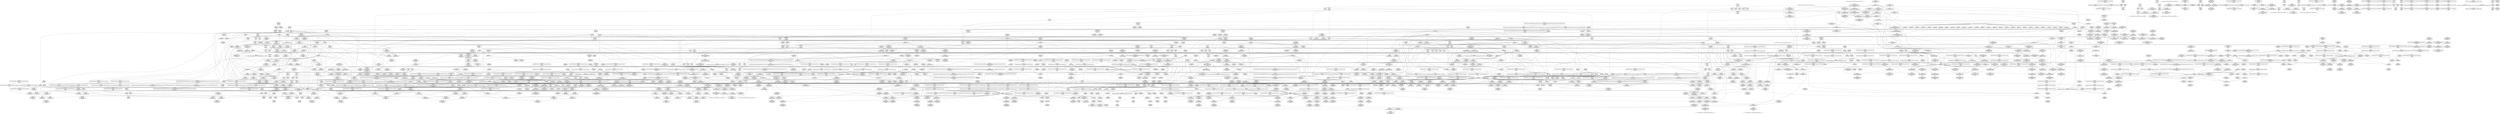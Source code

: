 digraph {
	CE0x5212530 [shape=record,shape=Mrecord,label="{CE0x5212530|task_sid:task|Function::task_sid&Arg::task::}"]
	CE0x52432a0 [shape=record,shape=Mrecord,label="{CE0x52432a0|rcu_lock_acquire:tmp7|*SummSink*}"]
	CE0x522dd20 [shape=record,shape=Mrecord,label="{CE0x522dd20|GLOBAL:rcu_lock_release|*Constant*|*SummSource*}"]
	CE0x5238630 [shape=record,shape=Mrecord,label="{CE0x5238630|i64*_getelementptr_inbounds_(_4_x_i64_,_4_x_i64_*___llvm_gcov_ctr128,_i64_0,_i64_0)|*Constant*|*SummSource*}"]
	"CONST[source:0(mediator),value:2(dynamic)][purpose:{object}][SnkIdx:5]"
	CE0x522ffa0 [shape=record,shape=Mrecord,label="{CE0x522ffa0|current_sid:land.lhs.true2}"]
	CE0x520bdf0 [shape=record,shape=Mrecord,label="{CE0x520bdf0|i64*_getelementptr_inbounds_(_11_x_i64_,_11_x_i64_*___llvm_gcov_ctr127,_i64_0,_i64_8)|*Constant*|*SummSource*}"]
	CE0x51a6430 [shape=record,shape=Mrecord,label="{CE0x51a6430|_call_void_mcount()_#3|*SummSink*}"]
	CE0x51d1ce0 [shape=record,shape=Mrecord,label="{CE0x51d1ce0|i64*_getelementptr_inbounds_(_2_x_i64_,_2_x_i64_*___llvm_gcov_ctr136,_i64_0,_i64_1)|*Constant*|*SummSink*}"]
	CE0x52ee640 [shape=record,shape=Mrecord,label="{CE0x52ee640|_ret_void,_!dbg_!27720|./arch/x86/include/asm/preempt.h,78|*SummSource*}"]
	CE0x51bed10 [shape=record,shape=Mrecord,label="{CE0x51bed10|current_sid:tmp1}"]
	CE0x52cdcb0 [shape=record,shape=Mrecord,label="{CE0x52cdcb0|_call_void_lock_release(%struct.lockdep_map*_%map,_i32_1,_i64_ptrtoint_(i8*_blockaddress(_rcu_lock_release,_%__here)_to_i64))_#10,_!dbg_!27716|include/linux/rcupdate.h,423|*SummSink*}"]
	CE0x52bcd80 [shape=record,shape=Mrecord,label="{CE0x52bcd80|__rcu_read_unlock:tmp7|include/linux/rcupdate.h,245|*SummSource*}"]
	CE0x51cf1c0 [shape=record,shape=Mrecord,label="{CE0x51cf1c0|i8*_getelementptr_inbounds_(_41_x_i8_,_41_x_i8_*_.str44,_i32_0,_i32_0)|*Constant*}"]
	CE0x52ddf80 [shape=record,shape=Mrecord,label="{CE0x52ddf80|__rcu_read_unlock:do.body|*SummSink*}"]
	CE0x51c11c0 [shape=record,shape=Mrecord,label="{CE0x51c11c0|selinux_ptrace_access_check:call4|security/selinux/hooks.c,1947}"]
	CE0x524fc50 [shape=record,shape=Mrecord,label="{CE0x524fc50|i64*_getelementptr_inbounds_(_11_x_i64_,_11_x_i64_*___llvm_gcov_ctr132,_i64_0,_i64_1)|*Constant*|*SummSink*}"]
	CE0x52781a0 [shape=record,shape=Mrecord,label="{CE0x52781a0|rcu_read_lock:tmp15|include/linux/rcupdate.h,882}"]
	CE0x52deda0 [shape=record,shape=Mrecord,label="{CE0x52deda0|i64_1|*Constant*}"]
	CE0x51b1b90 [shape=record,shape=Mrecord,label="{CE0x51b1b90|avc_has_perm:entry}"]
	CE0x5256a30 [shape=record,shape=Mrecord,label="{CE0x5256a30|i32_208|*Constant*}"]
	CE0x51b2ad0 [shape=record,shape=Mrecord,label="{CE0x51b2ad0|i64*_getelementptr_inbounds_(_9_x_i64_,_9_x_i64_*___llvm_gcov_ctr124,_i64_0,_i64_0)|*Constant*|*SummSink*}"]
	CE0x51b33a0 [shape=record,shape=Mrecord,label="{CE0x51b33a0|current_has_perm:perms|Function::current_has_perm&Arg::perms::}"]
	CE0x51bda30 [shape=record,shape=Mrecord,label="{CE0x51bda30|GLOBAL:lockdep_rcu_suspicious|*Constant*|*SummSink*}"]
	CE0x5229e90 [shape=record,shape=Mrecord,label="{CE0x5229e90|task_sid:tmp21|security/selinux/hooks.c,208}"]
	CE0x5254c50 [shape=record,shape=Mrecord,label="{CE0x5254c50|rcu_read_unlock:tmp12|include/linux/rcupdate.h,933|*SummSink*}"]
	CE0x5201c40 [shape=record,shape=Mrecord,label="{CE0x5201c40|task_sid:tmp26|security/selinux/hooks.c,208|*SummSource*}"]
	CE0x5301b00 [shape=record,shape=Mrecord,label="{CE0x5301b00|i64*_getelementptr_inbounds_(_4_x_i64_,_4_x_i64_*___llvm_gcov_ctr135,_i64_0,_i64_1)|*Constant*|*SummSource*}"]
	CE0x5252af0 [shape=record,shape=Mrecord,label="{CE0x5252af0|rcu_read_unlock:if.end|*SummSink*}"]
	CE0x51ad390 [shape=record,shape=Mrecord,label="{CE0x51ad390|avc_has_perm:ssid|Function::avc_has_perm&Arg::ssid::}"]
	CE0x5218790 [shape=record,shape=Mrecord,label="{CE0x5218790|task_sid:tmp11|security/selinux/hooks.c,208}"]
	CE0x5249a70 [shape=record,shape=Mrecord,label="{CE0x5249a70|cred_sid:bb}"]
	CE0x52122f0 [shape=record,shape=Mrecord,label="{CE0x52122f0|_ret_void,_!dbg_!27735|include/linux/rcupdate.h,884|*SummSink*}"]
	CE0x52b5c70 [shape=record,shape=Mrecord,label="{CE0x52b5c70|__rcu_read_unlock:tmp3|*SummSink*}"]
	CE0x522c9b0 [shape=record,shape=Mrecord,label="{CE0x522c9b0|rcu_read_unlock:tmp22|include/linux/rcupdate.h,935}"]
	CE0x51ff850 [shape=record,shape=Mrecord,label="{CE0x51ff850|i64*_getelementptr_inbounds_(_13_x_i64_,_13_x_i64_*___llvm_gcov_ctr126,_i64_0,_i64_1)|*Constant*|*SummSink*}"]
	CE0x524f460 [shape=record,shape=Mrecord,label="{CE0x524f460|rcu_read_lock:tmp1}"]
	CE0x6e569b0 [shape=record,shape=Mrecord,label="{CE0x6e569b0|i64_0|*Constant*|*SummSink*}"]
	CE0x5226060 [shape=record,shape=Mrecord,label="{CE0x5226060|_call_void_rcu_lock_acquire(%struct.lockdep_map*_rcu_lock_map)_#10,_!dbg_!27711|include/linux/rcupdate.h,881|*SummSource*}"]
	CE0x52776e0 [shape=record,shape=Mrecord,label="{CE0x52776e0|i64*_getelementptr_inbounds_(_11_x_i64_,_11_x_i64_*___llvm_gcov_ctr132,_i64_0,_i64_8)|*Constant*|*SummSink*}"]
	CE0x51ac470 [shape=record,shape=Mrecord,label="{CE0x51ac470|current_sid:tmp|*SummSink*}"]
	CE0x521d310 [shape=record,shape=Mrecord,label="{CE0x521d310|task_sid:tmp11|security/selinux/hooks.c,208|*SummSink*}"]
	CE0x51c6aa0 [shape=record,shape=Mrecord,label="{CE0x51c6aa0|get_current:tmp3}"]
	CE0x5243610 [shape=record,shape=Mrecord,label="{CE0x5243610|i8*_undef|*Constant*|*SummSink*}"]
	CE0x5260640 [shape=record,shape=Mrecord,label="{CE0x5260640|current_sid:do.end}"]
	CE0x52363f0 [shape=record,shape=Mrecord,label="{CE0x52363f0|current_sid:tmp22|security/selinux/hooks.c,218}"]
	CE0x51c4400 [shape=record,shape=Mrecord,label="{CE0x51c4400|current_sid:tmp3|*SummSource*}"]
	CE0x51bbf70 [shape=record,shape=Mrecord,label="{CE0x51bbf70|current_sid:bb}"]
	CE0x51e31b0 [shape=record,shape=Mrecord,label="{CE0x51e31b0|i32_1|*Constant*}"]
	CE0x51b2490 [shape=record,shape=Mrecord,label="{CE0x51b2490|selinux_ptrace_access_check:tmp4|security/selinux/hooks.c,1942|*SummSink*}"]
	CE0x51b2f70 [shape=record,shape=Mrecord,label="{CE0x51b2f70|i32_128|*Constant*|*SummSource*}"]
	CE0x52cbd10 [shape=record,shape=Mrecord,label="{CE0x52cbd10|_call_void_mcount()_#3|*SummSink*}"]
	CE0x5217b20 [shape=record,shape=Mrecord,label="{CE0x5217b20|rcu_read_lock:tobool1|include/linux/rcupdate.h,882|*SummSource*}"]
	CE0x5275dc0 [shape=record,shape=Mrecord,label="{CE0x5275dc0|rcu_read_unlock:tmp14|include/linux/rcupdate.h,933}"]
	CE0x5279760 [shape=record,shape=Mrecord,label="{CE0x5279760|VOIDTB_TE:_CE_80,88_}"]
	CE0x51ac020 [shape=record,shape=Mrecord,label="{CE0x51ac020|selinux_ptrace_access_check:call4|security/selinux/hooks.c,1947|*SummSource*}"]
	CE0x5261020 [shape=record,shape=Mrecord,label="{CE0x5261020|rcu_read_lock:tmp6|include/linux/rcupdate.h,882}"]
	CE0x5218bf0 [shape=record,shape=Mrecord,label="{CE0x5218bf0|cred_sid:tmp|*SummSink*}"]
	CE0x523f4c0 [shape=record,shape=Mrecord,label="{CE0x523f4c0|_call_void___preempt_count_sub(i32_1)_#10,_!dbg_!27715|include/linux/rcupdate.h,244|*SummSink*}"]
	CE0x5272ad0 [shape=record,shape=Mrecord,label="{CE0x5272ad0|GLOBAL:rcu_read_unlock.__warned|Global_var:rcu_read_unlock.__warned|*SummSink*}"]
	CE0x5279d40 [shape=record,shape=Mrecord,label="{CE0x5279d40|VOIDTB_TE:_CE_144,152_}"]
	CE0x52b59b0 [shape=record,shape=Mrecord,label="{CE0x52b59b0|GLOBAL:__preempt_count|Global_var:__preempt_count}"]
	CE0x51c6410 [shape=record,shape=Mrecord,label="{CE0x51c6410|selinux_ptrace_access_check:if.end|*SummSink*}"]
	CE0x51d5e10 [shape=record,shape=Mrecord,label="{CE0x51d5e10|__rcu_read_unlock:do.end|*SummSource*}"]
	CE0x51fe520 [shape=record,shape=Mrecord,label="{CE0x51fe520|current_sid:tmp11|security/selinux/hooks.c,218|*SummSource*}"]
	CE0x52a0130 [shape=record,shape=Mrecord,label="{CE0x52a0130|_call_void___preempt_count_add(i32_1)_#10,_!dbg_!27711|include/linux/rcupdate.h,239}"]
	CE0x51ccd30 [shape=record,shape=Mrecord,label="{CE0x51ccd30|GLOBAL:get_current|*Constant*}"]
	CE0x51d7e30 [shape=record,shape=Mrecord,label="{CE0x51d7e30|cred_sid:cred|Function::cred_sid&Arg::cred::|*SummSource*}"]
	CE0x52026a0 [shape=record,shape=Mrecord,label="{CE0x52026a0|i8*_getelementptr_inbounds_(_45_x_i8_,_45_x_i8_*_.str12,_i32_0,_i32_0)|*Constant*|*SummSource*}"]
	CE0x5224210 [shape=record,shape=Mrecord,label="{CE0x5224210|GLOBAL:rcu_read_unlock.__warned|Global_var:rcu_read_unlock.__warned}"]
	CE0x51d5120 [shape=record,shape=Mrecord,label="{CE0x51d5120|i8*_undef|*Constant*}"]
	"CONST[source:0(mediator),value:2(dynamic)][purpose:{object}][SnkIdx:1]"
	CE0x526ea60 [shape=record,shape=Mrecord,label="{CE0x526ea60|i64*_getelementptr_inbounds_(_2_x_i64_,_2_x_i64_*___llvm_gcov_ctr131,_i64_0,_i64_1)|*Constant*}"]
	CE0x51b0f30 [shape=record,shape=Mrecord,label="{CE0x51b0f30|get_current:tmp2|*SummSource*}"]
	CE0x527a4b0 [shape=record,shape=Mrecord,label="{CE0x527a4b0|i32_0|*Constant*}"]
	CE0x51ac160 [shape=record,shape=Mrecord,label="{CE0x51ac160|i64*_getelementptr_inbounds_(_11_x_i64_,_11_x_i64_*___llvm_gcov_ctr125,_i64_0,_i64_1)|*Constant*}"]
	CE0x51a8d20 [shape=record,shape=Mrecord,label="{CE0x51a8d20|current_has_perm:call|security/selinux/hooks.c,1542|*SummSource*}"]
	CE0x51ae670 [shape=record,shape=Mrecord,label="{CE0x51ae670|%struct.common_audit_data*_null|*Constant*|*SummSink*}"]
	CE0x521a4a0 [shape=record,shape=Mrecord,label="{CE0x521a4a0|i64*_getelementptr_inbounds_(_2_x_i64_,_2_x_i64_*___llvm_gcov_ctr98,_i64_0,_i64_1)|*Constant*|*SummSink*}"]
	CE0x51cf780 [shape=record,shape=Mrecord,label="{CE0x51cf780|i64*_getelementptr_inbounds_(_13_x_i64_,_13_x_i64_*___llvm_gcov_ctr126,_i64_0,_i64_9)|*Constant*|*SummSource*}"]
	CE0x51cd040 [shape=record,shape=Mrecord,label="{CE0x51cd040|get_current:entry}"]
	CE0x5226d50 [shape=record,shape=Mrecord,label="{CE0x5226d50|GLOBAL:rcu_read_lock.__warned|Global_var:rcu_read_lock.__warned|*SummSink*}"]
	"CONST[source:0(mediator),value:2(dynamic)][purpose:{object}][SnkIdx:2]"
	CE0x51f48a0 [shape=record,shape=Mrecord,label="{CE0x51f48a0|GLOBAL:current_sid.__warned|Global_var:current_sid.__warned|*SummSource*}"]
	CE0x52729a0 [shape=record,shape=Mrecord,label="{CE0x52729a0|GLOBAL:rcu_read_unlock.__warned|Global_var:rcu_read_unlock.__warned|*SummSource*}"]
	CE0x529f640 [shape=record,shape=Mrecord,label="{CE0x529f640|task_sid:tmp10|security/selinux/hooks.c,208}"]
	CE0x52475f0 [shape=record,shape=Mrecord,label="{CE0x52475f0|_call_void_asm_sideeffect_,_memory_,_dirflag_,_fpsr_,_flags_()_#3,_!dbg_!27714,_!srcloc_!27715|include/linux/rcupdate.h,239}"]
	CE0x523c420 [shape=record,shape=Mrecord,label="{CE0x523c420|__preempt_count_sub:sub|./arch/x86/include/asm/preempt.h,77}"]
	CE0x5210300 [shape=record,shape=Mrecord,label="{CE0x5210300|current_sid:tmp23|security/selinux/hooks.c,218|*SummSource*}"]
	CE0x52defb0 [shape=record,shape=Mrecord,label="{CE0x52defb0|__preempt_count_sub:sub|./arch/x86/include/asm/preempt.h,77|*SummSink*}"]
	CE0x524ca50 [shape=record,shape=Mrecord,label="{CE0x524ca50|rcu_read_unlock:tobool|include/linux/rcupdate.h,933|*SummSource*}"]
	CE0x5220eb0 [shape=record,shape=Mrecord,label="{CE0x5220eb0|_call_void_lockdep_rcu_suspicious(i8*_getelementptr_inbounds_(_25_x_i8_,_25_x_i8_*_.str3,_i32_0,_i32_0),_i32_208,_i8*_getelementptr_inbounds_(_41_x_i8_,_41_x_i8_*_.str44,_i32_0,_i32_0))_#10,_!dbg_!27732|security/selinux/hooks.c,208|*SummSink*}"]
	CE0x51a1850 [shape=record,shape=Mrecord,label="{CE0x51a1850|selinux_ptrace_access_check:if.then2}"]
	CE0x52029e0 [shape=record,shape=Mrecord,label="{CE0x52029e0|i64*_getelementptr_inbounds_(_11_x_i64_,_11_x_i64_*___llvm_gcov_ctr125,_i64_0,_i64_9)|*Constant*}"]
	CE0x5248300 [shape=record,shape=Mrecord,label="{CE0x5248300|rcu_read_lock:tmp20|include/linux/rcupdate.h,882|*SummSource*}"]
	CE0x5271930 [shape=record,shape=Mrecord,label="{CE0x5271930|current_sid:bb}"]
	CE0x51d4d40 [shape=record,shape=Mrecord,label="{CE0x51d4d40|selinux_ptrace_access_check:if.end|*SummSource*}"]
	CE0x5202630 [shape=record,shape=Mrecord,label="{CE0x5202630|i8*_getelementptr_inbounds_(_45_x_i8_,_45_x_i8_*_.str12,_i32_0,_i32_0)|*Constant*}"]
	CE0x51d6380 [shape=record,shape=Mrecord,label="{CE0x51d6380|COLLAPSED:_GCMRE___llvm_gcov_ctr129_internal_global_4_x_i64_zeroinitializer:_elem_0:default:}"]
	CE0x521fc50 [shape=record,shape=Mrecord,label="{CE0x521fc50|task_sid:tmp13|security/selinux/hooks.c,208|*SummSource*}"]
	CE0x5279550 [shape=record,shape=Mrecord,label="{CE0x5279550|VOIDTB_TE:_CE_56,64_}"]
	CE0x522a8f0 [shape=record,shape=Mrecord,label="{CE0x522a8f0|i64*_getelementptr_inbounds_(_13_x_i64_,_13_x_i64_*___llvm_gcov_ctr126,_i64_0,_i64_10)|*Constant*}"]
	CE0x51fc220 [shape=record,shape=Mrecord,label="{CE0x51fc220|task_sid:tmp3|*SummSink*}"]
	CE0x5257030 [shape=record,shape=Mrecord,label="{CE0x5257030|rcu_read_unlock:tmp11|include/linux/rcupdate.h,933|*SummSource*}"]
	CE0x51ab0e0 [shape=record,shape=Mrecord,label="{CE0x51ab0e0|current_has_perm:call2|security/selinux/hooks.c,1544|*SummSink*}"]
	CE0x52b7870 [shape=record,shape=Mrecord,label="{CE0x52b7870|__rcu_read_lock:tmp4|include/linux/rcupdate.h,239|*SummSource*}"]
	CE0x521d7e0 [shape=record,shape=Mrecord,label="{CE0x521d7e0|_call_void_rcu_lock_acquire(%struct.lockdep_map*_rcu_lock_map)_#10,_!dbg_!27711|include/linux/rcupdate.h,881}"]
	CE0x52224f0 [shape=record,shape=Mrecord,label="{CE0x52224f0|cred_sid:tmp3}"]
	CE0x51b45f0 [shape=record,shape=Mrecord,label="{CE0x51b45f0|GLOBAL:task_sid|*Constant*|*SummSink*}"]
	CE0x51fdac0 [shape=record,shape=Mrecord,label="{CE0x51fdac0|i8*_getelementptr_inbounds_(_25_x_i8_,_25_x_i8_*_.str3,_i32_0,_i32_0)|*Constant*}"]
	CE0x52a02d0 [shape=record,shape=Mrecord,label="{CE0x52a02d0|_call_void___preempt_count_add(i32_1)_#10,_!dbg_!27711|include/linux/rcupdate.h,239|*SummSink*}"]
	CE0x51c51d0 [shape=record,shape=Mrecord,label="{CE0x51c51d0|selinux_ptrace_access_check:tmp14|security/selinux/hooks.c,1951|*SummSource*}"]
	CE0x521af90 [shape=record,shape=Mrecord,label="{CE0x521af90|get_current:bb}"]
	CE0x52132b0 [shape=record,shape=Mrecord,label="{CE0x52132b0|task_sid:tobool1|security/selinux/hooks.c,208}"]
	CE0x51fb170 [shape=record,shape=Mrecord,label="{CE0x51fb170|task_sid:tmp5|security/selinux/hooks.c,208|*SummSink*}"]
	CE0x52455b0 [shape=record,shape=Mrecord,label="{CE0x52455b0|rcu_read_lock:land.lhs.true2|*SummSink*}"]
	CE0x52cea90 [shape=record,shape=Mrecord,label="{CE0x52cea90|GLOBAL:lock_acquire|*Constant*}"]
	CE0x52e4e10 [shape=record,shape=Mrecord,label="{CE0x52e4e10|i64*_getelementptr_inbounds_(_4_x_i64_,_4_x_i64_*___llvm_gcov_ctr129,_i64_0,_i64_0)|*Constant*|*SummSource*}"]
	CE0x5228870 [shape=record,shape=Mrecord,label="{CE0x5228870|_ret_void,_!dbg_!27735|include/linux/rcupdate.h,938}"]
	CE0x52180a0 [shape=record,shape=Mrecord,label="{CE0x52180a0|rcu_read_lock:tobool1|include/linux/rcupdate.h,882}"]
	CE0x5269c20 [shape=record,shape=Mrecord,label="{CE0x5269c20|rcu_read_unlock:do.body}"]
	CE0x523e9f0 [shape=record,shape=Mrecord,label="{CE0x523e9f0|i64_1|*Constant*}"]
	CE0x522e320 [shape=record,shape=Mrecord,label="{CE0x522e320|rcu_lock_release:map|Function::rcu_lock_release&Arg::map::|*SummSink*}"]
	CE0x5200ae0 [shape=record,shape=Mrecord,label="{CE0x5200ae0|task_sid:tmp5|security/selinux/hooks.c,208|*SummSource*}"]
	CE0x5246290 [shape=record,shape=Mrecord,label="{CE0x5246290|i32_1|*Constant*}"]
	CE0x51d93a0 [shape=record,shape=Mrecord,label="{CE0x51d93a0|current_sid:tmp19|security/selinux/hooks.c,218|*SummSink*}"]
	CE0x5216130 [shape=record,shape=Mrecord,label="{CE0x5216130|task_sid:tmp9|security/selinux/hooks.c,208}"]
	CE0x51c2db0 [shape=record,shape=Mrecord,label="{CE0x51c2db0|selinux_ptrace_access_check:call3|security/selinux/hooks.c,1946}"]
	CE0x525f4a0 [shape=record,shape=Mrecord,label="{CE0x525f4a0|i64_4|*Constant*}"]
	CE0x521da40 [shape=record,shape=Mrecord,label="{CE0x521da40|i64*_getelementptr_inbounds_(_13_x_i64_,_13_x_i64_*___llvm_gcov_ctr126,_i64_0,_i64_1)|*Constant*}"]
	CE0x51d36b0 [shape=record,shape=Mrecord,label="{CE0x51d36b0|task_sid:tmp7|security/selinux/hooks.c,208|*SummSource*}"]
	CE0x5227650 [shape=record,shape=Mrecord,label="{CE0x5227650|GLOBAL:rcu_read_lock.__warned|Global_var:rcu_read_lock.__warned|*SummSource*}"]
	"CONST[source:0(mediator),value:0(static)][purpose:{operation}][SnkIdx:3]"
	CE0x51f49d0 [shape=record,shape=Mrecord,label="{CE0x51f49d0|GLOBAL:current_sid.__warned|Global_var:current_sid.__warned|*SummSink*}"]
	CE0x526b7e0 [shape=record,shape=Mrecord,label="{CE0x526b7e0|rcu_read_lock:tmp3|*SummSource*}"]
	CE0x51a4320 [shape=record,shape=Mrecord,label="{CE0x51a4320|selinux_ptrace_access_check:bb|*SummSource*}"]
	CE0x51fee70 [shape=record,shape=Mrecord,label="{CE0x51fee70|current_sid:tmp}"]
	CE0x52cdb10 [shape=record,shape=Mrecord,label="{CE0x52cdb10|_call_void_lock_release(%struct.lockdep_map*_%map,_i32_1,_i64_ptrtoint_(i8*_blockaddress(_rcu_lock_release,_%__here)_to_i64))_#10,_!dbg_!27716|include/linux/rcupdate.h,423}"]
	CE0x5225680 [shape=record,shape=Mrecord,label="{CE0x5225680|rcu_read_unlock:tmp16|include/linux/rcupdate.h,933}"]
	CE0x5239990 [shape=record,shape=Mrecord,label="{CE0x5239990|i64*_getelementptr_inbounds_(_4_x_i64_,_4_x_i64_*___llvm_gcov_ctr128,_i64_0,_i64_1)|*Constant*}"]
	CE0x51b8100 [shape=record,shape=Mrecord,label="{CE0x51b8100|selinux_ptrace_access_check:if.then|*SummSink*}"]
	CE0x51a5720 [shape=record,shape=Mrecord,label="{CE0x51a5720|selinux_ptrace_access_check:tmp1|*SummSource*}"]
	CE0x51feee0 [shape=record,shape=Mrecord,label="{CE0x51feee0|COLLAPSED:_GCMRE___llvm_gcov_ctr125_internal_global_11_x_i64_zeroinitializer:_elem_0:default:}"]
	CE0x519ac10 [shape=record,shape=Mrecord,label="{CE0x519ac10|selinux_ptrace_access_check:call|security/selinux/hooks.c,1941}"]
	CE0x52126b0 [shape=record,shape=Mrecord,label="{CE0x52126b0|_ret_i32_%call7,_!dbg_!27749|security/selinux/hooks.c,210}"]
	CE0x522b4e0 [shape=record,shape=Mrecord,label="{CE0x522b4e0|task_sid:tmp23|security/selinux/hooks.c,208|*SummSink*}"]
	CE0x522c6a0 [shape=record,shape=Mrecord,label="{CE0x522c6a0|i64*_getelementptr_inbounds_(_11_x_i64_,_11_x_i64_*___llvm_gcov_ctr132,_i64_0,_i64_10)|*Constant*|*SummSource*}"]
	CE0x523a470 [shape=record,shape=Mrecord,label="{CE0x523a470|task_sid:if.then}"]
	CE0x51f8f40 [shape=record,shape=Mrecord,label="{CE0x51f8f40|i1_true|*Constant*|*SummSource*}"]
	CE0x52619f0 [shape=record,shape=Mrecord,label="{CE0x52619f0|rcu_lock_acquire:map|Function::rcu_lock_acquire&Arg::map::}"]
	CE0x52bcbe0 [shape=record,shape=Mrecord,label="{CE0x52bcbe0|__preempt_count_add:bb}"]
	CE0x5218910 [shape=record,shape=Mrecord,label="{CE0x5218910|task_sid:tmp10|security/selinux/hooks.c,208|*SummSource*}"]
	CE0x5234be0 [shape=record,shape=Mrecord,label="{CE0x5234be0|i64*_getelementptr_inbounds_(_4_x_i64_,_4_x_i64_*___llvm_gcov_ctr130,_i64_0,_i64_1)|*Constant*|*SummSource*}"]
	CE0x5249ae0 [shape=record,shape=Mrecord,label="{CE0x5249ae0|cred_sid:bb|*SummSource*}"]
	CE0x52290e0 [shape=record,shape=Mrecord,label="{CE0x52290e0|current_has_perm:bb|*SummSink*}"]
	CE0x5231ae0 [shape=record,shape=Mrecord,label="{CE0x5231ae0|task_sid:tmp4|*LoadInst*|security/selinux/hooks.c,208}"]
	CE0x52bc4f0 [shape=record,shape=Mrecord,label="{CE0x52bc4f0|__preempt_count_add:do.body|*SummSink*}"]
	CE0x51a6c70 [shape=record,shape=Mrecord,label="{CE0x51a6c70|i64_1|*Constant*}"]
	CE0x5275c70 [shape=record,shape=Mrecord,label="{CE0x5275c70|rcu_read_unlock:tmp13|include/linux/rcupdate.h,933|*SummSink*}"]
	CE0x519ae20 [shape=record,shape=Mrecord,label="{CE0x519ae20|selinux_ptrace_access_check:tmp1}"]
	CE0x521f320 [shape=record,shape=Mrecord,label="{CE0x521f320|COLLAPSED:_GCMRE___llvm_gcov_ctr126_internal_global_13_x_i64_zeroinitializer:_elem_0:default:}"]
	CE0x51a6dd0 [shape=record,shape=Mrecord,label="{CE0x51a6dd0|GLOBAL:__llvm_gcov_ctr124|Global_var:__llvm_gcov_ctr124}"]
	CE0x5250a60 [shape=record,shape=Mrecord,label="{CE0x5250a60|i64*_getelementptr_inbounds_(_11_x_i64_,_11_x_i64_*___llvm_gcov_ctr132,_i64_0,_i64_0)|*Constant*|*SummSource*}"]
	CE0x52b64f0 [shape=record,shape=Mrecord,label="{CE0x52b64f0|i64*_getelementptr_inbounds_(_4_x_i64_,_4_x_i64_*___llvm_gcov_ctr130,_i64_0,_i64_0)|*Constant*|*SummSink*}"]
	CE0x52a16a0 [shape=record,shape=Mrecord,label="{CE0x52a16a0|COLLAPSED:_GCMRE___llvm_gcov_ctr134_internal_global_4_x_i64_zeroinitializer:_elem_0:default:}"]
	CE0x5219250 [shape=record,shape=Mrecord,label="{CE0x5219250|task_sid:do.end6|*SummSink*}"]
	CE0x5201fd0 [shape=record,shape=Mrecord,label="{CE0x5201fd0|task_sid:tmp27|security/selinux/hooks.c,208|*SummSource*}"]
	CE0x522d560 [shape=record,shape=Mrecord,label="{CE0x522d560|_call_void_rcu_lock_release(%struct.lockdep_map*_rcu_lock_map)_#10,_!dbg_!27733|include/linux/rcupdate.h,935|*SummSink*}"]
	CE0x51b1d30 [shape=record,shape=Mrecord,label="{CE0x51b1d30|avc_has_perm:tsid|Function::avc_has_perm&Arg::tsid::}"]
	CE0x525a620 [shape=record,shape=Mrecord,label="{CE0x525a620|current_sid:tmp5|security/selinux/hooks.c,218}"]
	CE0x5255670 [shape=record,shape=Mrecord,label="{CE0x5255670|current_sid:tmp16|security/selinux/hooks.c,218}"]
	CE0x649c5f0 [shape=record,shape=Mrecord,label="{CE0x649c5f0|GLOBAL:current_sid|*Constant*|*SummSource*}"]
	CE0x51d1620 [shape=record,shape=Mrecord,label="{CE0x51d1620|selinux_ptrace_access_check:tmp17|security/selinux/hooks.c,1952|*SummSource*}"]
	CE0x51c3920 [shape=record,shape=Mrecord,label="{CE0x51c3920|selinux_ptrace_access_check:tmp12|security/selinux/hooks.c,1946}"]
	CE0x5212810 [shape=record,shape=Mrecord,label="{CE0x5212810|GLOBAL:__llvm_gcov_ctr126|Global_var:__llvm_gcov_ctr126}"]
	"CONST[source:0(mediator),value:2(dynamic)][purpose:{object}][SnkIdx:6]"
	CE0x5256390 [shape=record,shape=Mrecord,label="{CE0x5256390|rcu_read_unlock:tmp10|include/linux/rcupdate.h,933|*SummSink*}"]
	CE0x52545d0 [shape=record,shape=Mrecord,label="{CE0x52545d0|i64_4|*Constant*}"]
	CE0x525e550 [shape=record,shape=Mrecord,label="{CE0x525e550|rcu_read_unlock:tmp20|include/linux/rcupdate.h,933|*SummSource*}"]
	CE0x520fc30 [shape=record,shape=Mrecord,label="{CE0x520fc30|current_sid:tmp22|security/selinux/hooks.c,218}"]
	CE0x52d9660 [shape=record,shape=Mrecord,label="{CE0x52d9660|i64*_getelementptr_inbounds_(_4_x_i64_,_4_x_i64_*___llvm_gcov_ctr135,_i64_0,_i64_3)|*Constant*|*SummSink*}"]
	CE0x526ab40 [shape=record,shape=Mrecord,label="{CE0x526ab40|rcu_read_lock:call|include/linux/rcupdate.h,882}"]
	CE0x5224af0 [shape=record,shape=Mrecord,label="{CE0x5224af0|rcu_read_unlock:if.end|*SummSource*}"]
	CE0x51c5160 [shape=record,shape=Mrecord,label="{CE0x51c5160|selinux_ptrace_access_check:tmp14|security/selinux/hooks.c,1951}"]
	CE0x51bff50 [shape=record,shape=Mrecord,label="{CE0x51bff50|task_sid:bb}"]
	CE0x51f5940 [shape=record,shape=Mrecord,label="{CE0x51f5940|i64*_getelementptr_inbounds_(_11_x_i64_,_11_x_i64_*___llvm_gcov_ctr125,_i64_0,_i64_8)|*Constant*}"]
	CE0x521a3d0 [shape=record,shape=Mrecord,label="{CE0x521a3d0|i64*_getelementptr_inbounds_(_2_x_i64_,_2_x_i64_*___llvm_gcov_ctr98,_i64_0,_i64_0)|*Constant*|*SummSource*}"]
	CE0x5261da0 [shape=record,shape=Mrecord,label="{CE0x5261da0|task_sid:tmp5|security/selinux/hooks.c,208}"]
	CE0x52b3440 [shape=record,shape=Mrecord,label="{CE0x52b3440|__rcu_read_unlock:tmp4|include/linux/rcupdate.h,244|*SummSink*}"]
	CE0x51d2090 [shape=record,shape=Mrecord,label="{CE0x51d2090|GLOBAL:__llvm_gcov_ctr125|Global_var:__llvm_gcov_ctr125|*SummSource*}"]
	CE0x51d2170 [shape=record,shape=Mrecord,label="{CE0x51d2170|current_sid:tmp5|security/selinux/hooks.c,218|*SummSource*}"]
	CE0x51fd110 [shape=record,shape=Mrecord,label="{CE0x51fd110|current_sid:tmp10|security/selinux/hooks.c,218|*SummSink*}"]
	CE0x525ecb0 [shape=record,shape=Mrecord,label="{CE0x525ecb0|get_current:tmp1|*SummSink*}"]
	CE0x52be4c0 [shape=record,shape=Mrecord,label="{CE0x52be4c0|i64*_getelementptr_inbounds_(_4_x_i64_,_4_x_i64_*___llvm_gcov_ctr133,_i64_0,_i64_1)|*Constant*|*SummSource*}"]
	CE0x529c200 [shape=record,shape=Mrecord,label="{CE0x529c200|task_sid:tmp24|security/selinux/hooks.c,208}"]
	CE0x51cfd50 [shape=record,shape=Mrecord,label="{CE0x51cfd50|_call_void_rcu_read_lock()_#10,_!dbg_!27712|security/selinux/hooks.c,207|*SummSource*}"]
	CE0x52de2d0 [shape=record,shape=Mrecord,label="{CE0x52de2d0|i64*_getelementptr_inbounds_(_4_x_i64_,_4_x_i64_*___llvm_gcov_ctr129,_i64_0,_i64_2)|*Constant*|*SummSink*}"]
	CE0x520f150 [shape=record,shape=Mrecord,label="{CE0x520f150|_call_void_lockdep_rcu_suspicious(i8*_getelementptr_inbounds_(_25_x_i8_,_25_x_i8_*_.str45,_i32_0,_i32_0),_i32_883,_i8*_getelementptr_inbounds_(_42_x_i8_,_42_x_i8_*_.str46,_i32_0,_i32_0))_#10,_!dbg_!27728|include/linux/rcupdate.h,882|*SummSource*}"]
	CE0x5262a80 [shape=record,shape=Mrecord,label="{CE0x5262a80|128:_i8*,_:_CRE_128,136_|*MultipleSource*|Function::cred_sid&Arg::cred::|*LoadInst*|security/selinux/hooks.c,208|security/selinux/hooks.c,196}"]
	CE0x51c90e0 [shape=record,shape=Mrecord,label="{CE0x51c90e0|rcu_read_lock:tmp6|include/linux/rcupdate.h,882|*SummSource*}"]
	CE0x522bde0 [shape=record,shape=Mrecord,label="{CE0x522bde0|rcu_read_unlock:tmp21|include/linux/rcupdate.h,935}"]
	CE0x51d5da0 [shape=record,shape=Mrecord,label="{CE0x51d5da0|__rcu_read_unlock:do.end}"]
	CE0x51f5740 [shape=record,shape=Mrecord,label="{CE0x51f5740|rcu_lock_acquire:entry|*SummSink*}"]
	CE0x51a89b0 [shape=record,shape=Mrecord,label="{CE0x51a89b0|current_has_perm:call|security/selinux/hooks.c,1542|*SummSink*}"]
	CE0x51c6d40 [shape=record,shape=Mrecord,label="{CE0x51c6d40|selinux_ptrace_access_check:tobool1|security/selinux/hooks.c,1945}"]
	CE0x522f7d0 [shape=record,shape=Mrecord,label="{CE0x522f7d0|_ret_void,_!dbg_!27717|include/linux/rcupdate.h,245}"]
	CE0x5221e10 [shape=record,shape=Mrecord,label="{CE0x5221e10|task_sid:do.end}"]
	CE0x52a1900 [shape=record,shape=Mrecord,label="{CE0x52a1900|task_sid:do.body}"]
	CE0x521fcc0 [shape=record,shape=Mrecord,label="{CE0x521fcc0|task_sid:tmp13|security/selinux/hooks.c,208|*SummSink*}"]
	CE0x51cf330 [shape=record,shape=Mrecord,label="{CE0x51cf330|i8*_getelementptr_inbounds_(_41_x_i8_,_41_x_i8_*_.str44,_i32_0,_i32_0)|*Constant*|*SummSink*}"]
	CE0x519a740 [shape=record,shape=Mrecord,label="{CE0x519a740|selinux_ptrace_access_check:tmp|*SummSource*}"]
	CE0x522a490 [shape=record,shape=Mrecord,label="{CE0x522a490|task_sid:tmp21|security/selinux/hooks.c,208|*SummSink*}"]
	CE0x51fef50 [shape=record,shape=Mrecord,label="{CE0x51fef50|current_sid:tmp|*SummSource*}"]
	CE0x529d2a0 [shape=record,shape=Mrecord,label="{CE0x529d2a0|rcu_lock_release:bb|*SummSink*}"]
	CE0x524c5c0 [shape=record,shape=Mrecord,label="{CE0x524c5c0|4:_i32,_:_CRE_4,8_|*MultipleSource*|security/selinux/hooks.c,196|security/selinux/hooks.c,197|*LoadInst*|security/selinux/hooks.c,196}"]
	CE0x51cfe10 [shape=record,shape=Mrecord,label="{CE0x51cfe10|_call_void_rcu_read_lock()_#10,_!dbg_!27712|security/selinux/hooks.c,207|*SummSink*}"]
	CE0x51fd420 [shape=record,shape=Mrecord,label="{CE0x51fd420|i64*_getelementptr_inbounds_(_2_x_i64_,_2_x_i64_*___llvm_gcov_ctr136,_i64_0,_i64_0)|*Constant*}"]
	CE0x5216c50 [shape=record,shape=Mrecord,label="{CE0x5216c50|task_sid:tmp10|security/selinux/hooks.c,208}"]
	CE0x51b1780 [shape=record,shape=Mrecord,label="{CE0x51b1780|i16_6|*Constant*|*SummSink*}"]
	CE0x5250d70 [shape=record,shape=Mrecord,label="{CE0x5250d70|rcu_read_unlock:tmp}"]
	CE0x51ae410 [shape=record,shape=Mrecord,label="{CE0x51ae410|avc_has_perm:requested|Function::avc_has_perm&Arg::requested::|*SummSource*}"]
	CE0x5269f60 [shape=record,shape=Mrecord,label="{CE0x5269f60|i64*_getelementptr_inbounds_(_11_x_i64_,_11_x_i64_*___llvm_gcov_ctr127,_i64_0,_i64_0)|*Constant*|*SummSink*}"]
	CE0x51ab250 [shape=record,shape=Mrecord,label="{CE0x51ab250|current_has_perm:call2|security/selinux/hooks.c,1544|*SummSource*}"]
	CE0x5306a90 [shape=record,shape=Mrecord,label="{CE0x5306a90|__preempt_count_sub:tmp3|*SummSink*}"]
	CE0x51cebb0 [shape=record,shape=Mrecord,label="{CE0x51cebb0|current_sid:security|security/selinux/hooks.c,218|*SummSink*}"]
	CE0x52707a0 [shape=record,shape=Mrecord,label="{CE0x52707a0|rcu_read_unlock:tmp7|include/linux/rcupdate.h,933}"]
	CE0x529db80 [shape=record,shape=Mrecord,label="{CE0x529db80|i64_ptrtoint_(i8*_blockaddress(_rcu_lock_acquire,_%__here)_to_i64)|*Constant*}"]
	CE0x51f3c70 [shape=record,shape=Mrecord,label="{CE0x51f3c70|current_has_perm:tmp1}"]
	CE0x51d68f0 [shape=record,shape=Mrecord,label="{CE0x51d68f0|GLOBAL:__preempt_count_sub|*Constant*|*SummSource*}"]
	CE0x5245800 [shape=record,shape=Mrecord,label="{CE0x5245800|_call_void_mcount()_#3|*SummSource*}"]
	CE0x51f7980 [shape=record,shape=Mrecord,label="{CE0x51f7980|task_sid:bb|*SummSink*}"]
	CE0x52011b0 [shape=record,shape=Mrecord,label="{CE0x52011b0|COLLAPSED:_GCMRE___llvm_gcov_ctr131_internal_global_2_x_i64_zeroinitializer:_elem_0:default:}"]
	CE0x51ffc60 [shape=record,shape=Mrecord,label="{CE0x51ffc60|i64*_getelementptr_inbounds_(_11_x_i64_,_11_x_i64_*___llvm_gcov_ctr125,_i64_0,_i64_6)|*Constant*}"]
	CE0x51d45d0 [shape=record,shape=Mrecord,label="{CE0x51d45d0|current_sid:tobool|security/selinux/hooks.c,218|*SummSink*}"]
	CE0x5270b10 [shape=record,shape=Mrecord,label="{CE0x5270b10|rcu_read_unlock:tmp7|include/linux/rcupdate.h,933|*SummSink*}"]
	CE0x521c970 [shape=record,shape=Mrecord,label="{CE0x521c970|_call_void_mcount()_#3|*SummSink*}"]
	CE0x51a5e00 [shape=record,shape=Mrecord,label="{CE0x51a5e00|selinux_ptrace_access_check:call|security/selinux/hooks.c,1941|*SummSource*}"]
	CE0x520c990 [shape=record,shape=Mrecord,label="{CE0x520c990|i8*_getelementptr_inbounds_(_25_x_i8_,_25_x_i8_*_.str45,_i32_0,_i32_0)|*Constant*|*SummSource*}"]
	CE0x52170f0 [shape=record,shape=Mrecord,label="{CE0x52170f0|_ret_void,_!dbg_!27717|include/linux/rcupdate.h,419|*SummSink*}"]
	CE0x51d9f10 [shape=record,shape=Mrecord,label="{CE0x51d9f10|current_sid:call4|security/selinux/hooks.c,218|*SummSink*}"]
	CE0x51f61b0 [shape=record,shape=Mrecord,label="{CE0x51f61b0|i32_218|*Constant*|*SummSink*}"]
	CE0x51fbab0 [shape=record,shape=Mrecord,label="{CE0x51fbab0|current_has_perm:tmp|*SummSink*}"]
	CE0x51aa1d0 [shape=record,shape=Mrecord,label="{CE0x51aa1d0|selinux_ptrace_access_check:tmp9|security/selinux/hooks.c,1945}"]
	"CONST[source:2(external),value:0(static)][purpose:{operation}][SrcIdx:1]"
	CE0x51d31f0 [shape=record,shape=Mrecord,label="{CE0x51d31f0|current_sid:tmp14|security/selinux/hooks.c,218|*SummSource*}"]
	CE0x51c68b0 [shape=record,shape=Mrecord,label="{CE0x51c68b0|selinux_ptrace_access_check:tmp2|security/selinux/hooks.c,1942}"]
	CE0x51da040 [shape=record,shape=Mrecord,label="{CE0x51da040|GLOBAL:get_current|*Constant*|*SummSource*}"]
	CE0x52beb60 [shape=record,shape=Mrecord,label="{CE0x52beb60|rcu_lock_acquire:tmp5|include/linux/rcupdate.h,418|*SummSource*}"]
	CE0x526a690 [shape=record,shape=Mrecord,label="{CE0x526a690|cred_sid:tmp6|security/selinux/hooks.c,197|*SummSink*}"]
	CE0x51d3540 [shape=record,shape=Mrecord,label="{CE0x51d3540|task_sid:tmp7|security/selinux/hooks.c,208}"]
	CE0x52793f0 [shape=record,shape=Mrecord,label="{CE0x52793f0|VOIDTB_TE:_CE_48,52_}"]
	CE0x52433a0 [shape=record,shape=Mrecord,label="{CE0x52433a0|i8*_undef|*Constant*}"]
	CE0x51a25e0 [shape=record,shape=Mrecord,label="{CE0x51a25e0|selinux_ptrace_access_check:and|security/selinux/hooks.c,1945}"]
	CE0x529f550 [shape=record,shape=Mrecord,label="{CE0x529f550|rcu_lock_release:indirectgoto|*SummSource*}"]
	CE0x51bae60 [shape=record,shape=Mrecord,label="{CE0x51bae60|current_has_perm:tsk|Function::current_has_perm&Arg::tsk::}"]
	CE0x51fa710 [shape=record,shape=Mrecord,label="{CE0x51fa710|current_sid:tmp8|security/selinux/hooks.c,218|*SummSource*}"]
	CE0x5202bb0 [shape=record,shape=Mrecord,label="{CE0x5202bb0|i64*_getelementptr_inbounds_(_11_x_i64_,_11_x_i64_*___llvm_gcov_ctr125,_i64_0,_i64_9)|*Constant*|*SummSource*}"]
	CE0x526be20 [shape=record,shape=Mrecord,label="{CE0x526be20|i32_0|*Constant*}"]
	CE0x51b53f0 [shape=record,shape=Mrecord,label="{CE0x51b53f0|task_sid:tmp1|*SummSink*}"]
	CE0x5228a80 [shape=record,shape=Mrecord,label="{CE0x5228a80|_ret_void,_!dbg_!27735|include/linux/rcupdate.h,938|*SummSource*}"]
	CE0x51fde40 [shape=record,shape=Mrecord,label="{CE0x51fde40|_call_void_lockdep_rcu_suspicious(i8*_getelementptr_inbounds_(_25_x_i8_,_25_x_i8_*_.str3,_i32_0,_i32_0),_i32_218,_i8*_getelementptr_inbounds_(_45_x_i8_,_45_x_i8_*_.str12,_i32_0,_i32_0))_#10,_!dbg_!27727|security/selinux/hooks.c,218|*SummSource*}"]
	CE0x62bc170 [shape=record,shape=Mrecord,label="{CE0x62bc170|selinux_ptrace_access_check:tmp4|security/selinux/hooks.c,1942}"]
	CE0x5218ee0 [shape=record,shape=Mrecord,label="{CE0x5218ee0|task_sid:land.lhs.true2|*SummSink*}"]
	CE0x5259310 [shape=record,shape=Mrecord,label="{CE0x5259310|rcu_read_unlock:tmp6|include/linux/rcupdate.h,933}"]
	CE0x51b85f0 [shape=record,shape=Mrecord,label="{CE0x51b85f0|selinux_ptrace_access_check:tmp11|security/selinux/hooks.c,1945}"]
	CE0x51cd8c0 [shape=record,shape=Mrecord,label="{CE0x51cd8c0|i32_78|*Constant*}"]
	CE0x51c4c10 [shape=record,shape=Mrecord,label="{CE0x51c4c10|current_sid:tmp7|security/selinux/hooks.c,218|*SummSink*}"]
	CE0x5219e30 [shape=record,shape=Mrecord,label="{CE0x5219e30|task_sid:tmp9|security/selinux/hooks.c,208|*SummSink*}"]
	CE0x5209500 [shape=record,shape=Mrecord,label="{CE0x5209500|__preempt_count_sub:do.body|*SummSource*}"]
	CE0x52566f0 [shape=record,shape=Mrecord,label="{CE0x52566f0|GLOBAL:get_current|*Constant*}"]
	CE0x52fdbd0 [shape=record,shape=Mrecord,label="{CE0x52fdbd0|__preempt_count_sub:tmp|*SummSink*}"]
	CE0x52f71d0 [shape=record,shape=Mrecord,label="{CE0x52f71d0|__preempt_count_sub:tmp2|*SummSource*}"]
	CE0x52de0e0 [shape=record,shape=Mrecord,label="{CE0x52de0e0|i64*_getelementptr_inbounds_(_4_x_i64_,_4_x_i64_*___llvm_gcov_ctr129,_i64_0,_i64_2)|*Constant*|*SummSource*}"]
	CE0x52bc170 [shape=record,shape=Mrecord,label="{CE0x52bc170|__preempt_count_sub:tmp5|./arch/x86/include/asm/preempt.h,77|*SummSource*}"]
	CE0x526a020 [shape=record,shape=Mrecord,label="{CE0x526a020|rcu_read_lock:tmp}"]
	CE0x51b9630 [shape=record,shape=Mrecord,label="{CE0x51b9630|current_has_perm:tmp3}"]
	CE0x51d8430 [shape=record,shape=Mrecord,label="{CE0x51d8430|_call_void_rcu_read_unlock()_#10,_!dbg_!27748|security/selinux/hooks.c,209|*SummSink*}"]
	CE0x5202320 [shape=record,shape=Mrecord,label="{CE0x5202320|task_sid:tmp27|security/selinux/hooks.c,208|*SummSink*}"]
	CE0x5228320 [shape=record,shape=Mrecord,label="{CE0x5228320|GLOBAL:rcu_read_unlock|*Constant*|*SummSource*}"]
	CE0x524dc90 [shape=record,shape=Mrecord,label="{CE0x524dc90|rcu_read_lock:tmp7|include/linux/rcupdate.h,882|*SummSink*}"]
	CE0x52f7240 [shape=record,shape=Mrecord,label="{CE0x52f7240|__preempt_count_sub:tmp2|*SummSink*}"]
	CE0x5276ed0 [shape=record,shape=Mrecord,label="{CE0x5276ed0|i64_6|*Constant*}"]
	CE0x5250de0 [shape=record,shape=Mrecord,label="{CE0x5250de0|COLLAPSED:_GCMRE___llvm_gcov_ctr132_internal_global_11_x_i64_zeroinitializer:_elem_0:default:}"]
	CE0x52cc060 [shape=record,shape=Mrecord,label="{CE0x52cc060|i64*_getelementptr_inbounds_(_4_x_i64_,_4_x_i64_*___llvm_gcov_ctr128,_i64_0,_i64_1)|*Constant*|*SummSink*}"]
	CE0x51bfb40 [shape=record,shape=Mrecord,label="{CE0x51bfb40|selinux_ptrace_access_check:if.end6|*SummSource*}"]
	CE0x51d1b10 [shape=record,shape=Mrecord,label="{CE0x51d1b10|_ret_i32_%retval.0,_!dbg_!27731|security/selinux/hooks.c,1952}"]
	CE0x5259680 [shape=record,shape=Mrecord,label="{CE0x5259680|current_sid:tmp19|security/selinux/hooks.c,218}"]
	CE0x52b4ff0 [shape=record,shape=Mrecord,label="{CE0x52b4ff0|i64*_getelementptr_inbounds_(_4_x_i64_,_4_x_i64_*___llvm_gcov_ctr134,_i64_0,_i64_3)|*Constant*}"]
	CE0x5274d90 [shape=record,shape=Mrecord,label="{CE0x5274d90|_call_void_lockdep_rcu_suspicious(i8*_getelementptr_inbounds_(_25_x_i8_,_25_x_i8_*_.str3,_i32_0,_i32_0),_i32_218,_i8*_getelementptr_inbounds_(_45_x_i8_,_45_x_i8_*_.str12,_i32_0,_i32_0))_#10,_!dbg_!27727|security/selinux/hooks.c,218}"]
	CE0x51bf6f0 [shape=record,shape=Mrecord,label="{CE0x51bf6f0|avc_has_perm:tclass|Function::avc_has_perm&Arg::tclass::|*SummSource*}"]
	CE0x51be6d0 [shape=record,shape=Mrecord,label="{CE0x51be6d0|GLOBAL:current_has_perm|*Constant*|*SummSink*}"]
	CE0x52d7fe0 [shape=record,shape=Mrecord,label="{CE0x52d7fe0|rcu_lock_release:tmp6}"]
	CE0x5246ab0 [shape=record,shape=Mrecord,label="{CE0x5246ab0|rcu_read_unlock:do.end}"]
	CE0x5275610 [shape=record,shape=Mrecord,label="{CE0x5275610|rcu_read_unlock:land.lhs.true|*SummSink*}"]
	CE0x51ccba0 [shape=record,shape=Mrecord,label="{CE0x51ccba0|selinux_ptrace_access_check:call5|security/selinux/hooks.c,1948}"]
	CE0x51c39c0 [shape=record,shape=Mrecord,label="{CE0x51c39c0|i64_3|*Constant*|*SummSink*}"]
	CE0x5261550 [shape=record,shape=Mrecord,label="{CE0x5261550|GLOBAL:__llvm_gcov_ctr132|Global_var:__llvm_gcov_ctr132|*SummSink*}"]
	CE0x52a0d20 [shape=record,shape=Mrecord,label="{CE0x52a0d20|__rcu_read_lock:tmp3|*SummSource*}"]
	CE0x51f4490 [shape=record,shape=Mrecord,label="{CE0x51f4490|task_sid:tmp16|security/selinux/hooks.c,208}"]
	CE0x5250510 [shape=record,shape=Mrecord,label="{CE0x5250510|get_current:tmp|*SummSource*}"]
	CE0x51c4730 [shape=record,shape=Mrecord,label="{CE0x51c4730|i64_6|*Constant*|*SummSource*}"]
	CE0x51fedd0 [shape=record,shape=Mrecord,label="{CE0x51fedd0|i64*_getelementptr_inbounds_(_11_x_i64_,_11_x_i64_*___llvm_gcov_ctr125,_i64_0,_i64_0)|*Constant*|*SummSink*}"]
	CE0x529bb90 [shape=record,shape=Mrecord,label="{CE0x529bb90|rcu_lock_acquire:tmp3|*SummSource*}"]
	CE0x5231630 [shape=record,shape=Mrecord,label="{CE0x5231630|__preempt_count_add:entry}"]
	CE0x5221a70 [shape=record,shape=Mrecord,label="{CE0x5221a70|cred_sid:tmp1|*SummSource*}"]
	CE0x51d72c0 [shape=record,shape=Mrecord,label="{CE0x51d72c0|task_sid:call7|security/selinux/hooks.c,208|*SummSource*}"]
	CE0x521dc80 [shape=record,shape=Mrecord,label="{CE0x521dc80|i64*_getelementptr_inbounds_(_13_x_i64_,_13_x_i64_*___llvm_gcov_ctr126,_i64_0,_i64_1)|*Constant*|*SummSource*}"]
	CE0x5232160 [shape=record,shape=Mrecord,label="{CE0x5232160|i64*_getelementptr_inbounds_(_11_x_i64_,_11_x_i64_*___llvm_gcov_ctr125,_i64_0,_i64_6)|*Constant*}"]
	CE0x52f8780 [shape=record,shape=Mrecord,label="{CE0x52f8780|_call_void_mcount()_#3|*SummSink*}"]
	CE0x5254dc0 [shape=record,shape=Mrecord,label="{CE0x5254dc0|rcu_read_unlock:call3|include/linux/rcupdate.h,933}"]
	CE0x5248d90 [shape=record,shape=Mrecord,label="{CE0x5248d90|i64*_getelementptr_inbounds_(_11_x_i64_,_11_x_i64_*___llvm_gcov_ctr127,_i64_0,_i64_10)|*Constant*|*SummSource*}"]
	CE0x51d7f70 [shape=record,shape=Mrecord,label="{CE0x51d7f70|_ret_i32_%tmp6,_!dbg_!27716|security/selinux/hooks.c,197}"]
	CE0x51f5df0 [shape=record,shape=Mrecord,label="{CE0x51f5df0|current_sid:tmp15|security/selinux/hooks.c,218}"]
	CE0x51bb290 [shape=record,shape=Mrecord,label="{CE0x51bb290|selinux_ptrace_access_check:retval.0|*SummSource*}"]
	CE0x51d3990 [shape=record,shape=Mrecord,label="{CE0x51d3990|GLOBAL:lockdep_rcu_suspicious|*Constant*|*SummSource*}"]
	CE0x5256760 [shape=record,shape=Mrecord,label="{CE0x5256760|i32_78|*Constant*}"]
	CE0x521b740 [shape=record,shape=Mrecord,label="{CE0x521b740|i64*_getelementptr_inbounds_(_2_x_i64_,_2_x_i64_*___llvm_gcov_ctr98,_i64_0,_i64_1)|*Constant*}"]
	CE0x5210080 [shape=record,shape=Mrecord,label="{CE0x5210080|current_sid:tmp22|security/selinux/hooks.c,218|*SummSink*}"]
	CE0x5269d80 [shape=record,shape=Mrecord,label="{CE0x5269d80|i64*_getelementptr_inbounds_(_11_x_i64_,_11_x_i64_*___llvm_gcov_ctr127,_i64_0,_i64_0)|*Constant*}"]
	CE0x52212a0 [shape=record,shape=Mrecord,label="{CE0x52212a0|rcu_read_lock:bb|*SummSource*}"]
	CE0x51bea10 [shape=record,shape=Mrecord,label="{CE0x51bea10|current_has_perm:entry}"]
	CE0x51d64f0 [shape=record,shape=Mrecord,label="{CE0x51d64f0|__preempt_count_add:tmp|*SummSource*}"]
	CE0x5279080 [shape=record,shape=Mrecord,label="{CE0x5279080|VOIDTB_TE:_CE_28,32_}"]
	CE0x5254770 [shape=record,shape=Mrecord,label="{CE0x5254770|task_sid:call3|security/selinux/hooks.c,208}"]
	CE0x5272c40 [shape=record,shape=Mrecord,label="{CE0x5272c40|rcu_read_unlock:tmp8|include/linux/rcupdate.h,933}"]
	CE0x51b4000 [shape=record,shape=Mrecord,label="{CE0x51b4000|i64*_getelementptr_inbounds_(_9_x_i64_,_9_x_i64_*___llvm_gcov_ctr124,_i64_0,_i64_6)|*Constant*}"]
	CE0x5271640 [shape=record,shape=Mrecord,label="{CE0x5271640|task_sid:tobool1|security/selinux/hooks.c,208}"]
	CE0x51c48e0 [shape=record,shape=Mrecord,label="{CE0x51c48e0|task_sid:tmp14|security/selinux/hooks.c,208}"]
	CE0x51c45b0 [shape=record,shape=Mrecord,label="{CE0x51c45b0|task_sid:tmp14|security/selinux/hooks.c,208|*SummSink*}"]
	CE0x52cee00 [shape=record,shape=Mrecord,label="{CE0x52cee00|GLOBAL:lock_acquire|*Constant*|*SummSource*}"]
	CE0x523d610 [shape=record,shape=Mrecord,label="{CE0x523d610|i64*_getelementptr_inbounds_(_4_x_i64_,_4_x_i64_*___llvm_gcov_ctr130,_i64_0,_i64_2)|*Constant*|*SummSink*}"]
	CE0x524b7b0 [shape=record,shape=Mrecord,label="{CE0x524b7b0|GLOBAL:rcu_lock_acquire|*Constant*}"]
	CE0x51f57b0 [shape=record,shape=Mrecord,label="{CE0x51f57b0|GLOBAL:rcu_lock_map|Global_var:rcu_lock_map}"]
	CE0x52709e0 [shape=record,shape=Mrecord,label="{CE0x52709e0|rcu_read_unlock:tmp7|include/linux/rcupdate.h,933|*SummSource*}"]
	CE0x51c0da0 [shape=record,shape=Mrecord,label="{CE0x51c0da0|2472:_%struct.cred*,_:_CRE:_elem_0:default:}"]
	CE0x51d6c70 [shape=record,shape=Mrecord,label="{CE0x51d6c70|__rcu_read_unlock:do.body}"]
	CE0x51addd0 [shape=record,shape=Mrecord,label="{CE0x51addd0|current_sid:if.end}"]
	"CONST[source:0(mediator),value:0(static)][purpose:{operation}][SnkIdx:7]"
	CE0x520bae0 [shape=record,shape=Mrecord,label="{CE0x520bae0|i64*_getelementptr_inbounds_(_11_x_i64_,_11_x_i64_*___llvm_gcov_ctr127,_i64_0,_i64_8)|*Constant*}"]
	CE0x51b12f0 [shape=record,shape=Mrecord,label="{CE0x51b12f0|avc_has_perm:tsid|Function::avc_has_perm&Arg::tsid::}"]
	CE0x51bf9f0 [shape=record,shape=Mrecord,label="{CE0x51bf9f0|i32_2|*Constant*|*SummSource*}"]
	CE0x52b5eb0 [shape=record,shape=Mrecord,label="{CE0x52b5eb0|__rcu_read_lock:tmp1}"]
	CE0x51abeb0 [shape=record,shape=Mrecord,label="{CE0x51abeb0|current_sid:entry|*SummSource*}"]
	CE0x51f54d0 [shape=record,shape=Mrecord,label="{CE0x51f54d0|GLOBAL:rcu_lock_acquire|*Constant*|*SummSource*}"]
	CE0x5247f30 [shape=record,shape=Mrecord,label="{CE0x5247f30|rcu_read_lock:tmp19|include/linux/rcupdate.h,882|*SummSource*}"]
	CE0x5199560 [shape=record,shape=Mrecord,label="{CE0x5199560|current_sid:tmp5|security/selinux/hooks.c,218}"]
	CE0x51b0c60 [shape=record,shape=Mrecord,label="{CE0x51b0c60|selinux_ptrace_access_check:call7|security/selinux/hooks.c,1951|*SummSource*}"]
	CE0x5246d00 [shape=record,shape=Mrecord,label="{CE0x5246d00|rcu_read_unlock:do.end|*SummSink*}"]
	CE0x5232820 [shape=record,shape=Mrecord,label="{CE0x5232820|i64*_getelementptr_inbounds_(_13_x_i64_,_13_x_i64_*___llvm_gcov_ctr126,_i64_0,_i64_10)|*Constant*}"]
	CE0x5228d40 [shape=record,shape=Mrecord,label="{CE0x5228d40|current_has_perm:bb}"]
	CE0x51a6170 [shape=record,shape=Mrecord,label="{CE0x51a6170|i64_1|*Constant*|*SummSink*}"]
	CE0x524de30 [shape=record,shape=Mrecord,label="{CE0x524de30|rcu_read_lock:land.lhs.true2}"]
	CE0x529d500 [shape=record,shape=Mrecord,label="{CE0x529d500|i64*_getelementptr_inbounds_(_4_x_i64_,_4_x_i64_*___llvm_gcov_ctr130,_i64_0,_i64_3)|*Constant*}"]
	CE0x5306e50 [shape=record,shape=Mrecord,label="{CE0x5306e50|_call_void_mcount()_#3|*SummSource*}"]
	CE0x51fd2a0 [shape=record,shape=Mrecord,label="{CE0x51fd2a0|current_sid:tmp11|security/selinux/hooks.c,218}"]
	CE0x524e830 [shape=record,shape=Mrecord,label="{CE0x524e830|rcu_read_lock:call3|include/linux/rcupdate.h,882}"]
	CE0x524dea0 [shape=record,shape=Mrecord,label="{CE0x524dea0|rcu_read_lock:if.then}"]
	CE0x52cd4b0 [shape=record,shape=Mrecord,label="{CE0x52cd4b0|rcu_lock_release:tmp5|include/linux/rcupdate.h,423}"]
	CE0x52458d0 [shape=record,shape=Mrecord,label="{CE0x52458d0|_call_void_mcount()_#3|*SummSink*}"]
	CE0x52b8280 [shape=record,shape=Mrecord,label="{CE0x52b8280|__preempt_count_add:tmp3|*SummSource*}"]
	CE0x51ce560 [shape=record,shape=Mrecord,label="{CE0x51ce560|i32_22|*Constant*|*SummSource*}"]
	CE0x5250330 [shape=record,shape=Mrecord,label="{CE0x5250330|__rcu_read_lock:tmp2}"]
	CE0x524cf30 [shape=record,shape=Mrecord,label="{CE0x524cf30|rcu_read_lock:tmp8|include/linux/rcupdate.h,882|*SummSource*}"]
	CE0x5216e10 [shape=record,shape=Mrecord,label="{CE0x5216e10|_ret_void,_!dbg_!27717|include/linux/rcupdate.h,419}"]
	CE0x525ee40 [shape=record,shape=Mrecord,label="{CE0x525ee40|__rcu_read_lock:tmp3}"]
	CE0x521ec60 [shape=record,shape=Mrecord,label="{CE0x521ec60|task_sid:tmp12|security/selinux/hooks.c,208|*SummSink*}"]
	CE0x5242de0 [shape=record,shape=Mrecord,label="{CE0x5242de0|rcu_lock_acquire:tmp6|*SummSource*}"]
	CE0x5216060 [shape=record,shape=Mrecord,label="{CE0x5216060|task_sid:tmp8|security/selinux/hooks.c,208|*SummSink*}"]
	CE0x51bf1a0 [shape=record,shape=Mrecord,label="{CE0x51bf1a0|selinux_ptrace_access_check:tmp10|security/selinux/hooks.c,1945|*SummSource*}"]
	CE0x5220a70 [shape=record,shape=Mrecord,label="{CE0x5220a70|task_sid:tmp19|security/selinux/hooks.c,208|*SummSink*}"]
	CE0x51cc7b0 [shape=record,shape=Mrecord,label="{CE0x51cc7b0|task_sid:entry|*SummSink*}"]
	CE0x51fcc80 [shape=record,shape=Mrecord,label="{CE0x51fcc80|i8_1|*Constant*}"]
	CE0x51fd990 [shape=record,shape=Mrecord,label="{CE0x51fd990|i8_1|*Constant*|*SummSink*}"]
	CE0x52b3220 [shape=record,shape=Mrecord,label="{CE0x52b3220|__rcu_read_unlock:tmp4|include/linux/rcupdate.h,244|*SummSource*}"]
	CE0x5225510 [shape=record,shape=Mrecord,label="{CE0x5225510|rcu_read_unlock:tmp15|include/linux/rcupdate.h,933|*SummSink*}"]
	CE0x52b4c40 [shape=record,shape=Mrecord,label="{CE0x52b4c40|_call_void_asm_addl_$1,_%gs:$0_,_*m,ri,*m,_dirflag_,_fpsr_,_flags_(i32*___preempt_count,_i32_%sub,_i32*___preempt_count)_#3,_!dbg_!27717,_!srcloc_!27718|./arch/x86/include/asm/preempt.h,77|*SummSink*}"]
	CE0x529a850 [shape=record,shape=Mrecord,label="{CE0x529a850|rcu_lock_release:tmp2|*SummSink*}"]
	CE0x52359d0 [shape=record,shape=Mrecord,label="{CE0x52359d0|__preempt_count_add:tmp5|./arch/x86/include/asm/preempt.h,72|*SummSource*}"]
	CE0x52504a0 [shape=record,shape=Mrecord,label="{CE0x52504a0|COLLAPSED:_GCMRE___llvm_gcov_ctr98_internal_global_2_x_i64_zeroinitializer:_elem_0:default:}"]
	CE0x5306bd0 [shape=record,shape=Mrecord,label="{CE0x5306bd0|_call_void_mcount()_#3}"]
	CE0x52208c0 [shape=record,shape=Mrecord,label="{CE0x52208c0|%struct.task_struct*_(%struct.task_struct**)*_asm_movq_%gs:$_1:P_,$0_,_r,im,_dirflag_,_fpsr_,_flags_|*SummSink*}"]
	CE0x51c8d40 [shape=record,shape=Mrecord,label="{CE0x51c8d40|_ret_i32_%retval.0,_!dbg_!27728|security/selinux/avc.c,775|*SummSink*}"]
	CE0x5233d40 [shape=record,shape=Mrecord,label="{CE0x5233d40|__rcu_read_unlock:tmp5|include/linux/rcupdate.h,244}"]
	CE0x52bcef0 [shape=record,shape=Mrecord,label="{CE0x52bcef0|__rcu_read_unlock:tmp7|include/linux/rcupdate.h,245|*SummSink*}"]
	CE0x522f2a0 [shape=record,shape=Mrecord,label="{CE0x522f2a0|__rcu_read_unlock:entry|*SummSource*}"]
	CE0x51b5380 [shape=record,shape=Mrecord,label="{CE0x51b5380|task_sid:tmp1|*SummSource*}"]
	CE0x51ba370 [shape=record,shape=Mrecord,label="{CE0x51ba370|i64_ptrtoint_(i8*_blockaddress(_rcu_lock_acquire,_%__here)_to_i64)|*Constant*|*SummSink*}"]
	CE0x51fddd0 [shape=record,shape=Mrecord,label="{CE0x51fddd0|_call_void_lockdep_rcu_suspicious(i8*_getelementptr_inbounds_(_25_x_i8_,_25_x_i8_*_.str3,_i32_0,_i32_0),_i32_218,_i8*_getelementptr_inbounds_(_45_x_i8_,_45_x_i8_*_.str12,_i32_0,_i32_0))_#10,_!dbg_!27727|security/selinux/hooks.c,218}"]
	CE0x529dd50 [shape=record,shape=Mrecord,label="{CE0x529dd50|i64*_getelementptr_inbounds_(_13_x_i64_,_13_x_i64_*___llvm_gcov_ctr126,_i64_0,_i64_1)|*Constant*}"]
	CE0x5273320 [shape=record,shape=Mrecord,label="{CE0x5273320|rcu_read_unlock:tmp1|*SummSink*}"]
	CE0x51f7850 [shape=record,shape=Mrecord,label="{CE0x51f7850|i64*_getelementptr_inbounds_(_2_x_i64_,_2_x_i64_*___llvm_gcov_ctr98,_i64_0,_i64_0)|*Constant*|*SummSink*}"]
	CE0x522aff0 [shape=record,shape=Mrecord,label="{CE0x522aff0|task_sid:tmp24|security/selinux/hooks.c,208}"]
	CE0x51d9d90 [shape=record,shape=Mrecord,label="{CE0x51d9d90|current_sid:call4|security/selinux/hooks.c,218|*SummSource*}"]
	CE0x5230080 [shape=record,shape=Mrecord,label="{CE0x5230080|current_sid:if.end}"]
	CE0x51d0fe0 [shape=record,shape=Mrecord,label="{CE0x51d0fe0|selinux_ptrace_access_check:tmp16|security/selinux/hooks.c,1952|*SummSink*}"]
	CE0x51ce250 [shape=record,shape=Mrecord,label="{CE0x51ce250|current_sid:tmp21|security/selinux/hooks.c,218|*SummSource*}"]
	CE0x52b8470 [shape=record,shape=Mrecord,label="{CE0x52b8470|_call_void_mcount()_#3}"]
	CE0x51b4750 [shape=record,shape=Mrecord,label="{CE0x51b4750|task_sid:entry}"]
	CE0x51b0260 [shape=record,shape=Mrecord,label="{CE0x51b0260|i64_2|*Constant*|*SummSource*}"]
	CE0x52489d0 [shape=record,shape=Mrecord,label="{CE0x52489d0|i64*_getelementptr_inbounds_(_11_x_i64_,_11_x_i64_*___llvm_gcov_ctr127,_i64_0,_i64_10)|*Constant*}"]
	CE0x521ca80 [shape=record,shape=Mrecord,label="{CE0x521ca80|GLOBAL:__rcu_read_lock|*Constant*}"]
	CE0x51bab50 [shape=record,shape=Mrecord,label="{CE0x51bab50|i64*_getelementptr_inbounds_(_4_x_i64_,_4_x_i64_*___llvm_gcov_ctr130,_i64_0,_i64_3)|*Constant*|*SummSink*}"]
	CE0x52dd1a0 [shape=record,shape=Mrecord,label="{CE0x52dd1a0|__preempt_count_add:tmp6|./arch/x86/include/asm/preempt.h,73}"]
	CE0x51a43d0 [shape=record,shape=Mrecord,label="{CE0x51a43d0|GLOBAL:__llvm_gcov_ctr124|Global_var:__llvm_gcov_ctr124|*SummSink*}"]
	CE0x51b30c0 [shape=record,shape=Mrecord,label="{CE0x51b30c0|i32_128|*Constant*|*SummSink*}"]
	CE0x5279bc0 [shape=record,shape=Mrecord,label="{CE0x5279bc0|VOIDTB_TE:_CE_120,128_}"]
	CE0x5270bd0 [shape=record,shape=Mrecord,label="{CE0x5270bd0|__preempt_count_add:val|Function::__preempt_count_add&Arg::val::|*SummSource*}"]
	CE0x51d7b30 [shape=record,shape=Mrecord,label="{CE0x51d7b30|cred_sid:entry|*SummSink*}"]
	CE0x52253e0 [shape=record,shape=Mrecord,label="{CE0x52253e0|rcu_read_unlock:tmp15|include/linux/rcupdate.h,933|*SummSource*}"]
	CE0x52b1e70 [shape=record,shape=Mrecord,label="{CE0x52b1e70|rcu_lock_acquire:tmp1|*SummSource*}"]
	CE0x52d8bb0 [shape=record,shape=Mrecord,label="{CE0x52d8bb0|__preempt_count_sub:tmp1|*SummSource*}"]
	CE0x526ecf0 [shape=record,shape=Mrecord,label="{CE0x526ecf0|i64*_getelementptr_inbounds_(_2_x_i64_,_2_x_i64_*___llvm_gcov_ctr131,_i64_0,_i64_1)|*Constant*|*SummSource*}"]
	CE0x5240b60 [shape=record,shape=Mrecord,label="{CE0x5240b60|__rcu_read_lock:tmp5|include/linux/rcupdate.h,239}"]
	CE0x5246170 [shape=record,shape=Mrecord,label="{CE0x5246170|cred_sid:tmp5|security/selinux/hooks.c,196|*SummSink*}"]
	CE0x522fdb0 [shape=record,shape=Mrecord,label="{CE0x522fdb0|current_sid:land.lhs.true}"]
	CE0x522b190 [shape=record,shape=Mrecord,label="{CE0x522b190|task_sid:tmp23|security/selinux/hooks.c,208|*SummSource*}"]
	CE0x52d8290 [shape=record,shape=Mrecord,label="{CE0x52d8290|rcu_lock_release:tmp6|*SummSource*}"]
	CE0x522bc20 [shape=record,shape=Mrecord,label="{CE0x522bc20|i32_218|*Constant*}"]
	CE0x51c74e0 [shape=record,shape=Mrecord,label="{CE0x51c74e0|current_sid:call|security/selinux/hooks.c,218|*SummSink*}"]
	CE0x51f9ae0 [shape=record,shape=Mrecord,label="{CE0x51f9ae0|get_current:tmp4|./arch/x86/include/asm/current.h,14|*SummSource*}"]
	CE0x52cc400 [shape=record,shape=Mrecord,label="{CE0x52cc400|i64*_getelementptr_inbounds_(_4_x_i64_,_4_x_i64_*___llvm_gcov_ctr129,_i64_0,_i64_3)|*Constant*|*SummSink*}"]
	CE0x5239260 [shape=record,shape=Mrecord,label="{CE0x5239260|task_sid:do.end}"]
	CE0x523df60 [shape=record,shape=Mrecord,label="{CE0x523df60|__rcu_read_lock:do.body|*SummSink*}"]
	CE0x5259760 [shape=record,shape=Mrecord,label="{CE0x5259760|current_sid:tmp20|security/selinux/hooks.c,218}"]
	CE0x5253030 [shape=record,shape=Mrecord,label="{CE0x5253030|task_sid:tmp13|security/selinux/hooks.c,208}"]
	CE0x51ab7e0 [shape=record,shape=Mrecord,label="{CE0x51ab7e0|selinux_ptrace_access_check:call|security/selinux/hooks.c,1941|*SummSink*}"]
	CE0x51b9ef0 [shape=record,shape=Mrecord,label="{CE0x51b9ef0|task_sid:call|security/selinux/hooks.c,208|*SummSink*}"]
	CE0x52ce900 [shape=record,shape=Mrecord,label="{CE0x52ce900|i64*_getelementptr_inbounds_(_4_x_i64_,_4_x_i64_*___llvm_gcov_ctr128,_i64_0,_i64_0)|*Constant*}"]
	CE0x51c4a00 [shape=record,shape=Mrecord,label="{CE0x51c4a00|current_sid:tmp6|security/selinux/hooks.c,218|*SummSink*}"]
	CE0x51f3860 [shape=record,shape=Mrecord,label="{CE0x51f3860|current_sid:tmp7|security/selinux/hooks.c,218|*SummSource*}"]
	CE0x51fb020 [shape=record,shape=Mrecord,label="{CE0x51fb020|current_sid:land.lhs.true2}"]
	CE0x5273430 [shape=record,shape=Mrecord,label="{CE0x5273430|i64*_getelementptr_inbounds_(_11_x_i64_,_11_x_i64_*___llvm_gcov_ctr132,_i64_0,_i64_1)|*Constant*}"]
	CE0x51d8f00 [shape=record,shape=Mrecord,label="{CE0x51d8f00|i64*_getelementptr_inbounds_(_11_x_i64_,_11_x_i64_*___llvm_gcov_ctr125,_i64_0,_i64_10)|*Constant*}"]
	CE0x5245990 [shape=record,shape=Mrecord,label="{CE0x5245990|get_current:tmp4|./arch/x86/include/asm/current.h,14}"]
	CE0x5222640 [shape=record,shape=Mrecord,label="{CE0x5222640|cred_sid:tmp3|*SummSource*}"]
	CE0x51d0b30 [shape=record,shape=Mrecord,label="{CE0x51d0b30|i64*_getelementptr_inbounds_(_11_x_i64_,_11_x_i64_*___llvm_gcov_ctr125,_i64_0,_i64_0)|*Constant*}"]
	CE0x51d4060 [shape=record,shape=Mrecord,label="{CE0x51d4060|current_has_perm:tmp2|*SummSink*}"]
	CE0x51c1c80 [shape=record,shape=Mrecord,label="{CE0x51c1c80|i64*_getelementptr_inbounds_(_11_x_i64_,_11_x_i64_*___llvm_gcov_ctr125,_i64_0,_i64_1)|*Constant*|*SummSink*}"]
	CE0x52d92e0 [shape=record,shape=Mrecord,label="{CE0x52d92e0|i64*_getelementptr_inbounds_(_4_x_i64_,_4_x_i64_*___llvm_gcov_ctr129,_i64_0,_i64_0)|*Constant*}"]
	CE0x5262690 [shape=record,shape=Mrecord,label="{CE0x5262690|rcu_read_lock:tmp5|include/linux/rcupdate.h,882}"]
	CE0x524b0b0 [shape=record,shape=Mrecord,label="{CE0x524b0b0|rcu_read_lock:tmp10|include/linux/rcupdate.h,882|*SummSource*}"]
	CE0x51b3f10 [shape=record,shape=Mrecord,label="{CE0x51b3f10|selinux_ptrace_access_check:tmp11|security/selinux/hooks.c,1945|*SummSource*}"]
	CE0x51d5f40 [shape=record,shape=Mrecord,label="{CE0x51d5f40|__preempt_count_add:tmp|*SummSink*}"]
	CE0x51d0600 [shape=record,shape=Mrecord,label="{CE0x51d0600|i64*_getelementptr_inbounds_(_13_x_i64_,_13_x_i64_*___llvm_gcov_ctr126,_i64_0,_i64_0)|*Constant*}"]
	CE0x522e430 [shape=record,shape=Mrecord,label="{CE0x522e430|GLOBAL:__rcu_read_unlock|*Constant*}"]
	CE0x5238c40 [shape=record,shape=Mrecord,label="{CE0x5238c40|GLOBAL:__llvm_gcov_ctr125|Global_var:__llvm_gcov_ctr125}"]
	CE0x5228b90 [shape=record,shape=Mrecord,label="{CE0x5228b90|_ret_void,_!dbg_!27735|include/linux/rcupdate.h,938|*SummSink*}"]
	CE0x51bfdd0 [shape=record,shape=Mrecord,label="{CE0x51bfdd0|task_sid:do.body|*SummSink*}"]
	CE0x51bb760 [shape=record,shape=Mrecord,label="{CE0x51bb760|i64*_getelementptr_inbounds_(_9_x_i64_,_9_x_i64_*___llvm_gcov_ctr124,_i64_0,_i64_8)|*Constant*|*SummSource*}"]
	CE0x51abf40 [shape=record,shape=Mrecord,label="{CE0x51abf40|current_sid:entry|*SummSink*}"]
	CE0x52fdc40 [shape=record,shape=Mrecord,label="{CE0x52fdc40|i64_1|*Constant*}"]
	CE0x525d790 [shape=record,shape=Mrecord,label="{CE0x525d790|i64*_getelementptr_inbounds_(_11_x_i64_,_11_x_i64_*___llvm_gcov_ctr132,_i64_0,_i64_9)|*Constant*|*SummSource*}"]
	CE0x51c75f0 [shape=record,shape=Mrecord,label="{CE0x51c75f0|i32_0|*Constant*}"]
	CE0x51c6bc0 [shape=record,shape=Mrecord,label="{CE0x51c6bc0|get_current:tmp3|*SummSource*}"]
	CE0x5231520 [shape=record,shape=Mrecord,label="{CE0x5231520|task_sid:tmp17|security/selinux/hooks.c,208}"]
	CE0x529f060 [shape=record,shape=Mrecord,label="{CE0x529f060|rcu_lock_release:indirectgoto|*SummSink*}"]
	CE0x5273fd0 [shape=record,shape=Mrecord,label="{CE0x5273fd0|rcu_read_unlock:tmp13|include/linux/rcupdate.h,933|*SummSource*}"]
	CE0x52121e0 [shape=record,shape=Mrecord,label="{CE0x52121e0|_ret_void,_!dbg_!27735|include/linux/rcupdate.h,884|*SummSource*}"]
	CE0x51a7610 [shape=record,shape=Mrecord,label="{CE0x51a7610|selinux_ptrace_access_check:and|security/selinux/hooks.c,1945|*SummSource*}"]
	CE0x51a1bc0 [shape=record,shape=Mrecord,label="{CE0x51a1bc0|selinux_ptrace_access_check:if.then2|*SummSource*}"]
	CE0x522e670 [shape=record,shape=Mrecord,label="{CE0x522e670|_ret_void,_!dbg_!27717|include/linux/rcupdate.h,424}"]
	CE0x51aca60 [shape=record,shape=Mrecord,label="{CE0x51aca60|selinux_ptrace_access_check:if.end}"]
	CE0x5235c90 [shape=record,shape=Mrecord,label="{CE0x5235c90|task_sid:tmp2}"]
	CE0x5202710 [shape=record,shape=Mrecord,label="{CE0x5202710|i8*_getelementptr_inbounds_(_45_x_i8_,_45_x_i8_*_.str12,_i32_0,_i32_0)|*Constant*|*SummSink*}"]
	CE0x51fac00 [shape=record,shape=Mrecord,label="{CE0x51fac00|current_has_perm:tmp|*SummSource*}"]
	CE0x5221400 [shape=record,shape=Mrecord,label="{CE0x5221400|i64*_getelementptr_inbounds_(_11_x_i64_,_11_x_i64_*___llvm_gcov_ctr127,_i64_0,_i64_0)|*Constant*|*SummSource*}"]
	CE0x52d9ac0 [shape=record,shape=Mrecord,label="{CE0x52d9ac0|__preempt_count_sub:do.end}"]
	CE0x51d9730 [shape=record,shape=Mrecord,label="{CE0x51d9730|current_sid:tmp20|security/selinux/hooks.c,218|*SummSink*}"]
	CE0x520e170 [shape=record,shape=Mrecord,label="{CE0x520e170|i64*_getelementptr_inbounds_(_11_x_i64_,_11_x_i64_*___llvm_gcov_ctr127,_i64_0,_i64_9)|*Constant*|*SummSource*}"]
	CE0x52b5e10 [shape=record,shape=Mrecord,label="{CE0x52b5e10|rcu_lock_release:__here|*SummSource*}"]
	CE0x51a67a0 [shape=record,shape=Mrecord,label="{CE0x51a67a0|selinux_ptrace_access_check:tmp1|*SummSink*}"]
	CE0x52d93e0 [shape=record,shape=Mrecord,label="{CE0x52d93e0|GLOBAL:__preempt_count|Global_var:__preempt_count}"]
	CE0x51ba0a0 [shape=record,shape=Mrecord,label="{CE0x51ba0a0|task_sid:tobool|security/selinux/hooks.c,208}"]
	CE0x52771e0 [shape=record,shape=Mrecord,label="{CE0x52771e0|i64*_getelementptr_inbounds_(_11_x_i64_,_11_x_i64_*___llvm_gcov_ctr132,_i64_0,_i64_8)|*Constant*}"]
	CE0x524b500 [shape=record,shape=Mrecord,label="{CE0x524b500|rcu_read_lock:land.lhs.true2|*SummSource*}"]
	CE0x51c1880 [shape=record,shape=Mrecord,label="{CE0x51c1880|current_sid:bb|*SummSink*}"]
	CE0x5215380 [shape=record,shape=Mrecord,label="{CE0x5215380|task_sid:tmp18|security/selinux/hooks.c,208|*SummSource*}"]
	CE0x529e1f0 [shape=record,shape=Mrecord,label="{CE0x529e1f0|task_sid:land.lhs.true}"]
	CE0x51d26d0 [shape=record,shape=Mrecord,label="{CE0x51d26d0|_ret_i32_%tmp24,_!dbg_!27742|security/selinux/hooks.c,220}"]
	CE0x5235810 [shape=record,shape=Mrecord,label="{CE0x5235810|task_sid:tmp19|security/selinux/hooks.c,208}"]
	CE0x5258d80 [shape=record,shape=Mrecord,label="{CE0x5258d80|task_sid:tmp15|security/selinux/hooks.c,208}"]
	CE0x5213a30 [shape=record,shape=Mrecord,label="{CE0x5213a30|task_sid:tobool4|security/selinux/hooks.c,208|*SummSink*}"]
	CE0x52e5170 [shape=record,shape=Mrecord,label="{CE0x52e5170|__preempt_count_sub:tmp}"]
	CE0x51f5260 [shape=record,shape=Mrecord,label="{CE0x51f5260|_call_void_mcount()_#3|*SummSink*}"]
	CE0x51c3a30 [shape=record,shape=Mrecord,label="{CE0x51c3a30|current_sid:tmp4|security/selinux/hooks.c,218}"]
	CE0x5241380 [shape=record,shape=Mrecord,label="{CE0x5241380|__preempt_count_add:entry|*SummSource*}"]
	CE0x52a1020 [shape=record,shape=Mrecord,label="{CE0x52a1020|rcu_lock_acquire:tmp4|include/linux/rcupdate.h,418}"]
	CE0x52d69f0 [shape=record,shape=Mrecord,label="{CE0x52d69f0|rcu_lock_release:tmp4|include/linux/rcupdate.h,423|*SummSource*}"]
	CE0x5209e30 [shape=record,shape=Mrecord,label="{CE0x5209e30|i64*_getelementptr_inbounds_(_4_x_i64_,_4_x_i64_*___llvm_gcov_ctr129,_i64_0,_i64_3)|*Constant*|*SummSource*}"]
	CE0x525a820 [shape=record,shape=Mrecord,label="{CE0x525a820|current_sid:tmp7|security/selinux/hooks.c,218}"]
	CE0x527a290 [shape=record,shape=Mrecord,label="{CE0x527a290|selinux_ptrace_access_check:mode|Function::selinux_ptrace_access_check&Arg::mode::|*SummSource*}"]
	CE0x52be310 [shape=record,shape=Mrecord,label="{CE0x52be310|rcu_lock_release:tmp1|*SummSink*}"]
	CE0x52dcc10 [shape=record,shape=Mrecord,label="{CE0x52dcc10|__preempt_count_add:tmp2|*SummSink*}"]
	CE0x5278fd0 [shape=record,shape=Mrecord,label="{CE0x5278fd0|VOIDTB_TE:_CE_24,28_}"]
	CE0x52ccdc0 [shape=record,shape=Mrecord,label="{CE0x52ccdc0|i64*_getelementptr_inbounds_(_4_x_i64_,_4_x_i64_*___llvm_gcov_ctr133,_i64_0,_i64_0)|*Constant*}"]
	CE0x526f150 [shape=record,shape=Mrecord,label="{CE0x526f150|task_sid:tmp20|security/selinux/hooks.c,208}"]
	CE0x52e5350 [shape=record,shape=Mrecord,label="{CE0x52e5350|__preempt_count_sub:tmp|*SummSource*}"]
	CE0x526a2d0 [shape=record,shape=Mrecord,label="{CE0x526a2d0|cred_sid:tmp6|security/selinux/hooks.c,197}"]
	CE0x51c59d0 [shape=record,shape=Mrecord,label="{CE0x51c59d0|selinux_ptrace_access_check:tmp13|security/selinux/hooks.c,1946|*SummSource*}"]
	CE0x51db4a0 [shape=record,shape=Mrecord,label="{CE0x51db4a0|i64*_getelementptr_inbounds_(_11_x_i64_,_11_x_i64_*___llvm_gcov_ctr127,_i64_0,_i64_1)|*Constant*|*SummSink*}"]
	CE0x51fcd40 [shape=record,shape=Mrecord,label="{CE0x51fcd40|current_sid:do.body|*SummSource*}"]
	CE0x51bdb50 [shape=record,shape=Mrecord,label="{CE0x51bdb50|i8*_getelementptr_inbounds_(_25_x_i8_,_25_x_i8_*_.str3,_i32_0,_i32_0)|*Constant*|*SummSink*}"]
	CE0x51afe90 [shape=record,shape=Mrecord,label="{CE0x51afe90|selinux_ptrace_access_check:tmp3|security/selinux/hooks.c,1942}"]
	CE0x525fd90 [shape=record,shape=Mrecord,label="{CE0x525fd90|rcu_read_unlock:tmp5|include/linux/rcupdate.h,933}"]
	CE0x51d8300 [shape=record,shape=Mrecord,label="{CE0x51d8300|_ret_i32_%tmp6,_!dbg_!27716|security/selinux/hooks.c,197|*SummSink*}"]
	CE0x5259480 [shape=record,shape=Mrecord,label="{CE0x5259480|rcu_read_unlock:tmp6|include/linux/rcupdate.h,933|*SummSource*}"]
	"CONST[source:1(input),value:2(dynamic)][purpose:{operation}][SrcIdx:3]"
	CE0x5278030 [shape=record,shape=Mrecord,label="{CE0x5278030|rcu_read_lock:tmp14|include/linux/rcupdate.h,882|*SummSink*}"]
	CE0x51d3d20 [shape=record,shape=Mrecord,label="{CE0x51d3d20|GLOBAL:lockdep_rcu_suspicious|*Constant*}"]
	CE0x51a4530 [shape=record,shape=Mrecord,label="{CE0x51a4530|selinux_ptrace_access_check:entry|*SummSink*}"]
	CE0x51d3f80 [shape=record,shape=Mrecord,label="{CE0x51d3f80|current_has_perm:tmp2}"]
	CE0x51c96c0 [shape=record,shape=Mrecord,label="{CE0x51c96c0|selinux_ptrace_access_check:tmp5|security/selinux/hooks.c,1942}"]
	CE0x51c9e00 [shape=record,shape=Mrecord,label="{CE0x51c9e00|i64*_getelementptr_inbounds_(_9_x_i64_,_9_x_i64_*___llvm_gcov_ctr124,_i64_0,_i64_7)|*Constant*}"]
	CE0x52411b0 [shape=record,shape=Mrecord,label="{CE0x52411b0|GLOBAL:__preempt_count_add|*Constant*|*SummSink*}"]
	CE0x524e0f0 [shape=record,shape=Mrecord,label="{CE0x524e0f0|rcu_read_lock:tobool|include/linux/rcupdate.h,882}"]
	CE0x51ff440 [shape=record,shape=Mrecord,label="{CE0x51ff440|current_sid:tmp12|security/selinux/hooks.c,218}"]
	CE0x53064b0 [shape=record,shape=Mrecord,label="{CE0x53064b0|i64*_getelementptr_inbounds_(_4_x_i64_,_4_x_i64_*___llvm_gcov_ctr129,_i64_0,_i64_1)|*Constant*|*SummSink*}"]
	CE0x522c250 [shape=record,shape=Mrecord,label="{CE0x522c250|i64*_getelementptr_inbounds_(_11_x_i64_,_11_x_i64_*___llvm_gcov_ctr132,_i64_0,_i64_10)|*Constant*}"]
	CE0x520e100 [shape=record,shape=Mrecord,label="{CE0x520e100|i64*_getelementptr_inbounds_(_11_x_i64_,_11_x_i64_*___llvm_gcov_ctr127,_i64_0,_i64_9)|*Constant*}"]
	CE0x51d0f00 [shape=record,shape=Mrecord,label="{CE0x51d0f00|selinux_ptrace_access_check:tmp16|security/selinux/hooks.c,1952}"]
	CE0x52331d0 [shape=record,shape=Mrecord,label="{CE0x52331d0|current_sid:tmp10|security/selinux/hooks.c,218}"]
	CE0x520a410 [shape=record,shape=Mrecord,label="{CE0x520a410|__rcu_read_unlock:tmp1|*SummSource*}"]
	CE0x52dfdb0 [shape=record,shape=Mrecord,label="{CE0x52dfdb0|__preempt_count_sub:tmp7|./arch/x86/include/asm/preempt.h,78|*SummSource*}"]
	CE0x51bc2c0 [shape=record,shape=Mrecord,label="{CE0x51bc2c0|_call_void_rcu_read_lock()_#10,_!dbg_!27712|security/selinux/hooks.c,207}"]
	CE0x5217d00 [shape=record,shape=Mrecord,label="{CE0x5217d00|i64_5|*Constant*}"]
	CE0x525e330 [shape=record,shape=Mrecord,label="{CE0x525e330|rcu_read_unlock:tmp20|include/linux/rcupdate.h,933}"]
	CE0x5275580 [shape=record,shape=Mrecord,label="{CE0x5275580|rcu_read_unlock:land.lhs.true|*SummSource*}"]
	CE0x524c7f0 [shape=record,shape=Mrecord,label="{CE0x524c7f0|rcu_read_unlock:tmp4|include/linux/rcupdate.h,933}"]
	CE0x525cb50 [shape=record,shape=Mrecord,label="{CE0x525cb50|i32_934|*Constant*|*SummSource*}"]
	CE0x51bb8b0 [shape=record,shape=Mrecord,label="{CE0x51bb8b0|i64*_getelementptr_inbounds_(_9_x_i64_,_9_x_i64_*___llvm_gcov_ctr124,_i64_0,_i64_8)|*Constant*|*SummSink*}"]
	CE0x51cda80 [shape=record,shape=Mrecord,label="{CE0x51cda80|i32_78|*Constant*|*SummSource*}"]
	CE0x5221a00 [shape=record,shape=Mrecord,label="{CE0x5221a00|cred_sid:tmp1}"]
	CE0x523d860 [shape=record,shape=Mrecord,label="{CE0x523d860|i64*_getelementptr_inbounds_(_4_x_i64_,_4_x_i64_*___llvm_gcov_ctr130,_i64_0,_i64_2)|*Constant*|*SummSource*}"]
	CE0x52da620 [shape=record,shape=Mrecord,label="{CE0x52da620|__preempt_count_add:tmp5|./arch/x86/include/asm/preempt.h,72}"]
	CE0x51ce0d0 [shape=record,shape=Mrecord,label="{CE0x51ce0d0|current_sid:tmp21|security/selinux/hooks.c,218}"]
	CE0x52b5aa0 [shape=record,shape=Mrecord,label="{CE0x52b5aa0|__rcu_read_unlock:tmp3}"]
	CE0x52785a0 [shape=record,shape=Mrecord,label="{CE0x52785a0|rcu_read_lock:tmp15|include/linux/rcupdate.h,882|*SummSink*}"]
	CE0x51ae090 [shape=record,shape=Mrecord,label="{CE0x51ae090|i32_2|*Constant*|*SummSink*}"]
	CE0x51f3520 [shape=record,shape=Mrecord,label="{CE0x51f3520|task_sid:tobool4|security/selinux/hooks.c,208|*SummSource*}"]
	CE0x51f4b00 [shape=record,shape=Mrecord,label="{CE0x51f4b00|current_sid:tmp8|security/selinux/hooks.c,218}"]
	CE0x522a2c0 [shape=record,shape=Mrecord,label="{CE0x522a2c0|task_sid:tmp22|security/selinux/hooks.c,208}"]
	CE0x51fc7b0 [shape=record,shape=Mrecord,label="{CE0x51fc7b0|current_sid:tmp16|security/selinux/hooks.c,218}"]
	CE0x5212140 [shape=record,shape=Mrecord,label="{CE0x5212140|_ret_void,_!dbg_!27735|include/linux/rcupdate.h,884}"]
	CE0x51d5050 [shape=record,shape=Mrecord,label="{CE0x51d5050|rcu_lock_release:tmp7|*SummSink*}"]
	CE0x5220660 [shape=record,shape=Mrecord,label="{CE0x5220660|%struct.task_struct*_(%struct.task_struct**)*_asm_movq_%gs:$_1:P_,$0_,_r,im,_dirflag_,_fpsr_,_flags_}"]
	CE0x5272710 [shape=record,shape=Mrecord,label="{CE0x5272710|i32_0|*Constant*}"]
	CE0x525d720 [shape=record,shape=Mrecord,label="{CE0x525d720|i64*_getelementptr_inbounds_(_11_x_i64_,_11_x_i64_*___llvm_gcov_ctr132,_i64_0,_i64_9)|*Constant*}"]
	CE0x5274680 [shape=record,shape=Mrecord,label="{CE0x5274680|rcu_lock_acquire:indirectgoto|*SummSource*}"]
	CE0x52109b0 [shape=record,shape=Mrecord,label="{CE0x52109b0|current_sid:sid|security/selinux/hooks.c,220}"]
	CE0x524f4d0 [shape=record,shape=Mrecord,label="{CE0x524f4d0|rcu_read_lock:tmp1|*SummSource*}"]
	CE0x52534a0 [shape=record,shape=Mrecord,label="{CE0x52534a0|rcu_read_unlock:tmp18|include/linux/rcupdate.h,933|*SummSource*}"]
	CE0x522d6d0 [shape=record,shape=Mrecord,label="{CE0x522d6d0|rcu_lock_release:entry}"]
	CE0x5201bd0 [shape=record,shape=Mrecord,label="{CE0x5201bd0|i64*_getelementptr_inbounds_(_13_x_i64_,_13_x_i64_*___llvm_gcov_ctr126,_i64_0,_i64_12)|*Constant*|*SummSink*}"]
	CE0x51a66f0 [shape=record,shape=Mrecord,label="{CE0x51a66f0|selinux_ptrace_access_check:tmp|*SummSink*}"]
	CE0x52bd490 [shape=record,shape=Mrecord,label="{CE0x52bd490|i64*_getelementptr_inbounds_(_4_x_i64_,_4_x_i64_*___llvm_gcov_ctr134,_i64_0,_i64_3)|*Constant*|*SummSink*}"]
	CE0x52a0d90 [shape=record,shape=Mrecord,label="{CE0x52a0d90|__rcu_read_lock:tmp3|*SummSink*}"]
	CE0x525d2c0 [shape=record,shape=Mrecord,label="{CE0x525d2c0|i8*_getelementptr_inbounds_(_44_x_i8_,_44_x_i8_*_.str47,_i32_0,_i32_0)|*Constant*|*SummSource*}"]
	CE0x52b7dd0 [shape=record,shape=Mrecord,label="{CE0x52b7dd0|__preempt_count_sub:val|Function::__preempt_count_sub&Arg::val::}"]
	CE0x52b6910 [shape=record,shape=Mrecord,label="{CE0x52b6910|_call_void_mcount()_#3|*SummSource*}"]
	CE0x5279ae0 [shape=record,shape=Mrecord,label="{CE0x5279ae0|VOIDTB_TE:_CE_112,120_}"]
	CE0x51f4100 [shape=record,shape=Mrecord,label="{CE0x51f4100|current_sid:tmp2}"]
	CE0x519b2f0 [shape=record,shape=Mrecord,label="{CE0x519b2f0|selinux_ptrace_access_check:tmp}"]
	CE0x522d430 [shape=record,shape=Mrecord,label="{CE0x522d430|_call_void_rcu_lock_release(%struct.lockdep_map*_rcu_lock_map)_#10,_!dbg_!27733|include/linux/rcupdate.h,935|*SummSource*}"]
	CE0x51c8cd0 [shape=record,shape=Mrecord,label="{CE0x51c8cd0|_ret_i32_%retval.0,_!dbg_!27728|security/selinux/avc.c,775|*SummSource*}"]
	CE0x52cced0 [shape=record,shape=Mrecord,label="{CE0x52cced0|rcu_lock_release:bb}"]
	CE0x52601a0 [shape=record,shape=Mrecord,label="{CE0x52601a0|task_sid:real_cred|security/selinux/hooks.c,208}"]
	CE0x51cdc10 [shape=record,shape=Mrecord,label="{CE0x51cdc10|COLLAPSED:_GCMRE_current_task_external_global_%struct.task_struct*:_elem_0::|security/selinux/hooks.c,218}"]
	CE0x51f85d0 [shape=record,shape=Mrecord,label="{CE0x51f85d0|_call_void_mcount()_#3|*SummSource*}"]
	CE0x51a6bc0 [shape=record,shape=Mrecord,label="{CE0x51a6bc0|selinux_ptrace_access_check:return|*SummSource*}"]
	CE0x522f310 [shape=record,shape=Mrecord,label="{CE0x522f310|__rcu_read_unlock:entry|*SummSink*}"]
	CE0x523ab10 [shape=record,shape=Mrecord,label="{CE0x523ab10|__preempt_count_add:do.body|*SummSource*}"]
	CE0x522ae00 [shape=record,shape=Mrecord,label="{CE0x522ae00|task_sid:tmp22|security/selinux/hooks.c,208|*SummSource*}"]
	CE0x521f390 [shape=record,shape=Mrecord,label="{CE0x521f390|task_sid:tmp|*SummSource*}"]
	CE0x52f8870 [shape=record,shape=Mrecord,label="{CE0x52f8870|i64*_getelementptr_inbounds_(_4_x_i64_,_4_x_i64_*___llvm_gcov_ctr129,_i64_0,_i64_2)|*Constant*}"]
	CE0x5251a80 [shape=record,shape=Mrecord,label="{CE0x5251a80|rcu_read_unlock:tmp|*SummSource*}"]
	CE0x52d74e0 [shape=record,shape=Mrecord,label="{CE0x52d74e0|i64_ptrtoint_(i8*_blockaddress(_rcu_lock_release,_%__here)_to_i64)|*Constant*|*SummSource*}"]
	CE0x529da30 [shape=record,shape=Mrecord,label="{CE0x529da30|%struct.lockdep_map*_null|*Constant*|*SummSink*}"]
	CE0x5238a40 [shape=record,shape=Mrecord,label="{CE0x5238a40|i64_3|*Constant*}"]
	CE0x529d120 [shape=record,shape=Mrecord,label="{CE0x529d120|i64*_getelementptr_inbounds_(_4_x_i64_,_4_x_i64_*___llvm_gcov_ctr133,_i64_0,_i64_0)|*Constant*|*SummSource*}"]
	CE0x51a92b0 [shape=record,shape=Mrecord,label="{CE0x51a92b0|current_sid:if.end|*SummSource*}"]
	CE0x522fcb0 [shape=record,shape=Mrecord,label="{CE0x522fcb0|_ret_void,_!dbg_!27717|include/linux/rcupdate.h,245|*SummSink*}"]
	CE0x51faf30 [shape=record,shape=Mrecord,label="{CE0x51faf30|current_sid:if.then|*SummSink*}"]
	CE0x526f3c0 [shape=record,shape=Mrecord,label="{CE0x526f3c0|_call_void_mcount()_#3|*SummSink*}"]
	CE0x51d3ff0 [shape=record,shape=Mrecord,label="{CE0x51d3ff0|current_has_perm:tmp2|*SummSource*}"]
	CE0x5276b10 [shape=record,shape=Mrecord,label="{CE0x5276b10|i64_5|*Constant*}"]
	CE0x52d8050 [shape=record,shape=Mrecord,label="{CE0x52d8050|i64*_getelementptr_inbounds_(_4_x_i64_,_4_x_i64_*___llvm_gcov_ctr133,_i64_0,_i64_3)|*Constant*|*SummSink*}"]
	CE0x52360f0 [shape=record,shape=Mrecord,label="{CE0x52360f0|task_sid:do.end6}"]
	CE0x5239170 [shape=record,shape=Mrecord,label="{CE0x5239170|task_sid:tmp8|security/selinux/hooks.c,208}"]
	CE0x525fc60 [shape=record,shape=Mrecord,label="{CE0x525fc60|rcu_read_unlock:tmp4|include/linux/rcupdate.h,933|*SummSink*}"]
	CE0x51bbad0 [shape=record,shape=Mrecord,label="{CE0x51bbad0|_ret_i32_%retval.0,_!dbg_!27731|security/selinux/hooks.c,1952|*SummSink*}"]
	CE0x51d4fe0 [shape=record,shape=Mrecord,label="{CE0x51d4fe0|rcu_lock_release:tmp7|*SummSource*}"]
	CE0x5216950 [shape=record,shape=Mrecord,label="{CE0x5216950|rcu_read_lock:tmp4|include/linux/rcupdate.h,882|*SummSource*}"]
	CE0x52b8380 [shape=record,shape=Mrecord,label="{CE0x52b8380|__preempt_count_add:tmp3|*SummSink*}"]
	CE0x523a9a0 [shape=record,shape=Mrecord,label="{CE0x523a9a0|__preempt_count_add:do.body}"]
	CE0x51a6010 [shape=record,shape=Mrecord,label="{CE0x51a6010|COLLAPSED:_GCMRE___llvm_gcov_ctr124_internal_global_9_x_i64_zeroinitializer:_elem_0:default:}"]
	CE0x5224b90 [shape=record,shape=Mrecord,label="{CE0x5224b90|rcu_read_unlock:if.then}"]
	CE0x51d2870 [shape=record,shape=Mrecord,label="{CE0x51d2870|task_sid:tmp15|security/selinux/hooks.c,208}"]
	CE0x521ebf0 [shape=record,shape=Mrecord,label="{CE0x521ebf0|task_sid:tmp12|security/selinux/hooks.c,208|*SummSource*}"]
	CE0x525c900 [shape=record,shape=Mrecord,label="{CE0x525c900|i32_934|*Constant*}"]
	CE0x523ef90 [shape=record,shape=Mrecord,label="{CE0x523ef90|__rcu_read_lock:tmp1|*SummSink*}"]
	CE0x52d2070 [shape=record,shape=Mrecord,label="{CE0x52d2070|i64*_getelementptr_inbounds_(_4_x_i64_,_4_x_i64_*___llvm_gcov_ctr134,_i64_0,_i64_1)|*Constant*|*SummSink*}"]
	CE0x5241f00 [shape=record,shape=Mrecord,label="{CE0x5241f00|rcu_lock_acquire:tmp5|include/linux/rcupdate.h,418}"]
	CE0x529fcb0 [shape=record,shape=Mrecord,label="{CE0x529fcb0|_call_void___preempt_count_sub(i32_1)_#10,_!dbg_!27715|include/linux/rcupdate.h,244|*SummSource*}"]
	CE0x52dcd70 [shape=record,shape=Mrecord,label="{CE0x52dcd70|__preempt_count_add:tmp3}"]
	CE0x529cd40 [shape=record,shape=Mrecord,label="{CE0x529cd40|_call_void_mcount()_#3}"]
	CE0x529aae0 [shape=record,shape=Mrecord,label="{CE0x529aae0|rcu_lock_release:tmp3}"]
	CE0x5302700 [shape=record,shape=Mrecord,label="{CE0x5302700|i64*_getelementptr_inbounds_(_4_x_i64_,_4_x_i64_*___llvm_gcov_ctr135,_i64_0,_i64_2)|*Constant*|*SummSource*}"]
	CE0x5210f10 [shape=record,shape=Mrecord,label="{CE0x5210f10|0:_i32,_4:_i32,_8:_i32,_12:_i32,_:_CMRE_4,8_|*MultipleSource*|security/selinux/hooks.c,218|security/selinux/hooks.c,218|security/selinux/hooks.c,220}"]
	CE0x52794a0 [shape=record,shape=Mrecord,label="{CE0x52794a0|VOIDTB_TE:_CE_52,56_}"]
	CE0x5232bd0 [shape=record,shape=Mrecord,label="{CE0x5232bd0|current_sid:sid|security/selinux/hooks.c,220}"]
	CE0x52b7c60 [shape=record,shape=Mrecord,label="{CE0x52b7c60|_ret_void,_!dbg_!27720|./arch/x86/include/asm/preempt.h,78}"]
	CE0x51aa240 [shape=record,shape=Mrecord,label="{CE0x51aa240|selinux_ptrace_access_check:tmp8|security/selinux/hooks.c,1945|*SummSink*}"]
	CE0x51e1fa0 [shape=record,shape=Mrecord,label="{CE0x51e1fa0|selinux_ptrace_access_check:tmp7|security/selinux/hooks.c,1943|*SummSink*}"]
	CE0x523bdb0 [shape=record,shape=Mrecord,label="{CE0x523bdb0|rcu_lock_release:tmp|*SummSource*}"]
	CE0x520ab60 [shape=record,shape=Mrecord,label="{CE0x520ab60|i64*_getelementptr_inbounds_(_13_x_i64_,_13_x_i64_*___llvm_gcov_ctr126,_i64_0,_i64_11)|*Constant*}"]
	CE0x5238e90 [shape=record,shape=Mrecord,label="{CE0x5238e90|task_sid:tmp7|security/selinux/hooks.c,208}"]
	CE0x52035e0 [shape=record,shape=Mrecord,label="{CE0x52035e0|task_sid:tmp4|*LoadInst*|security/selinux/hooks.c,208}"]
	CE0x525ae20 [shape=record,shape=Mrecord,label="{CE0x525ae20|i64*_getelementptr_inbounds_(_13_x_i64_,_13_x_i64_*___llvm_gcov_ctr126,_i64_0,_i64_8)|*Constant*}"]
	CE0x5246ef0 [shape=record,shape=Mrecord,label="{CE0x5246ef0|current_sid:tmp15|security/selinux/hooks.c,218}"]
	CE0x5279130 [shape=record,shape=Mrecord,label="{CE0x5279130|VOIDTB_TE:_CE_32,36_}"]
	CE0x51f7310 [shape=record,shape=Mrecord,label="{CE0x51f7310|get_current:tmp|*SummSink*}"]
	CE0x5262000 [shape=record,shape=Mrecord,label="{CE0x5262000|get_current:tmp}"]
	CE0x51abc60 [shape=record,shape=Mrecord,label="{CE0x51abc60|task_sid:do.body5}"]
	CE0x51b0bf0 [shape=record,shape=Mrecord,label="{CE0x51b0bf0|selinux_ptrace_access_check:call7|security/selinux/hooks.c,1951}"]
	CE0x5220740 [shape=record,shape=Mrecord,label="{CE0x5220740|%struct.task_struct*_(%struct.task_struct**)*_asm_movq_%gs:$_1:P_,$0_,_r,im,_dirflag_,_fpsr_,_flags_|*SummSource*}"]
	CE0x526b030 [shape=record,shape=Mrecord,label="{CE0x526b030|cred_sid:tmp4|*LoadInst*|security/selinux/hooks.c,196}"]
	CE0x523ac90 [shape=record,shape=Mrecord,label="{CE0x523ac90|__preempt_count_add:do.end}"]
	CE0x52142e0 [shape=record,shape=Mrecord,label="{CE0x52142e0|task_sid:tmp7|security/selinux/hooks.c,208|*SummSink*}"]
	CE0x51f6c20 [shape=record,shape=Mrecord,label="{CE0x51f6c20|task_sid:tmp16|security/selinux/hooks.c,208|*SummSource*}"]
	CE0x5252bf0 [shape=record,shape=Mrecord,label="{CE0x5252bf0|rcu_read_unlock:if.then|*SummSource*}"]
	CE0x51dab20 [shape=record,shape=Mrecord,label="{CE0x51dab20|rcu_read_lock:tmp12|include/linux/rcupdate.h,882|*SummSource*}"]
	CE0x51c3aa0 [shape=record,shape=Mrecord,label="{CE0x51c3aa0|current_sid:tmp4|security/selinux/hooks.c,218|*SummSource*}"]
	CE0x51a7770 [shape=record,shape=Mrecord,label="{CE0x51a7770|i64_1|*Constant*|*SummSource*}"]
	CE0x51cf970 [shape=record,shape=Mrecord,label="{CE0x51cf970|i64*_getelementptr_inbounds_(_13_x_i64_,_13_x_i64_*___llvm_gcov_ctr126,_i64_0,_i64_9)|*Constant*|*SummSink*}"]
	CE0x51b4f60 [shape=record,shape=Mrecord,label="{CE0x51b4f60|avc_has_perm:entry|*SummSource*}"]
	CE0x522ad90 [shape=record,shape=Mrecord,label="{CE0x522ad90|i64*_getelementptr_inbounds_(_13_x_i64_,_13_x_i64_*___llvm_gcov_ctr126,_i64_0,_i64_10)|*Constant*|*SummSink*}"]
	CE0x51c88c0 [shape=record,shape=Mrecord,label="{CE0x51c88c0|_ret_i32_%retval.0,_!dbg_!27728|security/selinux/avc.c,775}"]
	CE0x522f890 [shape=record,shape=Mrecord,label="{CE0x522f890|_ret_void,_!dbg_!27717|include/linux/rcupdate.h,245|*SummSource*}"]
	CE0x523d490 [shape=record,shape=Mrecord,label="{CE0x523d490|rcu_lock_release:tmp2}"]
	CE0x524edd0 [shape=record,shape=Mrecord,label="{CE0x524edd0|i64_7|*Constant*}"]
	CE0x5260470 [shape=record,shape=Mrecord,label="{CE0x5260470|i64_1|*Constant*}"]
	CE0x5225e20 [shape=record,shape=Mrecord,label="{CE0x5225e20|rcu_lock_acquire:entry}"]
	CE0x525fbf0 [shape=record,shape=Mrecord,label="{CE0x525fbf0|rcu_read_unlock:tmp4|include/linux/rcupdate.h,933|*SummSource*}"]
	CE0x51d1b80 [shape=record,shape=Mrecord,label="{CE0x51d1b80|_ret_i32_%retval.0,_!dbg_!27731|security/selinux/hooks.c,1952|*SummSource*}"]
	CE0x52d95f0 [shape=record,shape=Mrecord,label="{CE0x52d95f0|i64*_getelementptr_inbounds_(_4_x_i64_,_4_x_i64_*___llvm_gcov_ctr135,_i64_0,_i64_3)|*Constant*|*SummSource*}"]
	CE0x5234cb0 [shape=record,shape=Mrecord,label="{CE0x5234cb0|i64_6|*Constant*}"]
	CE0x52265b0 [shape=record,shape=Mrecord,label="{CE0x52265b0|_call_void_mcount()_#3}"]
	CE0x52cd630 [shape=record,shape=Mrecord,label="{CE0x52cd630|rcu_lock_release:tmp5|include/linux/rcupdate.h,423|*SummSource*}"]
	CE0x52cb7a0 [shape=record,shape=Mrecord,label="{CE0x52cb7a0|__preempt_count_sub:do.body|*SummSink*}"]
	CE0x5227210 [shape=record,shape=Mrecord,label="{CE0x5227210|rcu_read_lock:if.end|*SummSink*}"]
	CE0x52149f0 [shape=record,shape=Mrecord,label="{CE0x52149f0|task_sid:tmp17|security/selinux/hooks.c,208|*SummSource*}"]
	CE0x521a810 [shape=record,shape=Mrecord,label="{CE0x521a810|i64*_getelementptr_inbounds_(_13_x_i64_,_13_x_i64_*___llvm_gcov_ctr126,_i64_0,_i64_8)|*Constant*|*SummSink*}"]
	CE0x52017a0 [shape=record,shape=Mrecord,label="{CE0x52017a0|task_sid:tmp27|security/selinux/hooks.c,208}"]
	CE0x520cc10 [shape=record,shape=Mrecord,label="{CE0x520cc10|i8*_getelementptr_inbounds_(_25_x_i8_,_25_x_i8_*_.str45,_i32_0,_i32_0)|*Constant*|*SummSink*}"]
	CE0x5213090 [shape=record,shape=Mrecord,label="{CE0x5213090|0:_i8,_:_GCMR_task_sid.__warned_internal_global_i8_0,_section_.data.unlikely_,_align_1:_elem_0:default:}"]
	CE0x520ed20 [shape=record,shape=Mrecord,label="{CE0x520ed20|i8_1|*Constant*}"]
	CE0x52b7b50 [shape=record,shape=Mrecord,label="{CE0x52b7b50|__preempt_count_sub:entry|*SummSink*}"]
	CE0x51f5e60 [shape=record,shape=Mrecord,label="{CE0x51f5e60|current_sid:tmp15|security/selinux/hooks.c,218|*SummSource*}"]
	CE0x51d79a0 [shape=record,shape=Mrecord,label="{CE0x51d79a0|cred_sid:entry|*SummSource*}"]
	CE0x51b4250 [shape=record,shape=Mrecord,label="{CE0x51b4250|GLOBAL:cap_ptrace_access_check|*Constant*}"]
	CE0x51fe6a0 [shape=record,shape=Mrecord,label="{CE0x51fe6a0|current_sid:tmp11|security/selinux/hooks.c,218|*SummSink*}"]
	CE0x51bdae0 [shape=record,shape=Mrecord,label="{CE0x51bdae0|i8*_getelementptr_inbounds_(_25_x_i8_,_25_x_i8_*_.str3,_i32_0,_i32_0)|*Constant*|*SummSource*}"]
	CE0x5245760 [shape=record,shape=Mrecord,label="{CE0x5245760|rcu_read_lock:do.end|*SummSource*}"]
	CE0x5257e90 [shape=record,shape=Mrecord,label="{CE0x5257e90|_call_void_lock_acquire(%struct.lockdep_map*_%map,_i32_0,_i32_0,_i32_2,_i32_0,_%struct.lockdep_map*_null,_i64_ptrtoint_(i8*_blockaddress(_rcu_lock_acquire,_%__here)_to_i64))_#10,_!dbg_!27716|include/linux/rcupdate.h,418|*SummSink*}"]
	CE0x52327b0 [shape=record,shape=Mrecord,label="{CE0x52327b0|task_sid:tmp22|security/selinux/hooks.c,208}"]
	CE0x51f7a60 [shape=record,shape=Mrecord,label="{CE0x51f7a60|GLOBAL:current_task|Global_var:current_task}"]
	CE0x51b1650 [shape=record,shape=Mrecord,label="{CE0x51b1650|i16_6|*Constant*|*SummSource*}"]
	CE0x51ce3f0 [shape=record,shape=Mrecord,label="{CE0x51ce3f0|current_sid:tmp21|security/selinux/hooks.c,218|*SummSink*}"]
	CE0x527a3a0 [shape=record,shape=Mrecord,label="{CE0x527a3a0|selinux_ptrace_access_check:mode|Function::selinux_ptrace_access_check&Arg::mode::|*SummSink*}"]
	CE0x5226990 [shape=record,shape=Mrecord,label="{CE0x5226990|GLOBAL:__llvm_gcov_ctr132|Global_var:__llvm_gcov_ctr132}"]
	CE0x51dae50 [shape=record,shape=Mrecord,label="{CE0x51dae50|cred_sid:tmp5|security/selinux/hooks.c,196}"]
	CE0x5262500 [shape=record,shape=Mrecord,label="{CE0x5262500|GLOBAL:__llvm_gcov_ctr127|Global_var:__llvm_gcov_ctr127|*SummSink*}"]
	CE0x5222140 [shape=record,shape=Mrecord,label="{CE0x5222140|rcu_read_lock:call|include/linux/rcupdate.h,882|*SummSource*}"]
	CE0x51d6880 [shape=record,shape=Mrecord,label="{CE0x51d6880|GLOBAL:__preempt_count_sub|*Constant*|*SummSink*}"]
	CE0x51a96b0 [shape=record,shape=Mrecord,label="{CE0x51a96b0|VOIDTB_TE:_CE_0,4_}"]
	CE0x529e0d0 [shape=record,shape=Mrecord,label="{CE0x529e0d0|task_sid:tmp}"]
	CE0x52335b0 [shape=record,shape=Mrecord,label="{CE0x52335b0|_call_void_asm_sideeffect_,_memory_,_dirflag_,_fpsr_,_flags_()_#3,_!dbg_!27714,_!srcloc_!27715|include/linux/rcupdate.h,239|*SummSink*}"]
	CE0x52589d0 [shape=record,shape=Mrecord,label="{CE0x52589d0|rcu_read_unlock:tmp8|include/linux/rcupdate.h,933|*SummSink*}"]
	CE0x5215100 [shape=record,shape=Mrecord,label="{CE0x5215100|task_sid:land.lhs.true|*SummSource*}"]
	CE0x51bb3b0 [shape=record,shape=Mrecord,label="{CE0x51bb3b0|selinux_ptrace_access_check:retval.0|*SummSink*}"]
	CE0x51c9b50 [shape=record,shape=Mrecord,label="{CE0x51c9b50|GLOBAL:cap_ptrace_access_check|*Constant*|*SummSource*}"]
	CE0x52173f0 [shape=record,shape=Mrecord,label="{CE0x52173f0|rcu_read_lock:entry}"]
	CE0x5213b70 [shape=record,shape=Mrecord,label="{CE0x5213b70|i64_7|*Constant*|*SummSource*}"]
	CE0x51d4a30 [shape=record,shape=Mrecord,label="{CE0x51d4a30|task_sid:tmp4|*LoadInst*|security/selinux/hooks.c,208|*SummSource*}"]
	CE0x523e980 [shape=record,shape=Mrecord,label="{CE0x523e980|__rcu_read_lock:tmp|*SummSink*}"]
	CE0x5236570 [shape=record,shape=Mrecord,label="{CE0x5236570|task_sid:tmp23|security/selinux/hooks.c,208}"]
	CE0x5259de0 [shape=record,shape=Mrecord,label="{CE0x5259de0|rcu_lock_acquire:tmp2|*SummSource*}"]
	CE0x52dd280 [shape=record,shape=Mrecord,label="{CE0x52dd280|__preempt_count_add:tmp6|./arch/x86/include/asm/preempt.h,73|*SummSink*}"]
	CE0x51ab720 [shape=record,shape=Mrecord,label="{CE0x51ab720|selinux_ptrace_access_check:tmp5|security/selinux/hooks.c,1942|*SummSink*}"]
	CE0x52cf6a0 [shape=record,shape=Mrecord,label="{CE0x52cf6a0|i64*_getelementptr_inbounds_(_4_x_i64_,_4_x_i64_*___llvm_gcov_ctr134,_i64_0,_i64_2)|*Constant*}"]
	CE0x522dec0 [shape=record,shape=Mrecord,label="{CE0x522dec0|rcu_lock_release:entry|*SummSource*}"]
	CE0x52f05d0 [shape=record,shape=Mrecord,label="{CE0x52f05d0|__preempt_count_sub:tmp1|*SummSink*}"]
	CE0x5277b70 [shape=record,shape=Mrecord,label="{CE0x5277b70|rcu_read_lock:tmp13|include/linux/rcupdate.h,882|*SummSink*}"]
	CE0x51f5ed0 [shape=record,shape=Mrecord,label="{CE0x51f5ed0|current_sid:tmp15|security/selinux/hooks.c,218|*SummSink*}"]
	CE0x5218fd0 [shape=record,shape=Mrecord,label="{CE0x5218fd0|task_sid:if.end}"]
	CE0x51b3930 [shape=record,shape=Mrecord,label="{CE0x51b3930|selinux_ptrace_access_check:retval.0}"]
	CE0x5226ec0 [shape=record,shape=Mrecord,label="{CE0x5226ec0|rcu_read_lock:tmp8|include/linux/rcupdate.h,882}"]
	CE0x51a7bf0 [shape=record,shape=Mrecord,label="{CE0x51a7bf0|selinux_ptrace_access_check:and|security/selinux/hooks.c,1945|*SummSink*}"]
	CE0x51fcb50 [shape=record,shape=Mrecord,label="{CE0x51fcb50|current_sid:tmp16|security/selinux/hooks.c,218|*SummSink*}"]
	CE0x51ab400 [shape=record,shape=Mrecord,label="{CE0x51ab400|VOIDTB_TE:_CE_128,136_}"]
	CE0x5224520 [shape=record,shape=Mrecord,label="{CE0x5224520|task_sid:tmp25|security/selinux/hooks.c,208}"]
	CE0x52b7800 [shape=record,shape=Mrecord,label="{CE0x52b7800|__rcu_read_lock:tmp4|include/linux/rcupdate.h,239}"]
	CE0x51f7e00 [shape=record,shape=Mrecord,label="{CE0x51f7e00|GLOBAL:current_task|Global_var:current_task|*SummSink*}"]
	CE0x526d2e0 [shape=record,shape=Mrecord,label="{CE0x526d2e0|cred_sid:security|security/selinux/hooks.c,196}"]
	CE0x51b37b0 [shape=record,shape=Mrecord,label="{CE0x51b37b0|i64*_getelementptr_inbounds_(_9_x_i64_,_9_x_i64_*___llvm_gcov_ctr124,_i64_0,_i64_8)|*Constant*}"]
	CE0x5275ad0 [shape=record,shape=Mrecord,label="{CE0x5275ad0|rcu_read_unlock:land.lhs.true2|*SummSource*}"]
	CE0x529ef40 [shape=record,shape=Mrecord,label="{CE0x529ef40|i8*_undef|*Constant*|*SummSource*}"]
	CE0x519a380 [shape=record,shape=Mrecord,label="{CE0x519a380|selinux_ptrace_access_check:tobool1|security/selinux/hooks.c,1945|*SummSource*}"]
	CE0x5213420 [shape=record,shape=Mrecord,label="{CE0x5213420|i16_2|*Constant*}"]
	CE0x521e020 [shape=record,shape=Mrecord,label="{CE0x521e020|GLOBAL:rcu_lock_acquire|*Constant*|*SummSink*}"]
	CE0x5215ea0 [shape=record,shape=Mrecord,label="{CE0x5215ea0|task_sid:tmp8|security/selinux/hooks.c,208|*SummSource*}"]
	CE0x526d8d0 [shape=record,shape=Mrecord,label="{CE0x526d8d0|GLOBAL:__rcu_read_lock|*Constant*|*SummSink*}"]
	CE0x519a660 [shape=record,shape=Mrecord,label="{CE0x519a660|i64*_getelementptr_inbounds_(_9_x_i64_,_9_x_i64_*___llvm_gcov_ctr124,_i64_0,_i64_0)|*Constant*|*SummSource*}"]
	CE0x51d6d40 [shape=record,shape=Mrecord,label="{CE0x51d6d40|i64*_getelementptr_inbounds_(_4_x_i64_,_4_x_i64_*___llvm_gcov_ctr134,_i64_0,_i64_1)|*Constant*|*SummSource*}"]
	CE0x51c13f0 [shape=record,shape=Mrecord,label="{CE0x51c13f0|selinux_ptrace_access_check:tmp2|security/selinux/hooks.c,1942|*SummSource*}"]
	CE0x5226840 [shape=record,shape=Mrecord,label="{CE0x5226840|_call_void_mcount()_#3|*SummSource*}"]
	CE0x526b230 [shape=record,shape=Mrecord,label="{CE0x526b230|cred_sid:tmp4|*LoadInst*|security/selinux/hooks.c,196|*SummSource*}"]
	CE0x525a970 [shape=record,shape=Mrecord,label="{CE0x525a970|current_sid:tmp6|security/selinux/hooks.c,218}"]
	CE0x52bdbc0 [shape=record,shape=Mrecord,label="{CE0x52bdbc0|__rcu_read_unlock:tmp2}"]
	CE0x524ec60 [shape=record,shape=Mrecord,label="{CE0x524ec60|rcu_read_lock:call3|include/linux/rcupdate.h,882|*SummSink*}"]
	CE0x520b260 [shape=record,shape=Mrecord,label="{CE0x520b260|task_sid:tmp26|security/selinux/hooks.c,208}"]
	CE0x52d7370 [shape=record,shape=Mrecord,label="{CE0x52d7370|i64_ptrtoint_(i8*_blockaddress(_rcu_lock_release,_%__here)_to_i64)|*Constant*}"]
	CE0x51ce770 [shape=record,shape=Mrecord,label="{CE0x51ce770|i32_22|*Constant*|*SummSink*}"]
	CE0x51d5fb0 [shape=record,shape=Mrecord,label="{CE0x51d5fb0|__rcu_read_unlock:do.end|*SummSink*}"]
	CE0x5250220 [shape=record,shape=Mrecord,label="{CE0x5250220|rcu_read_lock:if.end|*SummSource*}"]
	CE0x51b0ec0 [shape=record,shape=Mrecord,label="{CE0x51b0ec0|get_current:tmp2}"]
	CE0x5236320 [shape=record,shape=Mrecord,label="{CE0x5236320|current_sid:tmp21|security/selinux/hooks.c,218}"]
	CE0x51d1490 [shape=record,shape=Mrecord,label="{CE0x51d1490|selinux_ptrace_access_check:tmp17|security/selinux/hooks.c,1952}"]
	CE0x51bfe40 [shape=record,shape=Mrecord,label="{CE0x51bfe40|task_sid:do.end6}"]
	CE0x5279e50 [shape=record,shape=Mrecord,label="{CE0x5279e50|VOIDTB_TE:_CE_152,160_}"]
	CE0x52cbe20 [shape=record,shape=Mrecord,label="{CE0x52cbe20|i64*_getelementptr_inbounds_(_4_x_i64_,_4_x_i64_*___llvm_gcov_ctr135,_i64_0,_i64_2)|*Constant*}"]
	CE0x51bc130 [shape=record,shape=Mrecord,label="{CE0x51bc130|current_sid:bb|*SummSource*}"]
	CE0x520e470 [shape=record,shape=Mrecord,label="{CE0x520e470|rcu_read_lock:tmp17|include/linux/rcupdate.h,882}"]
	CE0x52b6380 [shape=record,shape=Mrecord,label="{CE0x52b6380|i64*_getelementptr_inbounds_(_4_x_i64_,_4_x_i64_*___llvm_gcov_ctr133,_i64_0,_i64_2)|*Constant*}"]
	CE0x52dc1a0 [shape=record,shape=Mrecord,label="{CE0x52dc1a0|__preempt_count_sub:tmp7|./arch/x86/include/asm/preempt.h,78|*SummSink*}"]
	CE0x526e050 [shape=record,shape=Mrecord,label="{CE0x526e050|rcu_read_lock:bb}"]
	CE0x52b7ee0 [shape=record,shape=Mrecord,label="{CE0x52b7ee0|__preempt_count_sub:val|Function::__preempt_count_sub&Arg::val::|*SummSource*}"]
	CE0x51d8760 [shape=record,shape=Mrecord,label="{CE0x51d8760|current_sid:tmp18|security/selinux/hooks.c,218}"]
	CE0x52a1100 [shape=record,shape=Mrecord,label="{CE0x52a1100|rcu_lock_acquire:tmp4|include/linux/rcupdate.h,418|*SummSink*}"]
	CE0x522df90 [shape=record,shape=Mrecord,label="{CE0x522df90|rcu_lock_release:entry|*SummSink*}"]
	CE0x52324f0 [shape=record,shape=Mrecord,label="{CE0x52324f0|task_sid:tmp21|security/selinux/hooks.c,208}"]
	CE0x51a9210 [shape=record,shape=Mrecord,label="{CE0x51a9210|current_sid:land.lhs.true2|*SummSink*}"]
	CE0x52d6a60 [shape=record,shape=Mrecord,label="{CE0x52d6a60|rcu_lock_release:tmp4|include/linux/rcupdate.h,423|*SummSink*}"]
	CE0x5243050 [shape=record,shape=Mrecord,label="{CE0x5243050|rcu_lock_acquire:tmp7}"]
	CE0x526ce00 [shape=record,shape=Mrecord,label="{CE0x526ce00|rcu_read_lock:if.end}"]
	CE0x51ae370 [shape=record,shape=Mrecord,label="{CE0x51ae370|avc_has_perm:requested|Function::avc_has_perm&Arg::requested::}"]
	CE0x526b880 [shape=record,shape=Mrecord,label="{CE0x526b880|rcu_read_lock:tmp3|*SummSink*}"]
	CE0x5277540 [shape=record,shape=Mrecord,label="{CE0x5277540|i64*_getelementptr_inbounds_(_11_x_i64_,_11_x_i64_*___llvm_gcov_ctr132,_i64_0,_i64_8)|*Constant*|*SummSource*}"]
	CE0x51d27b0 [shape=record,shape=Mrecord,label="{CE0x51d27b0|GLOBAL:task_sid|*Constant*}"]
	CE0x5219100 [shape=record,shape=Mrecord,label="{CE0x5219100|task_sid:land.lhs.true2|*SummSource*}"]
	CE0x51c8ac0 [shape=record,shape=Mrecord,label="{CE0x51c8ac0|avc_has_perm:auditdata|Function::avc_has_perm&Arg::auditdata::|*SummSink*}"]
	CE0x52388b0 [shape=record,shape=Mrecord,label="{CE0x52388b0|i64*_getelementptr_inbounds_(_4_x_i64_,_4_x_i64_*___llvm_gcov_ctr128,_i64_0,_i64_2)|*Constant*}"]
	CE0x51b0da0 [shape=record,shape=Mrecord,label="{CE0x51b0da0|selinux_ptrace_access_check:child|Function::selinux_ptrace_access_check&Arg::child::|*SummSink*}"]
	CE0x51af660 [shape=record,shape=Mrecord,label="{CE0x51af660|i64_5|*Constant*|*SummSource*}"]
	CE0x52b74a0 [shape=record,shape=Mrecord,label="{CE0x52b74a0|i64*_getelementptr_inbounds_(_4_x_i64_,_4_x_i64_*___llvm_gcov_ctr134,_i64_0,_i64_1)|*Constant*}"]
	CE0x51c9210 [shape=record,shape=Mrecord,label="{CE0x51c9210|rcu_read_lock:tmp6|include/linux/rcupdate.h,882|*SummSink*}"]
	CE0x521d190 [shape=record,shape=Mrecord,label="{CE0x521d190|task_sid:tmp10|security/selinux/hooks.c,208|*SummSink*}"]
	CE0x51a4c10 [shape=record,shape=Mrecord,label="{CE0x51a4c10|selinux_ptrace_access_check:if.end6|*SummSink*}"]
	CE0x5215a70 [shape=record,shape=Mrecord,label="{CE0x5215a70|current_has_perm:call1|security/selinux/hooks.c,1543}"]
	CE0x52cfb40 [shape=record,shape=Mrecord,label="{CE0x52cfb40|i64*_getelementptr_inbounds_(_4_x_i64_,_4_x_i64_*___llvm_gcov_ctr128,_i64_0,_i64_2)|*Constant*|*SummSink*}"]
	CE0x5265030 [shape=record,shape=Mrecord,label="{CE0x5265030|_call_void___rcu_read_lock()_#10,_!dbg_!27710|include/linux/rcupdate.h,879}"]
	CE0x5253740 [shape=record,shape=Mrecord,label="{CE0x5253740|_call_void_lockdep_rcu_suspicious(i8*_getelementptr_inbounds_(_25_x_i8_,_25_x_i8_*_.str45,_i32_0,_i32_0),_i32_934,_i8*_getelementptr_inbounds_(_44_x_i8_,_44_x_i8_*_.str47,_i32_0,_i32_0))_#10,_!dbg_!27726|include/linux/rcupdate.h,933}"]
	CE0x51a6a60 [shape=record,shape=Mrecord,label="{CE0x51a6a60|selinux_ptrace_access_check:tmp8|security/selinux/hooks.c,1945}"]
	CE0x526a4b0 [shape=record,shape=Mrecord,label="{CE0x526a4b0|cred_sid:tmp6|security/selinux/hooks.c,197|*SummSource*}"]
	CE0x5239f00 [shape=record,shape=Mrecord,label="{CE0x5239f00|COLLAPSED:_GCMRE___llvm_gcov_ctr128_internal_global_4_x_i64_zeroinitializer:_elem_0:default:}"]
	"CONST[source:1(input),value:2(dynamic)][purpose:{object}][SrcIdx:2]"
	CE0x521fd90 [shape=record,shape=Mrecord,label="{CE0x521fd90|task_sid:tobool4|security/selinux/hooks.c,208}"]
	CE0x5220ff0 [shape=record,shape=Mrecord,label="{CE0x5220ff0|i32_208|*Constant*}"]
	CE0x51aa160 [shape=record,shape=Mrecord,label="{CE0x51aa160|selinux_ptrace_access_check:tmp8|security/selinux/hooks.c,1945|*SummSource*}"]
	CE0x52b7a00 [shape=record,shape=Mrecord,label="{CE0x52b7a00|__rcu_read_lock:bb}"]
	CE0x51aafb0 [shape=record,shape=Mrecord,label="{CE0x51aafb0|i32_(i32,_i32,_i16,_i32,_%struct.common_audit_data*)*_bitcast_(i32_(i32,_i32,_i16,_i32,_%struct.common_audit_data.495*)*_avc_has_perm_to_i32_(i32,_i32,_i16,_i32,_%struct.common_audit_data*)*)|*Constant*}"]
	CE0x51fb2a0 [shape=record,shape=Mrecord,label="{CE0x51fb2a0|task_sid:tmp6|security/selinux/hooks.c,208}"]
	CE0x5213100 [shape=record,shape=Mrecord,label="{CE0x5213100|task_sid:tmp9|security/selinux/hooks.c,208|*SummSource*}"]
	CE0x5254000 [shape=record,shape=Mrecord,label="{CE0x5254000|__preempt_count_sub:sub|./arch/x86/include/asm/preempt.h,77|*SummSource*}"]
	"CONST[source:0(mediator),value:0(static)][purpose:{operation}][SrcIdx:4]"
	CE0x520dcf0 [shape=record,shape=Mrecord,label="{CE0x520dcf0|i8*_getelementptr_inbounds_(_42_x_i8_,_42_x_i8_*_.str46,_i32_0,_i32_0)|*Constant*|*SummSink*}"]
	CE0x51f8a60 [shape=record,shape=Mrecord,label="{CE0x51f8a60|GLOBAL:task_sid.__warned|Global_var:task_sid.__warned}"]
	CE0x52cde20 [shape=record,shape=Mrecord,label="{CE0x52cde20|i32_1|*Constant*}"]
	CE0x51c65f0 [shape=record,shape=Mrecord,label="{CE0x51c65f0|selinux_ptrace_access_check:entry}"]
	CE0x529a7e0 [shape=record,shape=Mrecord,label="{CE0x529a7e0|rcu_lock_release:tmp2|*SummSource*}"]
	CE0x51cdba0 [shape=record,shape=Mrecord,label="{CE0x51cdba0|current_sid:cred|security/selinux/hooks.c,218}"]
	CE0x5250120 [shape=record,shape=Mrecord,label="{CE0x5250120|rcu_read_lock:do.body}"]
	CE0x51c36e0 [shape=record,shape=Mrecord,label="{CE0x51c36e0|i64*_getelementptr_inbounds_(_9_x_i64_,_9_x_i64_*___llvm_gcov_ctr124,_i64_0,_i64_6)|*Constant*|*SummSource*}"]
	CE0x5233cd0 [shape=record,shape=Mrecord,label="{CE0x5233cd0|_call_void_asm_sideeffect_,_memory_,_dirflag_,_fpsr_,_flags_()_#3,_!dbg_!27711,_!srcloc_!27714|include/linux/rcupdate.h,244}"]
	CE0x5275350 [shape=record,shape=Mrecord,label="{CE0x5275350|rcu_read_unlock:bb|*SummSource*}"]
	CE0x51b1360 [shape=record,shape=Mrecord,label="{CE0x51b1360|avc_has_perm:tsid|Function::avc_has_perm&Arg::tsid::|*SummSink*}"]
	CE0x52d7980 [shape=record,shape=Mrecord,label="{CE0x52d7980|i64_ptrtoint_(i8*_blockaddress(_rcu_lock_release,_%__here)_to_i64)|*Constant*|*SummSink*}"]
	CE0x51f6f70 [shape=record,shape=Mrecord,label="{CE0x51f6f70|task_sid:if.end|*SummSource*}"]
	CE0x520af00 [shape=record,shape=Mrecord,label="{CE0x520af00|i64*_getelementptr_inbounds_(_13_x_i64_,_13_x_i64_*___llvm_gcov_ctr126,_i64_0,_i64_11)|*Constant*|*SummSource*}"]
	CE0x51c38b0 [shape=record,shape=Mrecord,label="{CE0x51c38b0|i64*_getelementptr_inbounds_(_9_x_i64_,_9_x_i64_*___llvm_gcov_ctr124,_i64_0,_i64_6)|*Constant*|*SummSink*}"]
	CE0x5262390 [shape=record,shape=Mrecord,label="{CE0x5262390|GLOBAL:__llvm_gcov_ctr127|Global_var:__llvm_gcov_ctr127|*SummSource*}"]
	CE0x5246100 [shape=record,shape=Mrecord,label="{CE0x5246100|cred_sid:tmp5|security/selinux/hooks.c,196|*SummSource*}"]
	CE0x51b1950 [shape=record,shape=Mrecord,label="{CE0x51b1950|selinux_ptrace_access_check:if.then2|*SummSink*}"]
	CE0x529ff60 [shape=record,shape=Mrecord,label="{CE0x529ff60|_call_void_rcu_read_lock()_#10,_!dbg_!27712|security/selinux/hooks.c,207}"]
	CE0x529b760 [shape=record,shape=Mrecord,label="{CE0x529b760|task_sid:tmp11|security/selinux/hooks.c,208}"]
	CE0x5233760 [shape=record,shape=Mrecord,label="{CE0x5233760|i64*_getelementptr_inbounds_(_4_x_i64_,_4_x_i64_*___llvm_gcov_ctr128,_i64_0,_i64_3)|*Constant*}"]
	CE0x51bed80 [shape=record,shape=Mrecord,label="{CE0x51bed80|current_sid:tmp1|*SummSource*}"]
	CE0x5232900 [shape=record,shape=Mrecord,label="{CE0x5232900|current_sid:tmp23|security/selinux/hooks.c,218}"]
	CE0x52520f0 [shape=record,shape=Mrecord,label="{CE0x52520f0|__rcu_read_lock:do.end|*SummSink*}"]
	CE0x5255280 [shape=record,shape=Mrecord,label="{CE0x5255280|rcu_read_unlock:do.body|*SummSink*}"]
	CE0x51b2bb0 [shape=record,shape=Mrecord,label="{CE0x51b2bb0|get_current:tmp1|*SummSource*}"]
	CE0x51fc550 [shape=record,shape=Mrecord,label="{CE0x51fc550|_call_void_mcount()_#3|*SummSource*}"]
	CE0x526e900 [shape=record,shape=Mrecord,label="{CE0x526e900|i64_3|*Constant*}"]
	CE0x5271030 [shape=record,shape=Mrecord,label="{CE0x5271030|rcu_read_unlock:tmp9|include/linux/rcupdate.h,933|*SummSource*}"]
	CE0x51cceb0 [shape=record,shape=Mrecord,label="{CE0x51cceb0|GLOBAL:get_current|*Constant*|*SummSink*}"]
	CE0x51c19a0 [shape=record,shape=Mrecord,label="{CE0x51c19a0|current_sid:tmp1|*SummSink*}"]
	CE0x52485a0 [shape=record,shape=Mrecord,label="{CE0x52485a0|rcu_read_lock:tmp21|include/linux/rcupdate.h,884}"]
	CE0x51b97f0 [shape=record,shape=Mrecord,label="{CE0x51b97f0|current_has_perm:tmp3|*SummSource*}"]
	CE0x52191e0 [shape=record,shape=Mrecord,label="{CE0x52191e0|task_sid:do.end6|*SummSource*}"]
	CE0x52567d0 [shape=record,shape=Mrecord,label="{CE0x52567d0|current_sid:cred|security/selinux/hooks.c,218}"]
	CE0x5254a20 [shape=record,shape=Mrecord,label="{CE0x5254a20|task_sid:tobool4|security/selinux/hooks.c,208}"]
	CE0x524fa90 [shape=record,shape=Mrecord,label="{CE0x524fa90|i64*_getelementptr_inbounds_(_11_x_i64_,_11_x_i64_*___llvm_gcov_ctr132,_i64_0,_i64_1)|*Constant*|*SummSource*}"]
	CE0x526aa70 [shape=record,shape=Mrecord,label="{CE0x526aa70|rcu_lock_acquire:map|Function::rcu_lock_acquire&Arg::map::|*SummSink*}"]
	CE0x5237610 [shape=record,shape=Mrecord,label="{CE0x5237610|__rcu_read_unlock:tmp5|include/linux/rcupdate.h,244|*SummSink*}"]
	CE0x526d500 [shape=record,shape=Mrecord,label="{CE0x526d500|cred_sid:security|security/selinux/hooks.c,196|*SummSource*}"]
	CE0x52f68f0 [shape=record,shape=Mrecord,label="{CE0x52f68f0|__preempt_count_sub:tmp6|./arch/x86/include/asm/preempt.h,78|*SummSource*}"]
	CE0x51d8bb0 [shape=record,shape=Mrecord,label="{CE0x51d8bb0|current_sid:tmp19|security/selinux/hooks.c,218}"]
	CE0x5210480 [shape=record,shape=Mrecord,label="{CE0x5210480|current_sid:tmp23|security/selinux/hooks.c,218|*SummSink*}"]
	CE0x52dd580 [shape=record,shape=Mrecord,label="{CE0x52dd580|__preempt_count_add:tmp1|*SummSource*}"]
	CE0x51f7040 [shape=record,shape=Mrecord,label="{CE0x51f7040|task_sid:if.end|*SummSink*}"]
	CE0x52cf2a0 [shape=record,shape=Mrecord,label="{CE0x52cf2a0|i32_2|*Constant*}"]
	CE0x525e0d0 [shape=record,shape=Mrecord,label="{CE0x525e0d0|rcu_read_unlock:tmp19|include/linux/rcupdate.h,933|*SummSource*}"]
	CE0x522cb50 [shape=record,shape=Mrecord,label="{CE0x522cb50|rcu_read_unlock:tmp22|include/linux/rcupdate.h,935|*SummSource*}"]
	CE0x51c6250 [shape=record,shape=Mrecord,label="{CE0x51c6250|i32_(i32,_i32,_i16,_i32,_%struct.common_audit_data*)*_bitcast_(i32_(i32,_i32,_i16,_i32,_%struct.common_audit_data.495*)*_avc_has_perm_to_i32_(i32,_i32,_i16,_i32,_%struct.common_audit_data*)*)|*Constant*|*SummSink*}"]
	CE0x5273b40 [shape=record,shape=Mrecord,label="{CE0x5273b40|rcu_read_unlock:tmp13|include/linux/rcupdate.h,933}"]
	CE0x5219060 [shape=record,shape=Mrecord,label="{CE0x5219060|task_sid:land.lhs.true2}"]
	CE0x5257d40 [shape=record,shape=Mrecord,label="{CE0x5257d40|_call_void_lock_acquire(%struct.lockdep_map*_%map,_i32_0,_i32_0,_i32_2,_i32_0,_%struct.lockdep_map*_null,_i64_ptrtoint_(i8*_blockaddress(_rcu_lock_acquire,_%__here)_to_i64))_#10,_!dbg_!27716|include/linux/rcupdate.h,418}"]
	CE0x51daca0 [shape=record,shape=Mrecord,label="{CE0x51daca0|rcu_read_lock:tmp12|include/linux/rcupdate.h,882|*SummSink*}"]
	CE0x51c6480 [shape=record,shape=Mrecord,label="{CE0x51c6480|selinux_ptrace_access_check:if.end6}"]
	CE0x522ef20 [shape=record,shape=Mrecord,label="{CE0x522ef20|GLOBAL:__rcu_read_unlock|*Constant*|*SummSink*}"]
	CE0x51d17a0 [shape=record,shape=Mrecord,label="{CE0x51d17a0|selinux_ptrace_access_check:tmp17|security/selinux/hooks.c,1952|*SummSink*}"]
	CE0x523d190 [shape=record,shape=Mrecord,label="{CE0x523d190|i64*_getelementptr_inbounds_(_4_x_i64_,_4_x_i64_*___llvm_gcov_ctr133,_i64_0,_i64_1)|*Constant*|*SummSink*}"]
	CE0x529fa30 [shape=record,shape=Mrecord,label="{CE0x529fa30|_call_void_asm_sideeffect_,_memory_,_dirflag_,_fpsr_,_flags_()_#3,_!dbg_!27711,_!srcloc_!27714|include/linux/rcupdate.h,244|*SummSink*}"]
	CE0x521d5a0 [shape=record,shape=Mrecord,label="{CE0x521d5a0|__rcu_read_lock:entry|*SummSource*}"]
	CE0x5302880 [shape=record,shape=Mrecord,label="{CE0x5302880|i64*_getelementptr_inbounds_(_4_x_i64_,_4_x_i64_*___llvm_gcov_ctr135,_i64_0,_i64_2)|*Constant*|*SummSink*}"]
	CE0x526a8f0 [shape=record,shape=Mrecord,label="{CE0x526a8f0|rcu_lock_acquire:map|Function::rcu_lock_acquire&Arg::map::|*SummSource*}"]
	CE0x51fe9b0 [shape=record,shape=Mrecord,label="{CE0x51fe9b0|i32_77|*Constant*|*SummSink*}"]
	CE0x51a5f60 [shape=record,shape=Mrecord,label="{CE0x51a5f60|selinux_ptrace_access_check:if.then}"]
	CE0x523def0 [shape=record,shape=Mrecord,label="{CE0x523def0|__rcu_read_lock:do.body|*SummSource*}"]
	CE0x5244e90 [shape=record,shape=Mrecord,label="{CE0x5244e90|rcu_read_lock:land.lhs.true}"]
	CE0x5213c40 [shape=record,shape=Mrecord,label="{CE0x5213c40|i16_2|*Constant*|*SummSource*}"]
	CE0x5201730 [shape=record,shape=Mrecord,label="{CE0x5201730|i64*_getelementptr_inbounds_(_13_x_i64_,_13_x_i64_*___llvm_gcov_ctr126,_i64_0,_i64_12)|*Constant*}"]
	CE0x52bd740 [shape=record,shape=Mrecord,label="{CE0x52bd740|__rcu_read_unlock:tmp6|include/linux/rcupdate.h,245}"]
	CE0x51c82c0 [shape=record,shape=Mrecord,label="{CE0x51c82c0|selinux_ptrace_access_check:tmp11|security/selinux/hooks.c,1945|*SummSink*}"]
	CE0x5276130 [shape=record,shape=Mrecord,label="{CE0x5276130|rcu_read_unlock:tmp14|include/linux/rcupdate.h,933|*SummSource*}"]
	CE0x52227b0 [shape=record,shape=Mrecord,label="{CE0x52227b0|_call_void_mcount()_#3}"]
	CE0x52bc9a0 [shape=record,shape=Mrecord,label="{CE0x52bc9a0|__rcu_read_unlock:tmp6|include/linux/rcupdate.h,245|*SummSource*}"]
	CE0x521c0e0 [shape=record,shape=Mrecord,label="{CE0x521c0e0|cred_sid:tmp}"]
	CE0x51fb8a0 [shape=record,shape=Mrecord,label="{CE0x51fb8a0|current_sid:tmp9|security/selinux/hooks.c,218}"]
	CE0x5245250 [shape=record,shape=Mrecord,label="{CE0x5245250|cred_sid:tmp2|*SummSource*}"]
	CE0x525ce10 [shape=record,shape=Mrecord,label="{CE0x525ce10|i32_934|*Constant*|*SummSink*}"]
	CE0x51a1b20 [shape=record,shape=Mrecord,label="{CE0x51a1b20|selinux_ptrace_access_check:child|Function::selinux_ptrace_access_check&Arg::child::|*SummSource*}"]
	CE0x52dcc80 [shape=record,shape=Mrecord,label="{CE0x52dcc80|__preempt_count_add:tmp2|*SummSource*}"]
	CE0x525b0a0 [shape=record,shape=Mrecord,label="{CE0x525b0a0|task_sid:tmp18|security/selinux/hooks.c,208}"]
	CE0x52215f0 [shape=record,shape=Mrecord,label="{CE0x52215f0|_call_void_mcount()_#3|*SummSink*}"]
	CE0x525a080 [shape=record,shape=Mrecord,label="{CE0x525a080|rcu_lock_acquire:tmp3}"]
	CE0x52216b0 [shape=record,shape=Mrecord,label="{CE0x52216b0|GLOBAL:rcu_read_lock|*Constant*}"]
	CE0x5258be0 [shape=record,shape=Mrecord,label="{CE0x5258be0|rcu_read_unlock:tobool1|include/linux/rcupdate.h,933}"]
	CE0x523e730 [shape=record,shape=Mrecord,label="{CE0x523e730|GLOBAL:__llvm_gcov_ctr126|Global_var:__llvm_gcov_ctr126}"]
	CE0x520d030 [shape=record,shape=Mrecord,label="{CE0x520d030|GLOBAL:lockdep_rcu_suspicious|*Constant*}"]
	CE0x51f4e20 [shape=record,shape=Mrecord,label="{CE0x51f4e20|task_sid:call|security/selinux/hooks.c,208}"]
	CE0x523ade0 [shape=record,shape=Mrecord,label="{CE0x523ade0|i64*_getelementptr_inbounds_(_4_x_i64_,_4_x_i64_*___llvm_gcov_ctr129,_i64_0,_i64_1)|*Constant*}"]
	CE0x5234220 [shape=record,shape=Mrecord,label="{CE0x5234220|rcu_lock_release:tmp1|*SummSource*}"]
	CE0x51b3330 [shape=record,shape=Mrecord,label="{CE0x51b3330|_ret_i32_%call2,_!dbg_!27718|security/selinux/hooks.c,1544}"]
	CE0x51b01f0 [shape=record,shape=Mrecord,label="{CE0x51b01f0|i64_2|*Constant*}"]
	CE0x51f5350 [shape=record,shape=Mrecord,label="{CE0x51f5350|current_sid:call|security/selinux/hooks.c,218|*SummSource*}"]
	CE0x51d8900 [shape=record,shape=Mrecord,label="{CE0x51d8900|current_sid:tmp18|security/selinux/hooks.c,218|*SummSource*}"]
	CE0x523c720 [shape=record,shape=Mrecord,label="{CE0x523c720|__rcu_read_lock:do.body}"]
	CE0x51f7f50 [shape=record,shape=Mrecord,label="{CE0x51f7f50|i64*_getelementptr_inbounds_(_11_x_i64_,_11_x_i64_*___llvm_gcov_ctr125,_i64_0,_i64_6)|*Constant*|*SummSink*}"]
	CE0x51a48a0 [shape=record,shape=Mrecord,label="{CE0x51a48a0|selinux_ptrace_access_check:entry|*SummSource*}"]
	CE0x521d2a0 [shape=record,shape=Mrecord,label="{CE0x521d2a0|task_sid:tmp11|security/selinux/hooks.c,208|*SummSource*}"]
	CE0x51da360 [shape=record,shape=Mrecord,label="{CE0x51da360|task_sid:task|Function::task_sid&Arg::task::|*SummSink*}"]
	CE0x521c7d0 [shape=record,shape=Mrecord,label="{CE0x521c7d0|__preempt_count_add:val|Function::__preempt_count_add&Arg::val::|*SummSink*}"]
	CE0x523ceb0 [shape=record,shape=Mrecord,label="{CE0x523ceb0|GLOBAL:task_sid.__warned|Global_var:task_sid.__warned}"]
	CE0x51cead0 [shape=record,shape=Mrecord,label="{CE0x51cead0|current_sid:security|security/selinux/hooks.c,218}"]
	CE0x52decc0 [shape=record,shape=Mrecord,label="{CE0x52decc0|__preempt_count_add:tmp7|./arch/x86/include/asm/preempt.h,73|*SummSink*}"]
	CE0x5240ce0 [shape=record,shape=Mrecord,label="{CE0x5240ce0|__rcu_read_lock:tmp5|include/linux/rcupdate.h,239|*SummSource*}"]
	CE0x51abac0 [shape=record,shape=Mrecord,label="{CE0x51abac0|task_sid:if.then|*SummSource*}"]
	CE0x5248b40 [shape=record,shape=Mrecord,label="{CE0x5248b40|rcu_read_lock:tmp21|include/linux/rcupdate.h,884|*SummSource*}"]
	CE0x5255390 [shape=record,shape=Mrecord,label="{CE0x5255390|rcu_read_unlock:do.body|*SummSource*}"]
	CE0x51f59b0 [shape=record,shape=Mrecord,label="{CE0x51f59b0|i64*_getelementptr_inbounds_(_11_x_i64_,_11_x_i64_*___llvm_gcov_ctr125,_i64_0,_i64_8)|*Constant*|*SummSource*}"]
	CE0x5216640 [shape=record,shape=Mrecord,label="{CE0x5216640|rcu_read_lock:tmp4|include/linux/rcupdate.h,882}"]
	CE0x51f3ce0 [shape=record,shape=Mrecord,label="{CE0x51f3ce0|current_has_perm:tmp1|*SummSource*}"]
	CE0x520b400 [shape=record,shape=Mrecord,label="{CE0x520b400|task_sid:tmp25|security/selinux/hooks.c,208|*SummSource*}"]
	CE0x51db1a0 [shape=record,shape=Mrecord,label="{CE0x51db1a0|rcu_read_lock:tmp1|*SummSink*}"]
	CE0x529ded0 [shape=record,shape=Mrecord,label="{CE0x529ded0|task_sid:tmp1}"]
	CE0x52e27e0 [shape=record,shape=Mrecord,label="{CE0x52e27e0|i64*_getelementptr_inbounds_(_4_x_i64_,_4_x_i64_*___llvm_gcov_ctr129,_i64_0,_i64_1)|*Constant*|*SummSource*}"]
	CE0x5244280 [shape=record,shape=Mrecord,label="{CE0x5244280|0:_i8,_:_GCMR_rcu_read_unlock.__warned_internal_global_i8_0,_section_.data.unlikely_,_align_1:_elem_0:default:}"]
	CE0x525f9e0 [shape=record,shape=Mrecord,label="{CE0x525f9e0|rcu_read_lock:tmp9|include/linux/rcupdate.h,882|*SummSink*}"]
	CE0x523dab0 [shape=record,shape=Mrecord,label="{CE0x523dab0|i64*_getelementptr_inbounds_(_4_x_i64_,_4_x_i64_*___llvm_gcov_ctr133,_i64_0,_i64_2)|*Constant*|*SummSource*}"]
	CE0x51ffea0 [shape=record,shape=Mrecord,label="{CE0x51ffea0|i64*_getelementptr_inbounds_(_11_x_i64_,_11_x_i64_*___llvm_gcov_ctr125,_i64_0,_i64_6)|*Constant*|*SummSource*}"]
	CE0x51af6d0 [shape=record,shape=Mrecord,label="{CE0x51af6d0|i64_5|*Constant*|*SummSink*}"]
	CE0x51de970 [shape=record,shape=Mrecord,label="{CE0x51de970|selinux_ptrace_access_check:tmp6|security/selinux/hooks.c,1943|*SummSink*}"]
	CE0x51adf80 [shape=record,shape=Mrecord,label="{CE0x51adf80|current_sid:do.end}"]
	CE0x5252cb0 [shape=record,shape=Mrecord,label="{CE0x5252cb0|rcu_read_unlock:if.then|*SummSink*}"]
	CE0x521a8e0 [shape=record,shape=Mrecord,label="{CE0x521a8e0|task_sid:tmp18|security/selinux/hooks.c,208}"]
	CE0x5256640 [shape=record,shape=Mrecord,label="{CE0x5256640|current_sid:call4|security/selinux/hooks.c,218}"]
	CE0x521bee0 [shape=record,shape=Mrecord,label="{CE0x521bee0|i64*_getelementptr_inbounds_(_2_x_i64_,_2_x_i64_*___llvm_gcov_ctr131,_i64_0,_i64_0)|*Constant*|*SummSource*}"]
	CE0x52a13b0 [shape=record,shape=Mrecord,label="{CE0x52a13b0|__rcu_read_lock:do.end}"]
	CE0x526f4f0 [shape=record,shape=Mrecord,label="{CE0x526f4f0|rcu_read_unlock:call|include/linux/rcupdate.h,933}"]
	CE0x52451e0 [shape=record,shape=Mrecord,label="{CE0x52451e0|cred_sid:tmp2}"]
	CE0x51f4cb0 [shape=record,shape=Mrecord,label="{CE0x51f4cb0|task_sid:tmp4|*LoadInst*|security/selinux/hooks.c,208|*SummSink*}"]
	CE0x51dd7f0 [shape=record,shape=Mrecord,label="{CE0x51dd7f0|i64*_getelementptr_inbounds_(_9_x_i64_,_9_x_i64_*___llvm_gcov_ctr124,_i64_0,_i64_3)|*Constant*|*SummSink*}"]
	CE0x526c840 [shape=record,shape=Mrecord,label="{CE0x526c840|rcu_read_lock:tmp2|*SummSink*}"]
	CE0x523b7c0 [shape=record,shape=Mrecord,label="{CE0x523b7c0|i64*_getelementptr_inbounds_(_4_x_i64_,_4_x_i64_*___llvm_gcov_ctr128,_i64_0,_i64_3)|*Constant*|*SummSource*}"]
	CE0x51d69f0 [shape=record,shape=Mrecord,label="{CE0x51d69f0|__preempt_count_sub:entry}"]
	CE0x51b9410 [shape=record,shape=Mrecord,label="{CE0x51b9410|current_sid:tmp9|security/selinux/hooks.c,218|*SummSource*}"]
	CE0x521c5b0 [shape=record,shape=Mrecord,label="{CE0x521c5b0|_ret_void,_!dbg_!27719|./arch/x86/include/asm/preempt.h,73}"]
	CE0x51da650 [shape=record,shape=Mrecord,label="{CE0x51da650|rcu_read_lock:tmp11|include/linux/rcupdate.h,882|*SummSource*}"]
	CE0x5202db0 [shape=record,shape=Mrecord,label="{CE0x5202db0|current_sid:tmp17|security/selinux/hooks.c,218}"]
	CE0x526c200 [shape=record,shape=Mrecord,label="{CE0x526c200|current_sid:tmp}"]
	CE0x51ce380 [shape=record,shape=Mrecord,label="{CE0x51ce380|i32_22|*Constant*}"]
	CE0x526c760 [shape=record,shape=Mrecord,label="{CE0x526c760|rcu_read_lock:tmp2}"]
	CE0x5210c00 [shape=record,shape=Mrecord,label="{CE0x5210c00|current_sid:sid|security/selinux/hooks.c,220|*SummSource*}"]
	CE0x5235b10 [shape=record,shape=Mrecord,label="{CE0x5235b10|__preempt_count_add:tmp5|./arch/x86/include/asm/preempt.h,72|*SummSink*}"]
	CE0x51b9970 [shape=record,shape=Mrecord,label="{CE0x51b9970|_call_void_mcount()_#3}"]
	CE0x52312a0 [shape=record,shape=Mrecord,label="{CE0x52312a0|task_sid:tmp14|security/selinux/hooks.c,208}"]
	CE0x51c7b40 [shape=record,shape=Mrecord,label="{CE0x51c7b40|rcu_read_lock:if.then|*SummSink*}"]
	CE0x51f8da0 [shape=record,shape=Mrecord,label="{CE0x51f8da0|i1_true|*Constant*}"]
	CE0x51a8b00 [shape=record,shape=Mrecord,label="{CE0x51a8b00|GLOBAL:current_sid|*Constant*}"]
	CE0x5262170 [shape=record,shape=Mrecord,label="{CE0x5262170|__rcu_read_lock:tmp}"]
	CE0x524b350 [shape=record,shape=Mrecord,label="{CE0x524b350|rcu_read_lock:tmp11|include/linux/rcupdate.h,882}"]
	CE0x51b13d0 [shape=record,shape=Mrecord,label="{CE0x51b13d0|avc_has_perm:tsid|Function::avc_has_perm&Arg::tsid::|*SummSource*}"]
	CE0x51ba260 [shape=record,shape=Mrecord,label="{CE0x51ba260|i64_ptrtoint_(i8*_blockaddress(_rcu_lock_acquire,_%__here)_to_i64)|*Constant*|*SummSource*}"]
	CE0x52747b0 [shape=record,shape=Mrecord,label="{CE0x52747b0|rcu_lock_acquire:indirectgoto|*SummSink*}"]
	CE0x5259190 [shape=record,shape=Mrecord,label="{CE0x5259190|rcu_read_unlock:tmp5|include/linux/rcupdate.h,933|*SummSource*}"]
	CE0x51cca50 [shape=record,shape=Mrecord,label="{CE0x51cca50|_ret_i32_%call7,_!dbg_!27749|security/selinux/hooks.c,210}"]
	CE0x52452c0 [shape=record,shape=Mrecord,label="{CE0x52452c0|cred_sid:tmp2|*SummSink*}"]
	CE0x51ffb70 [shape=record,shape=Mrecord,label="{CE0x51ffb70|task_sid:tmp2|*SummSink*}"]
	CE0x5219360 [shape=record,shape=Mrecord,label="{CE0x5219360|task_sid:do.body|*SummSource*}"]
	CE0x5239e90 [shape=record,shape=Mrecord,label="{CE0x5239e90|__rcu_read_lock:tmp|*SummSource*}"]
	CE0x520a480 [shape=record,shape=Mrecord,label="{CE0x520a480|__rcu_read_unlock:tmp1|*SummSink*}"]
	CE0x51fab20 [shape=record,shape=Mrecord,label="{CE0x51fab20|current_has_perm:tmp}"]
	CE0x5228560 [shape=record,shape=Mrecord,label="{CE0x5228560|rcu_read_unlock:entry|*SummSink*}"]
	CE0x52ee3e0 [shape=record,shape=Mrecord,label="{CE0x52ee3e0|__preempt_count_sub:val|Function::__preempt_count_sub&Arg::val::|*SummSink*}"]
	CE0x529fe80 [shape=record,shape=Mrecord,label="{CE0x529fe80|_call_void_mcount()_#3}"]
	CE0x520e7e0 [shape=record,shape=Mrecord,label="{CE0x520e7e0|rcu_read_lock:tmp18|include/linux/rcupdate.h,882}"]
	CE0x51c1b20 [shape=record,shape=Mrecord,label="{CE0x51c1b20|i64*_getelementptr_inbounds_(_11_x_i64_,_11_x_i64_*___llvm_gcov_ctr125,_i64_0,_i64_1)|*Constant*|*SummSource*}"]
	CE0x51f6050 [shape=record,shape=Mrecord,label="{CE0x51f6050|current_sid:do.body|*SummSink*}"]
	CE0x51f45a0 [shape=record,shape=Mrecord,label="{CE0x51f45a0|task_sid:tmp15|security/selinux/hooks.c,208|*SummSource*}"]
	CE0x5213dd0 [shape=record,shape=Mrecord,label="{CE0x5213dd0|i16_2|*Constant*|*SummSink*}"]
	CE0x51b9ce0 [shape=record,shape=Mrecord,label="{CE0x51b9ce0|i64_3|*Constant*|*SummSource*}"]
	CE0x5245d20 [shape=record,shape=Mrecord,label="{CE0x5245d20|i64*_getelementptr_inbounds_(_2_x_i64_,_2_x_i64_*___llvm_gcov_ctr131,_i64_0,_i64_0)|*Constant*}"]
	CE0x525f790 [shape=record,shape=Mrecord,label="{CE0x525f790|rcu_read_lock:tmp10|include/linux/rcupdate.h,882}"]
	CE0x524d580 [shape=record,shape=Mrecord,label="{CE0x524d580|COLLAPSED:_GCMRE___llvm_gcov_ctr127_internal_global_11_x_i64_zeroinitializer:_elem_0:default:}"]
	CE0x5277eb0 [shape=record,shape=Mrecord,label="{CE0x5277eb0|rcu_read_lock:tmp14|include/linux/rcupdate.h,882|*SummSource*}"]
	CE0x5215d00 [shape=record,shape=Mrecord,label="{CE0x5215d00|current_has_perm:call1|security/selinux/hooks.c,1543|*SummSource*}"]
	"CONST[source:2(external),value:2(dynamic)][purpose:{subject}][SrcIdx:5]"
	CE0x52d2420 [shape=record,shape=Mrecord,label="{CE0x52d2420|void_(i32*,_i32,_i32*)*_asm_addl_$1,_%gs:$0_,_*m,ri,*m,_dirflag_,_fpsr_,_flags_|*SummSink*}"]
	CE0x51c20a0 [shape=record,shape=Mrecord,label="{CE0x51c20a0|i32_0|*Constant*|*SummSink*}"]
	CE0x51b9dc0 [shape=record,shape=Mrecord,label="{CE0x51b9dc0|i64_0|*Constant*}"]
	CE0x522dac0 [shape=record,shape=Mrecord,label="{CE0x522dac0|GLOBAL:rcu_lock_release|*Constant*|*SummSink*}"]
	CE0x5239480 [shape=record,shape=Mrecord,label="{CE0x5239480|task_sid:bb}"]
	CE0x5236f50 [shape=record,shape=Mrecord,label="{CE0x5236f50|i32_77|*Constant*}"]
	CE0x525f910 [shape=record,shape=Mrecord,label="{CE0x525f910|rcu_read_lock:tmp9|include/linux/rcupdate.h,882|*SummSource*}"]
	CE0x51c9f90 [shape=record,shape=Mrecord,label="{CE0x51c9f90|i64*_getelementptr_inbounds_(_9_x_i64_,_9_x_i64_*___llvm_gcov_ctr124,_i64_0,_i64_7)|*Constant*|*SummSink*}"]
	CE0x5278710 [shape=record,shape=Mrecord,label="{CE0x5278710|rcu_read_lock:tmp16|include/linux/rcupdate.h,882}"]
	CE0x5257160 [shape=record,shape=Mrecord,label="{CE0x5257160|rcu_read_unlock:tmp11|include/linux/rcupdate.h,933|*SummSink*}"]
	CE0x5258040 [shape=record,shape=Mrecord,label="{CE0x5258040|i32_0|*Constant*}"]
	CE0x51fa960 [shape=record,shape=Mrecord,label="{CE0x51fa960|current_sid:tmp8|security/selinux/hooks.c,218|*SummSink*}"]
	CE0x51b4cd0 [shape=record,shape=Mrecord,label="{CE0x51b4cd0|avc_has_perm:entry}"]
	CE0x522ea80 [shape=record,shape=Mrecord,label="{CE0x522ea80|_call_void___rcu_read_unlock()_#10,_!dbg_!27734|include/linux/rcupdate.h,937|*SummSource*}"]
	CE0x5246c70 [shape=record,shape=Mrecord,label="{CE0x5246c70|rcu_read_unlock:do.end|*SummSource*}"]
	CE0x52d9b30 [shape=record,shape=Mrecord,label="{CE0x52d9b30|__preempt_count_sub:do.end|*SummSource*}"]
	CE0x524d420 [shape=record,shape=Mrecord,label="{CE0x524d420|rcu_read_unlock:tmp2|*SummSource*}"]
	CE0x51fc9d0 [shape=record,shape=Mrecord,label="{CE0x51fc9d0|current_sid:tmp16|security/selinux/hooks.c,218|*SummSource*}"]
	CE0x5275480 [shape=record,shape=Mrecord,label="{CE0x5275480|rcu_read_unlock:bb|*SummSink*}"]
	CE0x526ff80 [shape=record,shape=Mrecord,label="{CE0x526ff80|rcu_read_unlock:tmp9|include/linux/rcupdate.h,933}"]
	CE0x52a0440 [shape=record,shape=Mrecord,label="{CE0x52a0440|GLOBAL:__preempt_count_add|*Constant*}"]
	CE0x52b6670 [shape=record,shape=Mrecord,label="{CE0x52b6670|rcu_lock_acquire:tmp|*SummSource*}"]
	CE0x51a4270 [shape=record,shape=Mrecord,label="{CE0x51a4270|i64_4|*Constant*|*SummSink*}"]
	CE0x524f3f0 [shape=record,shape=Mrecord,label="{CE0x524f3f0|i64_1|*Constant*}"]
	CE0x5201ad0 [shape=record,shape=Mrecord,label="{CE0x5201ad0|i64*_getelementptr_inbounds_(_13_x_i64_,_13_x_i64_*___llvm_gcov_ctr126,_i64_0,_i64_12)|*Constant*|*SummSource*}"]
	CE0x52ede90 [shape=record,shape=Mrecord,label="{CE0x52ede90|i64*_getelementptr_inbounds_(_4_x_i64_,_4_x_i64_*___llvm_gcov_ctr134,_i64_0,_i64_2)|*Constant*|*SummSink*}"]
	CE0x51d6210 [shape=record,shape=Mrecord,label="{CE0x51d6210|i64*_getelementptr_inbounds_(_4_x_i64_,_4_x_i64_*___llvm_gcov_ctr134,_i64_0,_i64_0)|*Constant*|*SummSource*}"]
	CE0x5275750 [shape=record,shape=Mrecord,label="{CE0x5275750|rcu_lock_release:tmp|*SummSink*}"]
	CE0x5214fe0 [shape=record,shape=Mrecord,label="{CE0x5214fe0|task_sid:land.lhs.true}"]
	CE0x52efa60 [shape=record,shape=Mrecord,label="{CE0x52efa60|__rcu_read_unlock:tmp1}"]
	CE0x5272630 [shape=record,shape=Mrecord,label="{CE0x5272630|_call_void_mcount()_#3}"]
	CE0x51fb770 [shape=record,shape=Mrecord,label="{CE0x51fb770|i64_4|*Constant*}"]
	CE0x520ea30 [shape=record,shape=Mrecord,label="{CE0x520ea30|rcu_read_lock:tmp18|include/linux/rcupdate.h,882|*SummSource*}"]
	CE0x51d58c0 [shape=record,shape=Mrecord,label="{CE0x51d58c0|__rcu_read_unlock:bb|*SummSource*}"]
	CE0x5302510 [shape=record,shape=Mrecord,label="{CE0x5302510|i64*_getelementptr_inbounds_(_4_x_i64_,_4_x_i64_*___llvm_gcov_ctr135,_i64_0,_i64_1)|*Constant*}"]
	CE0x524c970 [shape=record,shape=Mrecord,label="{CE0x524c970|rcu_read_unlock:tobool|include/linux/rcupdate.h,933}"]
	CE0x522a420 [shape=record,shape=Mrecord,label="{CE0x522a420|task_sid:tmp21|security/selinux/hooks.c,208|*SummSource*}"]
	CE0x51b1c00 [shape=record,shape=Mrecord,label="{CE0x51b1c00|avc_has_perm:ssid|Function::avc_has_perm&Arg::ssid::}"]
	CE0x52dbd40 [shape=record,shape=Mrecord,label="{CE0x52dbd40|__preempt_count_sub:tmp4|./arch/x86/include/asm/preempt.h,77|*SummSource*}"]
	CE0x5277aa0 [shape=record,shape=Mrecord,label="{CE0x5277aa0|rcu_read_lock:tmp13|include/linux/rcupdate.h,882|*SummSource*}"]
	CE0x5274610 [shape=record,shape=Mrecord,label="{CE0x5274610|rcu_lock_acquire:indirectgoto}"]
	CE0x5235330 [shape=record,shape=Mrecord,label="{CE0x5235330|__rcu_read_lock:tmp7|include/linux/rcupdate.h,240}"]
	CE0x526e670 [shape=record,shape=Mrecord,label="{CE0x526e670|rcu_read_lock:tobool|include/linux/rcupdate.h,882|*SummSource*}"]
	CE0x522a0f0 [shape=record,shape=Mrecord,label="{CE0x522a0f0|task_sid:tmp20|security/selinux/hooks.c,208|*SummSink*}"]
	CE0x52d8580 [shape=record,shape=Mrecord,label="{CE0x52d8580|rcu_lock_release:tmp7}"]
	CE0x51a5640 [shape=record,shape=Mrecord,label="{CE0x51a5640|i64*_getelementptr_inbounds_(_9_x_i64_,_9_x_i64_*___llvm_gcov_ctr124,_i64_0,_i64_0)|*Constant*}"]
	CE0x52dee10 [shape=record,shape=Mrecord,label="{CE0x52dee10|__preempt_count_add:tmp1}"]
	CE0x5214b30 [shape=record,shape=Mrecord,label="{CE0x5214b30|i64*_getelementptr_inbounds_(_13_x_i64_,_13_x_i64_*___llvm_gcov_ctr126,_i64_0,_i64_8)|*Constant*|*SummSource*}"]
	CE0x51996e0 [shape=record,shape=Mrecord,label="{CE0x51996e0|GLOBAL:__llvm_gcov_ctr125|Global_var:__llvm_gcov_ctr125}"]
	CE0x5278f20 [shape=record,shape=Mrecord,label="{CE0x5278f20|VOIDTB_TE:_CE_20,24_}"]
	CE0x51d2da0 [shape=record,shape=Mrecord,label="{CE0x51d2da0|current_sid:tmp13|security/selinux/hooks.c,218|*SummSource*}"]
	CE0x51d81a0 [shape=record,shape=Mrecord,label="{CE0x51d81a0|_ret_i32_%tmp6,_!dbg_!27716|security/selinux/hooks.c,197|*SummSource*}"]
	CE0x5225a80 [shape=record,shape=Mrecord,label="{CE0x5225a80|_call_void_rcu_read_unlock()_#10,_!dbg_!27748|security/selinux/hooks.c,209}"]
	CE0x5279340 [shape=record,shape=Mrecord,label="{CE0x5279340|VOIDTB_TE:_CE_44,48_}"]
	CE0x522e000 [shape=record,shape=Mrecord,label="{CE0x522e000|rcu_lock_release:map|Function::rcu_lock_release&Arg::map::}"]
	CE0x524eff0 [shape=record,shape=Mrecord,label="{CE0x524eff0|current_sid:tmp14|security/selinux/hooks.c,218}"]
	CE0x523b090 [shape=record,shape=Mrecord,label="{CE0x523b090|rcu_lock_acquire:__here|*SummSource*}"]
	CE0x51aa310 [shape=record,shape=Mrecord,label="{CE0x51aa310|selinux_ptrace_access_check:tmp9|security/selinux/hooks.c,1945|*SummSource*}"]
	CE0x52618e0 [shape=record,shape=Mrecord,label="{CE0x52618e0|GLOBAL:rcu_lock_map|Global_var:rcu_lock_map|*SummSink*}"]
	CE0x5279c60 [shape=record,shape=Mrecord,label="{CE0x5279c60|VOIDTB_TE:_CE_136,144_}"]
	CE0x5231830 [shape=record,shape=Mrecord,label="{CE0x5231830|__preempt_count_add:entry|*SummSink*}"]
	CE0x5214600 [shape=record,shape=Mrecord,label="{CE0x5214600|avc_has_perm:requested|Function::avc_has_perm&Arg::requested::}"]
	CE0x525a490 [shape=record,shape=Mrecord,label="{CE0x525a490|rcu_read_unlock:tmp6|include/linux/rcupdate.h,933|*SummSink*}"]
	CE0x51a7e70 [shape=record,shape=Mrecord,label="{CE0x51a7e70|selinux_ptrace_access_check:tmp9|security/selinux/hooks.c,1945|*SummSink*}"]
	CE0x51cddb0 [shape=record,shape=Mrecord,label="{CE0x51cddb0|current_sid:cred|security/selinux/hooks.c,218|*SummSink*}"]
	CE0x5241970 [shape=record,shape=Mrecord,label="{CE0x5241970|GLOBAL:__preempt_count_sub|*Constant*}"]
	CE0x52cc570 [shape=record,shape=Mrecord,label="{CE0x52cc570|__preempt_count_sub:tmp6|./arch/x86/include/asm/preempt.h,78}"]
	CE0x5243b80 [shape=record,shape=Mrecord,label="{CE0x5243b80|rcu_lock_acquire:bb|*SummSink*}"]
	CE0x51c2e20 [shape=record,shape=Mrecord,label="{CE0x51c2e20|selinux_ptrace_access_check:call3|security/selinux/hooks.c,1946|*SummSource*}"]
	CE0x51aaee0 [shape=record,shape=Mrecord,label="{CE0x51aaee0|VOIDTB_TE:_CE_16,20_}"]
	CE0x520abd0 [shape=record,shape=Mrecord,label="{CE0x520abd0|task_sid:tmp25|security/selinux/hooks.c,208}"]
	CE0x51f3450 [shape=record,shape=Mrecord,label="{CE0x51f3450|task_sid:call3|security/selinux/hooks.c,208|*SummSink*}"]
	CE0x521c040 [shape=record,shape=Mrecord,label="{CE0x521c040|i64*_getelementptr_inbounds_(_2_x_i64_,_2_x_i64_*___llvm_gcov_ctr131,_i64_0,_i64_0)|*Constant*|*SummSink*}"]
	CE0x52788c0 [shape=record,shape=Mrecord,label="{CE0x52788c0|rcu_read_lock:tmp16|include/linux/rcupdate.h,882|*SummSource*}"]
	CE0x51d7400 [shape=record,shape=Mrecord,label="{CE0x51d7400|GLOBAL:cred_sid|*Constant*|*SummSource*}"]
	CE0x52198d0 [shape=record,shape=Mrecord,label="{CE0x52198d0|rcu_read_lock:entry|*SummSink*}"]
	CE0x529d310 [shape=record,shape=Mrecord,label="{CE0x529d310|rcu_lock_release:__here}"]
	CE0x51b9860 [shape=record,shape=Mrecord,label="{CE0x51b9860|current_has_perm:tmp3|*SummSink*}"]
	CE0x51d0a20 [shape=record,shape=Mrecord,label="{CE0x51d0a20|current_sid:do.end|*SummSink*}"]
	CE0x51a7ff0 [shape=record,shape=Mrecord,label="{CE0x51a7ff0|selinux_ptrace_access_check:tmp10|security/selinux/hooks.c,1945}"]
	CE0x525e060 [shape=record,shape=Mrecord,label="{CE0x525e060|rcu_read_unlock:tmp19|include/linux/rcupdate.h,933}"]
	CE0x5215910 [shape=record,shape=Mrecord,label="{CE0x5215910|task_sid:tmp19|security/selinux/hooks.c,208|*SummSource*}"]
	CE0x51abd50 [shape=record,shape=Mrecord,label="{CE0x51abd50|current_sid:entry}"]
	CE0x522ebb0 [shape=record,shape=Mrecord,label="{CE0x522ebb0|_call_void___rcu_read_unlock()_#10,_!dbg_!27734|include/linux/rcupdate.h,937|*SummSink*}"]
	CE0x5235e30 [shape=record,shape=Mrecord,label="{CE0x5235e30|i64*_getelementptr_inbounds_(_13_x_i64_,_13_x_i64_*___llvm_gcov_ctr126,_i64_0,_i64_0)|*Constant*}"]
	CE0x520d3d0 [shape=record,shape=Mrecord,label="{CE0x520d3d0|i32_883|*Constant*|*SummSink*}"]
	CE0x5212a50 [shape=record,shape=Mrecord,label="{CE0x5212a50|GLOBAL:__llvm_gcov_ctr126|Global_var:__llvm_gcov_ctr126|*SummSink*}"]
	CE0x520e4e0 [shape=record,shape=Mrecord,label="{CE0x520e4e0|rcu_read_lock:tmp17|include/linux/rcupdate.h,882|*SummSource*}"]
	CE0x51f7910 [shape=record,shape=Mrecord,label="{CE0x51f7910|task_sid:bb|*SummSource*}"]
	CE0x52167b0 [shape=record,shape=Mrecord,label="{CE0x52167b0|i64_0|*Constant*}"]
	CE0x53068c0 [shape=record,shape=Mrecord,label="{CE0x53068c0|__preempt_count_add:tmp4|./arch/x86/include/asm/preempt.h,72|*SummSource*}"]
	CE0x5252080 [shape=record,shape=Mrecord,label="{CE0x5252080|i64*_getelementptr_inbounds_(_4_x_i64_,_4_x_i64_*___llvm_gcov_ctr134,_i64_0,_i64_0)|*Constant*}"]
	CE0x5270e40 [shape=record,shape=Mrecord,label="{CE0x5270e40|_ret_void,_!dbg_!27719|./arch/x86/include/asm/preempt.h,73|*SummSink*}"]
	CE0x5213aa0 [shape=record,shape=Mrecord,label="{CE0x5213aa0|i64_7|*Constant*}"]
	CE0x52dbcd0 [shape=record,shape=Mrecord,label="{CE0x52dbcd0|__preempt_count_sub:tmp4|./arch/x86/include/asm/preempt.h,77}"]
	CE0x51bb1f0 [shape=record,shape=Mrecord,label="{CE0x51bb1f0|i32_128|*Constant*}"]
	CE0x52cb5b0 [shape=record,shape=Mrecord,label="{CE0x52cb5b0|i64*_getelementptr_inbounds_(_4_x_i64_,_4_x_i64_*___llvm_gcov_ctr135,_i64_0,_i64_1)|*Constant*|*SummSink*}"]
	CE0x52398d0 [shape=record,shape=Mrecord,label="{CE0x52398d0|__rcu_read_lock:tmp1|*SummSource*}"]
	CE0x52249e0 [shape=record,shape=Mrecord,label="{CE0x52249e0|rcu_read_unlock:if.end}"]
	CE0x649c7b0 [shape=record,shape=Mrecord,label="{CE0x649c7b0|GLOBAL:current_sid|*Constant*|*SummSink*}"]
	CE0x52f1010 [shape=record,shape=Mrecord,label="{CE0x52f1010|_call_void_mcount()_#3|*SummSource*}"]
	CE0x5211e20 [shape=record,shape=Mrecord,label="{CE0x5211e20|task_sid:do.body}"]
	CE0x51aae70 [shape=record,shape=Mrecord,label="{CE0x51aae70|VOIDTB_TE:_CE_8,16_}"]
	CE0x51b3230 [shape=record,shape=Mrecord,label="{CE0x51b3230|current_has_perm:perms|Function::current_has_perm&Arg::perms::|*SummSink*}"]
	CE0x526f350 [shape=record,shape=Mrecord,label="{CE0x526f350|_call_void_mcount()_#3|*SummSource*}"]
	CE0x51d9410 [shape=record,shape=Mrecord,label="{CE0x51d9410|current_sid:tmp20|security/selinux/hooks.c,218}"]
	CE0x51d7860 [shape=record,shape=Mrecord,label="{CE0x51d7860|GLOBAL:cred_sid|*Constant*|*SummSink*}"]
	CE0x524db10 [shape=record,shape=Mrecord,label="{CE0x524db10|rcu_read_lock:tmp7|include/linux/rcupdate.h,882|*SummSource*}"]
	CE0x51f91f0 [shape=record,shape=Mrecord,label="{CE0x51f91f0|i64*_getelementptr_inbounds_(_11_x_i64_,_11_x_i64_*___llvm_gcov_ctr125,_i64_0,_i64_8)|*Constant*|*SummSink*}"]
	CE0x5247fa0 [shape=record,shape=Mrecord,label="{CE0x5247fa0|rcu_read_lock:tmp19|include/linux/rcupdate.h,882|*SummSink*}"]
	CE0x522a960 [shape=record,shape=Mrecord,label="{CE0x522a960|task_sid:tmp23|security/selinux/hooks.c,208}"]
	CE0x51fe880 [shape=record,shape=Mrecord,label="{CE0x51fe880|i32_77|*Constant*|*SummSource*}"]
	CE0x521b6d0 [shape=record,shape=Mrecord,label="{CE0x521b6d0|get_current:tmp1}"]
	CE0x520d1e0 [shape=record,shape=Mrecord,label="{CE0x520d1e0|i32_883|*Constant*}"]
	CE0x521c6c0 [shape=record,shape=Mrecord,label="{CE0x521c6c0|__preempt_count_add:val|Function::__preempt_count_add&Arg::val::}"]
	CE0x5256500 [shape=record,shape=Mrecord,label="{CE0x5256500|rcu_read_unlock:tmp11|include/linux/rcupdate.h,933}"]
	CE0x52739d0 [shape=record,shape=Mrecord,label="{CE0x52739d0|rcu_read_unlock:call3|include/linux/rcupdate.h,933|*SummSink*}"]
	CE0x51ae200 [shape=record,shape=Mrecord,label="{CE0x51ae200|%struct.common_audit_data*_null|*Constant*}"]
	CE0x52118d0 [shape=record,shape=Mrecord,label="{CE0x52118d0|current_sid:tmp24|security/selinux/hooks.c,220|*SummSource*}"]
	CE0x51ad680 [shape=record,shape=Mrecord,label="{CE0x51ad680|avc_has_perm:ssid|Function::avc_has_perm&Arg::ssid::|*SummSink*}"]
	CE0x526bd40 [shape=record,shape=Mrecord,label="{CE0x526bd40|rcu_read_lock:call|include/linux/rcupdate.h,882|*SummSink*}"]
	CE0x5212980 [shape=record,shape=Mrecord,label="{CE0x5212980|GLOBAL:__llvm_gcov_ctr126|Global_var:__llvm_gcov_ctr126|*SummSource*}"]
	CE0x52dff50 [shape=record,shape=Mrecord,label="{CE0x52dff50|__preempt_count_add:do.end|*SummSink*}"]
	CE0x52119c0 [shape=record,shape=Mrecord,label="{CE0x52119c0|current_sid:tmp24|security/selinux/hooks.c,220|*SummSink*}"]
	CE0x5229e20 [shape=record,shape=Mrecord,label="{CE0x5229e20|task_sid:tmp20|security/selinux/hooks.c,208}"]
	CE0x51b6c80 [shape=record,shape=Mrecord,label="{CE0x51b6c80|_call_void_mcount()_#3}"]
	CE0x51cd550 [shape=record,shape=Mrecord,label="{CE0x51cd550|_ret_%struct.task_struct*_%tmp4,_!dbg_!27714|./arch/x86/include/asm/current.h,14|*SummSink*}"]
	CE0x5276260 [shape=record,shape=Mrecord,label="{CE0x5276260|rcu_read_unlock:tmp14|include/linux/rcupdate.h,933|*SummSink*}"]
	CE0x529cb90 [shape=record,shape=Mrecord,label="{CE0x529cb90|rcu_lock_release:tmp3|*SummSource*}"]
	CE0x5242a00 [shape=record,shape=Mrecord,label="{CE0x5242a00|_call_void_rcu_read_unlock()_#10,_!dbg_!27748|security/selinux/hooks.c,209}"]
	CE0x51c50f0 [shape=record,shape=Mrecord,label="{CE0x51c50f0|selinux_ptrace_access_check:tmp14|security/selinux/hooks.c,1951|*SummSink*}"]
	CE0x52b78e0 [shape=record,shape=Mrecord,label="{CE0x52b78e0|__rcu_read_lock:tmp4|include/linux/rcupdate.h,239|*SummSink*}"]
	CE0x6c05050 [shape=record,shape=Mrecord,label="{CE0x6c05050|selinux_ptrace_access_check:tmp4|security/selinux/hooks.c,1942|*SummSource*}"]
	CE0x5258560 [shape=record,shape=Mrecord,label="{CE0x5258560|GLOBAL:current_sid.__warned|Global_var:current_sid.__warned}"]
	CE0x5228390 [shape=record,shape=Mrecord,label="{CE0x5228390|GLOBAL:rcu_read_unlock|*Constant*|*SummSink*}"]
	CE0x51cda10 [shape=record,shape=Mrecord,label="{CE0x51cda10|i32_78|*Constant*|*SummSink*}"]
	CE0x51ac0f0 [shape=record,shape=Mrecord,label="{CE0x51ac0f0|_ret_i32_%tmp24,_!dbg_!27742|security/selinux/hooks.c,220}"]
	CE0x523dc60 [shape=record,shape=Mrecord,label="{CE0x523dc60|i64*_getelementptr_inbounds_(_4_x_i64_,_4_x_i64_*___llvm_gcov_ctr133,_i64_0,_i64_2)|*Constant*|*SummSink*}"]
	CE0x51ced40 [shape=record,shape=Mrecord,label="{CE0x51ced40|i32_208|*Constant*|*SummSink*}"]
	CE0x5243ce0 [shape=record,shape=Mrecord,label="{CE0x5243ce0|get_current:tmp3|*SummSink*}"]
	CE0x52658e0 [shape=record,shape=Mrecord,label="{CE0x52658e0|i64*_getelementptr_inbounds_(_11_x_i64_,_11_x_i64_*___llvm_gcov_ctr127,_i64_0,_i64_9)|*Constant*|*SummSink*}"]
	CE0x51f46e0 [shape=record,shape=Mrecord,label="{CE0x51f46e0|task_sid:tmp17|security/selinux/hooks.c,208}"]
	CE0x51d9280 [shape=record,shape=Mrecord,label="{CE0x51d9280|i64*_getelementptr_inbounds_(_11_x_i64_,_11_x_i64_*___llvm_gcov_ctr125,_i64_0,_i64_10)|*Constant*|*SummSource*}"]
	CE0x5227380 [shape=record,shape=Mrecord,label="{CE0x5227380|GLOBAL:rcu_read_lock.__warned|Global_var:rcu_read_lock.__warned}"]
	CE0x51c8a50 [shape=record,shape=Mrecord,label="{CE0x51c8a50|avc_has_perm:auditdata|Function::avc_has_perm&Arg::auditdata::}"]
	CE0x5278420 [shape=record,shape=Mrecord,label="{CE0x5278420|rcu_read_lock:tmp15|include/linux/rcupdate.h,882|*SummSource*}"]
	CE0x51bbc50 [shape=record,shape=Mrecord,label="{CE0x51bbc50|current_sid:do.body}"]
	CE0x51c3010 [shape=record,shape=Mrecord,label="{CE0x51c3010|selinux_ptrace_access_check:call3|security/selinux/hooks.c,1946|*SummSink*}"]
	CE0x52b6fc0 [shape=record,shape=Mrecord,label="{CE0x52b6fc0|i64*_getelementptr_inbounds_(_4_x_i64_,_4_x_i64_*___llvm_gcov_ctr130,_i64_0,_i64_0)|*Constant*|*SummSource*}"]
	CE0x52b5bb0 [shape=record,shape=Mrecord,label="{CE0x52b5bb0|__rcu_read_unlock:tmp3|*SummSource*}"]
	CE0x47d40d0 [shape=record,shape=Mrecord,label="{CE0x47d40d0|i64*_getelementptr_inbounds_(_9_x_i64_,_9_x_i64_*___llvm_gcov_ctr124,_i64_0,_i64_3)|*Constant*}"]
	CE0x5231940 [shape=record,shape=Mrecord,label="{CE0x5231940|i32_1|*Constant*}"]
	CE0x51a6f30 [shape=record,shape=Mrecord,label="{CE0x51a6f30|selinux_ptrace_access_check:return}"]
	CE0x5242920 [shape=record,shape=Mrecord,label="{CE0x5242920|GLOBAL:cred_sid|*Constant*}"]
	CE0x519b0e0 [shape=record,shape=Mrecord,label="{CE0x519b0e0|selinux_ptrace_access_check:bb}"]
	CE0x5215580 [shape=record,shape=Mrecord,label="{CE0x5215580|task_sid:tmp18|security/selinux/hooks.c,208|*SummSink*}"]
	CE0x5251020 [shape=record,shape=Mrecord,label="{CE0x5251020|i64*_getelementptr_inbounds_(_13_x_i64_,_13_x_i64_*___llvm_gcov_ctr126,_i64_0,_i64_9)|*Constant*}"]
	CE0x5239bf0 [shape=record,shape=Mrecord,label="{CE0x5239bf0|i64_2|*Constant*}"]
	CE0x5228fb0 [shape=record,shape=Mrecord,label="{CE0x5228fb0|current_has_perm:bb|*SummSource*}"]
	CE0x522fe20 [shape=record,shape=Mrecord,label="{CE0x522fe20|current_sid:if.then}"]
	CE0x52157b0 [shape=record,shape=Mrecord,label="{CE0x52157b0|_call_void_lockdep_rcu_suspicious(i8*_getelementptr_inbounds_(_25_x_i8_,_25_x_i8_*_.str3,_i32_0,_i32_0),_i32_208,_i8*_getelementptr_inbounds_(_41_x_i8_,_41_x_i8_*_.str44,_i32_0,_i32_0))_#10,_!dbg_!27732|security/selinux/hooks.c,208}"]
	CE0x520d360 [shape=record,shape=Mrecord,label="{CE0x520d360|i32_883|*Constant*|*SummSource*}"]
	CE0x52b61d0 [shape=record,shape=Mrecord,label="{CE0x52b61d0|_call_void_mcount()_#3|*SummSource*}"]
	CE0x51a5880 [shape=record,shape=Mrecord,label="{CE0x51a5880|i64_2|*Constant*|*SummSink*}"]
	CE0x5247bb0 [shape=record,shape=Mrecord,label="{CE0x5247bb0|rcu_read_unlock:land.lhs.true2|*SummSink*}"]
	CE0x51bde50 [shape=record,shape=Mrecord,label="{CE0x51bde50|i32_218|*Constant*}"]
	CE0x525d370 [shape=record,shape=Mrecord,label="{CE0x525d370|i8*_getelementptr_inbounds_(_44_x_i8_,_44_x_i8_*_.str47,_i32_0,_i32_0)|*Constant*|*SummSink*}"]
	CE0x5279840 [shape=record,shape=Mrecord,label="{CE0x5279840|VOIDTB_TE:_CE_88,89_}"]
	CE0x524e260 [shape=record,shape=Mrecord,label="{CE0x524e260|rcu_read_lock:tobool|include/linux/rcupdate.h,882|*SummSink*}"]
	CE0x5261820 [shape=record,shape=Mrecord,label="{CE0x5261820|GLOBAL:rcu_lock_map|Global_var:rcu_lock_map|*SummSource*}"]
	CE0x523bcd0 [shape=record,shape=Mrecord,label="{CE0x523bcd0|rcu_lock_release:tmp}"]
	"CONST[source:0(mediator),value:2(dynamic)][purpose:{subject}][SnkIdx:4]"
	CE0x521c3e0 [shape=record,shape=Mrecord,label="{CE0x521c3e0|task_sid:tmp3}"]
	CE0x523e160 [shape=record,shape=Mrecord,label="{CE0x523e160|i64*_getelementptr_inbounds_(_4_x_i64_,_4_x_i64_*___llvm_gcov_ctr128,_i64_0,_i64_3)|*Constant*|*SummSink*}"]
	CE0x522b910 [shape=record,shape=Mrecord,label="{CE0x522b910|i8*_getelementptr_inbounds_(_25_x_i8_,_25_x_i8_*_.str3,_i32_0,_i32_0)|*Constant*}"]
	CE0x522e260 [shape=record,shape=Mrecord,label="{CE0x522e260|rcu_lock_release:map|Function::rcu_lock_release&Arg::map::|*SummSource*}"]
	CE0x52bbfb0 [shape=record,shape=Mrecord,label="{CE0x52bbfb0|__preempt_count_sub:tmp5|./arch/x86/include/asm/preempt.h,77}"]
	CE0x523b520 [shape=record,shape=Mrecord,label="{CE0x523b520|i32_1|*Constant*}"]
	CE0x52751f0 [shape=record,shape=Mrecord,label="{CE0x52751f0|rcu_read_unlock:bb}"]
	CE0x52cb1d0 [shape=record,shape=Mrecord,label="{CE0x52cb1d0|i64*_getelementptr_inbounds_(_4_x_i64_,_4_x_i64_*___llvm_gcov_ctr135,_i64_0,_i64_0)|*Constant*|*SummSink*}"]
	CE0x51b43d0 [shape=record,shape=Mrecord,label="{CE0x51b43d0|GLOBAL:task_sid|*Constant*|*SummSource*}"]
	CE0x5260f10 [shape=record,shape=Mrecord,label="{CE0x5260f10|rcu_read_lock:tmp5|include/linux/rcupdate.h,882|*SummSource*}"]
	CE0x5228200 [shape=record,shape=Mrecord,label="{CE0x5228200|rcu_read_unlock:entry}"]
	CE0x52031e0 [shape=record,shape=Mrecord,label="{CE0x52031e0|current_sid:tmp17|security/selinux/hooks.c,218|*SummSink*}"]
	CE0x520c360 [shape=record,shape=Mrecord,label="{CE0x520c360|_call_void_lockdep_rcu_suspicious(i8*_getelementptr_inbounds_(_25_x_i8_,_25_x_i8_*_.str45,_i32_0,_i32_0),_i32_883,_i8*_getelementptr_inbounds_(_42_x_i8_,_42_x_i8_*_.str46,_i32_0,_i32_0))_#10,_!dbg_!27728|include/linux/rcupdate.h,882|*SummSink*}"]
	CE0x526f800 [shape=record,shape=Mrecord,label="{CE0x526f800|i32_22|*Constant*}"]
	CE0x5258c70 [shape=record,shape=Mrecord,label="{CE0x5258c70|rcu_read_unlock:tobool1|include/linux/rcupdate.h,933|*SummSource*}"]
	CE0x529c300 [shape=record,shape=Mrecord,label="{CE0x529c300|i64*_getelementptr_inbounds_(_13_x_i64_,_13_x_i64_*___llvm_gcov_ctr126,_i64_0,_i64_11)|*Constant*}"]
	CE0x521cef0 [shape=record,shape=Mrecord,label="{CE0x521cef0|_call_void_mcount()_#3|*SummSource*}"]
	CE0x5227820 [shape=record,shape=Mrecord,label="{CE0x5227820|rcu_read_lock:land.lhs.true|*SummSource*}"]
	CE0x51f8370 [shape=record,shape=Mrecord,label="{CE0x51f8370|current_sid:tmp13|security/selinux/hooks.c,218}"]
	CE0x5258e50 [shape=record,shape=Mrecord,label="{CE0x5258e50|task_sid:tmp16|security/selinux/hooks.c,208}"]
	CE0x51a62d0 [shape=record,shape=Mrecord,label="{CE0x51a62d0|selinux_ptrace_access_check:return|*SummSink*}"]
	CE0x52bcc50 [shape=record,shape=Mrecord,label="{CE0x52bcc50|__rcu_read_unlock:tmp7|include/linux/rcupdate.h,245}"]
	CE0x51ccb30 [shape=record,shape=Mrecord,label="{CE0x51ccb30|_ret_i32_%call7,_!dbg_!27749|security/selinux/hooks.c,210|*SummSink*}"]
	CE0x51b0700 [shape=record,shape=Mrecord,label="{CE0x51b0700|selinux_ptrace_access_check:tmp15|security/selinux/hooks.c,1951|*SummSource*}"]
	CE0x52dbdb0 [shape=record,shape=Mrecord,label="{CE0x52dbdb0|__preempt_count_sub:tmp4|./arch/x86/include/asm/preempt.h,77|*SummSink*}"]
	CE0x5247ec0 [shape=record,shape=Mrecord,label="{CE0x5247ec0|rcu_read_lock:tmp19|include/linux/rcupdate.h,882}"]
	CE0x51f9b80 [shape=record,shape=Mrecord,label="{CE0x51f9b80|get_current:tmp4|./arch/x86/include/asm/current.h,14|*SummSink*}"]
	CE0x522fb30 [shape=record,shape=Mrecord,label="{CE0x522fb30|GLOBAL:rcu_lock_release|*Constant*}"]
	CE0x51d7330 [shape=record,shape=Mrecord,label="{CE0x51d7330|task_sid:call7|security/selinux/hooks.c,208|*SummSink*}"]
	CE0x526b460 [shape=record,shape=Mrecord,label="{CE0x526b460|cred_sid:tmp4|*LoadInst*|security/selinux/hooks.c,196|*SummSink*}"]
	CE0x52a0ea0 [shape=record,shape=Mrecord,label="{CE0x52a0ea0|_call_void_mcount()_#3}"]
	CE0x5201e30 [shape=record,shape=Mrecord,label="{CE0x5201e30|task_sid:call7|security/selinux/hooks.c,208}"]
	CE0x520efd0 [shape=record,shape=Mrecord,label="{CE0x520efd0|_call_void_lockdep_rcu_suspicious(i8*_getelementptr_inbounds_(_25_x_i8_,_25_x_i8_*_.str45,_i32_0,_i32_0),_i32_883,_i8*_getelementptr_inbounds_(_42_x_i8_,_42_x_i8_*_.str46,_i32_0,_i32_0))_#10,_!dbg_!27728|include/linux/rcupdate.h,882}"]
	CE0x5240ea0 [shape=record,shape=Mrecord,label="{CE0x5240ea0|task_sid:tmp3}"]
	CE0x51fa5c0 [shape=record,shape=Mrecord,label="{CE0x51fa5c0|task_sid:tmp5|security/selinux/hooks.c,208}"]
	CE0x5253c30 [shape=record,shape=Mrecord,label="{CE0x5253c30|rcu_read_unlock:land.lhs.true2}"]
	CE0x520b0e0 [shape=record,shape=Mrecord,label="{CE0x520b0e0|task_sid:tmp24|security/selinux/hooks.c,208|*SummSink*}"]
	CE0x51b3660 [shape=record,shape=Mrecord,label="{CE0x51b3660|_ret_i32_%call2,_!dbg_!27718|security/selinux/hooks.c,1544|*SummSink*}"]
	CE0x51c14d0 [shape=record,shape=Mrecord,label="{CE0x51c14d0|selinux_ptrace_access_check:tmp2|security/selinux/hooks.c,1942|*SummSink*}"]
	CE0x5212c70 [shape=record,shape=Mrecord,label="{CE0x5212c70|current_has_perm:call2|security/selinux/hooks.c,1544}"]
	CE0x51bdff0 [shape=record,shape=Mrecord,label="{CE0x51bdff0|i32_218|*Constant*|*SummSource*}"]
	CE0x51da3d0 [shape=record,shape=Mrecord,label="{CE0x51da3d0|task_sid:task|Function::task_sid&Arg::task::|*SummSource*}"]
	CE0x51d0570 [shape=record,shape=Mrecord,label="{CE0x51d0570|task_sid:land.lhs.true|*SummSink*}"]
	CE0x5261190 [shape=record,shape=Mrecord,label="{CE0x5261190|rcu_read_lock:tmp5|include/linux/rcupdate.h,882|*SummSink*}"]
	CE0x5225130 [shape=record,shape=Mrecord,label="{CE0x5225130|rcu_read_unlock:tmp15|include/linux/rcupdate.h,933}"]
	CE0x5244f90 [shape=record,shape=Mrecord,label="{CE0x5244f90|i64*_getelementptr_inbounds_(_2_x_i64_,_2_x_i64_*___llvm_gcov_ctr98,_i64_0,_i64_1)|*Constant*|*SummSource*}"]
	CE0x51ab9a0 [shape=record,shape=Mrecord,label="{CE0x51ab9a0|task_sid:if.then}"]
	CE0x51c5e30 [shape=record,shape=Mrecord,label="{CE0x51c5e30|selinux_ptrace_access_check:call5|security/selinux/hooks.c,1948|*SummSink*}"]
	CE0x522f4b0 [shape=record,shape=Mrecord,label="{CE0x522f4b0|current_sid:do.body}"]
	CE0x52bd7b0 [shape=record,shape=Mrecord,label="{CE0x52bd7b0|__rcu_read_unlock:tmp6|include/linux/rcupdate.h,245|*SummSink*}"]
	CE0x51db5e0 [shape=record,shape=Mrecord,label="{CE0x51db5e0|selinux_ptrace_access_check:call5|security/selinux/hooks.c,1948|*SummSource*}"]
	CE0x52e05a0 [shape=record,shape=Mrecord,label="{CE0x52e05a0|i64*_getelementptr_inbounds_(_4_x_i64_,_4_x_i64_*___llvm_gcov_ctr135,_i64_0,_i64_0)|*Constant*|*SummSource*}"]
	CE0x522d3c0 [shape=record,shape=Mrecord,label="{CE0x522d3c0|_call_void_rcu_lock_release(%struct.lockdep_map*_rcu_lock_map)_#10,_!dbg_!27733|include/linux/rcupdate.h,935}"]
	CE0x51abfb0 [shape=record,shape=Mrecord,label="{CE0x51abfb0|_ret_i32_%tmp24,_!dbg_!27742|security/selinux/hooks.c,220|*SummSink*}"]
	CE0x51fab90 [shape=record,shape=Mrecord,label="{CE0x51fab90|COLLAPSED:_GCMRE___llvm_gcov_ctr136_internal_global_2_x_i64_zeroinitializer:_elem_0:default:}"]
	CE0x51de9e0 [shape=record,shape=Mrecord,label="{CE0x51de9e0|selinux_ptrace_access_check:tmp6|security/selinux/hooks.c,1943}"]
	CE0x52de940 [shape=record,shape=Mrecord,label="{CE0x52de940|__preempt_count_add:tmp7|./arch/x86/include/asm/preempt.h,73}"]
	CE0x521d020 [shape=record,shape=Mrecord,label="{CE0x521d020|i32_22|*Constant*}"]
	CE0x5225940 [shape=record,shape=Mrecord,label="{CE0x5225940|GLOBAL:rcu_read_unlock|*Constant*}"]
	CE0x5221310 [shape=record,shape=Mrecord,label="{CE0x5221310|rcu_read_lock:bb|*SummSink*}"]
	CE0x5225b60 [shape=record,shape=Mrecord,label="{CE0x5225b60|_call_void_rcu_read_unlock()_#10,_!dbg_!27748|security/selinux/hooks.c,209|*SummSource*}"]
	CE0x522c7c0 [shape=record,shape=Mrecord,label="{CE0x522c7c0|rcu_read_unlock:tmp21|include/linux/rcupdate.h,935|*SummSink*}"]
	CE0x529d3a0 [shape=record,shape=Mrecord,label="{CE0x529d3a0|%struct.lockdep_map*_null|*Constant*}"]
	CE0x51a5bf0 [shape=record,shape=Mrecord,label="{CE0x51a5bf0|i64_4|*Constant*|*SummSource*}"]
	CE0x5238260 [shape=record,shape=Mrecord,label="{CE0x5238260|task_sid:if.end}"]
	CE0x5214f20 [shape=record,shape=Mrecord,label="{CE0x5214f20|task_sid:do.body5|*SummSink*}"]
	CE0x522ac90 [shape=record,shape=Mrecord,label="{CE0x522ac90|i64*_getelementptr_inbounds_(_13_x_i64_,_13_x_i64_*___llvm_gcov_ctr126,_i64_0,_i64_10)|*Constant*|*SummSource*}"]
	CE0x51c12d0 [shape=record,shape=Mrecord,label="{CE0x51c12d0|GLOBAL:task_sid|*Constant*}"]
	CE0x5244970 [shape=record,shape=Mrecord,label="{CE0x5244970|i64*_getelementptr_inbounds_(_2_x_i64_,_2_x_i64_*___llvm_gcov_ctr131,_i64_0,_i64_1)|*Constant*|*SummSink*}"]
	CE0x5276840 [shape=record,shape=Mrecord,label="{CE0x5276840|current_sid:tobool1|security/selinux/hooks.c,218}"]
	CE0x5244680 [shape=record,shape=Mrecord,label="{CE0x5244680|_ret_void,_!dbg_!27717|include/linux/rcupdate.h,240|*SummSource*}"]
	CE0x51b94e0 [shape=record,shape=Mrecord,label="{CE0x51b94e0|current_sid:tmp9|security/selinux/hooks.c,218|*SummSink*}"]
	CE0x5265780 [shape=record,shape=Mrecord,label="{CE0x5265780|rcu_read_lock:land.lhs.true|*SummSink*}"]
	CE0x5201220 [shape=record,shape=Mrecord,label="{CE0x5201220|cred_sid:tmp|*SummSource*}"]
	CE0x5251e00 [shape=record,shape=Mrecord,label="{CE0x5251e00|i64*_getelementptr_inbounds_(_4_x_i64_,_4_x_i64_*___llvm_gcov_ctr134,_i64_0,_i64_0)|*Constant*|*SummSink*}"]
	CE0x51c1e80 [shape=record,shape=Mrecord,label="{CE0x51c1e80|current_sid:if.then}"]
	CE0x51d8a80 [shape=record,shape=Mrecord,label="{CE0x51d8a80|current_sid:tmp18|security/selinux/hooks.c,218|*SummSink*}"]
	CE0x520b000 [shape=record,shape=Mrecord,label="{CE0x520b000|i64*_getelementptr_inbounds_(_13_x_i64_,_13_x_i64_*___llvm_gcov_ctr126,_i64_0,_i64_11)|*Constant*|*SummSink*}"]
	CE0x5202d40 [shape=record,shape=Mrecord,label="{CE0x5202d40|i64*_getelementptr_inbounds_(_11_x_i64_,_11_x_i64_*___llvm_gcov_ctr125,_i64_0,_i64_9)|*Constant*|*SummSink*}"]
	CE0x51db570 [shape=record,shape=Mrecord,label="{CE0x51db570|i32_(i32,_i32,_i16,_i32,_%struct.common_audit_data*)*_bitcast_(i32_(i32,_i32,_i16,_i32,_%struct.common_audit_data.495*)*_avc_has_perm_to_i32_(i32,_i32,_i16,_i32,_%struct.common_audit_data*)*)|*Constant*}"]
	CE0x51f4fe0 [shape=record,shape=Mrecord,label="{CE0x51f4fe0|task_sid:call|security/selinux/hooks.c,208|*SummSource*}"]
	CE0x5199810 [shape=record,shape=Mrecord,label="{CE0x5199810|GLOBAL:__llvm_gcov_ctr125|Global_var:__llvm_gcov_ctr125|*SummSink*}"]
	CE0x5242990 [shape=record,shape=Mrecord,label="{CE0x5242990|GLOBAL:rcu_read_unlock|*Constant*}"]
	CE0x5279600 [shape=record,shape=Mrecord,label="{CE0x5279600|VOIDTB_TE:_CE_64,72_}"]
	CE0x5214530 [shape=record,shape=Mrecord,label="{CE0x5214530|%struct.common_audit_data*_null|*Constant*}"]
	CE0x520a680 [shape=record,shape=Mrecord,label="{CE0x520a680|i64*_getelementptr_inbounds_(_4_x_i64_,_4_x_i64_*___llvm_gcov_ctr134,_i64_0,_i64_2)|*Constant*|*SummSource*}"]
	CE0x5213f90 [shape=record,shape=Mrecord,label="{CE0x5213f90|_ret_i32_%retval.0,_!dbg_!27728|security/selinux/avc.c,775}"]
	CE0x51c5b50 [shape=record,shape=Mrecord,label="{CE0x51c5b50|selinux_ptrace_access_check:tmp13|security/selinux/hooks.c,1946|*SummSink*}"]
	CE0x52226b0 [shape=record,shape=Mrecord,label="{CE0x52226b0|cred_sid:tmp3|*SummSink*}"]
	CE0x5232ec0 [shape=record,shape=Mrecord,label="{CE0x5232ec0|i64*_getelementptr_inbounds_(_4_x_i64_,_4_x_i64_*___llvm_gcov_ctr130,_i64_0,_i64_2)|*Constant*}"]
	CE0x51fd490 [shape=record,shape=Mrecord,label="{CE0x51fd490|i64*_getelementptr_inbounds_(_2_x_i64_,_2_x_i64_*___llvm_gcov_ctr136,_i64_0,_i64_0)|*Constant*|*SummSource*}"]
	CE0x522c750 [shape=record,shape=Mrecord,label="{CE0x522c750|i64*_getelementptr_inbounds_(_11_x_i64_,_11_x_i64_*___llvm_gcov_ctr132,_i64_0,_i64_10)|*Constant*|*SummSink*}"]
	CE0x52b5150 [shape=record,shape=Mrecord,label="{CE0x52b5150|i64*_getelementptr_inbounds_(_4_x_i64_,_4_x_i64_*___llvm_gcov_ctr134,_i64_0,_i64_3)|*Constant*|*SummSource*}"]
	CE0x5216b80 [shape=record,shape=Mrecord,label="{CE0x5216b80|task_sid:tobool1|security/selinux/hooks.c,208|*SummSink*}"]
	CE0x5232440 [shape=record,shape=Mrecord,label="{CE0x5232440|current_sid:tmp13|security/selinux/hooks.c,218}"]
	CE0x52bc3d0 [shape=record,shape=Mrecord,label="{CE0x52bc3d0|__preempt_count_add:do.end|*SummSource*}"]
	CE0x526d3e0 [shape=record,shape=Mrecord,label="{CE0x526d3e0|cred_sid:security|security/selinux/hooks.c,196|*SummSink*}"]
	CE0x51f95a0 [shape=record,shape=Mrecord,label="{CE0x51f95a0|i64_7|*Constant*|*SummSink*}"]
	CE0x51cd0f0 [shape=record,shape=Mrecord,label="{CE0x51cd0f0|get_current:entry|*SummSource*}"]
	CE0x5248430 [shape=record,shape=Mrecord,label="{CE0x5248430|rcu_read_lock:tmp20|include/linux/rcupdate.h,882|*SummSink*}"]
	CE0x51fcfb0 [shape=record,shape=Mrecord,label="{CE0x51fcfb0|current_sid:tmp10|security/selinux/hooks.c,218|*SummSource*}"]
	CE0x51bf5f0 [shape=record,shape=Mrecord,label="{CE0x51bf5f0|avc_has_perm:tclass|Function::avc_has_perm&Arg::tclass::}"]
	CE0x51db2f0 [shape=record,shape=Mrecord,label="{CE0x51db2f0|i64*_getelementptr_inbounds_(_11_x_i64_,_11_x_i64_*___llvm_gcov_ctr127,_i64_0,_i64_1)|*Constant*|*SummSource*}"]
	CE0x522c3c0 [shape=record,shape=Mrecord,label="{CE0x522c3c0|rcu_read_unlock:tmp21|include/linux/rcupdate.h,935|*SummSource*}"]
	CE0x51fc2f0 [shape=record,shape=Mrecord,label="{CE0x51fc2f0|_call_void_mcount()_#3}"]
	CE0x52181a0 [shape=record,shape=Mrecord,label="{CE0x52181a0|rcu_read_lock:tmp8|include/linux/rcupdate.h,882|*SummSink*}"]
	CE0x5219b60 [shape=record,shape=Mrecord,label="{CE0x5219b60|i64*_getelementptr_inbounds_(_2_x_i64_,_2_x_i64_*___llvm_gcov_ctr98,_i64_0,_i64_0)|*Constant*}"]
	CE0x51d6980 [shape=record,shape=Mrecord,label="{CE0x51d6980|__preempt_count_sub:entry|*SummSource*}"]
	CE0x52480f0 [shape=record,shape=Mrecord,label="{CE0x52480f0|rcu_read_lock:tmp20|include/linux/rcupdate.h,882}"]
	CE0x51f3d50 [shape=record,shape=Mrecord,label="{CE0x51f3d50|current_has_perm:tmp1|*SummSink*}"]
	CE0x5237970 [shape=record,shape=Mrecord,label="{CE0x5237970|_call_void_asm_sideeffect_,_memory_,_dirflag_,_fpsr_,_flags_()_#3,_!dbg_!27711,_!srcloc_!27714|include/linux/rcupdate.h,244|*SummSource*}"]
	CE0x51f5160 [shape=record,shape=Mrecord,label="{CE0x51f5160|_call_void_mcount()_#3|*SummSource*}"]
	CE0x51b35f0 [shape=record,shape=Mrecord,label="{CE0x51b35f0|_ret_i32_%call2,_!dbg_!27718|security/selinux/hooks.c,1544|*SummSource*}"]
	CE0x5219bd0 [shape=record,shape=Mrecord,label="{CE0x5219bd0|get_current:bb|*SummSink*}"]
	CE0x52523f0 [shape=record,shape=Mrecord,label="{CE0x52523f0|rcu_read_unlock:call|include/linux/rcupdate.h,933|*SummSource*}"]
	CE0x520dc80 [shape=record,shape=Mrecord,label="{CE0x520dc80|i8*_getelementptr_inbounds_(_42_x_i8_,_42_x_i8_*_.str46,_i32_0,_i32_0)|*Constant*|*SummSource*}"]
	CE0x52344a0 [shape=record,shape=Mrecord,label="{CE0x52344a0|task_sid:tmp27|security/selinux/hooks.c,208}"]
	CE0x52b6600 [shape=record,shape=Mrecord,label="{CE0x52b6600|COLLAPSED:_GCMRE___llvm_gcov_ctr130_internal_global_4_x_i64_zeroinitializer:_elem_0:default:}"]
	CE0x5247770 [shape=record,shape=Mrecord,label="{CE0x5247770|_call_void_asm_sideeffect_,_memory_,_dirflag_,_fpsr_,_flags_()_#3,_!dbg_!27714,_!srcloc_!27715|include/linux/rcupdate.h,239|*SummSource*}"]
	CE0x52cf0d0 [shape=record,shape=Mrecord,label="{CE0x52cf0d0|GLOBAL:lock_acquire|*Constant*|*SummSink*}"]
	CE0x52d9d20 [shape=record,shape=Mrecord,label="{CE0x52d9d20|__preempt_count_sub:do.end|*SummSink*}"]
	CE0x51baae0 [shape=record,shape=Mrecord,label="{CE0x51baae0|rcu_lock_acquire:tmp6}"]
	CE0x52387c0 [shape=record,shape=Mrecord,label="{CE0x52387c0|_call_void_mcount()_#3|*SummSink*}"]
	CE0x51d2550 [shape=record,shape=Mrecord,label="{CE0x51d2550|current_sid:entry}"]
	CE0x523af80 [shape=record,shape=Mrecord,label="{CE0x523af80|i64*_getelementptr_inbounds_(_4_x_i64_,_4_x_i64_*___llvm_gcov_ctr130,_i64_0,_i64_0)|*Constant*}"]
	CE0x51f4610 [shape=record,shape=Mrecord,label="{CE0x51f4610|task_sid:tmp15|security/selinux/hooks.c,208|*SummSink*}"]
	CE0x52b6590 [shape=record,shape=Mrecord,label="{CE0x52b6590|rcu_lock_acquire:tmp}"]
	CE0x51d33c0 [shape=record,shape=Mrecord,label="{CE0x51d33c0|task_sid:tmp6|security/selinux/hooks.c,208|*SummSource*}"]
	CE0x51ce960 [shape=record,shape=Mrecord,label="{CE0x51ce960|COLLAPSED:_CMRE:_elem_0::|security/selinux/hooks.c,218}"]
	CE0x52e51e0 [shape=record,shape=Mrecord,label="{CE0x52e51e0|COLLAPSED:_GCMRE___llvm_gcov_ctr135_internal_global_4_x_i64_zeroinitializer:_elem_0:default:}"]
	CE0x51be380 [shape=record,shape=Mrecord,label="{CE0x51be380|GLOBAL:current_has_perm|*Constant*}"]
	CE0x521d3e0 [shape=record,shape=Mrecord,label="{CE0x521d3e0|task_sid:tmp13|security/selinux/hooks.c,208}"]
	CE0x522f140 [shape=record,shape=Mrecord,label="{CE0x522f140|__rcu_read_unlock:entry}"]
	CE0x51cc710 [shape=record,shape=Mrecord,label="{CE0x51cc710|task_sid:entry|*SummSource*}"]
	CE0x52724a0 [shape=record,shape=Mrecord,label="{CE0x52724a0|rcu_read_unlock:tmp18|include/linux/rcupdate.h,933}"]
	CE0x51c47e0 [shape=record,shape=Mrecord,label="{CE0x51c47e0|i64_6|*Constant*|*SummSink*}"]
	CE0x5245680 [shape=record,shape=Mrecord,label="{CE0x5245680|rcu_read_lock:do.body|*SummSink*}"]
	CE0x5215c50 [shape=record,shape=Mrecord,label="{CE0x5215c50|current_has_perm:call1|security/selinux/hooks.c,1543|*SummSink*}"]
	CE0x5216a70 [shape=record,shape=Mrecord,label="{CE0x5216a70|task_sid:tobool1|security/selinux/hooks.c,208|*SummSource*}"]
	CE0x5241220 [shape=record,shape=Mrecord,label="{CE0x5241220|GLOBAL:__preempt_count_add|*Constant*|*SummSource*}"]
	CE0x519b190 [shape=record,shape=Mrecord,label="{CE0x519b190|_ret_i32_%tmp24,_!dbg_!27742|security/selinux/hooks.c,220|*SummSource*}"]
	CE0x51bb020 [shape=record,shape=Mrecord,label="{CE0x51bb020|current_has_perm:tsk|Function::current_has_perm&Arg::tsk::|*SummSource*}"]
	CE0x51ffb00 [shape=record,shape=Mrecord,label="{CE0x51ffb00|task_sid:tmp2}"]
	CE0x5271ac0 [shape=record,shape=Mrecord,label="{CE0x5271ac0|current_sid:tmp2}"]
	CE0x52d8b40 [shape=record,shape=Mrecord,label="{CE0x52d8b40|__preempt_count_sub:tmp1}"]
	CE0x51cc490 [shape=record,shape=Mrecord,label="{CE0x51cc490|selinux_ptrace_access_check:call4|security/selinux/hooks.c,1947|*SummSink*}"]
	CE0x521cf60 [shape=record,shape=Mrecord,label="{CE0x521cf60|_call_void_mcount()_#3|*SummSink*}"]
	CE0x51b51b0 [shape=record,shape=Mrecord,label="{CE0x51b51b0|avc_has_perm:entry|*SummSink*}"]
	CE0x523e570 [shape=record,shape=Mrecord,label="{CE0x523e570|task_sid:tmp6|security/selinux/hooks.c,208}"]
	CE0x52a1710 [shape=record,shape=Mrecord,label="{CE0x52a1710|__rcu_read_unlock:tmp|*SummSource*}"]
	CE0x524cce0 [shape=record,shape=Mrecord,label="{CE0x524cce0|0:_i8,_:_GCMR_rcu_read_lock.__warned_internal_global_i8_0,_section_.data.unlikely_,_align_1:_elem_0:default:}"]
	CE0x51d2980 [shape=record,shape=Mrecord,label="{CE0x51d2980|task_sid:tmp14|security/selinux/hooks.c,208|*SummSource*}"]
	CE0x5270fc0 [shape=record,shape=Mrecord,label="{CE0x5270fc0|rcu_read_unlock:tmp9|include/linux/rcupdate.h,933|*SummSink*}"]
	CE0x52d6fd0 [shape=record,shape=Mrecord,label="{CE0x52d6fd0|GLOBAL:lock_release|*Constant*|*SummSource*}"]
	CE0x51ff590 [shape=record,shape=Mrecord,label="{CE0x51ff590|current_sid:tmp12|security/selinux/hooks.c,218|*SummSource*}"]
	CE0x51cf710 [shape=record,shape=Mrecord,label="{CE0x51cf710|i64*_getelementptr_inbounds_(_13_x_i64_,_13_x_i64_*___llvm_gcov_ctr126,_i64_0,_i64_9)|*Constant*}"]
	CE0x523ca10 [shape=record,shape=Mrecord,label="{CE0x523ca10|i64*_getelementptr_inbounds_(_4_x_i64_,_4_x_i64_*___llvm_gcov_ctr130,_i64_0,_i64_1)|*Constant*|*SummSink*}"]
	CE0x5249c60 [shape=record,shape=Mrecord,label="{CE0x5249c60|cred_sid:bb|*SummSink*}"]
	CE0x51fbfa0 [shape=record,shape=Mrecord,label="{CE0x51fbfa0|0:_i8,_:_GCMR_current_sid.__warned_internal_global_i8_0,_section_.data.unlikely_,_align_1:_elem_0:default:}"]
	CE0x5231150 [shape=record,shape=Mrecord,label="{CE0x5231150|current_sid:tmp12|security/selinux/hooks.c,218}"]
	CE0x51d22f0 [shape=record,shape=Mrecord,label="{CE0x51d22f0|current_sid:tmp6|security/selinux/hooks.c,218}"]
	CE0x51e3220 [shape=record,shape=Mrecord,label="{CE0x51e3220|i32_1|*Constant*|*SummSource*}"]
	CE0x5246e80 [shape=record,shape=Mrecord,label="{CE0x5246e80|i64*_getelementptr_inbounds_(_11_x_i64_,_11_x_i64_*___llvm_gcov_ctr125,_i64_0,_i64_8)|*Constant*}"]
	CE0x523ce40 [shape=record,shape=Mrecord,label="{CE0x523ce40|task_sid:tmp9|security/selinux/hooks.c,208}"]
	CE0x52b31b0 [shape=record,shape=Mrecord,label="{CE0x52b31b0|__rcu_read_unlock:tmp4|include/linux/rcupdate.h,244}"]
	CE0x5214a60 [shape=record,shape=Mrecord,label="{CE0x5214a60|task_sid:tmp17|security/selinux/hooks.c,208|*SummSink*}"]
	CE0x51d9590 [shape=record,shape=Mrecord,label="{CE0x51d9590|current_sid:tmp20|security/selinux/hooks.c,218|*SummSource*}"]
	CE0x521c150 [shape=record,shape=Mrecord,label="{CE0x521c150|task_sid:tmp2|*SummSource*}"]
	CE0x51c41e0 [shape=record,shape=Mrecord,label="{CE0x51c41e0|current_sid:tmp3}"]
	CE0x5244790 [shape=record,shape=Mrecord,label="{CE0x5244790|_ret_void,_!dbg_!27717|include/linux/rcupdate.h,240|*SummSink*}"]
	CE0x5230ed0 [shape=record,shape=Mrecord,label="{CE0x5230ed0|current_sid:tmp9|security/selinux/hooks.c,218}"]
	CE0x51d78d0 [shape=record,shape=Mrecord,label="{CE0x51d78d0|cred_sid:entry}"]
	CE0x51c1e10 [shape=record,shape=Mrecord,label="{CE0x51c1e10|current_sid:land.lhs.true|*SummSink*}"]
	CE0x5251450 [shape=record,shape=Mrecord,label="{CE0x5251450|rcu_read_unlock:tmp8|include/linux/rcupdate.h,933|*SummSource*}"]
	CE0x520fdb0 [shape=record,shape=Mrecord,label="{CE0x520fdb0|current_sid:tmp22|security/selinux/hooks.c,218|*SummSource*}"]
	CE0x5254b20 [shape=record,shape=Mrecord,label="{CE0x5254b20|rcu_read_unlock:tmp12|include/linux/rcupdate.h,933|*SummSource*}"]
	CE0x51cc870 [shape=record,shape=Mrecord,label="{CE0x51cc870|task_sid:task|Function::task_sid&Arg::task::}"]
	CE0x51d9330 [shape=record,shape=Mrecord,label="{CE0x51d9330|i64*_getelementptr_inbounds_(_11_x_i64_,_11_x_i64_*___llvm_gcov_ctr125,_i64_0,_i64_10)|*Constant*|*SummSink*}"]
	CE0x5231e50 [shape=record,shape=Mrecord,label="{CE0x5231e50|i64*_getelementptr_inbounds_(_11_x_i64_,_11_x_i64_*___llvm_gcov_ctr125,_i64_0,_i64_1)|*Constant*}"]
	CE0x521f2b0 [shape=record,shape=Mrecord,label="{CE0x521f2b0|task_sid:tmp}"]
	CE0x51bb0e0 [shape=record,shape=Mrecord,label="{CE0x51bb0e0|current_has_perm:tsk|Function::current_has_perm&Arg::tsk::|*SummSink*}"]
	CE0x522e8d0 [shape=record,shape=Mrecord,label="{CE0x522e8d0|_ret_void,_!dbg_!27717|include/linux/rcupdate.h,424|*SummSink*}"]
	CE0x51b8470 [shape=record,shape=Mrecord,label="{CE0x51b8470|selinux_ptrace_access_check:tmp10|security/selinux/hooks.c,1945|*SummSink*}"]
	CE0x5215310 [shape=record,shape=Mrecord,label="{CE0x5215310|task_sid:tmp19|security/selinux/hooks.c,208}"]
	CE0x520c740 [shape=record,shape=Mrecord,label="{CE0x520c740|i8*_getelementptr_inbounds_(_25_x_i8_,_25_x_i8_*_.str45,_i32_0,_i32_0)|*Constant*}"]
	CE0x51bad60 [shape=record,shape=Mrecord,label="{CE0x51bad60|current_has_perm:entry|*SummSource*}"]
	CE0x524b1e0 [shape=record,shape=Mrecord,label="{CE0x524b1e0|rcu_read_lock:tmp10|include/linux/rcupdate.h,882|*SummSink*}"]
	CE0x5277860 [shape=record,shape=Mrecord,label="{CE0x5277860|rcu_read_lock:tmp13|include/linux/rcupdate.h,882}"]
	CE0x521b930 [shape=record,shape=Mrecord,label="{CE0x521b930|task_sid:tmp12|security/selinux/hooks.c,208}"]
	CE0x52706e0 [shape=record,shape=Mrecord,label="{CE0x52706e0|i8_1|*Constant*}"]
	CE0x51d5400 [shape=record,shape=Mrecord,label="{CE0x51d5400|__rcu_read_unlock:bb}"]
	CE0x52ee280 [shape=record,shape=Mrecord,label="{CE0x52ee280|__preempt_count_add:tmp2}"]
	CE0x52bc2f0 [shape=record,shape=Mrecord,label="{CE0x52bc2f0|__preempt_count_sub:tmp5|./arch/x86/include/asm/preempt.h,77|*SummSink*}"]
	CE0x51bc6c0 [shape=record,shape=Mrecord,label="{CE0x51bc6c0|current_sid:call|security/selinux/hooks.c,218}"]
	CE0x529cc30 [shape=record,shape=Mrecord,label="{CE0x529cc30|rcu_lock_release:tmp3|*SummSink*}"]
	CE0x51c8b30 [shape=record,shape=Mrecord,label="{CE0x51c8b30|avc_has_perm:auditdata|Function::avc_has_perm&Arg::auditdata::|*SummSource*}"]
	CE0x52cdb80 [shape=record,shape=Mrecord,label="{CE0x52cdb80|_call_void_lock_release(%struct.lockdep_map*_%map,_i32_1,_i64_ptrtoint_(i8*_blockaddress(_rcu_lock_release,_%__here)_to_i64))_#10,_!dbg_!27716|include/linux/rcupdate.h,423|*SummSource*}"]
	CE0x51c2ac0 [shape=record,shape=Mrecord,label="{CE0x51c2ac0|i64_0|*Constant*|*SummSource*}"]
	CE0x521ad20 [shape=record,shape=Mrecord,label="{CE0x521ad20|avc_has_perm:auditdata|Function::avc_has_perm&Arg::auditdata::}"]
	CE0x51f8640 [shape=record,shape=Mrecord,label="{CE0x51f8640|_call_void_mcount()_#3|*SummSink*}"]
	CE0x51d4450 [shape=record,shape=Mrecord,label="{CE0x51d4450|current_sid:tobool|security/selinux/hooks.c,218}"]
	CE0x52037a0 [shape=record,shape=Mrecord,label="{CE0x52037a0|task_sid:real_cred|security/selinux/hooks.c,208}"]
	CE0x52596f0 [shape=record,shape=Mrecord,label="{CE0x52596f0|i64*_getelementptr_inbounds_(_11_x_i64_,_11_x_i64_*___llvm_gcov_ctr125,_i64_0,_i64_10)|*Constant*}"]
	CE0x52cc980 [shape=record,shape=Mrecord,label="{CE0x52cc980|rcu_lock_release:bb|*SummSource*}"]
	CE0x519a3f0 [shape=record,shape=Mrecord,label="{CE0x519a3f0|selinux_ptrace_access_check:tobool1|security/selinux/hooks.c,1945|*SummSink*}"]
	CE0x5200890 [shape=record,shape=Mrecord,label="{CE0x5200890|task_sid:tobool|security/selinux/hooks.c,208|*SummSink*}"]
	CE0x52006c0 [shape=record,shape=Mrecord,label="{CE0x52006c0|current_sid:tobool1|security/selinux/hooks.c,218|*SummSink*}"]
	CE0x52417e0 [shape=record,shape=Mrecord,label="{CE0x52417e0|task_sid:call7|security/selinux/hooks.c,208}"]
	CE0x52796b0 [shape=record,shape=Mrecord,label="{CE0x52796b0|VOIDTB_TE:_CE_72,80_}"]
	CE0x524a7d0 [shape=record,shape=Mrecord,label="{CE0x524a7d0|rcu_read_unlock:tmp3|*SummSink*}"]
	CE0x524eae0 [shape=record,shape=Mrecord,label="{CE0x524eae0|rcu_read_lock:call3|include/linux/rcupdate.h,882|*SummSource*}"]
	CE0x51c3e60 [shape=record,shape=Mrecord,label="{CE0x51c3e60|i64*_getelementptr_inbounds_(_2_x_i64_,_2_x_i64_*___llvm_gcov_ctr136,_i64_0,_i64_1)|*Constant*}"]
	CE0x51c7120 [shape=record,shape=Mrecord,label="{CE0x51c7120|GLOBAL:task_sid.__warned|Global_var:task_sid.__warned|*SummSource*}"]
	CE0x5256aa0 [shape=record,shape=Mrecord,label="{CE0x5256aa0|i8*_getelementptr_inbounds_(_41_x_i8_,_41_x_i8_*_.str44,_i32_0,_i32_0)|*Constant*}"]
	CE0x51d9030 [shape=record,shape=Mrecord,label="{CE0x51d9030|current_sid:tmp19|security/selinux/hooks.c,218|*SummSource*}"]
	CE0x52144c0 [shape=record,shape=Mrecord,label="{CE0x52144c0|avc_has_perm:tclass|Function::avc_has_perm&Arg::tclass::}"]
	CE0x51d06e0 [shape=record,shape=Mrecord,label="{CE0x51d06e0|i64*_getelementptr_inbounds_(_13_x_i64_,_13_x_i64_*___llvm_gcov_ctr126,_i64_0,_i64_0)|*Constant*|*SummSource*}"]
	CE0x52b5940 [shape=record,shape=Mrecord,label="{CE0x52b5940|GLOBAL:__preempt_count|Global_var:__preempt_count|*SummSource*}"]
	CE0x51b5280 [shape=record,shape=Mrecord,label="{CE0x51b5280|task_sid:tmp|*SummSink*}"]
	CE0x52bdc30 [shape=record,shape=Mrecord,label="{CE0x52bdc30|__rcu_read_unlock:tmp2|*SummSource*}"]
	CE0x524d960 [shape=record,shape=Mrecord,label="{CE0x524d960|rcu_read_lock:tmp7|include/linux/rcupdate.h,882}"]
	CE0x5210b10 [shape=record,shape=Mrecord,label="{CE0x5210b10|current_sid:sid|security/selinux/hooks.c,220|*SummSink*}"]
	CE0x5255c30 [shape=record,shape=Mrecord,label="{CE0x5255c30|_call_void_lockdep_rcu_suspicious(i8*_getelementptr_inbounds_(_25_x_i8_,_25_x_i8_*_.str3,_i32_0,_i32_0),_i32_208,_i8*_getelementptr_inbounds_(_41_x_i8_,_41_x_i8_*_.str44,_i32_0,_i32_0))_#10,_!dbg_!27732|security/selinux/hooks.c,208}"]
	CE0x5274e00 [shape=record,shape=Mrecord,label="{CE0x5274e00|GLOBAL:lockdep_rcu_suspicious|*Constant*}"]
	CE0x52ccbd0 [shape=record,shape=Mrecord,label="{CE0x52ccbd0|i64*_getelementptr_inbounds_(_4_x_i64_,_4_x_i64_*___llvm_gcov_ctr133,_i64_0,_i64_0)|*Constant*|*SummSink*}"]
	CE0x51a5540 [shape=record,shape=Mrecord,label="{CE0x51a5540|selinux_ptrace_access_check:if.then|*SummSource*}"]
	CE0x52038e0 [shape=record,shape=Mrecord,label="{CE0x52038e0|task_sid:real_cred|security/selinux/hooks.c,208|*SummSink*}"]
	CE0x52712d0 [shape=record,shape=Mrecord,label="{CE0x52712d0|rcu_read_unlock:tmp10|include/linux/rcupdate.h,933|*SummSource*}"]
	CE0x529fef0 [shape=record,shape=Mrecord,label="{CE0x529fef0|GLOBAL:rcu_read_lock|*Constant*}"]
	CE0x53032c0 [shape=record,shape=Mrecord,label="{CE0x53032c0|__preempt_count_sub:bb|*SummSource*}"]
	CE0x523b300 [shape=record,shape=Mrecord,label="{CE0x523b300|current_sid:security|security/selinux/hooks.c,218}"]
	CE0x6379060 [shape=record,shape=Mrecord,label="{CE0x6379060|selinux_ptrace_access_check:child|Function::selinux_ptrace_access_check&Arg::child::}"]
	CE0x51fd7d0 [shape=record,shape=Mrecord,label="{CE0x51fd7d0|i8_1|*Constant*|*SummSource*}"]
	CE0x52a1090 [shape=record,shape=Mrecord,label="{CE0x52a1090|rcu_lock_acquire:tmp4|include/linux/rcupdate.h,418|*SummSource*}"]
	CE0x51fdfb0 [shape=record,shape=Mrecord,label="{CE0x51fdfb0|current_has_perm:call|security/selinux/hooks.c,1542}"]
	CE0x51a9640 [shape=record,shape=Mrecord,label="{CE0x51a9640|VOIDTB_TE:_CE_4,8_}"]
	CE0x52e0fe0 [shape=record,shape=Mrecord,label="{CE0x52e0fe0|__preempt_count_sub:bb|*SummSink*}"]
	CE0x526d780 [shape=record,shape=Mrecord,label="{CE0x526d780|__rcu_read_lock:entry}"]
	CE0x52d2390 [shape=record,shape=Mrecord,label="{CE0x52d2390|void_(i32*,_i32,_i32*)*_asm_addl_$1,_%gs:$0_,_*m,ri,*m,_dirflag_,_fpsr_,_flags_|*SummSource*}"]
	CE0x5252930 [shape=record,shape=Mrecord,label="{CE0x5252930|i64*_getelementptr_inbounds_(_11_x_i64_,_11_x_i64_*___llvm_gcov_ctr125,_i64_0,_i64_9)|*Constant*}"]
	CE0x52613e0 [shape=record,shape=Mrecord,label="{CE0x52613e0|GLOBAL:__llvm_gcov_ctr132|Global_var:__llvm_gcov_ctr132|*SummSource*}"]
	CE0x52a1550 [shape=record,shape=Mrecord,label="{CE0x52a1550|__rcu_read_lock:do.end|*SummSource*}"]
	CE0x52e0390 [shape=record,shape=Mrecord,label="{CE0x52e0390|i64*_getelementptr_inbounds_(_4_x_i64_,_4_x_i64_*___llvm_gcov_ctr135,_i64_0,_i64_0)|*Constant*}"]
	CE0x51d3020 [shape=record,shape=Mrecord,label="{CE0x51d3020|current_sid:tmp14|security/selinux/hooks.c,218}"]
	CE0x520b750 [shape=record,shape=Mrecord,label="{CE0x520b750|task_sid:tmp25|security/selinux/hooks.c,208|*SummSink*}"]
	CE0x52ba870 [shape=record,shape=Mrecord,label="{CE0x52ba870|__rcu_read_lock:tmp5|include/linux/rcupdate.h,239|*SummSink*}"]
	CE0x525d250 [shape=record,shape=Mrecord,label="{CE0x525d250|i8*_getelementptr_inbounds_(_44_x_i8_,_44_x_i8_*_.str47,_i32_0,_i32_0)|*Constant*}"]
	CE0x51c1f40 [shape=record,shape=Mrecord,label="{CE0x51c1f40|current_sid:if.then|*SummSource*}"]
	CE0x529f490 [shape=record,shape=Mrecord,label="{CE0x529f490|rcu_lock_release:indirectgoto}"]
	CE0x51f6d20 [shape=record,shape=Mrecord,label="{CE0x51f6d20|i64*_getelementptr_inbounds_(_13_x_i64_,_13_x_i64_*___llvm_gcov_ctr126,_i64_0,_i64_8)|*Constant*}"]
	CE0x522ea10 [shape=record,shape=Mrecord,label="{CE0x522ea10|_call_void___rcu_read_unlock()_#10,_!dbg_!27734|include/linux/rcupdate.h,937}"]
	CE0x52721b0 [shape=record,shape=Mrecord,label="{CE0x52721b0|rcu_read_unlock:tmp17|include/linux/rcupdate.h,933}"]
	CE0x5262d00 [shape=record,shape=Mrecord,label="{CE0x5262d00|i64*_getelementptr_inbounds_(_11_x_i64_,_11_x_i64_*___llvm_gcov_ctr127,_i64_0,_i64_1)|*Constant*}"]
	CE0x523a800 [shape=record,shape=Mrecord,label="{CE0x523a800|__preempt_count_add:bb|*SummSource*}"]
	CE0x51c71f0 [shape=record,shape=Mrecord,label="{CE0x51c71f0|GLOBAL:task_sid.__warned|Global_var:task_sid.__warned|*SummSink*}"]
	CE0x51fe810 [shape=record,shape=Mrecord,label="{CE0x51fe810|i32_77|*Constant*}"]
	CE0x52b6270 [shape=record,shape=Mrecord,label="{CE0x52b6270|_call_void_mcount()_#3|*SummSink*}"]
	CE0x51b0880 [shape=record,shape=Mrecord,label="{CE0x51b0880|selinux_ptrace_access_check:tmp15|security/selinux/hooks.c,1951|*SummSink*}"]
	CE0x524a400 [shape=record,shape=Mrecord,label="{CE0x524a400|rcu_read_lock:tmp4|include/linux/rcupdate.h,882|*SummSink*}"]
	CE0x525f620 [shape=record,shape=Mrecord,label="{CE0x525f620|rcu_read_lock:tmp9|include/linux/rcupdate.h,882}"]
	CE0x523a870 [shape=record,shape=Mrecord,label="{CE0x523a870|__preempt_count_add:bb|*SummSink*}"]
	CE0x5279f60 [shape=record,shape=Mrecord,label="{CE0x5279f60|VOIDTB_TE:_CE_160,168_}"]
	CE0x52babd0 [shape=record,shape=Mrecord,label="{CE0x52babd0|_call_void_mcount()_#3}"]
	CE0x52ce160 [shape=record,shape=Mrecord,label="{CE0x52ce160|GLOBAL:lock_release|*Constant*}"]
	CE0x5217380 [shape=record,shape=Mrecord,label="{CE0x5217380|GLOBAL:rcu_read_lock|*Constant*|*SummSink*}"]
	CE0x51d3430 [shape=record,shape=Mrecord,label="{CE0x51d3430|task_sid:tmp6|security/selinux/hooks.c,208|*SummSink*}"]
	CE0x5271c40 [shape=record,shape=Mrecord,label="{CE0x5271c40|current_sid:tmp3}"]
	CE0x52d9ba0 [shape=record,shape=Mrecord,label="{CE0x52d9ba0|__preempt_count_sub:do.body}"]
	CE0x52ee9b0 [shape=record,shape=Mrecord,label="{CE0x52ee9b0|__preempt_count_sub:tmp3}"]
	CE0x521af20 [shape=record,shape=Mrecord,label="{CE0x521af20|get_current:bb|*SummSource*}"]
	CE0x51a91a0 [shape=record,shape=Mrecord,label="{CE0x51a91a0|current_sid:land.lhs.true2|*SummSource*}"]
	CE0x5209c60 [shape=record,shape=Mrecord,label="{CE0x5209c60|__preempt_count_add:tmp1|*SummSink*}"]
	CE0x5259e50 [shape=record,shape=Mrecord,label="{CE0x5259e50|rcu_lock_acquire:tmp2|*SummSink*}"]
	CE0x52466e0 [shape=record,shape=Mrecord,label="{CE0x52466e0|cred_sid:sid|security/selinux/hooks.c,197|*SummSource*}"]
	CE0x5233ec0 [shape=record,shape=Mrecord,label="{CE0x5233ec0|__rcu_read_unlock:tmp5|include/linux/rcupdate.h,244|*SummSource*}"]
	CE0x5221ef0 [shape=record,shape=Mrecord,label="{CE0x5221ef0|task_sid:do.end|*SummSource*}"]
	CE0x522e760 [shape=record,shape=Mrecord,label="{CE0x522e760|_ret_void,_!dbg_!27717|include/linux/rcupdate.h,424|*SummSource*}"]
	CE0x5234090 [shape=record,shape=Mrecord,label="{CE0x5234090|rcu_lock_release:tmp1}"]
	CE0x5201cb0 [shape=record,shape=Mrecord,label="{CE0x5201cb0|task_sid:tmp26|security/selinux/hooks.c,208|*SummSink*}"]
	CE0x521ee30 [shape=record,shape=Mrecord,label="{CE0x521ee30|_call_void___rcu_read_lock()_#10,_!dbg_!27710|include/linux/rcupdate.h,879|*SummSource*}"]
	CE0x51c2330 [shape=record,shape=Mrecord,label="{CE0x51c2330|selinux_ptrace_access_check:tmp13|security/selinux/hooks.c,1946}"]
	CE0x5261b40 [shape=record,shape=Mrecord,label="{CE0x5261b40|task_sid:call|security/selinux/hooks.c,208}"]
	CE0x5251fe0 [shape=record,shape=Mrecord,label="{CE0x5251fe0|__rcu_read_unlock:tmp}"]
	CE0x51f5670 [shape=record,shape=Mrecord,label="{CE0x51f5670|rcu_lock_acquire:entry|*SummSource*}"]
	CE0x52a01a0 [shape=record,shape=Mrecord,label="{CE0x52a01a0|_call_void___preempt_count_add(i32_1)_#10,_!dbg_!27711|include/linux/rcupdate.h,239|*SummSource*}"]
	CE0x52464f0 [shape=record,shape=Mrecord,label="{CE0x52464f0|cred_sid:sid|security/selinux/hooks.c,197}"]
	CE0x5224fd0 [shape=record,shape=Mrecord,label="{CE0x5224fd0|current_sid:tobool|security/selinux/hooks.c,218}"]
	CE0x52397c0 [shape=record,shape=Mrecord,label="{CE0x52397c0|__rcu_read_lock:bb|*SummSource*}"]
	CE0x5243da0 [shape=record,shape=Mrecord,label="{CE0x5243da0|_call_void_mcount()_#3}"]
	CE0x5247ab0 [shape=record,shape=Mrecord,label="{CE0x5247ab0|rcu_read_unlock:land.lhs.true}"]
	CE0x51ae600 [shape=record,shape=Mrecord,label="{CE0x51ae600|%struct.common_audit_data*_null|*Constant*|*SummSource*}"]
	CE0x5273160 [shape=record,shape=Mrecord,label="{CE0x5273160|rcu_read_unlock:tmp1|*SummSource*}"]
	CE0x51a9490 [shape=record,shape=Mrecord,label="{CE0x51a9490|current_sid:land.lhs.true}"]
	CE0x529bc00 [shape=record,shape=Mrecord,label="{CE0x529bc00|rcu_lock_acquire:tmp3|*SummSink*}"]
	CE0x51b5fb0 [shape=record,shape=Mrecord,label="{CE0x51b5fb0|selinux_ptrace_access_check:tobool|security/selinux/hooks.c,1942}"]
	CE0x523c3b0 [shape=record,shape=Mrecord,label="{CE0x523c3b0|i32_0|*Constant*}"]
	CE0x5221f90 [shape=record,shape=Mrecord,label="{CE0x5221f90|task_sid:do.end|*SummSink*}"]
	CE0x526dea0 [shape=record,shape=Mrecord,label="{CE0x526dea0|rcu_read_lock:do.end}"]
	CE0x51f4170 [shape=record,shape=Mrecord,label="{CE0x51f4170|current_sid:tmp2|*SummSource*}"]
	CE0x51c1460 [shape=record,shape=Mrecord,label="{CE0x51c1460|i64_0|*Constant*}"]
	CE0x523f570 [shape=record,shape=Mrecord,label="{CE0x523f570|rcu_lock_acquire:__here|*SummSink*}"]
	CE0x521f210 [shape=record,shape=Mrecord,label="{CE0x521f210|i64*_getelementptr_inbounds_(_13_x_i64_,_13_x_i64_*___llvm_gcov_ctr126,_i64_0,_i64_0)|*Constant*|*SummSink*}"]
	CE0x51b2560 [shape=record,shape=Mrecord,label="{CE0x51b2560|selinux_ptrace_access_check:tmp5|security/selinux/hooks.c,1942|*SummSource*}"]
	CE0x51c7a70 [shape=record,shape=Mrecord,label="{CE0x51c7a70|rcu_read_lock:if.then|*SummSource*}"]
	CE0x52332a0 [shape=record,shape=Mrecord,label="{CE0x52332a0|current_sid:tmp11|security/selinux/hooks.c,218}"]
	CE0x5242e50 [shape=record,shape=Mrecord,label="{CE0x5242e50|rcu_lock_acquire:tmp6|*SummSink*}"]
	CE0x51f8c70 [shape=record,shape=Mrecord,label="{CE0x51f8c70|current_sid:tmp14|security/selinux/hooks.c,218|*SummSink*}"]
	CE0x5217310 [shape=record,shape=Mrecord,label="{CE0x5217310|GLOBAL:rcu_read_lock|*Constant*|*SummSource*}"]
	CE0x52dfbf0 [shape=record,shape=Mrecord,label="{CE0x52dfbf0|__preempt_count_sub:tmp7|./arch/x86/include/asm/preempt.h,78}"]
	CE0x52585d0 [shape=record,shape=Mrecord,label="{CE0x52585d0|current_sid:tmp8|security/selinux/hooks.c,218}"]
	CE0x52d8300 [shape=record,shape=Mrecord,label="{CE0x52d8300|rcu_lock_release:tmp6|*SummSink*}"]
	CE0x523e4a0 [shape=record,shape=Mrecord,label="{CE0x523e4a0|__rcu_read_lock:tmp6|include/linux/rcupdate.h,240|*SummSource*}"]
	CE0x52dd210 [shape=record,shape=Mrecord,label="{CE0x52dd210|__preempt_count_add:tmp6|./arch/x86/include/asm/preempt.h,73|*SummSource*}"]
	CE0x51a8700 [shape=record,shape=Mrecord,label="{CE0x51a8700|i32_208|*Constant*|*SummSource*}"]
	CE0x51ba9c0 [shape=record,shape=Mrecord,label="{CE0x51ba9c0|i64*_getelementptr_inbounds_(_4_x_i64_,_4_x_i64_*___llvm_gcov_ctr130,_i64_0,_i64_3)|*Constant*|*SummSource*}"]
	CE0x51dfcd0 [shape=record,shape=Mrecord,label="{CE0x51dfcd0|selinux_ptrace_access_check:tmp7|security/selinux/hooks.c,1943}"]
	CE0x52ee6b0 [shape=record,shape=Mrecord,label="{CE0x52ee6b0|_ret_void,_!dbg_!27720|./arch/x86/include/asm/preempt.h,78|*SummSink*}"]
	CE0x51a1970 [shape=record,shape=Mrecord,label="{CE0x51a1970|selinux_ptrace_access_check:bb|*SummSink*}"]
	CE0x523cc50 [shape=record,shape=Mrecord,label="{CE0x523cc50|rcu_lock_acquire:tmp2}"]
	CE0x51c5fd0 [shape=record,shape=Mrecord,label="{CE0x51c5fd0|i32_(i32,_i32,_i16,_i32,_%struct.common_audit_data*)*_bitcast_(i32_(i32,_i32,_i16,_i32,_%struct.common_audit_data.495*)*_avc_has_perm_to_i32_(i32,_i32,_i16,_i32,_%struct.common_audit_data*)*)|*Constant*|*SummSource*}"]
	CE0x5252dc0 [shape=record,shape=Mrecord,label="{CE0x5252dc0|i64*_getelementptr_inbounds_(_11_x_i64_,_11_x_i64_*___llvm_gcov_ctr132,_i64_0,_i64_0)|*Constant*}"]
	CE0x51aa890 [shape=record,shape=Mrecord,label="{CE0x51aa890|selinux_ptrace_access_check:tmp12|security/selinux/hooks.c,1946|*SummSource*}"]
	CE0x5306850 [shape=record,shape=Mrecord,label="{CE0x5306850|__preempt_count_add:tmp4|./arch/x86/include/asm/preempt.h,72}"]
	CE0x522bcc0 [shape=record,shape=Mrecord,label="{CE0x522bcc0|rcu_read_unlock:tmp20|include/linux/rcupdate.h,933|*SummSink*}"]
	CE0x52535d0 [shape=record,shape=Mrecord,label="{CE0x52535d0|rcu_read_unlock:tmp18|include/linux/rcupdate.h,933|*SummSink*}"]
	CE0x52cbf60 [shape=record,shape=Mrecord,label="{CE0x52cbf60|i64*_getelementptr_inbounds_(_4_x_i64_,_4_x_i64_*___llvm_gcov_ctr128,_i64_0,_i64_1)|*Constant*|*SummSource*}"]
	CE0x520c0e0 [shape=record,shape=Mrecord,label="{CE0x520c0e0|i64*_getelementptr_inbounds_(_11_x_i64_,_11_x_i64_*___llvm_gcov_ctr127,_i64_0,_i64_8)|*Constant*|*SummSink*}"]
	CE0x520dbc0 [shape=record,shape=Mrecord,label="{CE0x520dbc0|i8*_getelementptr_inbounds_(_42_x_i8_,_42_x_i8_*_.str46,_i32_0,_i32_0)|*Constant*}"]
	CE0x52bed20 [shape=record,shape=Mrecord,label="{CE0x52bed20|rcu_lock_acquire:tmp5|include/linux/rcupdate.h,418|*SummSink*}"]
	CE0x51c4ae0 [shape=record,shape=Mrecord,label="{CE0x51c4ae0|current_sid:tmp7|security/selinux/hooks.c,218}"]
	CE0x51fc1b0 [shape=record,shape=Mrecord,label="{CE0x51fc1b0|task_sid:tmp3|*SummSource*}"]
	CE0x52370f0 [shape=record,shape=Mrecord,label="{CE0x52370f0|i64*_getelementptr_inbounds_(_11_x_i64_,_11_x_i64_*___llvm_gcov_ctr125,_i64_0,_i64_0)|*Constant*}"]
	CE0x527a070 [shape=record,shape=Mrecord,label="{CE0x527a070|VOIDTB_TE:_CE_168,176_}"]
	CE0x52f7160 [shape=record,shape=Mrecord,label="{CE0x52f7160|__preempt_count_sub:tmp2}"]
	CE0x51c6960 [shape=record,shape=Mrecord,label="{CE0x51c6960|_call_void_mcount()_#3|*SummSource*}"]
	CE0x51c40d0 [shape=record,shape=Mrecord,label="{CE0x51c40d0|i64*_getelementptr_inbounds_(_2_x_i64_,_2_x_i64_*___llvm_gcov_ctr136,_i64_0,_i64_1)|*Constant*|*SummSource*}"]
	CE0x5234920 [shape=record,shape=Mrecord,label="{CE0x5234920|i64*_getelementptr_inbounds_(_4_x_i64_,_4_x_i64_*___llvm_gcov_ctr130,_i64_0,_i64_1)|*Constant*}"]
	CE0x52cc280 [shape=record,shape=Mrecord,label="{CE0x52cc280|GLOBAL:__preempt_count|Global_var:__preempt_count|*SummSink*}"]
	CE0x5200540 [shape=record,shape=Mrecord,label="{CE0x5200540|current_sid:tobool1|security/selinux/hooks.c,218|*SummSource*}"]
	"CONST[source:0(mediator),value:2(dynamic)][purpose:{subject}][SnkIdx:0]"
	CE0x5277070 [shape=record,shape=Mrecord,label="{CE0x5277070|rcu_read_unlock:tmp16|include/linux/rcupdate.h,933|*SummSink*}"]
	CE0x52bd9f0 [shape=record,shape=Mrecord,label="{CE0x52bd9f0|__rcu_read_unlock:do.body|*SummSource*}"]
	CE0x51d9b00 [shape=record,shape=Mrecord,label="{CE0x51d9b00|current_sid:call4|security/selinux/hooks.c,218}"]
	CE0x529e4b0 [shape=record,shape=Mrecord,label="{CE0x529e4b0|rcu_lock_acquire:bb}"]
	CE0x51da940 [shape=record,shape=Mrecord,label="{CE0x51da940|rcu_read_lock:tmp12|include/linux/rcupdate.h,882}"]
	CE0x51ff710 [shape=record,shape=Mrecord,label="{CE0x51ff710|current_sid:tmp12|security/selinux/hooks.c,218|*SummSink*}"]
	CE0x51cd1e0 [shape=record,shape=Mrecord,label="{CE0x51cd1e0|get_current:entry|*SummSink*}"]
	CE0x51c46c0 [shape=record,shape=Mrecord,label="{CE0x51c46c0|i64_6|*Constant*}"]
	CE0x5279920 [shape=record,shape=Mrecord,label="{CE0x5279920|VOIDTB_TE:_CE_96,104_}"]
	CE0x51be200 [shape=record,shape=Mrecord,label="{CE0x51be200|selinux_ptrace_access_check:call7|security/selinux/hooks.c,1951|*SummSink*}"]
	CE0x51fdeb0 [shape=record,shape=Mrecord,label="{CE0x51fdeb0|_call_void_lockdep_rcu_suspicious(i8*_getelementptr_inbounds_(_25_x_i8_,_25_x_i8_*_.str3,_i32_0,_i32_0),_i32_218,_i8*_getelementptr_inbounds_(_45_x_i8_,_45_x_i8_*_.str12,_i32_0,_i32_0))_#10,_!dbg_!27727|security/selinux/hooks.c,218|*SummSink*}"]
	CE0x524d490 [shape=record,shape=Mrecord,label="{CE0x524d490|rcu_read_unlock:tmp2|*SummSink*}"]
	CE0x51c31f0 [shape=record,shape=Mrecord,label="{CE0x51c31f0|GLOBAL:current_sid|*Constant*}"]
	CE0x52cf960 [shape=record,shape=Mrecord,label="{CE0x52cf960|i64*_getelementptr_inbounds_(_4_x_i64_,_4_x_i64_*___llvm_gcov_ctr128,_i64_0,_i64_2)|*Constant*|*SummSource*}"]
	CE0x51fa860 [shape=record,shape=Mrecord,label="{CE0x51fa860|current_sid:tobool1|security/selinux/hooks.c,218}"]
	CE0x51abb90 [shape=record,shape=Mrecord,label="{CE0x51abb90|task_sid:if.then|*SummSink*}"]
	CE0x526c7d0 [shape=record,shape=Mrecord,label="{CE0x526c7d0|rcu_read_lock:tmp2|*SummSource*}"]
	CE0x52503a0 [shape=record,shape=Mrecord,label="{CE0x52503a0|__rcu_read_lock:tmp2|*SummSource*}"]
	CE0x529ae10 [shape=record,shape=Mrecord,label="{CE0x529ae10|void_(i32*,_i32,_i32*)*_asm_addl_$1,_%gs:$0_,_*m,ri,*m,_dirflag_,_fpsr_,_flags_}"]
	CE0x5230770 [shape=record,shape=Mrecord,label="{CE0x5230770|current_sid:tmp24|security/selinux/hooks.c,220}"]
	CE0x5250410 [shape=record,shape=Mrecord,label="{CE0x5250410|__rcu_read_lock:tmp2|*SummSink*}"]
	CE0x526b630 [shape=record,shape=Mrecord,label="{CE0x526b630|rcu_read_lock:tmp3}"]
	CE0x52726a0 [shape=record,shape=Mrecord,label="{CE0x52726a0|current_sid:call|security/selinux/hooks.c,218}"]
	CE0x5254180 [shape=record,shape=Mrecord,label="{CE0x5254180|_call_void_asm_addl_$1,_%gs:$0_,_*m,ri,*m,_dirflag_,_fpsr_,_flags_(i32*___preempt_count,_i32_%sub,_i32*___preempt_count)_#3,_!dbg_!27717,_!srcloc_!27718|./arch/x86/include/asm/preempt.h,77}"]
	CE0x52a1340 [shape=record,shape=Mrecord,label="{CE0x52a1340|__rcu_read_lock:bb|*SummSink*}"]
	CE0x5214e50 [shape=record,shape=Mrecord,label="{CE0x5214e50|task_sid:do.body5|*SummSource*}"]
	CE0x51fd5c0 [shape=record,shape=Mrecord,label="{CE0x51fd5c0|i64*_getelementptr_inbounds_(_2_x_i64_,_2_x_i64_*___llvm_gcov_ctr136,_i64_0,_i64_0)|*Constant*|*SummSink*}"]
	CE0x51f3990 [shape=record,shape=Mrecord,label="{CE0x51f3990|GLOBAL:current_sid.__warned|Global_var:current_sid.__warned}"]
	CE0x5230c00 [shape=record,shape=Mrecord,label="{CE0x5230c00|_call_void_asm_addl_$1,_%gs:$0_,_*m,ri,*m,_dirflag_,_fpsr_,_flags_(i32*___preempt_count,_i32_%val,_i32*___preempt_count)_#3,_!dbg_!27714,_!srcloc_!27717|./arch/x86/include/asm/preempt.h,72|*SummSource*}"]
	CE0x51d7c10 [shape=record,shape=Mrecord,label="{CE0x51d7c10|cred_sid:cred|Function::cred_sid&Arg::cred::}"]
	CE0x5248e40 [shape=record,shape=Mrecord,label="{CE0x5248e40|i64*_getelementptr_inbounds_(_11_x_i64_,_11_x_i64_*___llvm_gcov_ctr127,_i64_0,_i64_10)|*Constant*|*SummSink*}"]
	CE0x51c2110 [shape=record,shape=Mrecord,label="{CE0x51c2110|i32_0|*Constant*|*SummSource*}"]
	CE0x5270dd0 [shape=record,shape=Mrecord,label="{CE0x5270dd0|_ret_void,_!dbg_!27719|./arch/x86/include/asm/preempt.h,73|*SummSource*}"]
	CE0x51b0fa0 [shape=record,shape=Mrecord,label="{CE0x51b0fa0|get_current:tmp2|*SummSink*}"]
	CE0x51cd4b0 [shape=record,shape=Mrecord,label="{CE0x51cd4b0|_ret_%struct.task_struct*_%tmp4,_!dbg_!27714|./arch/x86/include/asm/current.h,14}"]
	CE0x52b4db0 [shape=record,shape=Mrecord,label="{CE0x52b4db0|void_(i32*,_i32,_i32*)*_asm_addl_$1,_%gs:$0_,_*m,ri,*m,_dirflag_,_fpsr_,_flags_}"]
	CE0x51d5550 [shape=record,shape=Mrecord,label="{CE0x51d5550|__rcu_read_unlock:bb|*SummSink*}"]
	CE0x5247210 [shape=record,shape=Mrecord,label="{CE0x5247210|rcu_read_unlock:tmp1}"]
	CE0x523e430 [shape=record,shape=Mrecord,label="{CE0x523e430|__rcu_read_lock:tmp6|include/linux/rcupdate.h,240}"]
	CE0x520b070 [shape=record,shape=Mrecord,label="{CE0x520b070|task_sid:tmp24|security/selinux/hooks.c,208|*SummSource*}"]
	CE0x521d610 [shape=record,shape=Mrecord,label="{CE0x521d610|__rcu_read_lock:entry|*SummSink*}"]
	CE0x52b1e00 [shape=record,shape=Mrecord,label="{CE0x52b1e00|rcu_lock_acquire:tmp1}"]
	CE0x529bd10 [shape=record,shape=Mrecord,label="{CE0x529bd10|_call_void_mcount()_#3}"]
	CE0x525d9b0 [shape=record,shape=Mrecord,label="{CE0x525d9b0|i64*_getelementptr_inbounds_(_11_x_i64_,_11_x_i64_*___llvm_gcov_ctr132,_i64_0,_i64_9)|*Constant*|*SummSink*}"]
	CE0x5225cf0 [shape=record,shape=Mrecord,label="{CE0x5225cf0|_call_void_rcu_lock_acquire(%struct.lockdep_map*_rcu_lock_map)_#10,_!dbg_!27711|include/linux/rcupdate.h,881|*SummSink*}"]
	CE0x529d840 [shape=record,shape=Mrecord,label="{CE0x529d840|%struct.lockdep_map*_null|*Constant*|*SummSource*}"]
	CE0x5203810 [shape=record,shape=Mrecord,label="{CE0x5203810|task_sid:real_cred|security/selinux/hooks.c,208|*SummSource*}"]
	CE0x524a6e0 [shape=record,shape=Mrecord,label="{CE0x524a6e0|GLOBAL:__llvm_gcov_ctr127|Global_var:__llvm_gcov_ctr127}"]
	CE0x525fb80 [shape=record,shape=Mrecord,label="{CE0x525fb80|rcu_read_unlock:tobool|include/linux/rcupdate.h,933|*SummSink*}"]
	CE0x52bdca0 [shape=record,shape=Mrecord,label="{CE0x52bdca0|__rcu_read_unlock:tmp2|*SummSink*}"]
	CE0x51badf0 [shape=record,shape=Mrecord,label="{CE0x51badf0|current_has_perm:entry|*SummSink*}"]
	CE0x51f73a0 [shape=record,shape=Mrecord,label="{CE0x51f73a0|i64_1|*Constant*}"]
	CE0x51c9c10 [shape=record,shape=Mrecord,label="{CE0x51c9c10|i64*_getelementptr_inbounds_(_9_x_i64_,_9_x_i64_*___llvm_gcov_ctr124,_i64_0,_i64_7)|*Constant*|*SummSource*}"]
	CE0x51b9b50 [shape=record,shape=Mrecord,label="{CE0x51b9b50|i64_3|*Constant*}"]
	CE0x51f90c0 [shape=record,shape=Mrecord,label="{CE0x51f90c0|i1_true|*Constant*|*SummSink*}"]
	CE0x5220b20 [shape=record,shape=Mrecord,label="{CE0x5220b20|_call_void_lockdep_rcu_suspicious(i8*_getelementptr_inbounds_(_25_x_i8_,_25_x_i8_*_.str3,_i32_0,_i32_0),_i32_208,_i8*_getelementptr_inbounds_(_41_x_i8_,_41_x_i8_*_.str44,_i32_0,_i32_0))_#10,_!dbg_!27732|security/selinux/hooks.c,208|*SummSource*}"]
	CE0x529ac50 [shape=record,shape=Mrecord,label="{CE0x529ac50|_call_void_asm_addl_$1,_%gs:$0_,_*m,ri,*m,_dirflag_,_fpsr_,_flags_(i32*___preempt_count,_i32_%val,_i32*___preempt_count)_#3,_!dbg_!27714,_!srcloc_!27717|./arch/x86/include/asm/preempt.h,72|*SummSink*}"]
	CE0x5306930 [shape=record,shape=Mrecord,label="{CE0x5306930|__preempt_count_add:tmp4|./arch/x86/include/asm/preempt.h,72|*SummSink*}"]
	CE0x5272220 [shape=record,shape=Mrecord,label="{CE0x5272220|rcu_read_unlock:tmp17|include/linux/rcupdate.h,933|*SummSource*}"]
	CE0x522cff0 [shape=record,shape=Mrecord,label="{CE0x522cff0|rcu_read_unlock:tmp22|include/linux/rcupdate.h,935|*SummSink*}"]
	CE0x51a72a0 [shape=record,shape=Mrecord,label="{CE0x51a72a0|selinux_ptrace_access_check:tobool|security/selinux/hooks.c,1942|*SummSource*}"]
	CE0x520e550 [shape=record,shape=Mrecord,label="{CE0x520e550|rcu_read_lock:tmp17|include/linux/rcupdate.h,882|*SummSink*}"]
	CE0x51ad5e0 [shape=record,shape=Mrecord,label="{CE0x51ad5e0|avc_has_perm:ssid|Function::avc_has_perm&Arg::ssid::|*SummSource*}"]
	CE0x5272290 [shape=record,shape=Mrecord,label="{CE0x5272290|rcu_read_unlock:tmp17|include/linux/rcupdate.h,933|*SummSink*}"]
	CE0x51af850 [shape=record,shape=Mrecord,label="{CE0x51af850|i64_4|*Constant*}"]
	CE0x5255130 [shape=record,shape=Mrecord,label="{CE0x5255130|rcu_read_unlock:call3|include/linux/rcupdate.h,933|*SummSource*}"]
	CE0x52425f0 [shape=record,shape=Mrecord,label="{CE0x52425f0|__rcu_read_lock:tmp7|include/linux/rcupdate.h,240|*SummSink*}"]
	CE0x51ac4e0 [shape=record,shape=Mrecord,label="{CE0x51ac4e0|i64_1|*Constant*}"]
	CE0x5232d50 [shape=record,shape=Mrecord,label="{CE0x5232d50|_call_void_mcount()_#3|*SummSource*}"]
	CE0x5242480 [shape=record,shape=Mrecord,label="{CE0x5242480|__rcu_read_lock:tmp7|include/linux/rcupdate.h,240|*SummSource*}"]
	CE0x52cd7a0 [shape=record,shape=Mrecord,label="{CE0x52cd7a0|rcu_lock_release:tmp5|include/linux/rcupdate.h,423|*SummSink*}"]
	CE0x5214370 [shape=record,shape=Mrecord,label="{CE0x5214370|task_sid:tmp8|security/selinux/hooks.c,208}"]
	CE0x5259200 [shape=record,shape=Mrecord,label="{CE0x5259200|rcu_read_unlock:tmp5|include/linux/rcupdate.h,933|*SummSink*}"]
	CE0x51ccac0 [shape=record,shape=Mrecord,label="{CE0x51ccac0|_ret_i32_%call7,_!dbg_!27749|security/selinux/hooks.c,210|*SummSource*}"]
	CE0x51d0f70 [shape=record,shape=Mrecord,label="{CE0x51d0f70|selinux_ptrace_access_check:tmp16|security/selinux/hooks.c,1952|*SummSource*}"]
	CE0x529f3d0 [shape=record,shape=Mrecord,label="{CE0x529f3d0|rcu_lock_release:__here|*SummSink*}"]
	CE0x527a180 [shape=record,shape=Mrecord,label="{CE0x527a180|selinux_ptrace_access_check:mode|Function::selinux_ptrace_access_check&Arg::mode::}"]
	CE0x5229f00 [shape=record,shape=Mrecord,label="{CE0x5229f00|task_sid:tmp20|security/selinux/hooks.c,208|*SummSource*}"]
	CE0x526e890 [shape=record,shape=Mrecord,label="{CE0x526e890|i64_2|*Constant*}"]
	CE0x51f41e0 [shape=record,shape=Mrecord,label="{CE0x51f41e0|current_sid:tmp2|*SummSink*}"]
	CE0x51ade70 [shape=record,shape=Mrecord,label="{CE0x51ade70|current_sid:if.end|*SummSink*}"]
	CE0x52cc210 [shape=record,shape=Mrecord,label="{CE0x52cc210|i64*_getelementptr_inbounds_(_4_x_i64_,_4_x_i64_*___llvm_gcov_ctr129,_i64_0,_i64_3)|*Constant*}"]
	CE0x5260500 [shape=record,shape=Mrecord,label="{CE0x5260500|current_sid:tmp1}"]
	CE0x52cf610 [shape=record,shape=Mrecord,label="{CE0x52cf610|_call_void_mcount()_#3|*SummSink*}"]
	CE0x52e50e0 [shape=record,shape=Mrecord,label="{CE0x52e50e0|i64*_getelementptr_inbounds_(_4_x_i64_,_4_x_i64_*___llvm_gcov_ctr129,_i64_0,_i64_0)|*Constant*|*SummSink*}"]
	CE0x52d7ec0 [shape=record,shape=Mrecord,label="{CE0x52d7ec0|i64*_getelementptr_inbounds_(_4_x_i64_,_4_x_i64_*___llvm_gcov_ctr133,_i64_0,_i64_3)|*Constant*|*SummSource*}"]
	CE0x522f0d0 [shape=record,shape=Mrecord,label="{CE0x522f0d0|GLOBAL:__rcu_read_unlock|*Constant*|*SummSource*}"]
	CE0x52738b0 [shape=record,shape=Mrecord,label="{CE0x52738b0|current_sid:tmp17|security/selinux/hooks.c,218}"]
	CE0x5248eb0 [shape=record,shape=Mrecord,label="{CE0x5248eb0|rcu_read_lock:tmp21|include/linux/rcupdate.h,884|*SummSink*}"]
	CE0x520ff50 [shape=record,shape=Mrecord,label="{CE0x520ff50|current_sid:tmp23|security/selinux/hooks.c,218}"]
	CE0x51d2e10 [shape=record,shape=Mrecord,label="{CE0x51d2e10|current_sid:tmp13|security/selinux/hooks.c,218|*SummSink*}"]
	CE0x51b14b0 [shape=record,shape=Mrecord,label="{CE0x51b14b0|i16_6|*Constant*}"]
	CE0x51c3b70 [shape=record,shape=Mrecord,label="{CE0x51c3b70|current_sid:tmp4|security/selinux/hooks.c,218|*SummSink*}"]
	CE0x52007f0 [shape=record,shape=Mrecord,label="{CE0x52007f0|i64_5|*Constant*}"]
	CE0x52b1d90 [shape=record,shape=Mrecord,label="{CE0x52b1d90|rcu_lock_acquire:tmp|*SummSink*}"]
	CE0x51bf7d0 [shape=record,shape=Mrecord,label="{CE0x51bf7d0|avc_has_perm:tclass|Function::avc_has_perm&Arg::tclass::|*SummSink*}"]
	CE0x52bae00 [shape=record,shape=Mrecord,label="{CE0x52bae00|_call_void_mcount()_#3|*SummSource*}"]
	CE0x51d0980 [shape=record,shape=Mrecord,label="{CE0x51d0980|current_sid:do.end|*SummSource*}"]
	CE0x5223c70 [shape=record,shape=Mrecord,label="{CE0x5223c70|rcu_read_unlock:tmp3|*SummSource*}"]
	CE0x51d7ea0 [shape=record,shape=Mrecord,label="{CE0x51d7ea0|cred_sid:cred|Function::cred_sid&Arg::cred::|*SummSink*}"]
	CE0x520ebb0 [shape=record,shape=Mrecord,label="{CE0x520ebb0|rcu_read_lock:tmp18|include/linux/rcupdate.h,882|*SummSink*}"]
	CE0x5278a40 [shape=record,shape=Mrecord,label="{CE0x5278a40|rcu_read_lock:tmp16|include/linux/rcupdate.h,882|*SummSink*}"]
	CE0x51f7d00 [shape=record,shape=Mrecord,label="{CE0x51f7d00|GLOBAL:current_task|Global_var:current_task|*SummSource*}"]
	CE0x529b7d0 [shape=record,shape=Mrecord,label="{CE0x529b7d0|task_sid:tmp12|security/selinux/hooks.c,208}"]
	CE0x52374d0 [shape=record,shape=Mrecord,label="{CE0x52374d0|task_sid:tmp26|security/selinux/hooks.c,208}"]
	CE0x51be890 [shape=record,shape=Mrecord,label="{CE0x51be890|GLOBAL:current_has_perm|*Constant*|*SummSource*}"]
	CE0x5236980 [shape=record,shape=Mrecord,label="{CE0x5236980|rcu_lock_acquire:bb|*SummSource*}"]
	CE0x526df40 [shape=record,shape=Mrecord,label="{CE0x526df40|rcu_read_lock:do.end|*SummSink*}"]
	CE0x5276f40 [shape=record,shape=Mrecord,label="{CE0x5276f40|rcu_read_unlock:tmp16|include/linux/rcupdate.h,933|*SummSource*}"]
	CE0x52deb00 [shape=record,shape=Mrecord,label="{CE0x52deb00|__preempt_count_add:tmp7|./arch/x86/include/asm/preempt.h,73|*SummSource*}"]
	CE0x525c240 [shape=record,shape=Mrecord,label="{CE0x525c240|_call_void_lockdep_rcu_suspicious(i8*_getelementptr_inbounds_(_25_x_i8_,_25_x_i8_*_.str45,_i32_0,_i32_0),_i32_934,_i8*_getelementptr_inbounds_(_44_x_i8_,_44_x_i8_*_.str47,_i32_0,_i32_0))_#10,_!dbg_!27726|include/linux/rcupdate.h,933|*SummSink*}"]
	CE0x5246580 [shape=record,shape=Mrecord,label="{CE0x5246580|cred_sid:sid|security/selinux/hooks.c,197|*SummSink*}"]
	CE0x5238d70 [shape=record,shape=Mrecord,label="{CE0x5238d70|i64_0|*Constant*}"]
	CE0x52d7640 [shape=record,shape=Mrecord,label="{CE0x52d7640|i64*_getelementptr_inbounds_(_4_x_i64_,_4_x_i64_*___llvm_gcov_ctr133,_i64_0,_i64_3)|*Constant*}"]
	CE0x52620d0 [shape=record,shape=Mrecord,label="{CE0x52620d0|i64*_getelementptr_inbounds_(_4_x_i64_,_4_x_i64_*___llvm_gcov_ctr128,_i64_0,_i64_0)|*Constant*|*SummSink*}"]
	CE0x52117e0 [shape=record,shape=Mrecord,label="{CE0x52117e0|current_sid:tmp24|security/selinux/hooks.c,220}"]
	CE0x51ae300 [shape=record,shape=Mrecord,label="{CE0x51ae300|avc_has_perm:requested|Function::avc_has_perm&Arg::requested::|*SummSink*}"]
	CE0x62bc1e0 [shape=record,shape=Mrecord,label="{CE0x62bc1e0|selinux_ptrace_access_check:tmp3|security/selinux/hooks.c,1942|*SummSink*}"]
	CE0x52023f0 [shape=record,shape=Mrecord,label="{CE0x52023f0|GLOBAL:cred_sid|*Constant*}"]
	CE0x51c55f0 [shape=record,shape=Mrecord,label="{CE0x51c55f0|selinux_ptrace_access_check:tmp15|security/selinux/hooks.c,1951}"]
	CE0x51b9ae0 [shape=record,shape=Mrecord,label="{CE0x51b9ae0|i64_2|*Constant*}"]
	CE0x52f6960 [shape=record,shape=Mrecord,label="{CE0x52f6960|__preempt_count_sub:tmp6|./arch/x86/include/asm/preempt.h,78|*SummSink*}"]
	CE0x52572d0 [shape=record,shape=Mrecord,label="{CE0x52572d0|rcu_read_unlock:tmp12|include/linux/rcupdate.h,933}"]
	CE0x5243230 [shape=record,shape=Mrecord,label="{CE0x5243230|rcu_lock_acquire:tmp7|*SummSource*}"]
	CE0x52124c0 [shape=record,shape=Mrecord,label="{CE0x52124c0|task_sid:entry}"]
	CE0x5246e10 [shape=record,shape=Mrecord,label="{CE0x5246e10|i1_true|*Constant*}"]
	CE0x524d3b0 [shape=record,shape=Mrecord,label="{CE0x524d3b0|rcu_read_unlock:tmp2}"]
	CE0x5223a90 [shape=record,shape=Mrecord,label="{CE0x5223a90|rcu_read_unlock:tmp3}"]
	CE0x51c44a0 [shape=record,shape=Mrecord,label="{CE0x51c44a0|current_sid:tmp3|*SummSink*}"]
	CE0x5234020 [shape=record,shape=Mrecord,label="{CE0x5234020|i64_1|*Constant*}"]
	CE0x52df430 [shape=record,shape=Mrecord,label="{CE0x52df430|__preempt_count_sub:bb}"]
	CE0x5234430 [shape=record,shape=Mrecord,label="{CE0x5234430|i64*_getelementptr_inbounds_(_13_x_i64_,_13_x_i64_*___llvm_gcov_ctr126,_i64_0,_i64_12)|*Constant*}"]
	CE0x51deae0 [shape=record,shape=Mrecord,label="{CE0x51deae0|selinux_ptrace_access_check:tmp6|security/selinux/hooks.c,1943|*SummSource*}"]
	CE0x51b9320 [shape=record,shape=Mrecord,label="{CE0x51b9320|current_sid:tmp10|security/selinux/hooks.c,218}"]
	CE0x52d6980 [shape=record,shape=Mrecord,label="{CE0x52d6980|rcu_lock_release:tmp4|include/linux/rcupdate.h,423}"]
	CE0x5259a90 [shape=record,shape=Mrecord,label="{CE0x5259a90|rcu_read_unlock:tobool1|include/linux/rcupdate.h,933|*SummSink*}"]
	CE0x524abe0 [shape=record,shape=Mrecord,label="{CE0x524abe0|rcu_read_lock:do.body|*SummSource*}"]
	CE0x5203170 [shape=record,shape=Mrecord,label="{CE0x5203170|current_sid:tmp17|security/selinux/hooks.c,218|*SummSource*}"]
	CE0x526d860 [shape=record,shape=Mrecord,label="{CE0x526d860|GLOBAL:__rcu_read_lock|*Constant*|*SummSource*}"]
	CE0x51f6c90 [shape=record,shape=Mrecord,label="{CE0x51f6c90|task_sid:tmp16|security/selinux/hooks.c,208|*SummSink*}"]
	CE0x52ef9f0 [shape=record,shape=Mrecord,label="{CE0x52ef9f0|__rcu_read_unlock:tmp|*SummSink*}"]
	CE0x52779d0 [shape=record,shape=Mrecord,label="{CE0x52779d0|rcu_read_lock:tmp14|include/linux/rcupdate.h,882}"]
	CE0x51f50c0 [shape=record,shape=Mrecord,label="{CE0x51f50c0|_call_void_mcount()_#3}"]
	CE0x51bf760 [shape=record,shape=Mrecord,label="{CE0x51bf760|i32_2|*Constant*}"]
	CE0x5232de0 [shape=record,shape=Mrecord,label="{CE0x5232de0|_call_void_mcount()_#3|*SummSink*}"]
	CE0x51cd270 [shape=record,shape=Mrecord,label="{CE0x51cd270|_ret_%struct.task_struct*_%tmp4,_!dbg_!27714|./arch/x86/include/asm/current.h,14|*SummSource*}"]
	CE0x5243700 [shape=record,shape=Mrecord,label="{CE0x5243700|rcu_lock_acquire:__here}"]
	CE0x51d4c10 [shape=record,shape=Mrecord,label="{CE0x51d4c10|current_sid:land.lhs.true|*SummSource*}"]
	CE0x5217b90 [shape=record,shape=Mrecord,label="{CE0x5217b90|rcu_read_lock:tobool1|include/linux/rcupdate.h,882|*SummSink*}"]
	CE0x51b3410 [shape=record,shape=Mrecord,label="{CE0x51b3410|current_has_perm:perms|Function::current_has_perm&Arg::perms::|*SummSource*}"]
	CE0x51b10d0 [shape=record,shape=Mrecord,label="{CE0x51b10d0|i64_5|*Constant*}"]
	CE0x5234840 [shape=record,shape=Mrecord,label="{CE0x5234840|rcu_lock_acquire:tmp1|*SummSink*}"]
	CE0x52eea70 [shape=record,shape=Mrecord,label="{CE0x52eea70|__preempt_count_sub:tmp3|*SummSource*}"]
	CE0x5239d40 [shape=record,shape=Mrecord,label="{CE0x5239d40|current_sid:tmp4|security/selinux/hooks.c,218}"]
	CE0x52749b0 [shape=record,shape=Mrecord,label="{CE0x52749b0|rcu_read_unlock:call|include/linux/rcupdate.h,933|*SummSink*}"]
	CE0x5216f50 [shape=record,shape=Mrecord,label="{CE0x5216f50|_ret_void,_!dbg_!27717|include/linux/rcupdate.h,419|*SummSource*}"]
	CE0x5238370 [shape=record,shape=Mrecord,label="{CE0x5238370|task_sid:land.lhs.true2}"]
	CE0x522ae70 [shape=record,shape=Mrecord,label="{CE0x522ae70|task_sid:tmp22|security/selinux/hooks.c,208|*SummSink*}"]
	CE0x52471a0 [shape=record,shape=Mrecord,label="{CE0x52471a0|rcu_read_unlock:tmp|*SummSink*}"]
	CE0x5279290 [shape=record,shape=Mrecord,label="{CE0x5279290|VOIDTB_TE:_CE_40,44_}"]
	CE0x52284f0 [shape=record,shape=Mrecord,label="{CE0x52284f0|rcu_read_unlock:entry|*SummSource*}"]
	CE0x5239580 [shape=record,shape=Mrecord,label="{CE0x5239580|task_sid:do.body5}"]
	CE0x51da7d0 [shape=record,shape=Mrecord,label="{CE0x51da7d0|rcu_read_lock:tmp11|include/linux/rcupdate.h,882|*SummSink*}"]
	CE0x5249730 [shape=record,shape=Mrecord,label="{CE0x5249730|rcu_read_lock:tmp22|include/linux/rcupdate.h,884|*SummSink*}"]
	CE0x52d71a0 [shape=record,shape=Mrecord,label="{CE0x52d71a0|GLOBAL:lock_release|*Constant*|*SummSink*}"]
	CE0x51a4b60 [shape=record,shape=Mrecord,label="{CE0x51a4b60|GLOBAL:__llvm_gcov_ctr124|Global_var:__llvm_gcov_ctr124|*SummSource*}"]
	CE0x51d6310 [shape=record,shape=Mrecord,label="{CE0x51d6310|__preempt_count_add:tmp}"]
	CE0x51a4690 [shape=record,shape=Mrecord,label="{CE0x51a4690|selinux_ptrace_access_check:tobool|security/selinux/hooks.c,1942|*SummSink*}"]
	CE0x5231b50 [shape=record,shape=Mrecord,label="{CE0x5231b50|task_sid:tobool|security/selinux/hooks.c,208}"]
	CE0x5250770 [shape=record,shape=Mrecord,label="{CE0x5250770|current_sid:tmp18|security/selinux/hooks.c,218}"]
	CE0x5250c60 [shape=record,shape=Mrecord,label="{CE0x5250c60|i64*_getelementptr_inbounds_(_11_x_i64_,_11_x_i64_*___llvm_gcov_ctr132,_i64_0,_i64_0)|*Constant*|*SummSink*}"]
	CE0x51e0e20 [shape=record,shape=Mrecord,label="{CE0x51e0e20|selinux_ptrace_access_check:tmp7|security/selinux/hooks.c,1943|*SummSource*}"]
	CE0x51d46a0 [shape=record,shape=Mrecord,label="{CE0x51d46a0|current_sid:tobool|security/selinux/hooks.c,218|*SummSource*}"]
	CE0x62bc070 [shape=record,shape=Mrecord,label="{CE0x62bc070|selinux_ptrace_access_check:tmp3|security/selinux/hooks.c,1942|*SummSource*}"]
	CE0x51aff60 [shape=record,shape=Mrecord,label="{CE0x51aff60|i32_1|*Constant*|*SummSink*}"]
	CE0x51d0160 [shape=record,shape=Mrecord,label="{CE0x51d0160|current_sid:tmp6|security/selinux/hooks.c,218|*SummSource*}"]
	CE0x51b7ce0 [shape=record,shape=Mrecord,label="{CE0x51b7ce0|i64*_getelementptr_inbounds_(_9_x_i64_,_9_x_i64_*___llvm_gcov_ctr124,_i64_0,_i64_3)|*Constant*|*SummSource*}"]
	CE0x5234330 [shape=record,shape=Mrecord,label="{CE0x5234330|i64*_getelementptr_inbounds_(_4_x_i64_,_4_x_i64_*___llvm_gcov_ctr133,_i64_0,_i64_1)|*Constant*}"]
	CE0x5230b90 [shape=record,shape=Mrecord,label="{CE0x5230b90|_call_void_asm_addl_$1,_%gs:$0_,_*m,ri,*m,_dirflag_,_fpsr_,_flags_(i32*___preempt_count,_i32_%val,_i32*___preempt_count)_#3,_!dbg_!27714,_!srcloc_!27717|./arch/x86/include/asm/preempt.h,72}"]
	CE0x524f360 [shape=record,shape=Mrecord,label="{CE0x524f360|rcu_read_lock:tmp|*SummSink*}"]
	CE0x525e140 [shape=record,shape=Mrecord,label="{CE0x525e140|rcu_read_unlock:tmp19|include/linux/rcupdate.h,933|*SummSink*}"]
	CE0x52f7750 [shape=record,shape=Mrecord,label="{CE0x52f7750|i64*_getelementptr_inbounds_(_4_x_i64_,_4_x_i64_*___llvm_gcov_ctr135,_i64_0,_i64_3)|*Constant*}"]
	CE0x51c2210 [shape=record,shape=Mrecord,label="{CE0x51c2210|selinux_ptrace_access_check:tmp12|security/selinux/hooks.c,1946|*SummSink*}"]
	CE0x521d940 [shape=record,shape=Mrecord,label="{CE0x521d940|_ret_void,_!dbg_!27717|include/linux/rcupdate.h,240}"]
	CE0x5249240 [shape=record,shape=Mrecord,label="{CE0x5249240|rcu_read_lock:tmp22|include/linux/rcupdate.h,884|*SummSource*}"]
	CE0x51d21e0 [shape=record,shape=Mrecord,label="{CE0x51d21e0|current_sid:tmp5|security/selinux/hooks.c,218|*SummSink*}"]
	CE0x521ef40 [shape=record,shape=Mrecord,label="{CE0x521ef40|_call_void___rcu_read_lock()_#10,_!dbg_!27710|include/linux/rcupdate.h,879|*SummSink*}"]
	CE0x5221ae0 [shape=record,shape=Mrecord,label="{CE0x5221ae0|cred_sid:tmp1|*SummSink*}"]
	CE0x52df1d0 [shape=record,shape=Mrecord,label="{CE0x52df1d0|_call_void_asm_addl_$1,_%gs:$0_,_*m,ri,*m,_dirflag_,_fpsr_,_flags_(i32*___preempt_count,_i32_%sub,_i32*___preempt_count)_#3,_!dbg_!27717,_!srcloc_!27718|./arch/x86/include/asm/preempt.h,77|*SummSource*}"]
	CE0x5251710 [shape=record,shape=Mrecord,label="{CE0x5251710|i8*_getelementptr_inbounds_(_45_x_i8_,_45_x_i8_*_.str12,_i32_0,_i32_0)|*Constant*}"]
	CE0x51a1e10 [shape=record,shape=Mrecord,label="{CE0x51a1e10|GLOBAL:cap_ptrace_access_check|*Constant*|*SummSink*}"]
	CE0x5253a80 [shape=record,shape=Mrecord,label="{CE0x5253a80|_call_void_lockdep_rcu_suspicious(i8*_getelementptr_inbounds_(_25_x_i8_,_25_x_i8_*_.str45,_i32_0,_i32_0),_i32_934,_i8*_getelementptr_inbounds_(_44_x_i8_,_44_x_i8_*_.str47,_i32_0,_i32_0))_#10,_!dbg_!27726|include/linux/rcupdate.h,933|*SummSource*}"]
	CE0x51cdd10 [shape=record,shape=Mrecord,label="{CE0x51cdd10|current_sid:cred|security/selinux/hooks.c,218|*SummSource*}"]
	CE0x52490a0 [shape=record,shape=Mrecord,label="{CE0x52490a0|rcu_read_lock:tmp22|include/linux/rcupdate.h,884}"]
	CE0x51ceb40 [shape=record,shape=Mrecord,label="{CE0x51ceb40|current_sid:security|security/selinux/hooks.c,218|*SummSource*}"]
	CE0x5279a00 [shape=record,shape=Mrecord,label="{CE0x5279a00|VOIDTB_TE:_CE_104,112_}"]
	CE0x529fb40 [shape=record,shape=Mrecord,label="{CE0x529fb40|_call_void___preempt_count_sub(i32_1)_#10,_!dbg_!27715|include/linux/rcupdate.h,244}"]
	CE0x51b5310 [shape=record,shape=Mrecord,label="{CE0x51b5310|task_sid:tmp1}"]
	CE0x524d5f0 [shape=record,shape=Mrecord,label="{CE0x524d5f0|rcu_read_lock:tmp|*SummSource*}"]
	CE0x5219610 [shape=record,shape=Mrecord,label="{CE0x5219610|rcu_read_lock:entry|*SummSource*}"]
	CE0x5271160 [shape=record,shape=Mrecord,label="{CE0x5271160|rcu_read_unlock:tmp10|include/linux/rcupdate.h,933}"]
	CE0x5235060 [shape=record,shape=Mrecord,label="{CE0x5235060|__rcu_read_lock:tmp6|include/linux/rcupdate.h,240|*SummSink*}"]
	CE0x5242200 [shape=record,shape=Mrecord,label="{CE0x5242200|i64_7|*Constant*}"]
	CE0x51fec20 [shape=record,shape=Mrecord,label="{CE0x51fec20|i64*_getelementptr_inbounds_(_11_x_i64_,_11_x_i64_*___llvm_gcov_ctr125,_i64_0,_i64_0)|*Constant*|*SummSource*}"]
	CE0x51fa450 [shape=record,shape=Mrecord,label="{CE0x51fa450|task_sid:tobool|security/selinux/hooks.c,208|*SummSource*}"]
	CE0x523bd40 [shape=record,shape=Mrecord,label="{CE0x523bd40|COLLAPSED:_GCMRE___llvm_gcov_ctr133_internal_global_4_x_i64_zeroinitializer:_elem_0:default:}"]
	CE0x52791e0 [shape=record,shape=Mrecord,label="{CE0x52791e0|VOIDTB_TE:_CE_36,40_}"]
	CE0x5257db0 [shape=record,shape=Mrecord,label="{CE0x5257db0|_call_void_lock_acquire(%struct.lockdep_map*_%map,_i32_0,_i32_0,_i32_2,_i32_0,_%struct.lockdep_map*_null,_i64_ptrtoint_(i8*_blockaddress(_rcu_lock_acquire,_%__here)_to_i64))_#10,_!dbg_!27716|include/linux/rcupdate.h,418|*SummSource*}"]
	CE0x521e570 [shape=record,shape=Mrecord,label="{CE0x521e570|task_sid:call3|security/selinux/hooks.c,208|*SummSource*}"]
	CE0x5210610 [shape=record,shape=Mrecord,label="{CE0x5210610|i32_1|*Constant*}"]
	CE0x521ecf0 [shape=record,shape=Mrecord,label="{CE0x521ecf0|task_sid:call3|security/selinux/hooks.c,208}"]
	CE0x51cf280 [shape=record,shape=Mrecord,label="{CE0x51cf280|i8*_getelementptr_inbounds_(_41_x_i8_,_41_x_i8_*_.str44,_i32_0,_i32_0)|*Constant*|*SummSource*}"]
	CE0x524a900 [shape=record,shape=Mrecord,label="{CE0x524a900|_call_void_mcount()_#3}"]
	CE0x525a820 -> CE0x51c4c10
	CE0x521f320 -> CE0x51f4490
	CE0x5271160 -> CE0x5256390
	CE0x5238a40 -> CE0x51c39c0
	CE0x5260640 -> CE0x51feee0
	CE0x51d2980 -> CE0x51c48e0
	CE0x5250120 -> CE0x524d960
	CE0x51d6c70 -> CE0x5233d40
	CE0x5244e90 -> CE0x52180a0
	CE0x52124c0 -> CE0x5239260
	CE0x52f8870 -> CE0x52de2d0
	CE0x51a9490 -> CE0x51fd2a0
	CE0x51b5fb0 -> CE0x51c68b0
	CE0x5260f10 -> CE0x5262690
	CE0x5234430 -> CE0x5201bd0
	CE0x51f7a60 -> CE0x5245990
	CE0x51c4730 -> CE0x5276ed0
	CE0x5271ac0 -> CE0x5271c40
	CE0x521f320 -> CE0x522aff0
	CE0x5219060 -> CE0x51f46e0
	CE0x51a48a0 -> CE0x51c65f0
	CE0x5215100 -> CE0x5214fe0
	CE0x51b4250 -> CE0x51a1e10
	CE0x5220740 -> CE0x5220660
	CE0x6379060 -> CE0x51b0da0
	CE0x51c4ae0 -> CE0x51feee0
	CE0x51996e0 -> CE0x5199560
	CE0x51a6bc0 -> CE0x51a6f30
	CE0x51ba9c0 -> CE0x529d500
	CE0x523a9a0 -> CE0x52da620
	CE0x5213aa0 -> CE0x51f95a0
	CE0x5246ab0 -> CE0x522d3c0
	CE0x51d3540 -> CE0x52142e0
	CE0x52a0440 -> CE0x5231630
	CE0x523e430 -> CE0x5235330
	CE0x5226840 -> CE0x52265b0
	CE0x526c200 -> CE0x51ac470
	CE0x51d7f70 -> CE0x52417e0
	CE0x51bff50 -> CE0x521f320
	CE0x5250120 -> CE0x5244e90
	CE0x5269c20 -> CE0x5247ab0
	CE0x526f4f0 -> CE0x52749b0
	CE0x51d0b30 -> CE0x51fee70
	CE0x524c5c0 -> CE0x526a2d0
	CE0x51ac4e0 -> CE0x520abd0
	CE0x529e4b0 -> CE0x523cc50
	"CONST[source:1(input),value:2(dynamic)][purpose:{object}][SrcIdx:2]" -> CE0x5279080
	CE0x51a72a0 -> CE0x51b5fb0
	CE0x52df430 -> CE0x5306bd0
	CE0x52118d0 -> CE0x5230770
	CE0x51bf1a0 -> CE0x51a7ff0
	CE0x526be20 -> CE0x524e0f0
	CE0x529e4b0 -> CE0x52b6600
	CE0x51ac160 -> CE0x51f4100
	CE0x5228d40 -> CE0x52124c0
	CE0x5224b90 -> CE0x5253740
	CE0x51f57b0 -> CE0x522e000
	CE0x52545d0 -> CE0x5230ed0
	CE0x5272710 -> CE0x5254a20
	CE0x51d69f0 -> CE0x52d9ac0
	CE0x51fd7d0 -> CE0x51fcc80
	CE0x52bcd80 -> CE0x52bcc50
	CE0x51a9490 -> CE0x51feee0
	CE0x5201fd0 -> CE0x52017a0
	CE0x51baae0 -> CE0x5243050
	CE0x5219360 -> CE0x5211e20
	CE0x47d40d0 -> CE0x51dd7f0
	CE0x52360f0 -> CE0x521f320
	CE0x5250220 -> CE0x526ce00
	CE0x51ac4e0 -> CE0x51fc7b0
	CE0x51c8b30 -> CE0x51c8a50
	CE0x5215380 -> CE0x521a8e0
	CE0x51d6310 -> CE0x52dee10
	CE0x51a6f30 -> CE0x51d1b10
	CE0x52b7a00 -> CE0x5239f00
	CE0x51ffc60 -> CE0x51f8370
	CE0x5228870 -> CE0x5228b90
	CE0x5214fe0 -> CE0x51ab9a0
	CE0x52dfdb0 -> CE0x52dfbf0
	CE0x52bc9a0 -> CE0x52bd740
	CE0x529d310 -> CE0x52d6980
	CE0x51b0260 -> CE0x526e890
	CE0x529cd40 -> CE0x52b6270
	CE0x5213420 -> CE0x5213dd0
	"CONST[source:1(input),value:2(dynamic)][purpose:{object}][SrcIdx:2]" -> CE0x51aae70
	CE0x5247f30 -> CE0x5247ec0
	CE0x5275dc0 -> CE0x5276260
	CE0x526e050 -> CE0x526d780
	CE0x523c720 -> CE0x5231630
	CE0x51d27b0 -> CE0x52124c0
	CE0x523b520 -> CE0x51aff60
	CE0x526f150 -> CE0x522a0f0
	CE0x5271640 -> CE0x5216b80
	CE0x51cf1c0 -> CE0x51cf330
	CE0x52be4c0 -> CE0x5234330
	CE0x51b10d0 -> CE0x51a6a60
	CE0x51b4f60 -> CE0x51b4cd0
	CE0x51bfe40 -> CE0x51cca50
	CE0x5221e10 -> CE0x522a2c0
	CE0x524d420 -> CE0x524d3b0
	CE0x52d92e0 -> CE0x51d6310
	CE0x51b9ae0 -> CE0x51a5880
	CE0x51b3930 -> CE0x51bb3b0
	CE0x5242a00 -> CE0x51d8430
	CE0x51a6c70 -> CE0x51c68b0
	CE0x5225e20 -> CE0x529e4b0
	CE0x52cbf60 -> CE0x5239990
	CE0x5247210 -> CE0x5273320
	CE0x524d580 -> CE0x52781a0
	CE0x524f3f0 -> CE0x524d960
	CE0x5274d90 -> CE0x51fdeb0
	CE0x52cc980 -> CE0x52cced0
	CE0x5230080 -> CE0x52738b0
	CE0x51f4490 -> CE0x51f46e0
	CE0x51b3f10 -> CE0x51b85f0
	CE0x526e050 -> CE0x524d580
	CE0x51bbc50 -> CE0x51f6050
	CE0x51f9ae0 -> CE0x5245990
	CE0x51f5940 -> CE0x51f5df0
	CE0x52601a0 -> CE0x52038e0
	"CONST[source:1(input),value:2(dynamic)][purpose:{object}][SrcIdx:2]" -> CE0x52794a0
	CE0x51a1850 -> CE0x51b1950
	CE0x5225680 -> CE0x5250de0
	CE0x519b0e0 -> CE0x519ac10
	CE0x51b4750 -> CE0x51cc7b0
	CE0x51fb2a0 -> CE0x51d3540
	CE0x51a6010 -> CE0x519b2f0
	CE0x5213b70 -> CE0x524edd0
	CE0x51fb020 -> CE0x51d3020
	CE0x522a960 -> CE0x521f320
	CE0x5232160 -> CE0x51f7f50
	CE0x51f73a0 -> CE0x51c6aa0
	CE0x5271930 -> CE0x5271ac0
	CE0x5262d00 -> CE0x524d580
	CE0x5265030 -> CE0x521ef40
	CE0x51c3920 -> CE0x51c2330
	CE0x523ac90 -> CE0x51d6380
	CE0x521c3e0 -> CE0x521f320
	CE0x5261020 -> CE0x524d960
	CE0x5247ab0 -> CE0x52572d0
	CE0x51fa860 -> CE0x52006c0
	CE0x5215910 -> CE0x5235810
	CE0x52173f0 -> CE0x526ce00
	CE0x62bc170 -> CE0x51c96c0
	CE0x5217310 -> CE0x52216b0
	CE0x529e1f0 -> CE0x51d0570
	CE0x5231940 -> CE0x51aff60
	CE0x51d5e10 -> CE0x51d5da0
	CE0x52dee10 -> CE0x5209c60
	CE0x51c51d0 -> CE0x51c5160
	CE0x52e05a0 -> CE0x52e0390
	CE0x5306850 -> CE0x5306930
	CE0x523e430 -> CE0x5235060
	CE0x522f4b0 -> CE0x5239d40
	CE0x51b0700 -> CE0x51c55f0
	CE0x524eff0 -> CE0x51f8c70
	CE0x5239d40 -> CE0x525a620
	CE0x5239d40 -> CE0x51c3b70
	CE0x5247ab0 -> CE0x5224b90
	CE0x524d580 -> CE0x52485a0
	CE0x51d4c10 -> CE0x51a9490
	CE0x5250120 -> CE0x524de30
	CE0x5228a80 -> CE0x5228870
	CE0x523ceb0 -> CE0x523ce40
	CE0x5274610 -> CE0x52b6600
	CE0x51fd2a0 -> CE0x51fe6a0
	CE0x52a1900 -> CE0x5239170
	CE0x5228d40 -> CE0x51b9630
	CE0x51af850 -> CE0x51a6a60
	CE0x520e7e0 -> CE0x520ebb0
	CE0x52cbe20 -> CE0x5302880
	CE0x5215310 -> CE0x521f320
	"CONST[source:1(input),value:2(dynamic)][purpose:{object}][SrcIdx:2]" -> CE0x51ab400
	CE0x526be20 -> CE0x524c970
	CE0x524f3f0 -> CE0x52490a0
	CE0x52b74a0 -> CE0x52d2070
	CE0x51c5160 -> CE0x51c55f0
	CE0x51c31f0 -> CE0x51abd50
	CE0x526dea0 -> CE0x526df40
	CE0x525a080 -> CE0x52b6600
	CE0x51a5640 -> CE0x51b2ad0
	CE0x5239f00 -> CE0x523e430
	CE0x5254dc0 -> CE0x5273b40
	CE0x523cc50 -> CE0x525a080
	CE0x52d2390 -> CE0x52b4db0
	CE0x51adf80 -> CE0x51cead0
	CE0x521d2a0 -> CE0x5218790
	CE0x51bc130 -> CE0x51bbf70
	CE0x5224b90 -> CE0x5252cb0
	CE0x51f7d00 -> CE0x51f7a60
	CE0x5225e20 -> CE0x5243700
	CE0x5221e10 -> CE0x5221f90
	CE0x51b3230 -> "CONST[source:0(mediator),value:0(static)][purpose:{operation}][SnkIdx:7]"
	CE0x51a9490 -> CE0x51fb020
	CE0x52567d0 -> CE0x5236320
	CE0x5259680 -> CE0x51d93a0
	CE0x5210300 -> CE0x520ff50
	CE0x524de30 -> CE0x5277860
	CE0x5244e90 -> CE0x525f790
	CE0x51b13d0 -> CE0x51b12f0
	CE0x52029e0 -> CE0x5202db0
	CE0x520e7e0 -> CE0x524d580
	CE0x51d3540 -> CE0x5214370
	CE0x5276b10 -> CE0x51af6d0
	CE0x51e3220 -> CE0x5246290
	CE0x523e9f0 -> CE0x5241f00
	CE0x51fa860 -> CE0x51c1e80
	CE0x526ea60 -> CE0x52451e0
	CE0x52721b0 -> CE0x5272290
	CE0x51a6010 -> CE0x51d0f00
	CE0x52ccdc0 -> CE0x523bd40
	CE0x51f6d20 -> CE0x521a810
	CE0x52a1900 -> CE0x5238370
	CE0x51c65f0 -> CE0x51a5f60
	CE0x52360f0 -> CE0x51d78d0
	CE0x5250de0 -> CE0x52721b0
	CE0x5269c20 -> CE0x5253c30
	CE0x5270bd0 -> CE0x521c6c0
	CE0x523b7c0 -> CE0x5233760
	CE0x526e050 -> CE0x5221310
	CE0x52227b0 -> CE0x521cf60
	"CONST[source:1(input),value:2(dynamic)][purpose:{object}][SrcIdx:2]" -> CE0x5279130
	CE0x51bf6f0 -> CE0x51bf5f0
	CE0x5247210 -> CE0x5250de0
	CE0x523e570 -> CE0x51d3430
	CE0x5201730 -> CE0x521f320
	"CONST[source:2(external),value:2(dynamic)][purpose:{subject}][SrcIdx:5]" -> CE0x51cdc10
	CE0x51b9dc0 -> CE0x5199560
	CE0x524de30 -> CE0x524d580
	CE0x51cca50 -> CE0x51ccb30
	CE0x5226990 -> CE0x525fd90
	CE0x5236320 -> CE0x523b300
	CE0x52121e0 -> CE0x5212140
	CE0x526c7d0 -> CE0x526c760
	CE0x52d69f0 -> CE0x52d6980
	CE0x5239170 -> CE0x5216060
	CE0x52d9ac0 -> CE0x52d9d20
	CE0x51d3ff0 -> CE0x51d3f80
	CE0x51bdae0 -> CE0x51fdac0
	CE0x5219100 -> CE0x5238370
	CE0x51cc490 -> "CONST[source:0(mediator),value:2(dynamic)][purpose:{object}][SnkIdx:1]"
	CE0x5225a80 -> CE0x51d8430
	CE0x522f890 -> CE0x522f7d0
	"CONST[source:1(input),value:2(dynamic)][purpose:{object}][SrcIdx:2]" -> CE0x52791e0
	CE0x5216640 -> CE0x5262690
	CE0x522fdb0 -> CE0x52585d0
	CE0x521d5a0 -> CE0x526d780
	CE0x5238370 -> CE0x5218ee0
	CE0x52360f0 -> CE0x5242a00
	CE0x5235330 -> CE0x5239f00
	CE0x51cf780 -> CE0x5251020
	CE0x5259190 -> CE0x525fd90
	CE0x51feee0 -> CE0x51d8bb0
	CE0x51b33a0 -> CE0x5214600
	CE0x526d780 -> CE0x5262170
	CE0x51da3d0 -> CE0x51cc870
	CE0x522bde0 -> CE0x522c7c0
	CE0x521dc80 -> CE0x521da40
	CE0x5250de0 -> CE0x5225130
	CE0x526e050 -> CE0x521d7e0
	CE0x52360f0 -> CE0x52126b0
	CE0x52efa60 -> CE0x520a480
	CE0x5269c20 -> CE0x52707a0
	"CONST[source:0(mediator),value:0(static)][purpose:{operation}][SrcIdx:4]" -> CE0x51b3410
	CE0x51cc870 -> CE0x51da360
	CE0x524dea0 -> CE0x524d580
	CE0x51d0f70 -> CE0x51d0f00
	CE0x51b9dc0 -> CE0x51d2870
	CE0x5276130 -> CE0x5275dc0
	CE0x51db570 -> CE0x51c6250
	CE0x524cf30 -> CE0x5226ec0
	CE0x525f4a0 -> CE0x525f620
	CE0x6c05050 -> CE0x62bc170
	"CONST[source:1(input),value:2(dynamic)][purpose:{object}][SrcIdx:2]" -> CE0x5279e50
	CE0x525f910 -> CE0x525f620
	CE0x5231630 -> CE0x52dee10
	CE0x53032c0 -> CE0x52df430
	CE0x52d9ba0 -> CE0x52bbfb0
	CE0x51c6480 -> CE0x51b0bf0
	CE0x526a8f0 -> CE0x52619f0
	CE0x525e330 -> CE0x5250de0
	CE0x52b4ff0 -> CE0x52bd490
	CE0x51d3020 -> CE0x51f8c70
	CE0x52173f0 -> CE0x524f460
	CE0x522f140 -> CE0x51d5400
	CE0x52d9ac0 -> CE0x52cc570
	CE0x521ebf0 -> CE0x521b930
	CE0x5226990 -> CE0x5261550
	CE0x5210300 -> CE0x5232900
	CE0x52d7370 -> CE0x52d7980
	CE0x5209500 -> CE0x52d9ba0
	CE0x51f6d20 -> CE0x521f320
	CE0x529f490 -> CE0x52d7fe0
	CE0x51b4750 -> CE0x5218fd0
	CE0x526b030 -> CE0x51dae50
	CE0x5231630 -> CE0x5231830
	CE0x523e570 -> CE0x521f320
	CE0x52dcc80 -> CE0x52ee280
	CE0x52779d0 -> CE0x52781a0
	CE0x51dfcd0 -> CE0x51e1fa0
	CE0x6379060 -> CE0x51bae60
	CE0x5254770 -> CE0x5254a20
	CE0x522fdb0 -> CE0x522ffa0
	CE0x524f4d0 -> CE0x524f460
	CE0x51a92b0 -> CE0x5230080
	CE0x52a0440 -> CE0x52411b0
	CE0x523ce40 -> CE0x5271640
	CE0x5222140 -> CE0x526ab40
	CE0x521f320 -> CE0x529e0d0
	CE0x52a1900 -> CE0x523a470
	CE0x5218fd0 -> CE0x5229e90
	CE0x51bea10 -> CE0x51fab20
	CE0x5271930 -> CE0x51c1880
	CE0x52726a0 -> CE0x51c74e0
	CE0x52370f0 -> CE0x51feee0
	CE0x52173f0 -> CE0x524de30
	CE0x523d490 -> CE0x529a850
	CE0x5278710 -> CE0x5278a40
	CE0x52f68f0 -> CE0x52cc570
	CE0x522ffa0 -> CE0x51feee0
	CE0x51b33a0 -> CE0x51b3230
	CE0x52706e0 -> CE0x51fbfa0
	CE0x529bb90 -> CE0x525a080
	CE0x51f3990 -> CE0x51f4b00
	CE0x51b9630 -> CE0x51fab90
	CE0x5252930 -> CE0x5202d40
	CE0x51fab20 -> CE0x51fbab0
	CE0x529b760 -> CE0x529b7d0
	CE0x52253e0 -> CE0x5225130
	CE0x5253c30 -> CE0x5250de0
	CE0x522b910 -> CE0x51bdb50
	CE0x5231940 -> CE0x521c6c0
	CE0x51cdba0 -> CE0x51ce0d0
	CE0x52fdc40 -> CE0x52ee9b0
	CE0x5214fe0 -> CE0x521d3e0
	CE0x51addd0 -> CE0x51feee0
	CE0x5228d40 -> CE0x5212c70
	CE0x51c12d0 -> CE0x51b45f0
	CE0x5219b60 -> CE0x5262000
	CE0x5234020 -> CE0x52cd4b0
	CE0x524eae0 -> CE0x524e830
	CE0x52167b0 -> CE0x5275dc0
	CE0x5239f00 -> CE0x52b7800
	CE0x52b59b0 -> CE0x52cc280
	CE0x5228870 -> CE0x5225a80
	CE0x51c3aa0 -> CE0x5239d40
	CE0x51cd040 -> CE0x51cd1e0
	CE0x51f3ce0 -> CE0x51f3c70
	CE0x524c970 -> CE0x5247ab0
	CE0x51d9d90 -> CE0x5256640
	CE0x51d2550 -> CE0x51feee0
	CE0x51bfb40 -> CE0x51c6480
	CE0x522fb30 -> CE0x522dac0
	CE0x5213f90 -> CE0x51c8d40
	CE0x51d9280 -> CE0x51d8f00
	CE0x51c2db0 -> CE0x51ad390
	CE0x526be20 -> CE0x51c20a0
	CE0x52a13b0 -> CE0x52520f0
	CE0x521a8e0 -> CE0x5215310
	CE0x5248d90 -> CE0x52489d0
	CE0x519a660 -> CE0x51a5640
	CE0x524a900 -> CE0x526f3c0
	CE0x5214600 -> CE0x51ae300
	CE0x52deda0 -> CE0x52de940
	CE0x51e3220 -> CE0x5231940
	CE0x51a6c70 -> CE0x51dfcd0
	CE0x526d500 -> CE0x526d2e0
	CE0x51a6c70 -> CE0x51c55f0
	CE0x51d36b0 -> CE0x51d3540
	CE0x5231630 -> CE0x51d6310
	CE0x52545d0 -> CE0x529f640
	CE0x5302700 -> CE0x52cbe20
	CE0x51b9410 -> CE0x5230ed0
	CE0x5254a20 -> CE0x5213a30
	CE0x51cf710 -> CE0x5229e20
	CE0x52a1020 -> CE0x52a1100
	CE0x5271640 -> CE0x5238370
	CE0x51a5f60 -> CE0x51b8100
	CE0x5246ef0 -> CE0x5255670
	CE0x51abc60 -> CE0x522aff0
	CE0x52dfbf0 -> CE0x52dc1a0
	CE0x52e27e0 -> CE0x523ade0
	CE0x5260640 -> CE0x523b300
	CE0x5252930 -> CE0x52738b0
	CE0x52374d0 -> CE0x52344a0
	CE0x5257030 -> CE0x5256500
	CE0x51b9ce0 -> CE0x5238a40
	CE0x529d500 -> CE0x51bab50
	CE0x5254dc0 -> CE0x5224b90
	CE0x51c11c0 -> CE0x51cc490
	CE0x522fdb0 -> CE0x522fe20
	CE0x5238370 -> CE0x5258e50
	CE0x524c7f0 -> CE0x525fc60
	CE0x5250de0 -> CE0x5250d70
	CE0x51f8f40 -> CE0x51f8da0
	CE0x526f350 -> CE0x524a900
	CE0x51a5e00 -> CE0x519ac10
	CE0x5228200 -> CE0x5246ab0
	CE0x526d780 -> CE0x52b5eb0
	CE0x51c65f0 -> CE0x51a4530
	CE0x524b350 -> CE0x51da940
	CE0x522fdb0 -> CE0x5231150
	CE0x5262690 -> CE0x5261190
	CE0x52cced0 -> CE0x529aae0
	CE0x5246100 -> CE0x51dae50
	CE0x5216c50 -> CE0x521d190
	CE0x524f3f0 -> CE0x51a6170
	CE0x51d22f0 -> CE0x51c4ae0
	CE0x5271160 -> CE0x5256500
	CE0x529e1f0 -> CE0x521f320
	CE0x52ee280 -> CE0x52dcd70
	CE0x51d2550 -> CE0x5260640
	CE0x5302510 -> CE0x52cb5b0
	CE0x51d6c70 -> CE0x52a16a0
	CE0x51c3e60 -> CE0x51d3f80
	CE0x51d8bb0 -> CE0x51d9410
	CE0x5226990 -> CE0x5271160
	CE0x51bb1f0 -> CE0x51b33a0
	CE0x51cd4b0 -> CE0x51cd550
	CE0x51b1d30 -> CE0x51b1360
	CE0x51bde50 -> CE0x51f61b0
	CE0x5228200 -> CE0x5253c30
	CE0x5277540 -> CE0x52771e0
	CE0x5254a20 -> CE0x52312a0
	CE0x5232820 -> CE0x522ad90
	CE0x52ee640 -> CE0x52b7c60
	CE0x51bfe40 -> CE0x51d78d0
	CE0x52ce900 -> CE0x5239f00
	CE0x51b5380 -> CE0x529ded0
	CE0x51cf780 -> CE0x51cf710
	CE0x51d2090 -> CE0x5238c40
	CE0x5259310 -> CE0x52707a0
	CE0x5276ed0 -> CE0x5273b40
	CE0x52173f0 -> CE0x524d580
	CE0x51fa5c0 -> CE0x51fb170
	CE0x51ce380 -> CE0x51ce770
	CE0x526a020 -> CE0x524f360
	CE0x519b0e0 -> CE0x51afe90
	CE0x5247ab0 -> CE0x5250de0
	CE0x52007f0 -> CE0x5216c50
	CE0x5272c40 -> CE0x5258be0
	CE0x52490a0 -> CE0x524d580
	CE0x51c2e20 -> CE0x51c2db0
	CE0x5246ab0 -> CE0x522d6d0
	CE0x523a9a0 -> CE0x5230b90
	CE0x51feee0 -> CE0x525a970
	CE0x526b7e0 -> CE0x526b630
	CE0x5278420 -> CE0x52781a0
	CE0x51e3220 -> CE0x51e31b0
	CE0x51ce380 -> CE0x51cead0
	CE0x5239170 -> CE0x521f320
	CE0x51a89b0 -> "CONST[source:0(mediator),value:2(dynamic)][purpose:{subject}][SnkIdx:4]"
	CE0x52037a0 -> CE0x52035e0
	CE0x5236320 -> CE0x51ce3f0
	CE0x51a7ff0 -> CE0x51b8470
	CE0x51aa1d0 -> CE0x51a7ff0
	CE0x51d69f0 -> CE0x52d9ba0
	CE0x52566f0 -> CE0x51cd040
	CE0x51c46c0 -> CE0x51c48e0
	CE0x5241970 -> CE0x51d69f0
	CE0x5275dc0 -> CE0x5225130
	CE0x52dee10 -> CE0x51d6380
	CE0x51ac4e0 -> CE0x51c41e0
	CE0x52bdbc0 -> CE0x52b5aa0
	CE0x51bc2c0 -> CE0x51cfe10
	CE0x5221ef0 -> CE0x5221e10
	CE0x5224b90 -> CE0x5250de0
	CE0x529e1f0 -> CE0x5253030
	CE0x51ad5e0 -> CE0x51b1c00
	CE0x52e5170 -> CE0x52d8b40
	CE0x5239260 -> CE0x521f320
	CE0x5227380 -> CE0x5226d50
	CE0x51de9e0 -> CE0x51dfcd0
	CE0x52dd580 -> CE0x52dee10
	CE0x5245990 -> CE0x51cd4b0
	CE0x5260470 -> CE0x525a820
	CE0x51a6dd0 -> CE0x51a43d0
	CE0x51bff50 -> CE0x51bc2c0
	CE0x525a080 -> CE0x529bc00
	CE0x5273430 -> CE0x5250de0
	CE0x51da3d0 -> CE0x5212530
	CE0x523c720 -> CE0x5239f00
	CE0x5258be0 -> CE0x526ff80
	CE0x522bde0 -> CE0x522c9b0
	CE0x5230ed0 -> CE0x51b94e0
	CE0x521c6c0 -> CE0x521c7d0
	CE0x52d92e0 -> CE0x52e50e0
	CE0x5260640 -> CE0x5259680
	CE0x519b190 -> CE0x51d26d0
	CE0x524e0f0 -> CE0x524e260
	CE0x5225e20 -> CE0x52b6590
	CE0x51a91a0 -> CE0x51fb020
	CE0x51b9320 -> CE0x51fd110
	CE0x51ac4e0 -> CE0x51a6170
	CE0x5217d00 -> CE0x525f620
	CE0x523b300 -> CE0x51cebb0
	CE0x5274680 -> CE0x5274610
	CE0x5211e20 -> CE0x51fa5c0
	CE0x524eff0 -> CE0x51feee0
	CE0x520f150 -> CE0x520efd0
	CE0x5269c20 -> CE0x5250de0
	CE0x51af850 -> CE0x51a4270
	CE0x51d9d90 -> CE0x51d9b00
	CE0x5258c70 -> CE0x5258be0
	CE0x52cf6a0 -> CE0x52b31b0
	CE0x51bff50 -> CE0x52173f0
	CE0x52d9b30 -> CE0x52d9ac0
	CE0x5222640 -> CE0x52224f0
	CE0x51d8760 -> CE0x51feee0
	CE0x5228320 -> CE0x5242990
	CE0x51b9dc0 -> CE0x5218790
	CE0x51ccba0 -> CE0x51b3930
	CE0x52216b0 -> CE0x52173f0
	CE0x5239260 -> CE0x5236570
	CE0x521f320 -> CE0x521a8e0
	CE0x51db5e0 -> CE0x51ccba0
	CE0x5251020 -> CE0x521f320
	CE0x5215910 -> CE0x5215310
	CE0x5246ab0 -> CE0x522f140
	CE0x52124c0 -> CE0x529e0d0
	CE0x51c2330 -> CE0x51a6010
	CE0x526b630 -> CE0x524d580
	CE0x52bdbc0 -> CE0x52bdca0
	CE0x526ce00 -> CE0x5227210
	CE0x524a6e0 -> CE0x5262690
	CE0x521ad20 -> CE0x51c8ac0
	CE0x51addd0 -> CE0x5202db0
	CE0x523a470 -> CE0x5213090
	CE0x5231520 -> CE0x521f320
	CE0x51d6d40 -> CE0x52b74a0
	CE0x5252dc0 -> CE0x5250de0
	CE0x52b1e70 -> CE0x52b1e00
	CE0x51adf80 -> CE0x520fc30
	CE0x522a8f0 -> CE0x521f320
	CE0x51d2170 -> CE0x5199560
	CE0x5200ae0 -> CE0x51fa5c0
	CE0x51a6010 -> CE0x51c5160
	CE0x52b5eb0 -> CE0x523ef90
	CE0x529ef40 -> CE0x52433a0
	CE0x52b7a00 -> CE0x52a1340
	CE0x5253c30 -> CE0x5225680
	CE0x524dea0 -> CE0x51c7b40
	"CONST[source:1(input),value:2(dynamic)][purpose:{object}][SrcIdx:2]" -> CE0x5279f60
	CE0x51aca60 -> CE0x51b85f0
	CE0x5219360 -> CE0x52a1900
	CE0x5260470 -> CE0x5253030
	CE0x51fe810 -> CE0x52037a0
	CE0x5253c30 -> CE0x5224b90
	CE0x5261b40 -> CE0x5231b50
	CE0x51ac4e0 -> CE0x5229e90
	CE0x5218790 -> CE0x521f320
	CE0x51c11c0 -> CE0x51b12f0
	CE0x51d26d0 -> CE0x51fdfb0
	CE0x5272710 -> CE0x52567d0
	CE0x5228200 -> CE0x5228560
	CE0x5228200 -> CE0x52249e0
	CE0x51c1e80 -> CE0x51faf30
	CE0x523ceb0 -> CE0x51c71f0
	CE0x52efa60 -> CE0x52a16a0
	CE0x51ae200 -> CE0x51c8a50
	CE0x5201e30 -> CE0x51d7330
	CE0x524d3b0 -> CE0x524d490
	CE0x51a1850 -> CE0x51c2db0
	CE0x51c2ac0 -> CE0x52167b0
	CE0x5242de0 -> CE0x51baae0
	CE0x51ad5e0 -> CE0x51ad390
	CE0x52751f0 -> CE0x5275480
	CE0x5255670 -> CE0x51fcb50
	CE0x525a820 -> CE0x51feee0
	CE0x5213c40 -> CE0x5213420
	CE0x5201c40 -> CE0x520b260
	CE0x5231e50 -> CE0x51c1c80
	CE0x52132b0 -> CE0x51ab9a0
	CE0x5269d80 -> CE0x524d580
	CE0x5244e90 -> CE0x524de30
	CE0x525f790 -> CE0x524d580
	CE0x52a1900 -> CE0x521f320
	CE0x52788c0 -> CE0x5278710
	CE0x51fef50 -> CE0x51fee70
	CE0x521a3d0 -> CE0x5219b60
	CE0x51aa1d0 -> CE0x51a7e70
	CE0x519b190 -> CE0x51ac0f0
	CE0x522bc20 -> CE0x51f61b0
	CE0x51d8f00 -> CE0x51feee0
	CE0x5256640 -> CE0x51d9f10
	CE0x51a8b00 -> CE0x649c7b0
	CE0x522c250 -> CE0x522bde0
	CE0x529fe80 -> CE0x52215f0
	CE0x52388b0 -> CE0x5239f00
	CE0x524abe0 -> CE0x5250120
	CE0x5210c00 -> CE0x5232bd0
	CE0x5258560 -> CE0x51fbfa0
	CE0x5239480 -> CE0x5231ae0
	CE0x51d9030 -> CE0x51d8bb0
	CE0x52a1900 -> CE0x5231b50
	CE0x520abd0 -> CE0x520b750
	CE0x51ff440 -> CE0x51feee0
	CE0x525f620 -> CE0x525f790
	CE0x51fdfb0 -> CE0x51a89b0
	CE0x521af90 -> CE0x51b0ec0
	CE0x52781a0 -> CE0x52785a0
	CE0x5232160 -> CE0x5232440
	CE0x51fb2a0 -> CE0x521f320
	CE0x520fdb0 -> CE0x52363f0
	CE0x51fee70 -> CE0x51bed10
	CE0x522c3c0 -> CE0x522bde0
	CE0x5234cb0 -> CE0x51c47e0
	CE0x52503a0 -> CE0x5250330
	CE0x525f4a0 -> CE0x526ff80
	CE0x525f790 -> CE0x524b350
	CE0x51ce0d0 -> CE0x51cead0
	CE0x526e900 -> CE0x524c7f0
	CE0x51fc9d0 -> CE0x5255670
	CE0x52117e0 -> CE0x52119c0
	CE0x520ff50 -> CE0x52109b0
	CE0x5273430 -> CE0x524fc50
	CE0x522f4b0 -> CE0x5224fd0
	CE0x51b0ec0 -> CE0x51b0fa0
	CE0x52cf6a0 -> CE0x52ede90
	CE0x51ac4e0 -> CE0x51b5310
	CE0x5215ea0 -> CE0x5214370
	CE0x5276ed0 -> CE0x51c47e0
	CE0x51cda80 -> CE0x5256760
	CE0x51bbc50 -> CE0x51c1e80
	CE0x52a13b0 -> CE0x5235330
	CE0x5250d70 -> CE0x5247210
	CE0x523e730 -> CE0x529b760
	CE0x51cc870 -> CE0x52037a0
	CE0x51bf6f0 -> CE0x52144c0
	CE0x52144c0 -> CE0x51bf7d0
	CE0x51fddd0 -> CE0x51fdeb0
	CE0x5271930 -> CE0x5271c40
	CE0x5224fd0 -> CE0x522ffa0
	CE0x51cd040 -> CE0x521af90
	CE0x51d4a30 -> CE0x52035e0
	CE0x522ea80 -> CE0x522ea10
	CE0x524f3f0 -> CE0x522c9b0
	CE0x526be20 -> CE0x52464f0
	CE0x51ba260 -> CE0x529db80
	CE0x525a620 -> CE0x51feee0
	CE0x51a92b0 -> CE0x51addd0
	CE0x51cf710 -> CE0x521f320
	CE0x5246290 -> CE0x52464f0
	CE0x52b5e10 -> CE0x529d310
	CE0x51cdd10 -> CE0x52567d0
	CE0x524f3f0 -> CE0x526b630
	CE0x51f54d0 -> CE0x524b7b0
	CE0x524d580 -> CE0x520e470
	CE0x5239f00 -> CE0x5250330
	CE0x51d5400 -> CE0x52babd0
	CE0x522d6d0 -> CE0x523bd40
	CE0x51aa1d0 -> CE0x51a6010
	CE0x52017a0 -> CE0x521f320
	CE0x529e0d0 -> CE0x529ded0
	CE0x5211e20 -> CE0x5219060
	CE0x522f4b0 -> CE0x525a620
	CE0x5239480 -> CE0x5240ea0
	CE0x51a1bc0 -> CE0x51a1850
	CE0x52a1900 -> CE0x5238e90
	CE0x524ca50 -> CE0x524c970
	CE0x51aa160 -> CE0x51a6a60
	CE0x525d250 -> CE0x525d370
	CE0x5238c40 -> CE0x5199810
	CE0x5241970 -> CE0x51d6880
	CE0x52026a0 -> CE0x5202630
	CE0x521c5b0 -> CE0x5270e40
	CE0x52360f0 -> CE0x5228200
	CE0x51b3330 -> CE0x51b0bf0
	CE0x5212810 -> CE0x51fb2a0
	CE0x523ac90 -> CE0x52dff50
	CE0x51a1850 -> CE0x51b4cd0
	CE0x5219060 -> CE0x5218ee0
	CE0x5239260 -> CE0x52327b0
	CE0x51a6c70 -> CE0x519ae20
	CE0x522e430 -> CE0x522ef20
	CE0x524c970 -> CE0x5253c30
	CE0x5229e20 -> CE0x5229e90
	CE0x51d5da0 -> CE0x52bcc50
	CE0x5269c20 -> CE0x524c7f0
	CE0x522f4b0 -> CE0x525a970
	CE0x5244e90 -> CE0x524dea0
	CE0x521af90 -> CE0x51c6aa0
	CE0x5215310 -> CE0x5220a70
	CE0x51abeb0 -> CE0x51abd50
	CE0x5234330 -> CE0x523d190
	CE0x5225e20 -> CE0x52b1e00
	CE0x5258d80 -> CE0x521f320
	CE0x52180a0 -> CE0x524dea0
	CE0x5250a60 -> CE0x5252dc0
	CE0x523e730 -> CE0x5212a50
	CE0x5219060 -> CE0x51f4490
	CE0x5239580 -> CE0x529c200
	CE0x5217310 -> CE0x529fef0
	CE0x52370f0 -> CE0x526c200
	CE0x52a16a0 -> CE0x52b31b0
	CE0x52d9ac0 -> CE0x52dfbf0
	CE0x51a1850 -> CE0x51b4750
	CE0x522fdb0 -> CE0x5276840
	CE0x51c31f0 -> CE0x649c7b0
	CE0x51d6c70 -> CE0x5233cd0
	CE0x5276f40 -> CE0x5225680
	CE0x52eea70 -> CE0x52ee9b0
	CE0x51ce960 -> CE0x52363f0
	CE0x51a8700 -> CE0x5220ff0
	CE0x529f490 -> CE0x529f060
	CE0x51fc9d0 -> CE0x51fc7b0
	CE0x52363f0 -> CE0x5232900
	CE0x52726a0 -> CE0x5224fd0
	CE0x5224fd0 -> CE0x522fe20
	CE0x5246e80 -> CE0x51feee0
	CE0x51d6380 -> CE0x5306850
	CE0x51abac0 -> CE0x51ab9a0
	CE0x5241380 -> CE0x5231630
	CE0x5269c20 -> CE0x5255280
	CE0x523bd40 -> CE0x52d6980
	CE0x52126b0 -> CE0x5215a70
	CE0x5261da0 -> CE0x51fb170
	CE0x521d3e0 -> CE0x521f320
	CE0x51fee70 -> CE0x51ac470
	CE0x521d020 -> CE0x51ce770
	CE0x5234020 -> CE0x51a6170
	CE0x52a01a0 -> CE0x52a0130
	CE0x522f4b0 -> CE0x522ffa0
	CE0x526f150 -> CE0x52324f0
	CE0x5224520 -> CE0x521f320
	CE0x5212530 -> CE0x52601a0
	CE0x5271030 -> CE0x526ff80
	CE0x51ab9a0 -> CE0x521f320
	CE0x51c65f0 -> CE0x519b2f0
	CE0x51e0e20 -> CE0x51dfcd0
	CE0x5272c40 -> CE0x52589d0
	CE0x51bad60 -> CE0x51bea10
	CE0x51996e0 -> CE0x5199810
	CE0x521fc50 -> CE0x521d3e0
	CE0x51fcc80 -> CE0x5213090
	CE0x51f7a60 -> CE0x51cdc10
	CE0x523d860 -> CE0x5232ec0
	CE0x5249240 -> CE0x52490a0
	CE0x51d31f0 -> CE0x524eff0
	CE0x521af90 -> CE0x5245990
	CE0x51bbf70 -> CE0x51c1880
	CE0x5233760 -> CE0x523e160
	CE0x5238d70 -> CE0x525a620
	CE0x51bae60 -> CE0x5212530
	CE0x51d4d40 -> CE0x51aca60
	CE0x522d6d0 -> CE0x522df90
	CE0x5245d20 -> CE0x52011b0
	CE0x526dea0 -> CE0x524d580
	CE0x51adf80 -> CE0x52109b0
	CE0x5253a80 -> CE0x5253740
	CE0x51a5640 -> CE0x51a6010
	CE0x51a6a60 -> CE0x51aa1d0
	CE0x5274610 -> CE0x5243050
	CE0x52706e0 -> CE0x51fd990
	CE0x5211e20 -> CE0x51f4e20
	CE0x5238d70 -> CE0x5258d80
	CE0x51d6310 -> CE0x51d5f40
	CE0x5219100 -> CE0x5219060
	CE0x51f4170 -> CE0x5271ac0
	CE0x51d6210 -> CE0x5252080
	CE0x51fec20 -> CE0x52370f0
	CE0x51c1460 -> CE0x51afe90
	CE0x51ac4e0 -> CE0x51ff440
	CE0x5256a30 -> CE0x51ced40
	CE0x5235c90 -> CE0x5240ea0
	CE0x52cdb10 -> CE0x52cdcb0
	CE0x51dfcd0 -> CE0x51a6010
	CE0x51adf80 -> CE0x51ac0f0
	CE0x51f3520 -> CE0x521fd90
	CE0x52363f0 -> CE0x5210080
	CE0x526be20 -> CE0x526d2e0
	CE0x51b14b0 -> CE0x51b1780
	CE0x521f320 -> CE0x520b260
	CE0x51d4c10 -> CE0x522fdb0
	CE0x527a180 -> CE0x527a3a0
	CE0x51f6f70 -> CE0x5218fd0
	CE0x525e330 -> CE0x522bcc0
	CE0x52bc170 -> CE0x52bbfb0
	CE0x5239480 -> CE0x51f7980
	CE0x51b0260 -> CE0x51b01f0
	CE0x51a6010 -> CE0x51c3920
	CE0x5219060 -> CE0x521fd90
	CE0x52dbcd0 -> CE0x52dbdb0
	CE0x5223a90 -> CE0x524a7d0
	CE0x5250770 -> CE0x51feee0
	CE0x51b4750 -> CE0x51bff50
	CE0x52b7a00 -> CE0x52a0ea0
	CE0x5260470 -> CE0x529ded0
	CE0x51b1650 -> CE0x51b14b0
	CE0x529aae0 -> CE0x529cc30
	CE0x51afe90 -> CE0x62bc170
	CE0x51c88c0 -> CE0x51c8d40
	CE0x5234090 -> CE0x52be310
	CE0x526b630 -> CE0x526b880
	CE0x520ab60 -> CE0x522aff0
	CE0x51d69f0 -> CE0x52e5170
	CE0x51f8f40 -> CE0x5246e10
	CE0x529e1f0 -> CE0x529b760
	CE0x51b4750 -> CE0x5221e10
	CE0x52dd1a0 -> CE0x52dd280
	CE0x51b4f60 -> CE0x51b1b90
	CE0x5246ab0 -> CE0x522c9b0
	CE0x51fd7d0 -> CE0x52706e0
	CE0x524f3f0 -> CE0x52572d0
	CE0x5260640 -> CE0x52567d0
	CE0x52360f0 -> CE0x52417e0
	CE0x5252080 -> CE0x52a16a0
	CE0x5250120 -> CE0x524dea0
	CE0x5260470 -> CE0x5255670
	CE0x51d78d0 -> CE0x5221a00
	CE0x51abd50 -> CE0x51bed10
	CE0x51bff50 -> CE0x51f7980
	CE0x520af00 -> CE0x529c300
	CE0x51ccac0 -> CE0x52126b0
	CE0x523b300 -> CE0x52363f0
	CE0x5211e20 -> CE0x51ab9a0
	CE0x51bfe40 -> CE0x5225a80
	CE0x51b4000 -> CE0x51c38b0
	CE0x51d2da0 -> CE0x51f8370
	CE0x52124c0 -> CE0x5239480
	CE0x51ff590 -> CE0x5231150
	CE0x5238260 -> CE0x521f320
	CE0x51ce560 -> CE0x521d020
	CE0x51fd7d0 -> CE0x520ed20
	CE0x51d78d0 -> CE0x52011b0
	CE0x520b260 -> CE0x52017a0
	CE0x5252bf0 -> CE0x5224b90
	CE0x51d8f00 -> CE0x51d9330
	CE0x523ac90 -> CE0x52de940
	CE0x51f8a60 -> CE0x5213090
	CE0x51be890 -> CE0x51be380
	CE0x52567d0 -> CE0x51cddb0
	CE0x521d7e0 -> CE0x5225cf0
	CE0x5239580 -> CE0x5214f20
	CE0x5253740 -> CE0x525c240
	CE0x51b85f0 -> CE0x51a6010
	CE0x51c41e0 -> CE0x51feee0
	CE0x5244e90 -> CE0x524d580
	CE0x5256640 -> CE0x52567d0
	CE0x51f6d20 -> CE0x521a8e0
	CE0x5260470 -> CE0x51a6170
	CE0x523e9f0 -> CE0x525a080
	CE0x519b0e0 -> CE0x51b5fb0
	CE0x52e0390 -> CE0x52e51e0
	CE0x52751f0 -> CE0x524a900
	CE0x52327b0 -> CE0x522ae70
	CE0x524dea0 -> CE0x520e470
	CE0x521d3e0 -> CE0x521fcc0
	CE0x5247ab0 -> CE0x5271160
	CE0x51bb1f0 -> CE0x51b30c0
	CE0x51f8a60 -> CE0x5216130
	CE0x5256500 -> CE0x52572d0
	CE0x52d74e0 -> CE0x52d7370
	CE0x529b760 -> CE0x521d310
	CE0x521ee30 -> CE0x5265030
	CE0x51c75f0 -> CE0x51d4450
	CE0x522f140 -> CE0x51d6c70
	CE0x5226060 -> CE0x521d7e0
	CE0x5272220 -> CE0x52721b0
	CE0x523af80 -> CE0x52b64f0
	CE0x525b0a0 -> CE0x5215580
	CE0x51b9ae0 -> CE0x51fa5c0
	CE0x5277eb0 -> CE0x52779d0
	CE0x51b9630 -> CE0x51b9860
	CE0x52173f0 -> CE0x52198d0
	CE0x520e170 -> CE0x520e100
	CE0x529d3a0 -> CE0x529da30
	CE0x51a25e0 -> CE0x51a7bf0
	CE0x522f7d0 -> CE0x522fcb0
	CE0x52709e0 -> CE0x52707a0
	CE0x5238260 -> CE0x52324f0
	CE0x526e890 -> CE0x524c7f0
	CE0x52029e0 -> CE0x51feee0
	CE0x5262000 -> CE0x51f7310
	CE0x520ed20 -> CE0x51fd990
	CE0x51fe880 -> CE0x51fe810
	CE0x523bcd0 -> CE0x5275750
	CE0x51ac0f0 -> CE0x51abfb0
	CE0x52466e0 -> CE0x52464f0
	CE0x51c65f0 -> CE0x51a6f30
	CE0x521cef0 -> CE0x52227b0
	CE0x5245d20 -> CE0x521c040
	CE0x52b5aa0 -> CE0x52b5c70
	CE0x51a1850 -> CE0x51ccba0
	CE0x525ae20 -> CE0x525b0a0
	CE0x51bbc50 -> CE0x51d22f0
	CE0x51d7400 -> CE0x5242920
	CE0x5202db0 -> CE0x51d8760
	CE0x51c48e0 -> CE0x51d2870
	CE0x5260500 -> CE0x51feee0
	CE0x51d1490 -> CE0x51a6010
	CE0x51ce0d0 -> CE0x51ce3f0
	CE0x5242480 -> CE0x5235330
	CE0x5254b20 -> CE0x52572d0
	CE0x520ab60 -> CE0x521f320
	CE0x524e0f0 -> CE0x5216640
	CE0x5232900 -> CE0x5210480
	CE0x51baae0 -> CE0x5242e50
	CE0x5212c70 -> CE0x51b3330
	CE0x5255130 -> CE0x5254dc0
	CE0x526d860 -> CE0x521ca80
	CE0x52bd9f0 -> CE0x51d6c70
	CE0x5253c30 -> CE0x5254dc0
	CE0x5202bb0 -> CE0x52029e0
	CE0x5245250 -> CE0x52451e0
	CE0x51f73a0 -> CE0x521b6d0
	CE0x522f4b0 -> CE0x51f6050
	CE0x519b0e0 -> CE0x51c96c0
	CE0x51adf80 -> CE0x51d8bb0
	CE0x52480f0 -> CE0x5248430
	CE0x51aca60 -> CE0x51aa1d0
	CE0x51c7120 -> CE0x51f8a60
	CE0x52224f0 -> CE0x52011b0
	CE0x51b0260 -> CE0x5239bf0
	CE0x5238260 -> CE0x51f7040
	CE0x529b7d0 -> CE0x521ec60
	CE0x5258d80 -> CE0x5258e50
	CE0x52b74a0 -> CE0x52bdbc0
	CE0x5214b30 -> CE0x525ae20
	CE0x526e900 -> CE0x5216640
	CE0x52490a0 -> CE0x5249730
	CE0x523a9a0 -> CE0x5306850
	CE0x51b7ce0 -> CE0x47d40d0
	CE0x51fb770 -> CE0x5216c50
	CE0x523a9a0 -> CE0x52bc4f0
	CE0x52bcbe0 -> CE0x523a870
	CE0x5253030 -> CE0x521fcc0
	CE0x52451e0 -> CE0x52224f0
	CE0x52249e0 -> CE0x525e060
	CE0x52cd630 -> CE0x52cd4b0
	CE0x5239260 -> CE0x5221f90
	CE0x51fb020 -> CE0x51c1e80
	CE0x5246e80 -> CE0x5246ef0
	CE0x5258040 -> CE0x51c20a0
	"CONST[source:1(input),value:2(dynamic)][purpose:{object}][SrcIdx:2]" -> CE0x51a1b20
	CE0x529f640 -> CE0x521d190
	CE0x519ac10 -> CE0x51b3930
	CE0x5271c40 -> CE0x51feee0
	CE0x5213420 -> CE0x52144c0
	CE0x5214e50 -> CE0x5239580
	CE0x51f50c0 -> CE0x51f5260
	CE0x52344a0 -> CE0x5202320
	CE0x5221e10 -> CE0x522a960
	CE0x52ccdc0 -> CE0x523bcd0
	CE0x51bbf70 -> CE0x51f4100
	CE0x52026a0 -> CE0x5251710
	CE0x51a1850 -> CE0x51a6010
	CE0x52a1020 -> CE0x5241f00
	CE0x5210f10 -> CE0x5230770
	CE0x51feee0 -> CE0x5246ef0
	CE0x5214fe0 -> CE0x5216c50
	CE0x5260470 -> CE0x5260500
	CE0x5260640 -> CE0x5256640
	CE0x521f320 -> CE0x522a2c0
	CE0x526e670 -> CE0x524e0f0
	CE0x51cc710 -> CE0x52124c0
	CE0x5260470 -> CE0x5236570
	CE0x5256aa0 -> CE0x51cf330
	CE0x52331d0 -> CE0x51fd110
	CE0x51fc550 -> CE0x51fc2f0
	CE0x51abc60 -> CE0x520abd0
	CE0x51f59b0 -> CE0x5246e80
	CE0x51b4750 -> CE0x521f320
	"CONST[source:1(input),value:2(dynamic)][purpose:{object}][SrcIdx:2]" -> CE0x5278f20
	CE0x51ac4e0 -> CE0x51bed10
	CE0x51d2550 -> CE0x526c200
	CE0x51ac0f0 -> CE0x51c2db0
	CE0x52331d0 -> CE0x52332a0
	CE0x5228200 -> CE0x5247ab0
	CE0x52284f0 -> CE0x5228200
	CE0x522ea10 -> CE0x522ebb0
	CE0x51feee0 -> CE0x526c200
	CE0x521f320 -> CE0x5258e50
	CE0x51d8900 -> CE0x5250770
	CE0x523d490 -> CE0x529aae0
	CE0x5276ed0 -> CE0x5277860
	CE0x522e670 -> CE0x522d3c0
	CE0x5253030 -> CE0x521f320
	CE0x51d72c0 -> CE0x52417e0
	CE0x5244e90 -> CE0x524b350
	CE0x52b6590 -> CE0x52b1e00
	CE0x5260640 -> CE0x51d0a20
	CE0x520b070 -> CE0x522aff0
	CE0x52324f0 -> CE0x521f320
	CE0x529d310 -> CE0x529f3d0
	CE0x5260470 -> CE0x5231150
	CE0x52df430 -> CE0x52ee9b0
	CE0x51fb8a0 -> CE0x51b9320
	CE0x52b5aa0 -> CE0x52a16a0
	CE0x52037a0 -> CE0x52038e0
	CE0x51fc1b0 -> CE0x5240ea0
	CE0x51c3920 -> CE0x51c2210
	CE0x51da650 -> CE0x524b350
	CE0x5199560 -> CE0x51d21e0
	CE0x51c75f0 -> CE0x51cdba0
	CE0x51d3f80 -> CE0x51d4060
	CE0x527a4b0 -> CE0x51b5fb0
	CE0x5235810 -> CE0x521f320
	CE0x5225940 -> CE0x5228390
	CE0x52388b0 -> CE0x52cfb40
	CE0x52e4e10 -> CE0x52d92e0
	CE0x52a1900 -> CE0x5261da0
	CE0x524e830 -> CE0x5277860
	CE0x5232820 -> CE0x52327b0
	CE0x51feee0 -> CE0x5232440
	CE0x52beb60 -> CE0x5241f00
	CE0x51c6480 -> CE0x51a4c10
	CE0x5244680 -> CE0x521d940
	CE0x51a9490 -> CE0x51f4b00
	CE0x521d020 -> CE0x526d2e0
	CE0x5239f00 -> CE0x5262170
	CE0x5211e20 -> CE0x51fb2a0
	CE0x51b43d0 -> CE0x51c12d0
	CE0x526ab40 -> CE0x526bd40
	CE0x52167b0 -> CE0x5262690
	CE0x5249a70 -> CE0x52224f0
	CE0x52d9ba0 -> CE0x5254180
	CE0x520fc30 -> CE0x520ff50
	CE0x51bf9f0 -> CE0x52cf2a0
	CE0x523bd40 -> CE0x523d490
	CE0x52b31b0 -> CE0x5233d40
	CE0x52e5170 -> CE0x52fdbd0
	CE0x5230080 -> CE0x51ade70
	CE0x52216b0 -> CE0x5217380
	CE0x52523f0 -> CE0x526f4f0
	CE0x5228200 -> CE0x5224b90
	CE0x52180a0 -> CE0x525f620
	CE0x524b7b0 -> CE0x521e020
	CE0x5269c20 -> CE0x5259310
	CE0x51b3930 -> CE0x51d1b10
	CE0x51d2550 -> CE0x522fdb0
	CE0x51db570 -> CE0x51b4cd0
	CE0x5212140 -> CE0x51bc2c0
	CE0x51c90e0 -> CE0x5261020
	CE0x5273fd0 -> CE0x5273b40
	CE0x5213b70 -> CE0x5242200
	CE0x51d1b80 -> CE0x51d1b10
	CE0x525d720 -> CE0x525d9b0
	CE0x520abd0 -> CE0x521f320
	CE0x52619f0 -> CE0x526aa70
	CE0x5212810 -> CE0x5218790
	CE0x52b6380 -> CE0x523bd40
	CE0x5270dd0 -> CE0x521c5b0
	CE0x5260640 -> CE0x52363f0
	CE0x51bed10 -> CE0x51c19a0
	CE0x5231630 -> CE0x51d6380
	CE0x5213100 -> CE0x5216130
	CE0x521f320 -> CE0x521b930
	CE0x51fa450 -> CE0x5231b50
	CE0x52bd740 -> CE0x52bcc50
	CE0x522d6d0 -> CE0x529d310
	CE0x51b9320 -> CE0x51fd2a0
	CE0x51fd420 -> CE0x51fab90
	CE0x51aa890 -> CE0x51c3920
	CE0x520fc30 -> CE0x5210080
	CE0x51d3d20 -> CE0x51bda30
	CE0x5213090 -> CE0x523ce40
	CE0x520ab60 -> CE0x520b000
	CE0x51f7a60 -> CE0x51f7e00
	CE0x524d960 -> CE0x524dc90
	CE0x529e4b0 -> CE0x5243b80
	CE0x5238a40 -> CE0x5239d40
	CE0x52d9ba0 -> CE0x52cb7a0
	CE0x5218fd0 -> CE0x5229e20
	CE0x51ceb40 -> CE0x523b300
	CE0x51fb020 -> CE0x51feee0
	CE0x5199560 -> CE0x51d22f0
	CE0x5214e50 -> CE0x51abc60
	CE0x5242200 -> CE0x52312a0
	CE0x52706e0 -> CE0x5213090
	CE0x52d7ec0 -> CE0x52d7640
	CE0x51d2550 -> CE0x5260500
	CE0x52cced0 -> CE0x523bd40
	CE0x51d2980 -> CE0x52312a0
	CE0x52180a0 -> CE0x524de30
	CE0x5219060 -> CE0x51d2870
	CE0x5218790 -> CE0x521b930
	CE0x5246e80 -> CE0x51f91f0
	CE0x51fcd40 -> CE0x51bbc50
	CE0x51f4100 -> CE0x51c41e0
	CE0x523e9f0 -> CE0x52b5eb0
	CE0x51d4450 -> CE0x51c3a30
	CE0x5251a80 -> CE0x5250d70
	CE0x5234220 -> CE0x5234090
	CE0x51d33c0 -> CE0x523e570
	CE0x52191e0 -> CE0x51bfe40
	CE0x522d3c0 -> CE0x522d560
	CE0x5249a70 -> CE0x51dae50
	CE0x51b4000 -> CE0x51c3920
	CE0x51d81a0 -> CE0x51d7f70
	CE0x5232440 -> CE0x51d2e10
	CE0x5271930 -> CE0x5272630
	CE0x5221a00 -> CE0x5221ae0
	CE0x5203170 -> CE0x5202db0
	CE0x523c720 -> CE0x5240b60
	"CONST[source:1(input),value:2(dynamic)][purpose:{object}][SrcIdx:2]" -> CE0x5279600
	CE0x5234020 -> CE0x52d8580
	CE0x521f320 -> CE0x5235c90
	CE0x5214370 -> CE0x5216060
	CE0x5272710 -> CE0x51c20a0
	CE0x5232ec0 -> CE0x52b6600
	CE0x51c6480 -> CE0x51c55f0
	CE0x51d0b30 -> CE0x51feee0
	CE0x523e9f0 -> CE0x5240b60
	CE0x51af660 -> CE0x5276b10
	CE0x523cc50 -> CE0x5259e50
	CE0x521fc50 -> CE0x5253030
	CE0x525ee40 -> CE0x52a0d90
	CE0x51aca60 -> CE0x51c6d40
	CE0x5231b50 -> CE0x5200890
	CE0x5260500 -> CE0x51c19a0
	CE0x51d0b30 -> CE0x51fedd0
	CE0x5246e10 -> CE0x51f90c0
	CE0x5243700 -> CE0x5241f00
	CE0x52360f0 -> CE0x52374d0
	CE0x51c2110 -> CE0x523c3b0
	CE0x525ae20 -> CE0x521f320
	CE0x51bae60 -> CE0x51bb0e0
	CE0x51abc60 -> CE0x5214f20
	CE0x522c250 -> CE0x5250de0
	CE0x529d120 -> CE0x52ccdc0
	CE0x51b9ce0 -> CE0x526e900
	CE0x5210c00 -> CE0x52109b0
	CE0x51ce250 -> CE0x5236320
	CE0x52dbcd0 -> CE0x52bbfb0
	CE0x5238630 -> CE0x52ce900
	CE0x524f3f0 -> CE0x52724a0
	CE0x524b7b0 -> CE0x5225e20
	CE0x51ff590 -> CE0x51ff440
	CE0x51d0980 -> CE0x5260640
	CE0x51bbf70 -> CE0x51feee0
	CE0x5271160 -> CE0x5250de0
	CE0x521af90 -> CE0x51cd4b0
	CE0x51c6aa0 -> CE0x52504a0
	CE0x51d7f70 -> CE0x51d8300
	CE0x525ae20 -> CE0x521a810
	CE0x5218910 -> CE0x5216c50
	CE0x5238370 -> CE0x5231520
	CE0x51a6f30 -> CE0x51b3930
	CE0x52b4ff0 -> CE0x52a16a0
	CE0x522d6d0 -> CE0x523bcd0
	CE0x51f3c70 -> CE0x51f3d50
	CE0x524f3f0 -> CE0x52224f0
	CE0x5234be0 -> CE0x5234920
	CE0x5201220 -> CE0x521c0e0
	CE0x5214fe0 -> CE0x51d0570
	CE0x51fb020 -> CE0x51a9210
	CE0x5232440 -> CE0x524eff0
	CE0x51b1780 -> "CONST[source:0(mediator),value:2(dynamic)][purpose:{object}][SnkIdx:2]"
	CE0x525d720 -> CE0x5250de0
	CE0x51ac4e0 -> CE0x521d3e0
	CE0x51ba0a0 -> CE0x51fa5c0
	CE0x51c0da0 -> CE0x5231ae0
	CE0x51a7770 -> CE0x51a6c70
	CE0x523c720 -> CE0x52475f0
	CE0x51ceb40 -> CE0x51cead0
	CE0x51d2870 -> CE0x51f4490
	CE0x526b030 -> CE0x526b460
	CE0x5245760 -> CE0x526dea0
	CE0x52167b0 -> CE0x525f790
	CE0x526a2d0 -> CE0x51d7f70
	CE0x5272710 -> CE0x5231b50
	CE0x52f8870 -> CE0x51d6380
	CE0x51c3e60 -> CE0x51d1ce0
	CE0x522f0d0 -> CE0x522e430
	CE0x522a420 -> CE0x52324f0
	CE0x5201c40 -> CE0x52374d0
	CE0x51f5160 -> CE0x51f50c0
	CE0x51a6a60 -> CE0x51aa240
	CE0x52ee9b0 -> CE0x5306a90
	CE0x5224fd0 -> CE0x51d45d0
	CE0x522f2a0 -> CE0x522f140
	CE0x5213dd0 -> "CONST[source:0(mediator),value:2(dynamic)][purpose:{object}][SnkIdx:6]"
	CE0x51fc1b0 -> CE0x521c3e0
	CE0x5229e90 -> CE0x521f320
	CE0x5225940 -> CE0x5228200
	CE0x52035e0 -> CE0x51d7c10
	CE0x523c720 -> CE0x523df60
	CE0x5214fe0 -> CE0x5218790
	CE0x5221ef0 -> CE0x5239260
	"CONST[source:1(input),value:2(dynamic)][purpose:{object}][SrcIdx:2]" -> CE0x52793f0
	CE0x524f3f0 -> CE0x5221a00
	CE0x5247ab0 -> CE0x5256500
	CE0x524d580 -> CE0x524b350
	CE0x5235810 -> CE0x5220a70
	CE0x522d6d0 -> CE0x5234090
	CE0x523dab0 -> CE0x52b6380
	CE0x51d7e30 -> CE0x51d7c10
	CE0x51c13f0 -> CE0x51c68b0
	CE0x529d310 -> CE0x52cdb10
	"CONST[source:1(input),value:2(dynamic)][purpose:{object}][SrcIdx:2]" -> CE0x51aaee0
	CE0x51b9ae0 -> CE0x51c3a30
	CE0x5271ac0 -> CE0x51f41e0
	CE0x51fb2a0 -> CE0x51d3430
	CE0x5256760 -> CE0x52567d0
	CE0x5225e20 -> CE0x52b6600
	CE0x51c1e80 -> CE0x51f5df0
	CE0x526a4b0 -> CE0x526a2d0
	CE0x52738b0 -> CE0x5250770
	CE0x52dcd70 -> CE0x51d6380
	CE0x523e570 -> CE0x5238e90
	CE0x5234020 -> CE0x52efa60
	CE0x5250de0 -> CE0x5259310
	CE0x52a1900 -> CE0x529e1f0
	CE0x51f8370 -> CE0x51d2e10
	CE0x524f3f0 -> CE0x520e7e0
	CE0x522a2c0 -> CE0x522a960
	CE0x51cdc10 -> CE0x52363f0
	CE0x51c4730 -> CE0x51c46c0
	CE0x526f800 -> CE0x51ce770
	CE0x522aff0 -> CE0x520abd0
	CE0x51c4730 -> CE0x5234cb0
	CE0x5234920 -> CE0x523cc50
	CE0x52398d0 -> CE0x52b5eb0
	CE0x522f4b0 -> CE0x52726a0
	CE0x5227820 -> CE0x5244e90
	CE0x51fec20 -> CE0x51d0b30
	CE0x52ccdc0 -> CE0x52ccbd0
	CE0x5201e30 -> CE0x51cca50
	CE0x51b1b90 -> CE0x51b51b0
	CE0x5201ad0 -> CE0x5234430
	CE0x52b5940 -> CE0x52d93e0
	CE0x521a8e0 -> CE0x5215580
	CE0x51b43d0 -> CE0x51d27b0
	CE0x51b9320 -> CE0x51feee0
	CE0x52bcbe0 -> CE0x52dcd70
	CE0x52bbfb0 -> CE0x52bc2f0
	CE0x51a1850 -> CE0x51abd50
	"CONST[source:1(input),value:2(dynamic)][purpose:{object}][SrcIdx:2]" -> CE0x5279c60
	CE0x52dd1a0 -> CE0x52de940
	CE0x52173f0 -> CE0x5244e90
	CE0x51c3a30 -> CE0x51c3b70
	CE0x51f3990 -> CE0x51f49d0
	CE0x52fdc40 -> CE0x52bbfb0
	CE0x51c1460 -> CE0x51aa1d0
	CE0x524b500 -> CE0x524de30
	CE0x47d40d0 -> CE0x51a6010
	CE0x52df430 -> CE0x52e0fe0
	CE0x51bfe40 -> CE0x5201e30
	CE0x5244e90 -> CE0x51da940
	CE0x5238c40 -> CE0x525a620
	CE0x52566f0 -> CE0x51cceb0
	CE0x5201fd0 -> CE0x52344a0
	CE0x522dec0 -> CE0x522d6d0
	CE0x5243050 -> CE0x52432a0
	CE0x51d9410 -> CE0x51feee0
	CE0x5234020 -> CE0x52bcc50
	CE0x51c2110 -> CE0x5258040
	CE0x521f320 -> CE0x51ffb00
	CE0x519b2f0 -> CE0x519ae20
	CE0x52d9ba0 -> CE0x52dbcd0
	CE0x51bc6c0 -> CE0x51c74e0
	CE0x525fd90 -> CE0x5250de0
	CE0x52e51e0 -> CE0x52cc570
	CE0x524d3b0 -> CE0x5223a90
	CE0x5227380 -> CE0x5226ec0
	CE0x52132b0 -> CE0x5216c50
	CE0x522a960 -> CE0x522b4e0
	CE0x5219060 -> CE0x51c48e0
	CE0x51af660 -> CE0x51b10d0
	CE0x51d3990 -> CE0x5274e00
	CE0x52de940 -> CE0x52decc0
	CE0x51f3520 -> CE0x5254a20
	CE0x51abd50 -> CE0x51a9490
	CE0x5234020 -> CE0x5233d40
	CE0x5229e90 -> CE0x522a490
	CE0x529d500 -> CE0x51baae0
	CE0x51fa710 -> CE0x51f4b00
	CE0x51b37b0 -> CE0x51d0f00
	CE0x520c990 -> CE0x520c740
	CE0x524e0f0 -> CE0x524dea0
	CE0x51cc710 -> CE0x51b4750
	CE0x5210f10 -> CE0x52117e0
	CE0x5232900 -> CE0x5232bd0
	CE0x51c6480 -> CE0x51c5160
	CE0x5216130 -> CE0x52132b0
	CE0x52b6600 -> CE0x52b6590
	CE0x51d2170 -> CE0x525a620
	CE0x52a13b0 -> CE0x523e430
	CE0x51f5350 -> CE0x51bc6c0
	CE0x51dab20 -> CE0x51da940
	CE0x529ef40 -> CE0x51d5120
	CE0x51d68f0 -> CE0x5241970
	CE0x51b01f0 -> CE0x51a5880
	CE0x5239480 -> CE0x529ff60
	CE0x51feee0 -> CE0x5202db0
	CE0x52249e0 -> CE0x525e330
	CE0x5245800 -> CE0x5243da0
	CE0x522f4b0 -> CE0x522fe20
	CE0x524f3f0 -> CE0x5278710
	CE0x5260470 -> CE0x5240ea0
	CE0x52b6600 -> CE0x52a1020
	CE0x52132b0 -> CE0x5219060
	CE0x5233760 -> CE0x5239f00
	CE0x5247ec0 -> CE0x5247fa0
	CE0x52504a0 -> CE0x51b0ec0
	CE0x5213100 -> CE0x523ce40
	CE0x5239bf0 -> CE0x5261da0
	CE0x52df1d0 -> CE0x5254180
	CE0x519ae20 -> CE0x51a67a0
	CE0x5231ae0 -> CE0x51f4cb0
	CE0x52596f0 -> CE0x51feee0
	CE0x5251450 -> CE0x5272c40
	"CONST[source:1(input),value:2(dynamic)][purpose:{object}][SrcIdx:2]" -> CE0x51c0da0
	CE0x519b0e0 -> CE0x51b6c80
	CE0x51a7770 -> CE0x523e9f0
	CE0x52489d0 -> CE0x5248e40
	CE0x52191e0 -> CE0x52360f0
	CE0x5219060 -> CE0x51ab9a0
	CE0x5210610 -> CE0x52109b0
	CE0x51fcc80 -> CE0x51fd990
	CE0x5217b20 -> CE0x52180a0
	CE0x52a1900 -> CE0x51bfdd0
	CE0x52572d0 -> CE0x5250de0
	CE0x51a8700 -> CE0x5256a30
	CE0x52dfbf0 -> CE0x52e51e0
	CE0x5277860 -> CE0x52779d0
	CE0x5276b10 -> CE0x5230ed0
	CE0x522f140 -> CE0x5251fe0
	"CONST[source:1(input),value:2(dynamic)][purpose:{object}][SrcIdx:2]" -> CE0x51a9640
	CE0x522ac90 -> CE0x522a8f0
	CE0x51c3aa0 -> CE0x51c3a30
	CE0x52721b0 -> CE0x52724a0
	CE0x524de30 -> CE0x52781a0
	CE0x5234cb0 -> CE0x52312a0
	CE0x51ab9a0 -> CE0x5215310
	CE0x5240ce0 -> CE0x5240b60
	CE0x51cd270 -> CE0x51cd4b0
	CE0x51e31b0 -> CE0x51aff60
	CE0x523a470 -> CE0x525b0a0
	CE0x52007f0 -> CE0x51af6d0
	CE0x5224b90 -> CE0x5244280
	CE0x529ded0 -> CE0x521f320
	CE0x5238370 -> CE0x5258d80
	CE0x524de30 -> CE0x52779d0
	CE0x5243050 -> CE0x52b6600
	CE0x523a470 -> CE0x5255c30
	CE0x51bc6c0 -> CE0x51d4450
	CE0x5226ec0 -> CE0x52181a0
	CE0x52ce900 -> CE0x52620d0
	CE0x522fe20 -> CE0x51feee0
	CE0x52bbfb0 -> CE0x52e51e0
	CE0x51f3860 -> CE0x51c4ae0
	CE0x522fb30 -> CE0x522d6d0
	CE0x52cced0 -> CE0x529cd40
	CE0x51ffc60 -> CE0x51feee0
	CE0x51d58c0 -> CE0x51d5400
	CE0x52596f0 -> CE0x51d9330
	CE0x5235c90 -> CE0x51ffb70
	CE0x5269c20 -> CE0x5224b90
	CE0x51d2550 -> CE0x51abf40
	CE0x526f4f0 -> CE0x524c970
	CE0x51a7610 -> CE0x51a25e0
	CE0x51f3990 -> CE0x51fbfa0
	CE0x52de940 -> CE0x51d6380
	CE0x51aca60 -> CE0x51a6a60
	CE0x51fcc80 -> CE0x51fbfa0
	CE0x5235e30 -> CE0x521f210
	CE0x521b6d0 -> CE0x525ecb0
	CE0x51b6c80 -> CE0x51a6430
	CE0x5252930 -> CE0x51feee0
	CE0x51c75f0 -> CE0x51cead0
	CE0x51cf710 -> CE0x51cf970
	CE0x52cc210 -> CE0x52dd1a0
	CE0x51cfd50 -> CE0x529ff60
	CE0x51bbf70 -> CE0x51f50c0
	CE0x51a8b00 -> CE0x51d2550
	CE0x52b7800 -> CE0x52b78e0
	CE0x5262690 -> CE0x524d580
	CE0x51a7770 -> CE0x52deda0
	CE0x5233cd0 -> CE0x529fa30
	CE0x51b4750 -> CE0x5219060
	CE0x5244e90 -> CE0x525f620
	"CONST[source:1(input),value:2(dynamic)][purpose:{object}][SrcIdx:2]" -> CE0x527a070
	CE0x5258e50 -> CE0x5231520
	CE0x51c75f0 -> CE0x52037a0
	CE0x523ab10 -> CE0x523a9a0
	CE0x51ac4e0 -> CE0x51c4ae0
	CE0x5248b40 -> CE0x52485a0
	CE0x5260470 -> CE0x52344a0
	CE0x51d2550 -> CE0x522fe20
	CE0x51abd50 -> CE0x51bbc50
	CE0x5260470 -> CE0x5250770
	CE0x5233ec0 -> CE0x5233d40
	CE0x5224210 -> CE0x5244280
	CE0x52d8580 -> CE0x51d5050
	CE0x529e1f0 -> CE0x5271640
	CE0x526d780 -> CE0x52a13b0
	CE0x51bff50 -> CE0x52037a0
	CE0x51cd8c0 -> CE0x51cda10
	CE0x5254180 -> CE0x52b4c40
	CE0x5228200 -> CE0x5247210
	CE0x5214fe0 -> CE0x521f320
	CE0x51ac4e0 -> CE0x51f3c70
	CE0x52b6fc0 -> CE0x523af80
	CE0x52312a0 -> CE0x5258d80
	CE0x526ea60 -> CE0x52011b0
	CE0x529bd10 -> CE0x5232de0
	CE0x51ac4e0 -> CE0x52017a0
	CE0x5239990 -> CE0x5250330
	CE0x51bbc50 -> CE0x51fb020
	CE0x51d4fe0 -> CE0x52d8580
	CE0x51adf80 -> CE0x51d0a20
	CE0x52249e0 -> CE0x5250de0
	CE0x5217d00 -> CE0x526ff80
	CE0x5212810 -> CE0x5212a50
	CE0x5254a20 -> CE0x523a470
	CE0x51ab250 -> CE0x5212c70
	CE0x51bf9f0 -> CE0x51bf760
	CE0x522b190 -> CE0x5236570
	CE0x521b740 -> CE0x51b0ec0
	CE0x51d22f0 -> CE0x51c4a00
	CE0x52b6910 -> CE0x52a0ea0
	CE0x5251020 -> CE0x51cf970
	CE0x52a0d20 -> CE0x525ee40
	CE0x524f3f0 -> CE0x51da940
	CE0x5242990 -> CE0x5228200
	CE0x522e260 -> CE0x522e000
	CE0x525e060 -> CE0x525e140
	CE0x52a1710 -> CE0x5251fe0
	CE0x51fef50 -> CE0x526c200
	CE0x5272630 -> CE0x51f5260
	CE0x5220b20 -> CE0x52157b0
	CE0x529fcb0 -> CE0x529fb40
	CE0x52a1550 -> CE0x52a13b0
	CE0x51bea10 -> CE0x51fab90
	"CONST[source:1(input),value:2(dynamic)][purpose:{object}][SrcIdx:2]" -> CE0x5279290
	CE0x5211e20 -> CE0x51ba0a0
	CE0x51abac0 -> CE0x523a470
	CE0x51f3c70 -> CE0x51fab90
	CE0x52124c0 -> CE0x5238260
	CE0x51fde40 -> CE0x51fddd0
	CE0x5228d40 -> CE0x51b3330
	CE0x51abc60 -> CE0x521f320
	CE0x51ae600 -> CE0x51ae200
	CE0x51feee0 -> CE0x51f8370
	CE0x52babd0 -> CE0x52cf610
	CE0x5272710 -> CE0x52601a0
	CE0x52bd740 -> CE0x52bd7b0
	CE0x52751f0 -> CE0x524d3b0
	CE0x51dae50 -> CE0x5246170
	CE0x5302510 -> CE0x52f7160
	CE0x526c200 -> CE0x5260500
	CE0x52023f0 -> CE0x51d7860
	CE0x5250de0 -> CE0x522bde0
	CE0x5244e90 -> CE0x5265780
	CE0x526e890 -> CE0x51a5880
	CE0x52132b0 -> CE0x5216b80
	CE0x51f85d0 -> CE0x51b9970
	CE0x5224af0 -> CE0x52249e0
	CE0x52ee280 -> CE0x52dcc10
	CE0x51bb020 -> CE0x51bae60
	CE0x51cd0f0 -> CE0x51cd040
	CE0x51cd4b0 -> CE0x51d9b00
	CE0x51bbc50 -> CE0x51feee0
	CE0x51a7770 -> CE0x51ac4e0
	CE0x523a470 -> CE0x51abb90
	CE0x519a380 -> CE0x51c6d40
	CE0x5246290 -> CE0x51aff60
	CE0x5239480 -> CE0x529fe80
	CE0x51fab90 -> CE0x51d3f80
	CE0x526a020 -> CE0x524f460
	CE0x52167b0 -> CE0x52779d0
	CE0x52d9ac0 -> CE0x52e51e0
	CE0x51c9b50 -> CE0x51b4250
	CE0x51b4000 -> CE0x51a6010
	CE0x5251020 -> CE0x526f150
	CE0x5272710 -> CE0x523b300
	CE0x51bbc50 -> CE0x51c4ae0
	CE0x5247770 -> CE0x52475f0
	CE0x5274610 -> CE0x51baae0
	CE0x5238370 -> CE0x521f320
	CE0x5271c40 -> CE0x51c44a0
	CE0x51b37b0 -> CE0x51bb8b0
	CE0x51c1e80 -> CE0x51fc7b0
	CE0x52b5bb0 -> CE0x52b5aa0
	CE0x51b85f0 -> CE0x51c82c0
	CE0x5271640 -> CE0x529f640
	CE0x521af90 -> CE0x51cdc10
	CE0x51ac4e0 -> CE0x51d3020
	CE0x521ebf0 -> CE0x529b7d0
	CE0x526ce00 -> CE0x52480f0
	CE0x52d6fd0 -> CE0x52ce160
	CE0x527a180 -> CE0x51a25e0
	CE0x51bed10 -> CE0x51feee0
	CE0x51fd2a0 -> CE0x51ff440
	CE0x522ac90 -> CE0x5232820
	CE0x51fa860 -> CE0x51fb8a0
	CE0x51cdc10 -> CE0x520fc30
	CE0x529b760 -> CE0x521f320
	CE0x52d2390 -> CE0x529ae10
	CE0x5212530 -> CE0x51da360
	CE0x51f8da0 -> CE0x51f90c0
	CE0x5237970 -> CE0x5233cd0
	CE0x51a9490 -> CE0x51fa860
	CE0x51bc130 -> CE0x5271930
	CE0x51aa310 -> CE0x51aa1d0
	CE0x5250770 -> CE0x51d8a80
	CE0x51bb290 -> CE0x51b3930
	CE0x522ffa0 -> CE0x5232440
	CE0x52167b0 -> CE0x6e569b0
	CE0x524cce0 -> CE0x5226ec0
	CE0x52cced0 -> CE0x529d2a0
	CE0x5274610 -> CE0x52747b0
	CE0x5199560 -> CE0x51feee0
	CE0x5258d80 -> CE0x51f4610
	CE0x52b4db0 -> CE0x52d2420
	CE0x520af00 -> CE0x520ab60
	CE0x5262170 -> CE0x52b5eb0
	CE0x5240ea0 -> CE0x51fc220
	CE0x522ffa0 -> CE0x51a9210
	CE0x523a800 -> CE0x52bcbe0
	CE0x51cdd10 -> CE0x51cdba0
	CE0x521e570 -> CE0x521ecf0
	CE0x51c4400 -> CE0x5271c40
	CE0x52d9ba0 -> CE0x52e51e0
	CE0x5262a80 -> CE0x526b030
	CE0x51d06e0 -> CE0x51d0600
	CE0x51d3990 -> CE0x520d030
	CE0x52724a0 -> CE0x52535d0
	CE0x5229f00 -> CE0x526f150
	CE0x526d2e0 -> CE0x526b030
	CE0x51fe880 -> CE0x5236f50
	CE0x523e9f0 -> CE0x5235330
	CE0x5231b50 -> CE0x5238370
	CE0x51ba0a0 -> CE0x5200890
	CE0x52f8870 -> CE0x5306850
	CE0x523bdb0 -> CE0x523bcd0
	CE0x51adf80 -> CE0x51cdba0
	CE0x5231ae0 -> CE0x51d7c10
	CE0x527a4b0 -> CE0x51c6d40
	CE0x51f7910 -> CE0x51bff50
	CE0x52f7750 -> CE0x52e51e0
	CE0x5239480 -> CE0x521f320
	CE0x52e51e0 -> CE0x52f7160
	CE0x5209e30 -> CE0x52cc210
	CE0x5255c30 -> CE0x5220eb0
	CE0x51d9590 -> CE0x51d9410
	CE0x51b4250 -> CE0x519ac10
	CE0x51ae090 -> "CONST[source:0(mediator),value:0(static)][purpose:{operation}][SnkIdx:3]"
	CE0x5232ec0 -> CE0x52a1020
	"CONST[source:1(input),value:2(dynamic)][purpose:{object}][SrcIdx:2]" -> CE0x5279760
	CE0x51c68b0 -> CE0x51afe90
	CE0x529d500 -> CE0x52b6600
	CE0x52a0ea0 -> CE0x52387c0
	CE0x649c5f0 -> CE0x51a8b00
	CE0x5218fd0 -> CE0x51f7040
	CE0x5236f50 -> CE0x51fe9b0
	CE0x5258560 -> CE0x52585d0
	CE0x525fd90 -> CE0x5259310
	CE0x525a970 -> CE0x525a820
	CE0x5247ab0 -> CE0x5275610
	CE0x522fdb0 -> CE0x5230ed0
	CE0x521af90 -> CE0x5243da0
	CE0x52771e0 -> CE0x52776e0
	CE0x5259680 -> CE0x5259760
	CE0x5250120 -> CE0x5216640
	CE0x524de30 -> CE0x524dea0
	CE0x52534a0 -> CE0x52724a0
	CE0x5261020 -> CE0x51c9210
	CE0x5225680 -> CE0x5277070
	CE0x51f48a0 -> CE0x5258560
	CE0x51fdfb0 -> CE0x51b1c00
	"CONST[source:1(input),value:2(dynamic)][purpose:{object}][SrcIdx:2]" -> CE0x5278fd0
	CE0x529ded0 -> CE0x51b53f0
	CE0x51c1e80 -> CE0x51feee0
	CE0x521f390 -> CE0x521f2b0
	CE0x522dd20 -> CE0x522fb30
	CE0x524edd0 -> CE0x5277860
	CE0x51feee0 -> CE0x52332a0
	CE0x5223a90 -> CE0x5250de0
	CE0x5212c70 -> CE0x51ab0e0
	CE0x52deda0 -> CE0x52dcd70
	CE0x520b070 -> CE0x529c200
	CE0x51d5da0 -> CE0x52a16a0
	CE0x51f4100 -> CE0x51f41e0
	CE0x51c3e60 -> CE0x51fab90
	CE0x52585d0 -> CE0x5276840
	CE0x52360f0 -> CE0x52344a0
	CE0x525a620 -> CE0x51d21e0
	CE0x51a9490 -> CE0x51b9320
	CE0x51b0c60 -> CE0x51b0bf0
	CE0x51f4170 -> CE0x51f4100
	CE0x521af90 -> CE0x5219bd0
	CE0x5259760 -> CE0x51d9730
	CE0x52da620 -> CE0x51d6380
	CE0x522d6d0 -> CE0x52cced0
	CE0x52cf6a0 -> CE0x52a16a0
	CE0x52017a0 -> CE0x5202320
	CE0x51ba0a0 -> CE0x5219060
	CE0x5234020 -> CE0x529aae0
	CE0x5239480 -> CE0x5235c90
	CE0x523ade0 -> CE0x52ee280
	CE0x51fc7b0 -> CE0x51feee0
	CE0x525f790 -> CE0x524b1e0
	CE0x51feee0 -> CE0x51f5df0
	CE0x5226ec0 -> CE0x52180a0
	CE0x51b9b50 -> CE0x51fa5c0
	CE0x52738b0 -> CE0x52031e0
	CE0x51a5540 -> CE0x51a5f60
	CE0x51a8d20 -> CE0x51fdfb0
	CE0x51c1e80 -> CE0x51fbfa0
	CE0x5225b60 -> CE0x5225a80
	CE0x51c8a50 -> CE0x51c8ac0
	CE0x522c9b0 -> CE0x5250de0
	CE0x51bed80 -> CE0x51bed10
	CE0x52b6590 -> CE0x52b1d90
	CE0x5224210 -> CE0x5272ad0
	CE0x52ce160 -> CE0x52d71a0
	CE0x51c9e00 -> CE0x51a6010
	CE0x522c9b0 -> CE0x522cff0
	CE0x52d7640 -> CE0x52d8050
	CE0x52d95f0 -> CE0x52f7750
	CE0x52d9ba0 -> CE0x523c420
	CE0x51abeb0 -> CE0x51d2550
	CE0x5233d40 -> CE0x5237610
	CE0x52124c0 -> CE0x523a470
	CE0x51d2550 -> CE0x522ffa0
	CE0x52b7dd0 -> CE0x523c420
	CE0x51ae370 -> CE0x51ae300
	CE0x5213b70 -> CE0x5213aa0
	CE0x5239480 -> CE0x52601a0
	CE0x5234330 -> CE0x523bd40
	CE0x51ac4e0 -> CE0x522a960
	CE0x51f4fe0 -> CE0x5261b40
	CE0x5271640 -> CE0x523a470
	CE0x522b190 -> CE0x522a960
	CE0x5224b90 -> CE0x52721b0
	CE0x47d40d0 -> CE0x51de9e0
	CE0x51cdba0 -> CE0x51cddb0
	CE0x51c0da0 -> CE0x52035e0
	CE0x522fe20 -> CE0x5255670
	"CONST[source:1(input),value:2(dynamic)][purpose:{object}][SrcIdx:2]" -> CE0x5279d40
	CE0x52bae00 -> CE0x52babd0
	CE0x52b74a0 -> CE0x52a16a0
	CE0x51d06e0 -> CE0x5235e30
	CE0x51d0980 -> CE0x51adf80
	CE0x51c12d0 -> CE0x51b4750
	CE0x52374d0 -> CE0x5201cb0
	CE0x51e3220 -> CE0x52cde20
	CE0x51a5720 -> CE0x519ae20
	CE0x5260640 -> CE0x51d26d0
	CE0x51cfd50 -> CE0x51bc2c0
	CE0x526e050 -> CE0x526c760
	CE0x51a6f30 -> CE0x51a6010
	CE0x526d780 -> CE0x5239f00
	CE0x51fd420 -> CE0x51fd5c0
	CE0x52b31b0 -> CE0x52b3440
	CE0x529ae10 -> CE0x52d2420
	CE0x5201730 -> CE0x5201bd0
	CE0x51d5da0 -> CE0x51d5fb0
	CE0x52bdc30 -> CE0x52bdbc0
	CE0x521da40 -> CE0x51ffb00
	CE0x526d780 -> CE0x521d610
	CE0x523e9f0 -> CE0x525ee40
	CE0x51abd50 -> CE0x51adf80
	CE0x51c65f0 -> CE0x51a1850
	CE0x51b9ce0 -> CE0x51b9b50
	CE0x52124c0 -> CE0x51cc7b0
	CE0x51cdc10 -> CE0x51cdc10
	CE0x5257db0 -> CE0x5257d40
	CE0x51f5df0 -> CE0x51fc7b0
	CE0x52cea90 -> CE0x52cf0d0
	CE0x5235e30 -> CE0x529e0d0
	CE0x520e4e0 -> CE0x520e470
	CE0x52480f0 -> CE0x524d580
	CE0x529e1f0 -> CE0x523ce40
	CE0x51b9b50 -> CE0x51c3a30
	CE0x5238e90 -> CE0x52142e0
	CE0x5212140 -> CE0x52122f0
	CE0x5203810 -> CE0x52037a0
	CE0x51c2110 -> CE0x526be20
	CE0x51adf80 -> CE0x51ce0d0
	CE0x521af90 -> CE0x52504a0
	"CONST[source:2(external),value:2(dynamic)][purpose:{subject}][SrcIdx:5]" -> CE0x51f7d00
	CE0x5216950 -> CE0x5216640
	CE0x52b7dd0 -> CE0x52ee3e0
	CE0x51d4450 -> CE0x51a9490
	CE0x51f48a0 -> CE0x51f3990
	CE0x521af20 -> CE0x521af90
	CE0x5210610 -> CE0x51aff60
	CE0x5250510 -> CE0x5262000
	CE0x51d4a30 -> CE0x5231ae0
	CE0x5231b50 -> CE0x529e1f0
	CE0x5246ef0 -> CE0x51f5ed0
	CE0x52a0130 -> CE0x52a02d0
	CE0x5233d40 -> CE0x52a16a0
	CE0x51a7ff0 -> CE0x51b85f0
	CE0x525f620 -> CE0x525f9e0
	"CONST[source:1(input),value:2(dynamic)][purpose:{object}][SrcIdx:2]" -> CE0x5279550
	CE0x524d5f0 -> CE0x526a020
	CE0x5242200 -> CE0x51f95a0
	CE0x51a6dd0 -> CE0x51aa1d0
	CE0x52124c0 -> CE0x521f320
	CE0x5238370 -> CE0x5254a20
	CE0x52489d0 -> CE0x524d580
	CE0x524f3f0 -> CE0x525e330
	CE0x5230c00 -> CE0x5230b90
	CE0x5250120 -> CE0x5261020
	CE0x51c6d40 -> CE0x51a6a60
	CE0x51cdc10 -> CE0x51ce0d0
	CE0x5240b60 -> CE0x52ba870
	CE0x52bcbe0 -> CE0x52ee280
	CE0x51b9dc0 -> CE0x6e569b0
	CE0x526ff80 -> CE0x5270fc0
	CE0x5228fb0 -> CE0x5228d40
	CE0x5216a70 -> CE0x5271640
	CE0x6379060 -> CE0x51cc870
	CE0x52327b0 -> CE0x5236570
	CE0x522f140 -> CE0x52efa60
	CE0x52707a0 -> CE0x5270b10
	CE0x52173f0 -> CE0x526e050
	CE0x5219060 -> CE0x521f320
	CE0x5224fd0 -> CE0x5239d40
	CE0x5226990 -> CE0x5275dc0
	CE0x5252dc0 -> CE0x5250d70
	CE0x522fe20 -> CE0x51fbfa0
	CE0x51c59d0 -> CE0x51c2330
	CE0x522e000 -> CE0x522e320
	CE0x5245990 -> CE0x51f9b80
	CE0x51b13d0 -> CE0x51b1d30
	CE0x524e0f0 -> CE0x524de30
	CE0x522e430 -> CE0x522f140
	CE0x52124c0 -> CE0x529ded0
	CE0x5241f00 -> CE0x52b6600
	CE0x51d9280 -> CE0x52596f0
	CE0x51d5400 -> CE0x51d5550
	CE0x5228d40 -> CE0x5215a70
	CE0x52489d0 -> CE0x52485a0
	CE0x526dea0 -> CE0x52490a0
	CE0x5227380 -> CE0x524cce0
	CE0x5221e10 -> CE0x521f320
	CE0x527a290 -> CE0x527a180
	"CONST[source:1(input),value:2(dynamic)][purpose:{object}][SrcIdx:2]" -> CE0x51a96b0
	CE0x51c96c0 -> CE0x51a6010
	CE0x525e550 -> CE0x525e330
	CE0x51bbc50 -> CE0x51c3a30
	CE0x51f45a0 -> CE0x5258d80
	CE0x51d6980 -> CE0x51d69f0
	CE0x51abd50 -> CE0x51fb020
	CE0x51c40d0 -> CE0x51c3e60
	CE0x51d6380 -> CE0x51d6310
	CE0x51fc2f0 -> CE0x52215f0
	CE0x51c8cd0 -> CE0x5213f90
	CE0x5202bb0 -> CE0x5252930
	CE0x520e100 -> CE0x52658e0
	CE0x51c3010 -> "CONST[source:0(mediator),value:2(dynamic)][purpose:{subject}][SnkIdx:0]"
	CE0x51a7770 -> CE0x5260470
	CE0x51d5400 -> CE0x52a16a0
	CE0x5219610 -> CE0x52173f0
	CE0x5218910 -> CE0x529f640
	CE0x51f5670 -> CE0x5225e20
	CE0x5251710 -> CE0x5202710
	CE0x5249a70 -> CE0x52227b0
	CE0x5259760 -> CE0x51feee0
	CE0x51be380 -> CE0x51be6d0
	CE0x51c8b30 -> CE0x521ad20
	CE0x5250120 -> CE0x524d580
	CE0x524b0b0 -> CE0x525f790
	CE0x52724a0 -> CE0x5250de0
	CE0x51f8370 -> CE0x51d3020
	CE0x51b5fb0 -> CE0x51a4690
	CE0x5230770 -> CE0x52119c0
	CE0x52f7750 -> CE0x52d9660
	CE0x524dea0 -> CE0x520efd0
	CE0x51f73a0 -> CE0x51a6170
	CE0x5254dc0 -> CE0x52739d0
	CE0x51d7f70 -> CE0x5201e30
	CE0x51bbc50 -> CE0x51bc6c0
	CE0x5243da0 -> CE0x52458d0
	CE0x5219b60 -> CE0x51f7850
	CE0x51d0f00 -> CE0x51d0fe0
	CE0x520a410 -> CE0x52efa60
	CE0x51c6d40 -> CE0x519a3f0
	CE0x51ffb00 -> CE0x51ffb70
	CE0x5214fe0 -> CE0x521b930
	CE0x522f4b0 -> CE0x525a820
	CE0x52b6380 -> CE0x52d6980
	CE0x52e0390 -> CE0x52cb1d0
	CE0x51d78d0 -> CE0x5249a70
	CE0x62bc170 -> CE0x51b2490
	CE0x529b7d0 -> CE0x5253030
	CE0x529d310 -> CE0x52cd4b0
	CE0x51d46a0 -> CE0x51d4450
	CE0x51cead0 -> CE0x520fc30
	CE0x52023f0 -> CE0x51d78d0
	CE0x522fdb0 -> CE0x52331d0
	CE0x5275dc0 -> CE0x5250de0
	CE0x5260470 -> CE0x5239170
	CE0x521f2b0 -> CE0x51b5310
	CE0x520dbc0 -> CE0x520dcf0
	CE0x51c2110 -> CE0x527a4b0
	CE0x5223c70 -> CE0x5223a90
	CE0x5239580 -> CE0x5224520
	CE0x52344a0 -> CE0x521f320
	CE0x51d5da0 -> CE0x52bd740
	CE0x51abd50 -> CE0x51bbf70
	CE0x523af80 -> CE0x52b6600
	CE0x524dea0 -> CE0x520e7e0
	CE0x52360f0 -> CE0x5219250
	CE0x51c2110 -> CE0x5272710
	CE0x51ac4e0 -> CE0x51d8760
	CE0x5273430 -> CE0x524d3b0
	CE0x5246ab0 -> CE0x5246d00
	CE0x521ca80 -> CE0x526d8d0
	"CONST[source:1(input),value:2(dynamic)][purpose:{object}][SrcIdx:2]" -> CE0x5279920
	CE0x51d0160 -> CE0x525a970
	CE0x524dea0 -> CE0x524cce0
	CE0x526a2d0 -> CE0x526a690
	CE0x524f460 -> CE0x51db1a0
	CE0x51b2560 -> CE0x51c96c0
	CE0x51aca60 -> CE0x51a25e0
	CE0x51a7770 -> CE0x51f73a0
	CE0x5216130 -> CE0x5219e30
	CE0x525c900 -> CE0x525ce10
	CE0x51be380 -> CE0x51bea10
	CE0x5239e90 -> CE0x5262170
	CE0x522cb50 -> CE0x522c9b0
	CE0x5250d70 -> CE0x52471a0
	CE0x51cd040 -> CE0x52504a0
	CE0x5253c30 -> CE0x5275dc0
	CE0x51a6010 -> CE0x62bc170
	CE0x5242990 -> CE0x5228390
	CE0x524de30 -> CE0x524e830
	CE0x51a6dd0 -> CE0x51afe90
	CE0x51fc550 -> CE0x529fe80
	CE0x52b4ff0 -> CE0x52bd740
	CE0x5214fe0 -> CE0x5219060
	CE0x51b0ec0 -> CE0x51c6aa0
	CE0x51bfe40 -> CE0x5219250
	CE0x51b01f0 -> CE0x51c68b0
	CE0x51d27b0 -> CE0x51b45f0
	CE0x52cced0 -> CE0x523d490
	CE0x521fd90 -> CE0x51ab9a0
	CE0x5231520 -> CE0x5214a60
	CE0x52417e0 -> CE0x52126b0
	CE0x51a6f30 -> CE0x51d1490
	CE0x52572d0 -> CE0x5254c50
	CE0x51addd0 -> CE0x51ade70
	CE0x521e570 -> CE0x5254770
	CE0x5228d40 -> CE0x51b9970
	CE0x51f4490 -> CE0x51f6c90
	"CONST[source:1(input),value:2(dynamic)][purpose:{object}][SrcIdx:2]" -> CE0x5279a00
	CE0x52deda0 -> CE0x52da620
	CE0x51c4ae0 -> CE0x51c4c10
	CE0x522a420 -> CE0x5229e90
	CE0x51afe90 -> CE0x51a6010
	CE0x523ade0 -> CE0x53064b0
	CE0x5213f90 -> CE0x5212c70
	CE0x51f5940 -> CE0x51f91f0
	CE0x523a470 -> CE0x5235810
	CE0x51c65f0 -> CE0x51c6480
	CE0x51fe810 -> CE0x51fe9b0
	CE0x521f320 -> CE0x529c200
	CE0x52f7160 -> CE0x52f7240
	CE0x51bbc50 -> CE0x5199560
	CE0x52a1900 -> CE0x5261b40
	CE0x51b97f0 -> CE0x51b9630
	CE0x51d2870 -> CE0x51f4610
	CE0x5248300 -> CE0x52480f0
	CE0x5306850 -> CE0x52da620
	CE0x51b2bb0 -> CE0x521b6d0
	CE0x525d790 -> CE0x525d720
	CE0x529e1f0 -> CE0x529b7d0
	CE0x5261820 -> CE0x51f57b0
	CE0x5277860 -> CE0x5277b70
	CE0x5241f00 -> CE0x52bed20
	CE0x51d5120 -> CE0x5243610
	CE0x5214fe0 -> CE0x52132b0
	CE0x523c720 -> CE0x52b7800
	CE0x521c150 -> CE0x51ffb00
	CE0x51cca50 -> CE0x51c11c0
	CE0x529aae0 -> CE0x523bd40
	CE0x5216a70 -> CE0x52132b0
	CE0x51cead0 -> CE0x51cebb0
	CE0x520a680 -> CE0x52cf6a0
	CE0x5273b40 -> CE0x5275dc0
	CE0x5277aa0 -> CE0x5277860
	CE0x5220660 -> CE0x52208c0
	CE0x52601a0 -> CE0x5231ae0
	CE0x5225130 -> CE0x5225510
	CE0x51b9970 -> CE0x51f8640
	CE0x5212980 -> CE0x5212810
	CE0x525b0a0 -> CE0x5235810
	CE0x51d69f0 -> CE0x52d8b40
	CE0x521f320 -> CE0x526f150
	CE0x52e51e0 -> CE0x52dbcd0
	CE0x51c1f40 -> CE0x522fe20
	CE0x521c150 -> CE0x5235c90
	CE0x51f4e20 -> CE0x51b9ef0
	CE0x5234920 -> CE0x523ca10
	CE0x52d7fe0 -> CE0x52d8300
	CE0x52a16a0 -> CE0x52bdbc0
	CE0x5246ab0 -> CE0x522bde0
	CE0x519b0e0 -> CE0x51c68b0
	CE0x51b14b0 -> CE0x51bf5f0
	CE0x5269c20 -> CE0x526f4f0
	CE0x51b1c00 -> CE0x51ad680
	CE0x5228d40 -> CE0x51d2550
	CE0x529f550 -> CE0x529f490
	CE0x52464f0 -> CE0x5246580
	CE0x524d580 -> CE0x5247ec0
	CE0x52173f0 -> CE0x524dea0
	CE0x51d31f0 -> CE0x51d3020
	CE0x5221a70 -> CE0x5221a00
	CE0x5251fe0 -> CE0x52ef9f0
	CE0x51fc7b0 -> CE0x51fcb50
	CE0x52d8b40 -> CE0x52f05d0
	CE0x526c760 -> CE0x526c840
	CE0x51addd0 -> CE0x51d8760
	CE0x52312a0 -> CE0x51c45b0
	CE0x5238370 -> CE0x52312a0
	CE0x5239990 -> CE0x5239f00
	CE0x5273160 -> CE0x5247210
	CE0x6379060 -> CE0x519ac10
	CE0x524a6e0 -> CE0x52779d0
	CE0x52b6600 -> CE0x523cc50
	CE0x51c68b0 -> CE0x51c14d0
	"CONST[source:2(external),value:2(dynamic)][purpose:{subject}][SrcIdx:5]" -> CE0x51ce960
	CE0x5250330 -> CE0x5250410
	CE0x522aff0 -> CE0x520b0e0
	CE0x522f4b0 -> CE0x51feee0
	CE0x51b3330 -> CE0x51b3660
	CE0x5232d50 -> CE0x529bd10
	CE0x52173f0 -> CE0x526dea0
	CE0x524edd0 -> CE0x5273b40
	CE0x62bc070 -> CE0x51afe90
	CE0x51a6c70 -> CE0x51b85f0
	CE0x51feee0 -> CE0x51d22f0
	CE0x51a9490 -> CE0x51fb8a0
	CE0x524de30 -> CE0x5278710
	CE0x5247ab0 -> CE0x5258be0
	CE0x522f7d0 -> CE0x522ea10
	CE0x51bff50 -> CE0x51ffb00
	CE0x51ac4e0 -> CE0x5215310
	CE0x51fac00 -> CE0x51fab20
	CE0x51c2ac0 -> CE0x51c1460
	CE0x51d7c10 -> CE0x51d7ea0
	CE0x5259480 -> CE0x5259310
	CE0x51996e0 -> CE0x51b9320
	CE0x5200ae0 -> CE0x5261da0
	CE0x521ca80 -> CE0x526d780
	CE0x51c2ac0 -> CE0x51b9dc0
	CE0x51d1620 -> CE0x51d1490
	CE0x5260470 -> CE0x5224520
	CE0x51a1850 -> CE0x51c2330
	CE0x52011b0 -> CE0x521c0e0
	CE0x529e1f0 -> CE0x5238370
	CE0x521f320 -> CE0x525b0a0
	CE0x52464f0 -> CE0x526a2d0
	CE0x51af660 -> CE0x52007f0
	CE0x522ae00 -> CE0x52327b0
	CE0x51c88c0 -> CE0x51ccba0
	CE0x5228200 -> CE0x5250de0
	CE0x52d6980 -> CE0x52d6a60
	CE0x52173f0 -> CE0x526a020
	CE0x5201ad0 -> CE0x5201730
	CE0x51d4450 -> CE0x51d45d0
	CE0x52751f0 -> CE0x5223a90
	CE0x529f490 -> CE0x52d8580
	CE0x522f140 -> CE0x522f310
	CE0x5240ea0 -> CE0x521f320
	CE0x5249a70 -> CE0x52464f0
	CE0x5201730 -> CE0x520b260
	CE0x519ac10 -> CE0x51ab7e0
	CE0x51f46e0 -> CE0x521f320
	CE0x524d580 -> CE0x5261020
	CE0x51b35f0 -> CE0x51b3330
	CE0x52779d0 -> CE0x524d580
	CE0x51ffea0 -> CE0x5232160
	CE0x52167b0 -> CE0x525fd90
	CE0x52cdb80 -> CE0x52cdb10
	CE0x519b0e0 -> CE0x62bc170
	CE0x5260640 -> CE0x5232bd0
	CE0x52781a0 -> CE0x5278710
	CE0x51da940 -> CE0x524d580
	CE0x51c75f0 -> CE0x51c20a0
	CE0x51a5bf0 -> CE0x52545d0
	CE0x5255390 -> CE0x5269c20
	CE0x51c75f0 -> CE0x52109b0
	CE0x5228d40 -> CE0x51b1b90
	CE0x524b350 -> CE0x51da7d0
	CE0x522d6d0 -> CE0x529f490
	CE0x5212810 -> CE0x51d2870
	CE0x51a6010 -> CE0x51a7ff0
	CE0x52cf960 -> CE0x52388b0
	CE0x51a5640 -> CE0x519b2f0
	CE0x51cd040 -> CE0x521b6d0
	CE0x51fa450 -> CE0x51ba0a0
	CE0x51a1b20 -> CE0x6379060
	CE0x51f45a0 -> CE0x51d2870
	CE0x5272710 -> CE0x5232bd0
	CE0x5231150 -> CE0x51feee0
	CE0x51bfe40 -> CE0x520b260
	CE0x5225e20 -> CE0x51f5740
	CE0x524c970 -> CE0x5224b90
	CE0x51c48e0 -> CE0x51c45b0
	CE0x5220660 -> CE0x51cdc10
	CE0x51ccba0 -> CE0x51c5e30
	CE0x5217d00 -> CE0x51af6d0
	CE0x52b61d0 -> CE0x529cd40
	CE0x51de9e0 -> CE0x51de970
	CE0x52bc3d0 -> CE0x523ac90
	CE0x525d2c0 -> CE0x525d250
	CE0x51f57b0 -> CE0x52618e0
	CE0x51da040 -> CE0x51ccd30
	CE0x520b260 -> CE0x5201cb0
	CE0x5278710 -> CE0x524d580
	CE0x525d720 -> CE0x525e060
	CE0x51e3220 -> CE0x5210610
	CE0x51ac4e0 -> CE0x521c3e0
	CE0x5273b40 -> CE0x5275c70
	CE0x5219060 -> CE0x521ecf0
	CE0x529fef0 -> CE0x52173f0
	CE0x51d0160 -> CE0x51d22f0
	CE0x51d2090 -> CE0x51996e0
	CE0x525a970 -> CE0x51c4a00
	CE0x52b7ee0 -> CE0x52b7dd0
	CE0x523a470 -> CE0x521f320
	CE0x51b5380 -> CE0x51b5310
	CE0x5239580 -> CE0x521f320
	CE0x5260470 -> CE0x5231520
	CE0x52779d0 -> CE0x5278030
	CE0x52751f0 -> CE0x5250de0
	CE0x529c300 -> CE0x521f320
	CE0x521b6d0 -> CE0x52504a0
	CE0x51b3410 -> CE0x51b33a0
	CE0x521ecf0 -> CE0x51f3450
	CE0x529dd50 -> CE0x5235c90
	CE0x51c65f0 -> CE0x519ae20
	CE0x52d93e0 -> CE0x52cc280
	CE0x51d6c70 -> CE0x529fb40
	CE0x521f320 -> CE0x51d3540
	CE0x525f4a0 -> CE0x51a4270
	CE0x51a6c70 -> CE0x51c96c0
	CE0x51fbfa0 -> CE0x52585d0
	CE0x51feee0 -> CE0x51fd2a0
	CE0x51fbfa0 -> CE0x51f4b00
	CE0x52332a0 -> CE0x5231150
	CE0x5231e50 -> CE0x5271ac0
	CE0x51c65f0 -> CE0x519b0e0
	CE0x51d0600 -> CE0x521f210
	CE0x521f320 -> CE0x52374d0
	CE0x52b7c60 -> CE0x529fb40
	CE0x52265b0 -> CE0x521c970
	CE0x51bf5f0 -> CE0x51bf7d0
	CE0x5260640 -> CE0x5230770
	CE0x5213090 -> CE0x5216130
	CE0x529cb90 -> CE0x529aae0
	CE0x52109b0 -> CE0x5210b10
	CE0x51f7910 -> CE0x5239480
	CE0x51cdc10 -> CE0x5245990
	CE0x51c6d40 -> CE0x51c6480
	CE0x523c720 -> CE0x52a0130
	CE0x5254770 -> CE0x51f3450
	CE0x52deda0 -> CE0x51a6170
	CE0x524de30 -> CE0x52455b0
	CE0x522a2c0 -> CE0x522ae70
	CE0x52417e0 -> CE0x51d7330
	CE0x51c6d40 -> CE0x51a1850
	CE0x529e0d0 -> CE0x51b5280
	CE0x51cf280 -> CE0x51cf1c0
	CE0x52035e0 -> CE0x51f4cb0
	CE0x5256500 -> CE0x5257160
	CE0x51b9dc0 -> CE0x51fb2a0
	CE0x52397c0 -> CE0x52b7a00
	CE0x529fb40 -> CE0x523f4c0
	CE0x521b930 -> CE0x521d3e0
	CE0x51f6c20 -> CE0x5258e50
	CE0x51ccd30 -> CE0x51cd040
	CE0x51bff50 -> CE0x52035e0
	CE0x51c6960 -> CE0x51b6c80
	CE0x52180a0 -> CE0x5217b90
	CE0x5262690 -> CE0x5261020
	CE0x52cc210 -> CE0x51d6380
	CE0x51c75f0 -> CE0x521fd90
	CE0x5269d80 -> CE0x526a020
	CE0x51d5400 -> CE0x52bdbc0
	CE0x5225b60 -> CE0x5242a00
	CE0x51d6c70 -> CE0x52b31b0
	CE0x52cd4b0 -> CE0x523bd40
	CE0x520e100 -> CE0x524d580
	CE0x524e830 -> CE0x524ec60
	CE0x51b5310 -> CE0x51b53f0
	CE0x52771e0 -> CE0x52721b0
	CE0x5238c40 -> CE0x52331d0
	CE0x522f4b0 -> CE0x522fdb0
	CE0x52a13b0 -> CE0x5239f00
	CE0x5250120 -> CE0x526ab40
	CE0x52f7750 -> CE0x52cc570
	CE0x526ce00 -> CE0x524d580
	CE0x521fd90 -> CE0x51c48e0
	CE0x5246ab0 -> CE0x5250de0
	CE0x52bcbe0 -> CE0x51d6380
	CE0x522ffa0 -> CE0x524eff0
	CE0x5247ec0 -> CE0x52480f0
	CE0x5213aa0 -> CE0x51c48e0
	CE0x521b930 -> CE0x521ec60
	CE0x524f3f0 -> CE0x52480f0
	"CONST[source:2(external),value:0(static)][purpose:{operation}][SrcIdx:1]" -> CE0x51e31b0
	CE0x51d2550 -> CE0x5230080
	"CONST[source:1(input),value:2(dynamic)][purpose:{object}][SrcIdx:2]" -> CE0x5279840
	CE0x52504a0 -> CE0x5262000
	CE0x51d2870 -> CE0x521f320
	CE0x51c1b20 -> CE0x51ac160
	CE0x5301b00 -> CE0x5302510
	CE0x5245d20 -> CE0x521c0e0
	CE0x5211e20 -> CE0x5214370
	CE0x526d2e0 -> CE0x526d3e0
	CE0x5260470 -> CE0x5235810
	CE0x5216e10 -> CE0x521d7e0
	CE0x51d79a0 -> CE0x51d78d0
	CE0x5262000 -> CE0x521b6d0
	CE0x52126b0 -> CE0x51ccb30
	CE0x52cde20 -> CE0x52b7dd0
	"CONST[source:1(input),value:2(dynamic)][purpose:{object}][SrcIdx:2]" -> CE0x5279340
	CE0x51ab9a0 -> CE0x5213090
	CE0x529a7e0 -> CE0x523d490
	CE0x52b6380 -> CE0x523dc60
	CE0x52ce900 -> CE0x5262170
	CE0x51c9e00 -> CE0x51c9f90
	CE0x522ffa0 -> CE0x522fe20
	CE0x524d960 -> CE0x524d580
	CE0x527a4b0 -> CE0x51c20a0
	CE0x52117e0 -> CE0x51ac0f0
	CE0x51c1b20 -> CE0x5231e50
	CE0x52f7160 -> CE0x52ee9b0
	CE0x5211e20 -> CE0x5214fe0
	CE0x51f57b0 -> CE0x52619f0
	CE0x5239990 -> CE0x52cc060
	CE0x51bff50 -> CE0x51fc2f0
	CE0x5228d40 -> CE0x51d3f80
	CE0x52b7a00 -> CE0x525ee40
	CE0x649c5f0 -> CE0x51c31f0
	CE0x523c3b0 -> CE0x51c20a0
	CE0x5224fd0 -> CE0x522fdb0
	CE0x51adf80 -> CE0x51cd040
	CE0x5216c50 -> CE0x5218790
	CE0x5238e90 -> CE0x5239170
	CE0x525a620 -> CE0x525a970
	CE0x51c5fd0 -> CE0x51aafb0
	CE0x52109b0 -> CE0x52117e0
	CE0x51c9e00 -> CE0x51c5160
	CE0x51a5bf0 -> CE0x51fb770
	CE0x51c1e80 -> CE0x51fddd0
	CE0x523ce40 -> CE0x5219e30
	CE0x51d8900 -> CE0x51d8760
	CE0x51fd420 -> CE0x51fab20
	CE0x51cda80 -> CE0x51cd8c0
	CE0x5234020 -> CE0x52b5aa0
	CE0x51d8760 -> CE0x51d8a80
	CE0x5249a70 -> CE0x52011b0
	CE0x51bbf70 -> CE0x51c41e0
	"CONST[source:1(input),value:2(dynamic)][purpose:{object}][SrcIdx:2]" -> CE0x5279bc0
	CE0x51f4e20 -> CE0x51ba0a0
	CE0x5234330 -> CE0x523d490
	CE0x51cd040 -> CE0x5262000
	CE0x5254000 -> CE0x523c420
	CE0x52da620 -> CE0x5235b10
	CE0x51c4400 -> CE0x51c41e0
	CE0x529c200 -> CE0x520b0e0
	CE0x51d69f0 -> CE0x52e51e0
	CE0x5224b90 -> CE0x52724a0
	CE0x521d2a0 -> CE0x529b760
	CE0x51d46a0 -> CE0x5224fd0
	CE0x526ff80 -> CE0x5271160
	CE0x51d7c10 -> CE0x526d2e0
	CE0x52dd210 -> CE0x52dd1a0
	CE0x5306e50 -> CE0x52b8470
	CE0x51c6bc0 -> CE0x51c6aa0
	CE0x51d6380 -> CE0x52dd1a0
	CE0x52b1e00 -> CE0x52b6600
	CE0x51fb8a0 -> CE0x51b94e0
	CE0x52029e0 -> CE0x5202d40
	CE0x524e0f0 -> CE0x5244e90
	CE0x529f640 -> CE0x529b760
	CE0x526d780 -> CE0x52b7a00
	CE0x52dcd70 -> CE0x52b8380
	CE0x5269c20 -> CE0x525fd90
	CE0x520ed20 -> CE0x5244280
	CE0x521b740 -> CE0x521a4a0
	CE0x5234020 -> CE0x5234090
	CE0x5243700 -> CE0x523f570
	CE0x525e060 -> CE0x525e330
	CE0x51fdac0 -> CE0x51bdb50
	CE0x520bae0 -> CE0x520c0e0
	CE0x5232160 -> CE0x51feee0
	CE0x5258be0 -> CE0x5224b90
	CE0x51f59b0 -> CE0x51f5940
	CE0x51b9410 -> CE0x51fb8a0
	CE0x52149f0 -> CE0x51f46e0
	CE0x5215c50 -> "CONST[source:0(mediator),value:2(dynamic)][purpose:{object}][SnkIdx:5]"
	CE0x52331d0 -> CE0x51feee0
	CE0x52bcbe0 -> CE0x52b8470
	CE0x52d7fe0 -> CE0x52d8580
	CE0x526d780 -> CE0x523c720
	CE0x51a25e0 -> CE0x51c6d40
	CE0x520fdb0 -> CE0x520fc30
	CE0x523b520 -> CE0x5232bd0
	CE0x51c6480 -> CE0x51a6010
	CE0x52f71d0 -> CE0x52f7160
	CE0x5272710 -> CE0x5224fd0
	CE0x5269c20 -> CE0x524c970
	CE0x51f3860 -> CE0x525a820
	CE0x5260470 -> CE0x5271c40
	CE0x5236570 -> CE0x521f320
	CE0x52cde20 -> CE0x51aff60
	CE0x523bcd0 -> CE0x5234090
	CE0x5249ae0 -> CE0x5249a70
	CE0x522c6a0 -> CE0x522c250
	CE0x51b9b50 -> CE0x51c39c0
	CE0x51d33c0 -> CE0x51fb2a0
	CE0x5255670 -> CE0x51feee0
	CE0x521b740 -> CE0x52504a0
	CE0x5276840 -> CE0x522ffa0
	CE0x52712d0 -> CE0x5271160
	CE0x526f800 -> CE0x523b300
	CE0x522fdb0 -> CE0x52332a0
	CE0x5258560 -> CE0x51f49d0
	CE0x5276840 -> CE0x52006c0
	CE0x523ac90 -> CE0x52dd1a0
	CE0x51c2110 -> CE0x51c75f0
	CE0x51ae410 -> CE0x51ae370
	CE0x521d940 -> CE0x5265030
	CE0x520e470 -> CE0x520e550
	CE0x522d430 -> CE0x522d3c0
	CE0x5238d70 -> CE0x523e570
	CE0x5251fe0 -> CE0x52efa60
	CE0x5253c30 -> CE0x5247bb0
	CE0x52e51e0 -> CE0x52e5170
	CE0x5246e10 -> CE0x522fe20
	CE0x520ea30 -> CE0x520e7e0
	CE0x51fcfb0 -> CE0x51b9320
	CE0x5260640 -> CE0x5232900
	CE0x520bae0 -> CE0x520e470
	CE0x5261b40 -> CE0x51b9ef0
	CE0x522e760 -> CE0x522e670
	CE0x5228200 -> CE0x5269c20
	CE0x521f320 -> CE0x5229e20
	CE0x522fdb0 -> CE0x51feee0
	CE0x51b9dc0 -> CE0x51b9320
	CE0x52d92e0 -> CE0x51d6380
	CE0x5230770 -> CE0x51d26d0
	CE0x524f3f0 -> CE0x5223a90
	CE0x52585d0 -> CE0x51fa960
	CE0x51f6f70 -> CE0x5238260
	CE0x51e3220 -> CE0x523b520
	CE0x519b2f0 -> CE0x51a66f0
	CE0x526ce00 -> CE0x5247ec0
	CE0x526e050 -> CE0x5225e20
	CE0x51bdae0 -> CE0x522b910
	CE0x529c200 -> CE0x5224520
	CE0x52324f0 -> CE0x522a490
	CE0x5233760 -> CE0x523e430
	CE0x520d360 -> CE0x520d1e0
	CE0x51a1850 -> CE0x51c3920
	CE0x5276b10 -> CE0x529f640
	CE0x52596f0 -> CE0x5259680
	CE0x51d1b10 -> CE0x51bbad0
	CE0x51d6380 -> CE0x52ee280
	CE0x5229e20 -> CE0x522a0f0
	CE0x51bdff0 -> CE0x51bde50
	CE0x51d7400 -> CE0x52023f0
	CE0x5216f50 -> CE0x5216e10
	CE0x524edd0 -> CE0x51f95a0
	CE0x5243700 -> CE0x5257d40
	CE0x529e4b0 -> CE0x529bd10
	CE0x5243700 -> CE0x52b6600
	CE0x51d4450 -> CE0x51fb020
	CE0x52a16a0 -> CE0x5251fe0
	CE0x51c36e0 -> CE0x51b4000
	CE0x526b230 -> CE0x526b030
	CE0x5231b50 -> CE0x523a470
	CE0x524c970 -> CE0x524c7f0
	CE0x5275350 -> CE0x52751f0
	CE0x52370f0 -> CE0x51fedd0
	CE0x52dbd40 -> CE0x52dbcd0
	CE0x5214370 -> CE0x521f320
	CE0x51d8bb0 -> CE0x51d93a0
	CE0x529e1f0 -> CE0x529f640
	CE0x5215380 -> CE0x525b0a0
	CE0x521bee0 -> CE0x5245d20
	CE0x5231630 -> CE0x52bcbe0
	CE0x52bcc50 -> CE0x52a16a0
	CE0x51aca60 -> CE0x51a7ff0
	CE0x524f460 -> CE0x524d580
	CE0x526e050 -> CE0x5265030
	CE0x5252dc0 -> CE0x5250c60
	CE0x5275580 -> CE0x5247ab0
	CE0x51feee0 -> CE0x5259680
	CE0x5215d00 -> CE0x5215a70
	CE0x529ff60 -> CE0x51cfe10
	CE0x5230ed0 -> CE0x52331d0
	CE0x52124c0 -> CE0x52a1900
	CE0x51c3a30 -> CE0x5199560
	CE0x51c65f0 -> CE0x51a6010
	CE0x52b6600 -> CE0x51baae0
	CE0x51c6480 -> CE0x51bea10
	CE0x5249a70 -> CE0x51d7f70
	CE0x52d6980 -> CE0x52cd4b0
	CE0x5242920 -> CE0x51d78d0
	CE0x5274e00 -> CE0x51bda30
	CE0x5244280 -> CE0x5272c40
	CE0x51ac4e0 -> CE0x5214370
	CE0x5203170 -> CE0x52738b0
	CE0x521dc80 -> CE0x529dd50
	CE0x5246ab0 -> CE0x522ea10
	CE0x51d0600 -> CE0x521f2b0
	CE0x5216e10 -> CE0x52170f0
	CE0x5250de0 -> CE0x524d3b0
	CE0x51ac020 -> CE0x51c11c0
	CE0x51a6c70 -> CE0x51d1490
	CE0x51d9030 -> CE0x5259680
	CE0x51a6c70 -> CE0x51a6170
	CE0x52b6670 -> CE0x52b6590
	CE0x51c2ac0 -> CE0x5238d70
	CE0x5228870 -> CE0x5242a00
	CE0x52157b0 -> CE0x5220eb0
	CE0x51d2550 -> CE0x5271930
	CE0x529f490 -> CE0x523bd40
	CE0x5259de0 -> CE0x523cc50
	CE0x51ccd30 -> CE0x51cceb0
	CE0x5249a70 -> CE0x526b030
	CE0x524d580 -> CE0x526a020
	CE0x521c0e0 -> CE0x5218bf0
	CE0x529d840 -> CE0x529d3a0
	CE0x51f4fe0 -> CE0x51f4e20
	CE0x51fcd40 -> CE0x522f4b0
	CE0x51f4b00 -> CE0x51fa860
	CE0x52fdc40 -> CE0x52d8b40
	CE0x52007f0 -> CE0x51fb8a0
	CE0x51a1850 -> CE0x51c11c0
	CE0x51d0600 -> CE0x521f320
	CE0x5247ab0 -> CE0x5253c30
	CE0x51fab20 -> CE0x51f3c70
	CE0x525fbf0 -> CE0x524c7f0
	CE0x51ac4e0 -> CE0x51d9410
	CE0x521da40 -> CE0x51ff850
	CE0x51b10d0 -> CE0x51af6d0
	CE0x521f320 -> CE0x52327b0
	CE0x5262170 -> CE0x523e980
	CE0x526c760 -> CE0x526b630
	CE0x5258e50 -> CE0x51f6c90
	CE0x52f1010 -> CE0x5306bd0
	CE0x51a7770 -> CE0x52fdc40
	CE0x52fdc40 -> CE0x51a6170
	CE0x52475f0 -> CE0x52335b0
	CE0x521f320 -> CE0x5238e90
	CE0x51fde40 -> CE0x5274d90
	CE0x5228d40 -> CE0x51fdfb0
	CE0x51d8f00 -> CE0x51d8bb0
	CE0x51f6c20 -> CE0x51f4490
	CE0x520bdf0 -> CE0x520bae0
	CE0x5202db0 -> CE0x52031e0
	CE0x523e4a0 -> CE0x523e430
	CE0x51cd4b0 -> CE0x5256640
	CE0x529dd50 -> CE0x51ff850
	CE0x526e050 -> CE0x526b630
	CE0x5238d70 -> CE0x529b760
	CE0x51b4750 -> CE0x521f2b0
	CE0x51ac160 -> CE0x51c1c80
	CE0x51d9410 -> CE0x51d9730
	CE0x522ae00 -> CE0x522a2c0
	CE0x5229f00 -> CE0x5229e20
	CE0x51aafb0 -> CE0x51b1b90
	CE0x51ce960 -> CE0x520fc30
	CE0x51da040 -> CE0x52566f0
	CE0x524d580 -> CE0x526c760
	CE0x52388b0 -> CE0x52b7800
	CE0x52224f0 -> CE0x52226b0
	CE0x51b37b0 -> CE0x51a6010
	CE0x51f8a60 -> CE0x51c71f0
	CE0x51aca60 -> CE0x51a1850
	CE0x5215a70 -> CE0x51b1d30
	CE0x5250120 -> CE0x5245680
	CE0x51a5f60 -> CE0x51a6010
	CE0x51c65f0 -> CE0x51aca60
	CE0x51c41e0 -> CE0x51c44a0
	CE0x51ae600 -> CE0x5214530
	CE0x526ecf0 -> CE0x526ea60
	CE0x523e730 -> CE0x5258d80
	CE0x52149f0 -> CE0x5231520
	CE0x52a1900 -> CE0x523e570
	CE0x52cc570 -> CE0x52dfbf0
	"CONST[source:1(input),value:2(dynamic)][purpose:{operation}][SrcIdx:3]" -> CE0x527a290
	CE0x51a9490 -> CE0x51c1e80
	CE0x526ea60 -> CE0x5244970
	CE0x5221a00 -> CE0x52011b0
	CE0x51f8da0 -> CE0x51c1e80
	CE0x51c46c0 -> CE0x51c47e0
	CE0x5234430 -> CE0x52374d0
	CE0x5216640 -> CE0x524a400
	CE0x526e050 -> CE0x52265b0
	CE0x51fe520 -> CE0x51fd2a0
	CE0x521d940 -> CE0x5244790
	CE0x51b4750 -> CE0x5214fe0
	CE0x527a180 -> CE0x519ac10
	CE0x519b0e0 -> CE0x51a6010
	CE0x52359d0 -> CE0x52da620
	CE0x52cc210 -> CE0x52cc400
	CE0x52613e0 -> CE0x5226990
	CE0x52df430 -> CE0x52f7160
	CE0x51bea10 -> CE0x51badf0
	CE0x5231150 -> CE0x51ff710
	CE0x523c420 -> CE0x52defb0
	CE0x520d1e0 -> CE0x520d3d0
	CE0x52d7640 -> CE0x523bd40
	CE0x524db10 -> CE0x524d960
	CE0x51d6c70 -> CE0x52ddf80
	CE0x51ab9a0 -> CE0x521a8e0
	CE0x520d030 -> CE0x51bda30
	CE0x5200540 -> CE0x51fa860
	CE0x5238a40 -> CE0x5261da0
	CE0x51feee0 -> CE0x51f4100
	CE0x51f5940 -> CE0x51feee0
	CE0x52bcc50 -> CE0x52bcef0
	CE0x51b4cd0 -> CE0x51b51b0
	CE0x5261da0 -> CE0x523e570
	CE0x51f5df0 -> CE0x51f5ed0
	CE0x524f3f0 -> CE0x52707a0
	CE0x51ce560 -> CE0x526f800
	CE0x51e31b0 -> CE0x51a25e0
	CE0x51abd50 -> CE0x51abf40
	CE0x523ceb0 -> CE0x5213090
	CE0x51b4750 -> CE0x5211e20
	CE0x51bb760 -> CE0x51b37b0
	CE0x520b400 -> CE0x520abd0
	CE0x51d36b0 -> CE0x5238e90
	CE0x51d72c0 -> CE0x5201e30
	CE0x523af80 -> CE0x52b6590
	CE0x51f5160 -> CE0x5272630
	CE0x523e9f0 -> CE0x52b1e00
	CE0x5211e20 -> CE0x521f320
	CE0x51b2f70 -> CE0x51bb1f0
	CE0x5238d70 -> CE0x52331d0
	CE0x51c5160 -> CE0x51c50f0
	CE0x521f2b0 -> CE0x51b5280
	CE0x523bd40 -> CE0x52d7fe0
	CE0x51adf80 -> CE0x51feee0
	CE0x51ad390 -> CE0x51ad680
	CE0x51d69f0 -> CE0x52b7b50
	CE0x521f320 -> CE0x521f2b0
	CE0x529dd50 -> CE0x521f320
	CE0x52b7a00 -> CE0x5250330
	CE0x5246c70 -> CE0x5246ab0
	CE0x5252080 -> CE0x5251fe0
	CE0x5218790 -> CE0x521d310
	CE0x523e9f0 -> CE0x5243050
	CE0x51b0bf0 -> CE0x51b3930
	CE0x51ac160 -> CE0x51feee0
	CE0x51b4750 -> CE0x51ab9a0
	CE0x5219b60 -> CE0x52504a0
	CE0x5215a70 -> CE0x5215c50
	CE0x523a9a0 -> CE0x51d6380
	CE0x52167b0 -> CE0x5271160
	CE0x5232bd0 -> CE0x5210b10
	CE0x5249a70 -> CE0x526d2e0
	CE0x5238370 -> CE0x5254770
	CE0x52545d0 -> CE0x51a4270
	CE0x523ade0 -> CE0x51d6380
	CE0x52173f0 -> CE0x5250120
	CE0x523b090 -> CE0x5243700
	CE0x52124c0 -> CE0x52360f0
	CE0x5259310 -> CE0x525a490
	CE0x52cf2a0 -> CE0x51ae090
	CE0x52d7640 -> CE0x52d7fe0
	CE0x51af660 -> CE0x5217d00
	CE0x51b4750 -> CE0x51b5310
	CE0x5212980 -> CE0x523e730
	CE0x51d5400 -> CE0x52b5aa0
	CE0x5243700 -> CE0x52a1020
	CE0x51ffb00 -> CE0x521c3e0
	CE0x5240b60 -> CE0x5239f00
	CE0x51d3020 -> CE0x51feee0
	CE0x51a5bf0 -> CE0x525f4a0
	CE0x5236980 -> CE0x529e4b0
	CE0x5218fd0 -> CE0x521f320
	CE0x52cee00 -> CE0x52cea90
	CE0x5276840 -> CE0x522fe20
	CE0x5260640 -> CE0x5259760
	CE0x521f320 -> CE0x529b7d0
	CE0x5252080 -> CE0x5251e00
	CE0x521ecf0 -> CE0x521fd90
	CE0x51bf760 -> CE0x51ae090
	CE0x5271930 -> CE0x51feee0
	"CONST[source:2(external),value:0(static)][purpose:{operation}][SrcIdx:1]" -> CE0x51a6c70
	CE0x5239480 -> CE0x52173f0
	CE0x51d78d0 -> CE0x51d7b30
	CE0x524f3f0 -> CE0x5247210
	CE0x51d78d0 -> CE0x521c0e0
	CE0x52011b0 -> CE0x52451e0
	CE0x52433a0 -> CE0x5243610
	CE0x519a740 -> CE0x519b2f0
	CE0x5257d40 -> CE0x5257e90
	CE0x51c2330 -> CE0x51c5b50
	CE0x5212140 -> CE0x529ff60
	CE0x51a7770 -> CE0x524f3f0
	CE0x5200540 -> CE0x5276840
	CE0x52cc570 -> CE0x52f6960
	CE0x52b8280 -> CE0x52dcd70
	CE0x5250330 -> CE0x525ee40
	CE0x521fd90 -> CE0x5213a30
	CE0x51d9590 -> CE0x5259760
	CE0x523e9f0 -> CE0x51a6170
	CE0x52118d0 -> CE0x52117e0
	CE0x51c75f0 -> CE0x51ba0a0
	CE0x53068c0 -> CE0x5306850
	CE0x51aca60 -> CE0x51c6480
	CE0x5250120 -> CE0x524e0f0
	CE0x52b7870 -> CE0x52b7800
	CE0x51bff50 -> CE0x521c3e0
	CE0x52d8290 -> CE0x52d7fe0
	CE0x520ed20 -> CE0x524cce0
	CE0x51abd50 -> CE0x51addd0
	CE0x51ccac0 -> CE0x51cca50
	CE0x52771e0 -> CE0x5250de0
	CE0x51bbc50 -> CE0x51d4450
	CE0x522c250 -> CE0x522c750
	CE0x51fab90 -> CE0x51fab20
	CE0x524a6e0 -> CE0x525f790
	CE0x51cf280 -> CE0x5256aa0
	CE0x5253c30 -> CE0x5225130
	CE0x51f4b00 -> CE0x51fa960
	CE0x529d310 -> CE0x523bd40
	CE0x5241220 -> CE0x52a0440
	CE0x5228d40 -> CE0x52290e0
	CE0x521c0e0 -> CE0x5221a00
	CE0x51c1f40 -> CE0x51c1e80
	CE0x51c7120 -> CE0x523ceb0
	CE0x51abd50 -> CE0x51fee70
	CE0x5228200 -> CE0x5250d70
	CE0x5220ff0 -> CE0x51ced40
	CE0x51a5bf0 -> CE0x51af850
	CE0x529db80 -> CE0x51ba370
	CE0x525fd90 -> CE0x5259200
	CE0x52cbe20 -> CE0x52e51e0
	CE0x51da940 -> CE0x51daca0
	CE0x5247ab0 -> CE0x526ff80
	CE0x51a5f60 -> CE0x51de9e0
	CE0x524f3f0 -> CE0x5225680
	CE0x5232ec0 -> CE0x523d610
	CE0x522a8f0 -> CE0x522a2c0
	CE0x5202630 -> CE0x5202710
	CE0x51ac4e0 -> CE0x51f46e0
	CE0x520e100 -> CE0x5247ec0
	CE0x5250de0 -> CE0x5256500
	CE0x525e0d0 -> CE0x525e060
	CE0x5236570 -> CE0x522b4e0
	CE0x5215100 -> CE0x529e1f0
	CE0x52b7800 -> CE0x5240b60
	CE0x51ba0a0 -> CE0x51ab9a0
	CE0x51d9b00 -> CE0x51cdba0
	CE0x520c740 -> CE0x520cc10
	CE0x51b5310 -> CE0x521f320
	CE0x52b3220 -> CE0x52b31b0
	CE0x5262d00 -> CE0x526c760
	CE0x51d69f0 -> CE0x52df430
	CE0x52729a0 -> CE0x5224210
	CE0x51b0260 -> CE0x51b9ae0
	CE0x51cdc10 -> CE0x5236320
	CE0x52deda0 -> CE0x52dee10
	CE0x51fe520 -> CE0x52332a0
	CE0x51a6f30 -> CE0x51a62d0
	CE0x51fcfb0 -> CE0x52331d0
	CE0x5235e30 -> CE0x521f320
	CE0x51bfe40 -> CE0x5228200
	CE0x51d9b00 -> CE0x51d9f10
	CE0x5275ad0 -> CE0x5253c30
	CE0x51a9490 -> CE0x51ff440
	CE0x5228320 -> CE0x5225940
	CE0x51d26d0 -> CE0x51abfb0
	CE0x52485a0 -> CE0x52490a0
	CE0x51abd50 -> CE0x51c1e80
	CE0x51adf80 -> CE0x52117e0
	CE0x51aca60 -> CE0x51c6410
	CE0x5214b30 -> CE0x51f6d20
	CE0x522f140 -> CE0x51d5da0
	CE0x51d2da0 -> CE0x5232440
	CE0x51b0bf0 -> CE0x51be200
	CE0x52b8470 -> CE0x52f8780
	CE0x51cd8c0 -> CE0x51cdba0
	CE0x5260640 -> CE0x5236320
	CE0x5220b20 -> CE0x5255c30
	CE0x52a16a0 -> CE0x52bd740
	CE0x523bd40 -> CE0x523bcd0
	CE0x52b5150 -> CE0x52b4ff0
	CE0x51ffc60 -> CE0x51f7f50
	CE0x51a7770 -> CE0x5234020
	CE0x520efd0 -> CE0x520c360
	CE0x52212a0 -> CE0x526e050
	CE0x51fb770 -> CE0x51a4270
	CE0x51fb770 -> CE0x51fb8a0
	CE0x52b5eb0 -> CE0x5239f00
	CE0x5269d80 -> CE0x5269f60
	CE0x5221400 -> CE0x5269d80
	CE0x51bdff0 -> CE0x522bc20
	CE0x52b5940 -> CE0x52b59b0
	CE0x51ba0a0 -> CE0x5214fe0
	CE0x5249a70 -> CE0x526a2d0
	CE0x51fd490 -> CE0x51fd420
	CE0x524a6e0 -> CE0x5262500
	CE0x520e470 -> CE0x520e7e0
	CE0x529fef0 -> CE0x5217380
	CE0x51ff440 -> CE0x51ff710
	CE0x5234430 -> CE0x521f320
	CE0x5227650 -> CE0x5227380
	CE0x525ee40 -> CE0x5239f00
	CE0x51a6c70 -> CE0x51c2330
	CE0x51d2550 -> CE0x522f4b0
	CE0x5250de0 -> CE0x525e060
	CE0x51c8cd0 -> CE0x51c88c0
	CE0x522fe20 -> CE0x5274d90
	CE0x524e830 -> CE0x524dea0
	CE0x51a4320 -> CE0x519b0e0
	CE0x5239bf0 -> CE0x51a5880
	CE0x51d3990 -> CE0x51d3d20
	CE0x51fb020 -> CE0x51f8370
	CE0x524f3f0 -> CE0x524f460
	CE0x52451e0 -> CE0x52452c0
	CE0x51feee0 -> CE0x52738b0
	CE0x519ac10 -> CE0x51b5fb0
	CE0x51c55f0 -> CE0x51b0880
	CE0x51f5e60 -> CE0x51f5df0
	CE0x52a1090 -> CE0x52a1020
	CE0x52e5350 -> CE0x52e5170
	CE0x51ffea0 -> CE0x51ffc60
	CE0x5258be0 -> CE0x5253c30
	CE0x51c1460 -> CE0x6e569b0
	CE0x5214530 -> CE0x51ae670
	CE0x5247ab0 -> CE0x5272c40
	CE0x5231e50 -> CE0x51feee0
	CE0x5238d70 -> CE0x6e569b0
	CE0x523e730 -> CE0x523e570
	CE0x51bbc50 -> CE0x51a9490
	CE0x523def0 -> CE0x523c720
	CE0x51ab9a0 -> CE0x52157b0
	CE0x5228d40 -> CE0x51fab90
	CE0x5239bf0 -> CE0x5239d40
	CE0x519b0e0 -> CE0x51a1970
	CE0x5231630 -> CE0x523ac90
	CE0x5211e20 -> CE0x51d3540
	CE0x51a4b60 -> CE0x51a6dd0
	CE0x5224520 -> CE0x520b750
	CE0x5225130 -> CE0x5225680
	CE0x51feee0 -> CE0x5271ac0
	CE0x5249a70 -> CE0x52451e0
	CE0x5230080 -> CE0x51feee0
	CE0x51b12f0 -> CE0x51b1360
	CE0x51c9c10 -> CE0x51c9e00
	CE0x5260640 -> CE0x51cd040
	CE0x52124c0 -> CE0x5238370
	CE0x51f46e0 -> CE0x5214a60
	CE0x51abd50 -> CE0x51feee0
	CE0x5249a70 -> CE0x5249c60
	CE0x51adf80 -> CE0x51d9b00
	CE0x52ee9b0 -> CE0x52e51e0
	CE0x5203810 -> CE0x52601a0
	CE0x526dea0 -> CE0x52485a0
	CE0x51ae200 -> CE0x51ae670
	CE0x51ab9a0 -> CE0x51abb90
	CE0x52df430 -> CE0x52e51e0
	CE0x526ab40 -> CE0x524e0f0
	CE0x5234920 -> CE0x52b6600
	CE0x5224210 -> CE0x5272c40
	CE0x519ae20 -> CE0x51a6010
	CE0x51bfe40 -> CE0x52017a0
	CE0x52b7c60 -> CE0x52ee6b0
	CE0x52cd4b0 -> CE0x52cd7a0
	CE0x52cbe20 -> CE0x52dbcd0
	CE0x51a6010 -> CE0x51de9e0
	CE0x51a9490 -> CE0x51c1e10
	CE0x522fe20 -> CE0x5246ef0
	CE0x51c96c0 -> CE0x51ab720
	CE0x51b0f30 -> CE0x51b0ec0
	CE0x51c5fd0 -> CE0x51db570
	CE0x523c3b0 -> CE0x523c420
	CE0x5253c30 -> CE0x5273b40
	CE0x51ce560 -> CE0x51ce380
	CE0x5306bd0 -> CE0x52cbd10
	CE0x52b1e00 -> CE0x5234840
	CE0x51aafb0 -> CE0x51c6250
	CE0x521f390 -> CE0x529e0d0
	CE0x51d3f80 -> CE0x51b9630
	CE0x5260470 -> CE0x524eff0
	CE0x51afe90 -> CE0x62bc1e0
	CE0x51d1490 -> CE0x51d17a0
	CE0x5262d00 -> CE0x51db4a0
	CE0x5258be0 -> CE0x5259a90
	CE0x52de0e0 -> CE0x52f8870
	CE0x51bfe40 -> CE0x521f320
	"CONST[source:1(input),value:2(dynamic)][purpose:{object}][SrcIdx:2]" -> CE0x52796b0
	CE0x525cb50 -> CE0x525c900
	CE0x5232820 -> CE0x521f320
	CE0x51bf760 -> CE0x51ae370
	CE0x51b4750 -> CE0x51bfe40
	CE0x5230080 -> CE0x5250770
	CE0x5276840 -> CE0x5230ed0
	CE0x51aca60 -> CE0x51a6010
	CE0x5231630 -> CE0x523a9a0
	CE0x5238370 -> CE0x523a470
	CE0x5260470 -> CE0x52324f0
	CE0x51dae50 -> CE0x52464f0
	CE0x5228200 -> CE0x52751f0
	CE0x5244f90 -> CE0x521b740
	CE0x520ff50 -> CE0x5210480
	CE0x5243230 -> CE0x5243050
	CE0x526e900 -> CE0x51c39c0
	CE0x521c3e0 -> CE0x51fc220
	CE0x5236f50 -> CE0x52601a0
	CE0x526e890 -> CE0x5216640
	CE0x522fdb0 -> CE0x51c1e10
	CE0x520dc80 -> CE0x520dbc0
	CE0x51c6aa0 -> CE0x5243ce0
	CE0x5256760 -> CE0x51cda10
	CE0x51b4750 -> CE0x51abc60
	CE0x52124c0 -> CE0x5239580
	CE0x5215ea0 -> CE0x5239170
	CE0x51c2db0 -> CE0x51c3010
	CE0x51d0f00 -> CE0x51d1490
	CE0x5225e20 -> CE0x5274610
	CE0x51fa5c0 -> CE0x51fb2a0
	CE0x5231b50 -> CE0x5261da0
	CE0x52fdc40 -> CE0x52dfbf0
	CE0x524fa90 -> CE0x5273430
	CE0x5230b90 -> CE0x529ac50
	CE0x520bae0 -> CE0x524d580
	CE0x52d8bb0 -> CE0x52d8b40
	CE0x51c7a70 -> CE0x524dea0
	CE0x5302510 -> CE0x52e51e0
	CE0x51adf80 -> CE0x520ff50
	CE0x529e4b0 -> CE0x525a080
	CE0x51c55f0 -> CE0x51a6010
	CE0x522a8f0 -> CE0x522ad90
	CE0x52249e0 -> CE0x5252af0
	CE0x529e1f0 -> CE0x523a470
	CE0x522e670 -> CE0x522e8d0
	CE0x522fe20 -> CE0x51faf30
	CE0x51deae0 -> CE0x51de9e0
	CE0x52d8b40 -> CE0x52e51e0
	CE0x51feee0 -> CE0x51fee70
	CE0x51bed80 -> CE0x5260500
	CE0x5260470 -> CE0x5259760
	CE0x51adf80 -> CE0x51d9410
	CE0x51bea10 -> CE0x51f3c70
	CE0x5220660 -> CE0x5245990
	CE0x529c300 -> CE0x529c200
	CE0x5262390 -> CE0x524a6e0
	CE0x5250120 -> CE0x5262690
	"CONST[source:1(input),value:2(dynamic)][purpose:{object}][SrcIdx:2]" -> CE0x5279ae0
	CE0x52332a0 -> CE0x51fe6a0
	CE0x521c5b0 -> CE0x52a0130
	CE0x51ce250 -> CE0x51ce0d0
	CE0x52707a0 -> CE0x5250de0
	CE0x5211e20 -> CE0x51bfdd0
	CE0x524c7f0 -> CE0x525fd90
	CE0x52d8580 -> CE0x523bd40
	CE0x5214530 -> CE0x521ad20
	CE0x522f140 -> CE0x52a16a0
	CE0x51d4450 -> CE0x51c1e80
	CE0x51d6c70 -> CE0x51d69f0
	CE0x5214fe0 -> CE0x5216130
	CE0x51ac4e0 -> CE0x51b9630
	CE0x524c970 -> CE0x525fb80
	CE0x52124c0 -> CE0x529e1f0
	CE0x51fa860 -> CE0x51fb020
	CE0x52deb00 -> CE0x52de940
	CE0x5232bd0 -> CE0x5230770
	CE0x5238260 -> CE0x526f150
	CE0x5235330 -> CE0x52425f0
	CE0x52e0390 -> CE0x52e5170
	CE0x51db2f0 -> CE0x5262d00
	CE0x520b400 -> CE0x5224520
	CE0x5234090 -> CE0x523bd40
	CE0x5244e90 -> CE0x5226ec0
	CE0x51c0da0 -> CE0x519ac10
	CE0x51f5350 -> CE0x52726a0
	CE0x5242920 -> CE0x51d7860
	CE0x51a5f60 -> CE0x51dfcd0
	CE0x51bea10 -> CE0x5228d40
	CE0x529c300 -> CE0x520b000
	CE0x51a91a0 -> CE0x522ffa0
	CE0x51f5e60 -> CE0x5246ef0
	CE0x51d64f0 -> CE0x51d6310
	CE0x51ae410 -> CE0x5214600
	CE0x521da40 -> CE0x521f320
	CE0x51fa710 -> CE0x52585d0
	CE0x51a6f30 -> CE0x51d0f00
	CE0x52485a0 -> CE0x5248eb0
}